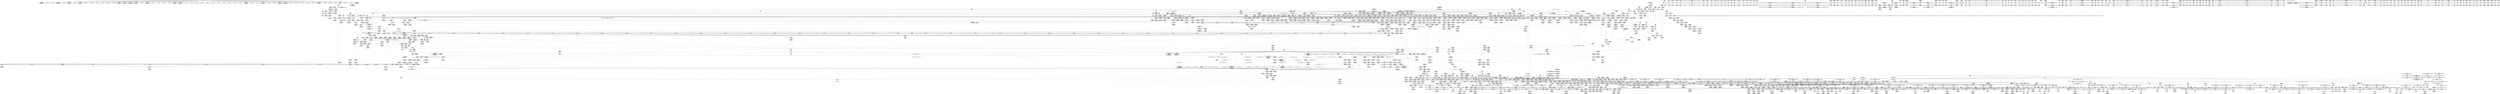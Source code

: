 digraph {
	CE0x3dbfc80 [shape=record,shape=Mrecord,label="{CE0x3dbfc80|tomoyo_inet_entry:tmp11|security/tomoyo/network.c,473|*SummSink*}"]
	CE0x48d4f30 [shape=record,shape=Mrecord,label="{CE0x48d4f30|i32_0|*Constant*}"]
	CE0x720adf0 [shape=record,shape=Mrecord,label="{CE0x720adf0|tomoyo_inet_entry:tmp24|security/tomoyo/network.c,484|*SummSink*}"]
	CE0x5799190 [shape=record,shape=Mrecord,label="{CE0x5799190|i64*_getelementptr_inbounds_(_12_x_i64_,_12_x_i64_*___llvm_gcov_ctr31133,_i64_0,_i64_6)|*Constant*}"]
	CE0x4c6e450 [shape=record,shape=Mrecord,label="{CE0x4c6e450|rcu_lock_acquire18:tmp7|*SummSink*}"]
	CE0x4984410 [shape=record,shape=Mrecord,label="{CE0x4984410|rcu_lock_release21:tmp2}"]
	CE0x3cc5640 [shape=record,shape=Mrecord,label="{CE0x3cc5640|__fswab16:entry}"]
	CE0x71747f0 [shape=record,shape=Mrecord,label="{CE0x71747f0|tomoyo_inet_entry:conv22|security/tomoyo/network.c,480}"]
	CE0x5707ea0 [shape=record,shape=Mrecord,label="{CE0x5707ea0|0:_i8*,_array:_GCRE_tomoyo_socket_keyword_external_constant_4_x_i8*_:_elem_0::|security/tomoyo/network.c,368}"]
	CE0x5b5deb0 [shape=record,shape=Mrecord,label="{CE0x5b5deb0|tomoyo_get_mode:retval.0|*SummSink*}"]
	CE0x57fa9b0 [shape=record,shape=Mrecord,label="{CE0x57fa9b0|tomoyo_check_inet_address:port|Function::tomoyo_check_inet_address&Arg::port::}"]
	CE0x5b09830 [shape=record,shape=Mrecord,label="{CE0x5b09830|i32_5|*Constant*|*SummSink*}"]
	CE0x3bc7e00 [shape=record,shape=Mrecord,label="{CE0x3bc7e00|tomoyo_init_request_info:mode|security/tomoyo/util.c,1010|*SummSink*}"]
	CE0x48d5400 [shape=record,shape=Mrecord,label="{CE0x48d5400|srcu_read_unlock20:dep_map|include/linux/srcu.h,236|*SummSource*}"]
	CE0x3c69430 [shape=record,shape=Mrecord,label="{CE0x3c69430|tomoyo_get_mode:tmp9|security/tomoyo/util.c,981|*SummSource*}"]
	CE0x494a510 [shape=record,shape=Mrecord,label="{CE0x494a510|tomoyo_audit_inet_log:param14|security/tomoyo/network.c,393|*SummSource*}"]
	CE0x3d27110 [shape=record,shape=Mrecord,label="{CE0x3d27110|tomoyo_print_ipv4:bb}"]
	CE0x3be78c0 [shape=record,shape=Mrecord,label="{CE0x3be78c0|tomoyo_get_mode:tmp6|security/tomoyo/util.c,978|*SummSink*}"]
	CE0x3cad150 [shape=record,shape=Mrecord,label="{CE0x3cad150|tomoyo_domain:tmp23|security/tomoyo/common.h,1205|*SummSource*}"]
	CE0x4996f30 [shape=record,shape=Mrecord,label="{CE0x4996f30|tomoyo_audit_net_log:r|Function::tomoyo_audit_net_log&Arg::r::}"]
	CE0x3c57120 [shape=record,shape=Mrecord,label="{CE0x3c57120|tomoyo_check_inet_address:sw.default|*SummSink*}"]
	CE0x5b00830 [shape=record,shape=Mrecord,label="{CE0x5b00830|tomoyo_get_mode:default_config|security/tomoyo/util.c,986|*SummSink*}"]
	CE0x5980a90 [shape=record,shape=Mrecord,label="{CE0x5980a90|tomoyo_check_inet_address:tmp40|security/tomoyo/network.c,532|*SummSink*}"]
	CE0x488c090 [shape=record,shape=Mrecord,label="{CE0x488c090|128:_i8*,_1208:_%struct.file*,_:_CMRE_20,21_}"]
	CE0x3b954a0 [shape=record,shape=Mrecord,label="{CE0x3b954a0|tomoyo_audit_inet_log:if.else}"]
	CE0x487e180 [shape=record,shape=Mrecord,label="{CE0x487e180|tomoyo_init_request_info:call4|security/tomoyo/util.c,1010|*SummSink*}"]
	CE0x5c871d0 [shape=record,shape=Mrecord,label="{CE0x5c871d0|tomoyo_inet_entry:do.body|*SummSink*}"]
	CE0x4a8ab00 [shape=record,shape=Mrecord,label="{CE0x4a8ab00|i32_0|*Constant*}"]
	CE0x3d59d40 [shape=record,shape=Mrecord,label="{CE0x3d59d40|tomoyo_audit_inet_log:tmp17|security/tomoyo/network.c,391}"]
	CE0x59198e0 [shape=record,shape=Mrecord,label="{CE0x59198e0|get_current:tmp|*SummSink*}"]
	CE0x71c5f40 [shape=record,shape=Mrecord,label="{CE0x71c5f40|__llvm_gcov_indirect_counter_increment10:predecessor|Function::__llvm_gcov_indirect_counter_increment10&Arg::predecessor::|*SummSink*}"]
	CE0x58689c0 [shape=record,shape=Mrecord,label="{CE0x58689c0|tomoyo_get_mode:tmp3|security/tomoyo/util.c,978|*SummSink*}"]
	CE0x4a73400 [shape=record,shape=Mrecord,label="{CE0x4a73400|40:_%struct.tomoyo_policy_namespace*,_48:_i8,_:_GCRE_tomoyo_kernel_domain_external_global_%struct.tomoyo_domain_info_48,49_|*MultipleSource*|security/tomoyo/util.c,1005|security/tomoyo/util.c,1007|Function::tomoyo_init_request_info&Arg::domain::}"]
	CE0x3ca58e0 [shape=record,shape=Mrecord,label="{CE0x3ca58e0|tomoyo_print_ipv4:tmp4|security/tomoyo/network.c,93|*SummSource*}"]
	CE0x3b181d0 [shape=record,shape=Mrecord,label="{CE0x3b181d0|i64*_getelementptr_inbounds_(_19_x_i64_,_19_x_i64_*___llvm_gcov_ctr4846,_i64_0,_i64_0)|*Constant*|*SummSink*}"]
	CE0x4983f60 [shape=record,shape=Mrecord,label="{CE0x4983f60|tomoyo_get_mode:tmp9|security/tomoyo/util.c,981}"]
	CE0x3e72e00 [shape=record,shape=Mrecord,label="{CE0x3e72e00|__fswab16:shr|include/uapi/linux/swab.h,53|*SummSink*}"]
	CE0x7135e20 [shape=record,shape=Mrecord,label="{CE0x7135e20|tomoyo_inet_entry:param17|security/tomoyo/network.c,479}"]
	CE0x733e290 [shape=record,shape=Mrecord,label="{CE0x733e290|GLOBAL:tomoyo_domain.__warned|Global_var:tomoyo_domain.__warned|*SummSource*}"]
	CE0x3cceb70 [shape=record,shape=Mrecord,label="{CE0x3cceb70|tomoyo_init_request_info:tmp10|security/tomoyo/util.c,1006|*SummSink*}"]
	CE0x3b833c0 [shape=record,shape=Mrecord,label="{CE0x3b833c0|tomoyo_print_ipv4:buffer|Function::tomoyo_print_ipv4&Arg::buffer::|*SummSource*}"]
	CE0x7223cf0 [shape=record,shape=Mrecord,label="{CE0x7223cf0|tomoyo_inet_entry:tmp27|security/tomoyo/network.c,485|*SummSource*}"]
	CE0x3e72890 [shape=record,shape=Mrecord,label="{CE0x3e72890|i32_65280|*Constant*|*SummSink*}"]
	CE0x70d1590 [shape=record,shape=Mrecord,label="{CE0x70d1590|i32_(%struct.tomoyo_request_info.524*,_i8*,_...)*_bitcast_(i32_(%struct.tomoyo_request_info*,_i8*,_...)*_tomoyo_supervisor_to_i32_(%struct.tomoyo_request_info.524*,_i8*,_...)*)|*Constant*|*SummSource*}"]
	CE0x3de2fc0 [shape=record,shape=Mrecord,label="{CE0x3de2fc0|__fswab16:conv1|include/uapi/linux/swab.h,53|*SummSource*}"]
	CE0x668af00 [shape=record,shape=Mrecord,label="{CE0x668af00|i64*_getelementptr_inbounds_(_12_x_i64_,_12_x_i64_*___llvm_gcov_ctr31133,_i64_0,_i64_0)|*Constant*}"]
	CE0x4aaace0 [shape=record,shape=Mrecord,label="{CE0x4aaace0|i64*_getelementptr_inbounds_(_2_x_i64_,_2_x_i64_*___llvm_gcov_ctr5130,_i64_0,_i64_0)|*Constant*|*SummSink*}"]
	CE0x5ac2380 [shape=record,shape=Mrecord,label="{CE0x5ac2380|tomoyo_get_mode:tmp18|security/tomoyo/util.c,985|*SummSource*}"]
	CE0x3d5a160 [shape=record,shape=Mrecord,label="{CE0x3d5a160|tomoyo_audit_inet_log:conv10|security/tomoyo/network.c,391}"]
	CE0x73a6930 [shape=record,shape=Mrecord,label="{CE0x73a6930|i64*_getelementptr_inbounds_(_6_x_i64_,_6_x_i64_*___llvm_gcov_ctr5427,_i64_0,_i64_3)|*Constant*|*SummSource*}"]
	CE0x5a51a40 [shape=record,shape=Mrecord,label="{CE0x5a51a40|tomoyo_inet_entry:call|security/tomoyo/network.c,468|*SummSink*}"]
	CE0x47d68a0 [shape=record,shape=Mrecord,label="{CE0x47d68a0|tomoyo_inet_entry:tmp5|security/tomoyo/network.c,471}"]
	CE0x3d76060 [shape=record,shape=Mrecord,label="{CE0x3d76060|tomoyo_init_request_info:domain.addr.0|*SummSource*}"]
	CE0x58d7e40 [shape=record,shape=Mrecord,label="{CE0x58d7e40|tomoyo_check_inet_address:tmp37|security/tomoyo/network.c,529}"]
	CE0x7149700 [shape=record,shape=Mrecord,label="{CE0x7149700|tomoyo_inet_entry:inet_network25|security/tomoyo/network.c,480}"]
	CE0x5716f50 [shape=record,shape=Mrecord,label="{CE0x5716f50|tomoyo_init_request_info:mode|security/tomoyo/util.c,1010}"]
	CE0x4b021e0 [shape=record,shape=Mrecord,label="{CE0x4b021e0|i64*_getelementptr_inbounds_(_4_x_i64_,_4_x_i64_*___llvm_gcov_ctr4137,_i64_0,_i64_2)|*Constant*|*SummSource*}"]
	CE0x3e2f030 [shape=record,shape=Mrecord,label="{CE0x3e2f030|i64**_getelementptr_inbounds_(_3_x_i64*_,_3_x_i64*_*___llvm_gcda_edge_table49,_i64_0,_i64_0)|*Constant*|*SummSink*}"]
	CE0x3bebaf0 [shape=record,shape=Mrecord,label="{CE0x3bebaf0|tomoyo_check_inet_address:tmp24|security/tomoyo/network.c,520}"]
	CE0x49fafd0 [shape=record,shape=Mrecord,label="{CE0x49fafd0|i64*_getelementptr_inbounds_(_2_x_i64_,_2_x_i64_*___llvm_gcov_ctr4632,_i64_0,_i64_0)|*Constant*|*SummSink*}"]
	CE0x59b01e0 [shape=record,shape=Mrecord,label="{CE0x59b01e0|tomoyo_audit_inet_log:is_ipv6|security/tomoyo/network.c,384}"]
	CE0x589ce60 [shape=record,shape=Mrecord,label="{CE0x589ce60|tomoyo_audit_inet_log:if.else|*SummSource*}"]
	CE0x717dfb0 [shape=record,shape=Mrecord,label="{CE0x717dfb0|tomoyo_inet_entry:tmp22|security/tomoyo/network.c,482|*SummSink*}"]
	CE0x5995910 [shape=record,shape=Mrecord,label="{CE0x5995910|_ret_i32_%retval.0,_!dbg_!38967|security/tomoyo/network.c,532|*SummSink*}"]
	CE0x569bbf0 [shape=record,shape=Mrecord,label="{CE0x569bbf0|tomoyo_init_request_info:tmp5|security/tomoyo/util.c,1004|*SummSink*}"]
	CE0x487ea20 [shape=record,shape=Mrecord,label="{CE0x487ea20|tomoyo_get_mode:ns|Function::tomoyo_get_mode&Arg::ns::}"]
	CE0x5c71e70 [shape=record,shape=Mrecord,label="{CE0x5c71e70|tomoyo_inet_entry:tmp1|*SummSink*}"]
	CE0x5c61280 [shape=record,shape=Mrecord,label="{CE0x5c61280|rcu_lock_release21:tmp7|*SummSource*}"]
	CE0x3e346e0 [shape=record,shape=Mrecord,label="{CE0x3e346e0|srcu_read_lock17:sp|Function::srcu_read_lock17&Arg::sp::}"]
	CE0x499ba00 [shape=record,shape=Mrecord,label="{CE0x499ba00|_call_void_mcount()_#3}"]
	CE0x5beab90 [shape=record,shape=Mrecord,label="{CE0x5beab90|24:_i32*,_32:_i16,_34:_i8,_35:_i8,_36:_i8,_72:_i8,_:_SCMRE_53,54_}"]
	CE0x72186b0 [shape=record,shape=Mrecord,label="{CE0x72186b0|tomoyo_check_inet_address:if.then}"]
	CE0x5b178c0 [shape=record,shape=Mrecord,label="{CE0x5b178c0|srcu_read_lock17:tmp2|*SummSource*}"]
	CE0x57f4020 [shape=record,shape=Mrecord,label="{CE0x57f4020|tomoyo_check_inet_address:call|security/tomoyo/network.c,528}"]
	CE0x72f3e70 [shape=record,shape=Mrecord,label="{CE0x72f3e70|tomoyo_check_inet_address:tmp7|security/tomoyo/network.c,510|*SummSink*}"]
	CE0x49616c0 [shape=record,shape=Mrecord,label="{CE0x49616c0|i64*_getelementptr_inbounds_(_2_x_i64_,_2_x_i64_*___llvm_gcov_ctr53148,_i64_0,_i64_1)|*Constant*}"]
	CE0x57175f0 [shape=record,shape=Mrecord,label="{CE0x57175f0|i32_10|*Constant*}"]
	CE0x484d800 [shape=record,shape=Mrecord,label="{CE0x484d800|i32_0|*Constant*|*SummSource*}"]
	CE0x578d1a0 [shape=record,shape=Mrecord,label="{CE0x578d1a0|tomoyo_get_mode:tmp5|security/tomoyo/util.c,978|*SummSink*}"]
	CE0x56772d0 [shape=record,shape=Mrecord,label="{CE0x56772d0|tomoyo_check_inet_address:tmp22|security/tomoyo/network.c,519}"]
	CE0x58499a0 [shape=record,shape=Mrecord,label="{CE0x58499a0|rcu_lock_acquire18:tmp2}"]
	CE0x579e1d0 [shape=record,shape=Mrecord,label="{CE0x579e1d0|_ret_%struct.task_struct*_%tmp4,_!dbg_!38905|./arch/x86/include/asm/current.h,14}"]
	CE0x7040940 [shape=record,shape=Mrecord,label="{CE0x7040940|rcu_lock_acquire18:indirectgoto}"]
	CE0x57d5500 [shape=record,shape=Mrecord,label="{CE0x57d5500|i64_14|*Constant*|*SummSource*}"]
	CE0x720a940 [shape=record,shape=Mrecord,label="{CE0x720a940|tomoyo_inet_entry:tmp23|security/tomoyo/network.c,484|*SummSource*}"]
	CE0x717c990 [shape=record,shape=Mrecord,label="{CE0x717c990|tomoyo_audit_net_log:tmp|*SummSink*}"]
	CE0x49f2870 [shape=record,shape=Mrecord,label="{CE0x49f2870|GLOBAL:tomoyo_proto_keyword|Global_var:tomoyo_proto_keyword|*SummSource*}"]
	CE0x719cd80 [shape=record,shape=Mrecord,label="{CE0x719cd80|tomoyo_audit_inet_log:entry|*SummSink*}"]
	CE0x49860f0 [shape=record,shape=Mrecord,label="{CE0x49860f0|tomoyo_audit_inet_log:call17|security/tomoyo/network.c,392}"]
	CE0x5c99310 [shape=record,shape=Mrecord,label="{CE0x5c99310|24:_i32*,_32:_i16,_34:_i8,_35:_i8,_36:_i8,_72:_i8,_:_SCMRE_31,32_}"]
	CE0x57a09b0 [shape=record,shape=Mrecord,label="{CE0x57a09b0|tomoyo_domain:tmp12|security/tomoyo/common.h,1205}"]
	CE0x72bd6f0 [shape=record,shape=Mrecord,label="{CE0x72bd6f0|i32_1|*Constant*}"]
	CE0x4a5f260 [shape=record,shape=Mrecord,label="{CE0x4a5f260|i64_3|*Constant*|*SummSink*}"]
	CE0x5a827b0 [shape=record,shape=Mrecord,label="{CE0x5a827b0|tomoyo_inet_entry:tmp7|security/tomoyo/network.c,473|*SummSource*}"]
	CE0x5718dd0 [shape=record,shape=Mrecord,label="{CE0x5718dd0|tomoyo_init_request_info:ns|security/tomoyo/util.c,1010|*SummSink*}"]
	CE0x5a93ef0 [shape=record,shape=Mrecord,label="{CE0x5a93ef0|tomoyo_read_unlock19:tmp3}"]
	CE0x4b01740 [shape=record,shape=Mrecord,label="{CE0x4b01740|get_current:bb|*SummSource*}"]
	CE0x5a758e0 [shape=record,shape=Mrecord,label="{CE0x5a758e0|i32_5|*Constant*|*SummSource*}"]
	CE0x7217f30 [shape=record,shape=Mrecord,label="{CE0x7217f30|tomoyo_check_inet_address:sw.bb4}"]
	CE0x56481a0 [shape=record,shape=Mrecord,label="{CE0x56481a0|tomoyo_inet_entry:operation|security/tomoyo/network.c,471}"]
	CE0x71a38f0 [shape=record,shape=Mrecord,label="{CE0x71a38f0|_ret_i32_%call17,_!dbg_!38941|security/tomoyo/network.c,394|*SummSink*}"]
	CE0x3d27540 [shape=record,shape=Mrecord,label="{CE0x3d27540|tomoyo_get_mode:call|security/tomoyo/util.c,980|*SummSource*}"]
	CE0x5758ab0 [shape=record,shape=Mrecord,label="{CE0x5758ab0|i64*_getelementptr_inbounds_(_4_x_i64_,_4_x_i64_*___llvm_gcov_ctr4731,_i64_0,_i64_1)|*Constant*|*SummSink*}"]
	CE0x3cbe990 [shape=record,shape=Mrecord,label="{CE0x3cbe990|tomoyo_print_ipv4:tmp1|*SummSink*}"]
	CE0x5849e50 [shape=record,shape=Mrecord,label="{CE0x5849e50|get_current:tmp3|*SummSource*}"]
	CE0x7113470 [shape=record,shape=Mrecord,label="{CE0x7113470|tomoyo_inet_entry:port|security/tomoyo/network.c,480|*SummSource*}"]
	CE0x494f5c0 [shape=record,shape=Mrecord,label="{CE0x494f5c0|tomoyo_domain:tmp21|security/tomoyo/common.h,1205|*SummSource*}"]
	CE0x499e0c0 [shape=record,shape=Mrecord,label="{CE0x499e0c0|tomoyo_check_inet_address:arraydecay|security/tomoyo/network.c,513}"]
	CE0x7037120 [shape=record,shape=Mrecord,label="{CE0x7037120|i64*_getelementptr_inbounds_(_2_x_i64_,_2_x_i64_*___llvm_gcov_ctr3939,_i64_0,_i64_0)|*Constant*|*SummSink*}"]
	CE0x3cd4f80 [shape=record,shape=Mrecord,label="{CE0x3cd4f80|tomoyo_audit_inet_log:tmp18|security/tomoyo/network.c,392}"]
	CE0x6fe8f00 [shape=record,shape=Mrecord,label="{CE0x6fe8f00|tomoyo_read_lock16:tmp|*SummSink*}"]
	CE0x3e939c0 [shape=record,shape=Mrecord,label="{CE0x3e939c0|tomoyo_check_inet_address:tmp28|security/tomoyo/network.c,525}"]
	CE0x59d8760 [shape=record,shape=Mrecord,label="{CE0x59d8760|tomoyo_inet_entry:bb|*SummSource*}"]
	CE0x5c723f0 [shape=record,shape=Mrecord,label="{CE0x5c723f0|tomoyo_inet_entry:do.cond}"]
	CE0x5bf4880 [shape=record,shape=Mrecord,label="{CE0x5bf4880|__fswab16:conv1|include/uapi/linux/swab.h,53}"]
	CE0x5a41460 [shape=record,shape=Mrecord,label="{CE0x5a41460|srcu_read_unlock20:bb|*SummSink*}"]
	CE0x57f37c0 [shape=record,shape=Mrecord,label="{CE0x57f37c0|tomoyo_check_inet_address:tmp34|security/tomoyo/network.c,528|*SummSink*}"]
	CE0x3cd4cc0 [shape=record,shape=Mrecord,label="{CE0x3cd4cc0|tomoyo_audit_inet_log:protocol|security/tomoyo/network.c,392|*SummSource*}"]
	CE0x7223f60 [shape=record,shape=Mrecord,label="{CE0x7223f60|tomoyo_inet_entry:tmp28|security/tomoyo/network.c,485}"]
	CE0x7105120 [shape=record,shape=Mrecord,label="{CE0x7105120|tomoyo_inet_entry:is_ipv614|security/tomoyo/network.c,478|*SummSink*}"]
	CE0x585a770 [shape=record,shape=Mrecord,label="{CE0x585a770|tomoyo_domain:if.end}"]
	CE0x3d55d60 [shape=record,shape=Mrecord,label="{CE0x3d55d60|tomoyo_audit_inet_log:add.ptr|security/tomoyo/network.c,390|*SummSink*}"]
	CE0x719fe60 [shape=record,shape=Mrecord,label="{CE0x719fe60|__llvm_gcov_indirect_counter_increment10:entry|*SummSource*}"]
	CE0x5c872c0 [shape=record,shape=Mrecord,label="{CE0x5c872c0|tomoyo_inet_entry:tmp}"]
	CE0x5b17620 [shape=record,shape=Mrecord,label="{CE0x5b17620|tomoyo_audit_inet_log:tmp10|security/tomoyo/network.c,385}"]
	CE0x5baac60 [shape=record,shape=Mrecord,label="{CE0x5baac60|srcu_read_unlock20:entry}"]
	CE0x4ad4160 [shape=record,shape=Mrecord,label="{CE0x4ad4160|i64*_getelementptr_inbounds_(_11_x_i64_,_11_x_i64_*___llvm_gcov_ctr54147,_i64_0,_i64_8)|*Constant*}"]
	"CONST[source:2(external),value:2(dynamic)][purpose:{subject}][SrcIdx:7]"
	CE0x3e4ec70 [shape=record,shape=Mrecord,label="{CE0x3e4ec70|tomoyo_init_request_info:bb|*SummSource*}"]
	CE0x59507b0 [shape=record,shape=Mrecord,label="{CE0x59507b0|tomoyo_get_mode:conv10|security/tomoyo/util.c,985|*SummSource*}"]
	CE0x70d0e60 [shape=record,shape=Mrecord,label="{CE0x70d0e60|tomoyo_audit_net_log:tmp5|security/tomoyo/network.c,368|*SummSource*}"]
	CE0x5705190 [shape=record,shape=Mrecord,label="{CE0x5705190|tomoyo_domain:security|security/tomoyo/common.h,1205|*SummSource*}"]
	CE0x49ab7d0 [shape=record,shape=Mrecord,label="{CE0x49ab7d0|__llvm_gcov_indirect_counter_increment10:counter|*SummSink*}"]
	CE0x4a0d090 [shape=record,shape=Mrecord,label="{CE0x4a0d090|__llvm_gcov_indirect_counter_increment10:tmp3}"]
	CE0x56c1f40 [shape=record,shape=Mrecord,label="{CE0x56c1f40|tomoyo_read_lock16:entry|*SummSink*}"]
	CE0x4a80ec0 [shape=record,shape=Mrecord,label="{CE0x4a80ec0|i32_3|*Constant*|*SummSink*}"]
	CE0x58cd590 [shape=record,shape=Mrecord,label="{CE0x58cd590|tomoyo_check_inet_address:conv17|security/tomoyo/network.c,528|*SummSource*}"]
	CE0x4c6dd50 [shape=record,shape=Mrecord,label="{CE0x4c6dd50|i64*_getelementptr_inbounds_(_4_x_i64_,_4_x_i64_*___llvm_gcov_ctr4137,_i64_0,_i64_3)|*Constant*|*SummSink*}"]
	CE0x594cd20 [shape=record,shape=Mrecord,label="{CE0x594cd20|rcu_lock_acquire18:__here|*SummSink*}"]
	CE0x47dc5d0 [shape=record,shape=Mrecord,label="{CE0x47dc5d0|tomoyo_inet_entry:idxprom1|security/tomoyo/network.c,471|*SummSink*}"]
	CE0x57a9af0 [shape=record,shape=Mrecord,label="{CE0x57a9af0|i64_1|*Constant*}"]
	CE0x4a2cf90 [shape=record,shape=Mrecord,label="{CE0x4a2cf90|tomoyo_domain:tmp16|security/tomoyo/common.h,1205|*SummSink*}"]
	CE0x4b901c0 [shape=record,shape=Mrecord,label="{CE0x4b901c0|srcu_read_lock17:bb|*SummSink*}"]
	CE0x5a0bff0 [shape=record,shape=Mrecord,label="{CE0x5a0bff0|tomoyo_get_mode:cmp11|security/tomoyo/util.c,985|*SummSink*}"]
	CE0x484f0c0 [shape=record,shape=Mrecord,label="{CE0x484f0c0|i64*_getelementptr_inbounds_(_5_x_i64_,_5_x_i64_*___llvm_gcov_ctr32134,_i64_0,_i64_3)|*Constant*|*SummSource*}"]
	CE0x5a3e2f0 [shape=record,shape=Mrecord,label="{CE0x5a3e2f0|128:_i8*,_1208:_%struct.file*,_:_CMRE_25,26_}"]
	CE0x730a740 [shape=record,shape=Mrecord,label="{CE0x730a740|tomoyo_check_inet_address:tmp13|security/tomoyo/network.c,514|*SummSource*}"]
	CE0x3cf61c0 [shape=record,shape=Mrecord,label="{CE0x3cf61c0|tomoyo_audit_inet_log:inet_network9|security/tomoyo/network.c,391|*SummSink*}"]
	CE0x3d5a010 [shape=record,shape=Mrecord,label="{CE0x3d5a010|tomoyo_audit_inet_log:tmp17|security/tomoyo/network.c,391|*SummSink*}"]
	CE0x56f3bf0 [shape=record,shape=Mrecord,label="{CE0x56f3bf0|_call_void___llvm_gcov_indirect_counter_increment10(i32*___llvm_gcov_global_state_pred50,_i64**_getelementptr_inbounds_(_3_x_i64*_,_3_x_i64*_*___llvm_gcda_edge_table49,_i64_0,_i64_0)),_!dbg_!38951|security/tomoyo/network.c,525|*SummSource*}"]
	CE0x4a15e50 [shape=record,shape=Mrecord,label="{CE0x4a15e50|GLOBAL:rcu_lock_acquire18|*Constant*|*SummSource*}"]
	CE0x7064950 [shape=record,shape=Mrecord,label="{CE0x7064950|srcu_read_lock17:dep_map|include/linux/srcu.h,222|*SummSink*}"]
	CE0x5ab16b0 [shape=record,shape=Mrecord,label="{CE0x5ab16b0|GLOBAL:tomoyo_domain|*Constant*}"]
	CE0x3b95050 [shape=record,shape=Mrecord,label="{CE0x3b95050|srcu_read_lock17:tmp1}"]
	CE0x5b7fe50 [shape=record,shape=Mrecord,label="{CE0x5b7fe50|tomoyo_audit_inet_log:tmp9|security/tomoyo/network.c,385}"]
	CE0x5718be0 [shape=record,shape=Mrecord,label="{CE0x5718be0|i32_3|*Constant*}"]
	CE0x5b3ef90 [shape=record,shape=Mrecord,label="{CE0x5b3ef90|tomoyo_get_mode:conv15|security/tomoyo/util.c,987|*SummSink*}"]
	CE0x57d3970 [shape=record,shape=Mrecord,label="{CE0x57d3970|0:_i8,_array:_GCRE_tomoyo_index2category_constant_39_x_i8_c_00_00_00_00_00_00_00_00_00_00_00_00_00_00_00_00_00_00_00_00_00_00_00_01_01_01_01_01_01_01_01_01_01_01_01_01_01_01_02_,_align_16:_elem_29::|security/tomoyo/util.c,983}"]
	CE0x71f27e0 [shape=record,shape=Mrecord,label="{CE0x71f27e0|rcu_lock_acquire18:tmp1|*SummSource*}"]
	CE0x3d7c140 [shape=record,shape=Mrecord,label="{CE0x3d7c140|i64*_getelementptr_inbounds_(_4_x_i64_,_4_x_i64_*___llvm_gcov_ctr4137,_i64_0,_i64_1)|*Constant*|*SummSink*}"]
	CE0x7141f20 [shape=record,shape=Mrecord,label="{CE0x7141f20|tomoyo_inet_entry:inet20|security/tomoyo/network.c,480}"]
	CE0x4b606d0 [shape=record,shape=Mrecord,label="{CE0x4b606d0|tomoyo_audit_inet_log:tmp7|security/tomoyo/network.c,384}"]
	CE0x49d3a50 [shape=record,shape=Mrecord,label="{CE0x49d3a50|tomoyo_get_mode:if.then2|*SummSource*}"]
	CE0x3d91ca0 [shape=record,shape=Mrecord,label="{CE0x3d91ca0|tomoyo_get_mode:idxprom|security/tomoyo/util.c,981|*SummSink*}"]
	CE0x70be8f0 [shape=record,shape=Mrecord,label="{CE0x70be8f0|tomoyo_inet_entry:operation7|security/tomoyo/network.c,477}"]
	CE0x5a83200 [shape=record,shape=Mrecord,label="{CE0x5a83200|24:_i32*,_32:_i16,_34:_i8,_35:_i8,_36:_i8,_72:_i8,_:_SCMRE_38,39_}"]
	CE0x578ceb0 [shape=record,shape=Mrecord,label="{CE0x578ceb0|i64_3|*Constant*}"]
	CE0x58d7c00 [shape=record,shape=Mrecord,label="{CE0x58d7c00|i64*_getelementptr_inbounds_(_19_x_i64_,_19_x_i64_*___llvm_gcov_ctr4846,_i64_0,_i64_16)|*Constant*|*SummSource*}"]
	CE0x3c0a2d0 [shape=record,shape=Mrecord,label="{CE0x3c0a2d0|128:_i8*,_1208:_%struct.file*,_:_CMRE_96,104_|*MultipleSource*|security/tomoyo/common.h,1205|security/tomoyo/common.h,1205}"]
	CE0x3cacfe0 [shape=record,shape=Mrecord,label="{CE0x3cacfe0|tomoyo_get_mode:tmp13|security/tomoyo/util.c,982|*SummSink*}"]
	CE0x484f4d0 [shape=record,shape=Mrecord,label="{CE0x484f4d0|tomoyo_inet_entry:protocol|security/tomoyo/network.c,471|*SummSink*}"]
	CE0x484d790 [shape=record,shape=Mrecord,label="{CE0x484d790|i32_0|*Constant*|*SummSink*}"]
	CE0x73022b0 [shape=record,shape=Mrecord,label="{CE0x73022b0|get_current:tmp2|*SummSink*}"]
	CE0x72bdf70 [shape=record,shape=Mrecord,label="{CE0x72bdf70|tomoyo_check_inet_address:return}"]
	CE0x5a043f0 [shape=record,shape=Mrecord,label="{CE0x5a043f0|tomoyo_audit_inet_log:address1|security/tomoyo/network.c,382|*SummSink*}"]
	CE0x3b78220 [shape=record,shape=Mrecord,label="{CE0x3b78220|128:_i8*,_1208:_%struct.file*,_:_CMRE_168,176_|*MultipleSource*|security/tomoyo/common.h,1205|security/tomoyo/common.h,1205}"]
	CE0x59cab80 [shape=record,shape=Mrecord,label="{CE0x59cab80|tomoyo_audit_inet_log:param|security/tomoyo/network.c,382|*SummSink*}"]
	CE0x5b023d0 [shape=record,shape=Mrecord,label="{CE0x5b023d0|tomoyo_init_request_info:tmp1|*SummSink*}"]
	CE0x5ac92f0 [shape=record,shape=Mrecord,label="{CE0x5ac92f0|tomoyo_get_mode:tmp23|security/tomoyo/util.c,986}"]
	CE0x3e25b50 [shape=record,shape=Mrecord,label="{CE0x3e25b50|tomoyo_inet_entry:tmp3|*LoadInst*|security/tomoyo/network.c,471}"]
	CE0x5841810 [shape=record,shape=Mrecord,label="{CE0x5841810|tomoyo_get_mode:tmp17|security/tomoyo/util.c,983|*SummSource*}"]
	CE0x3de31e0 [shape=record,shape=Mrecord,label="{CE0x3de31e0|tomoyo_check_inet_address:if.end9}"]
	CE0x3b787c0 [shape=record,shape=Mrecord,label="{CE0x3b787c0|tomoyo_domain:tmp22|security/tomoyo/common.h,1205|*SummSink*}"]
	CE0x3bf97d0 [shape=record,shape=Mrecord,label="{CE0x3bf97d0|tomoyo_init_request_info:bb|*SummSink*}"]
	CE0x5c14a70 [shape=record,shape=Mrecord,label="{CE0x5c14a70|i64_80|*Constant*|*SummSource*}"]
	CE0x3e4e340 [shape=record,shape=Mrecord,label="{CE0x3e4e340|_ret_i32_%call,_!dbg_!38907|include/linux/srcu.h,223}"]
	CE0x3b667a0 [shape=record,shape=Mrecord,label="{CE0x3b667a0|tomoyo_domain:do.end|*SummSink*}"]
	CE0x488ba50 [shape=record,shape=Mrecord,label="{CE0x488ba50|128:_i8*,_1208:_%struct.file*,_:_CMRE_5,6_}"]
	CE0x484cc90 [shape=record,shape=Mrecord,label="{CE0x484cc90|tomoyo_read_lock16:call|security/tomoyo/common.h,1097}"]
	CE0x3d27210 [shape=record,shape=Mrecord,label="{CE0x3d27210|tomoyo_print_ipv6:cond|security/tomoyo/network.c,111}"]
	CE0x70945a0 [shape=record,shape=Mrecord,label="{CE0x70945a0|tomoyo_inet_entry:inet|security/tomoyo/network.c,478|*SummSink*}"]
	CE0x56d33c0 [shape=record,shape=Mrecord,label="{CE0x56d33c0|i64*_getelementptr_inbounds_(_2_x_i64_,_2_x_i64_*___llvm_gcov_ctr4434,_i64_0,_i64_1)|*Constant*|*SummSource*}"]
	CE0x584a0a0 [shape=record,shape=Mrecord,label="{CE0x584a0a0|i64*_getelementptr_inbounds_(_4_x_i64_,_4_x_i64_*___llvm_gcov_ctr4137,_i64_0,_i64_0)|*Constant*}"]
	CE0x59695b0 [shape=record,shape=Mrecord,label="{CE0x59695b0|tomoyo_check_inet_address:tmp39|security/tomoyo/network.c,531}"]
	CE0x7223c80 [shape=record,shape=Mrecord,label="{CE0x7223c80|i64*_getelementptr_inbounds_(_11_x_i64_,_11_x_i64_*___llvm_gcov_ctr5229,_i64_0,_i64_9)|*Constant*|*SummSink*}"]
	CE0x4a1b8c0 [shape=record,shape=Mrecord,label="{CE0x4a1b8c0|GLOBAL:__llvm_gcov_ctr31133|Global_var:__llvm_gcov_ctr31133|*SummSource*}"]
	CE0x3cce120 [shape=record,shape=Mrecord,label="{CE0x3cce120|i64*_getelementptr_inbounds_(_5_x_i64_,_5_x_i64_*___llvm_gcov_ctr32134,_i64_0,_i64_4)|*Constant*|*SummSink*}"]
	CE0x7335500 [shape=record,shape=Mrecord,label="{CE0x7335500|rcu_lock_acquire18:tmp5|include/linux/rcupdate.h,418}"]
	CE0x5a40df0 [shape=record,shape=Mrecord,label="{CE0x5a40df0|i8*_getelementptr_inbounds_(_21_x_i8_,_21_x_i8_*_.str9,_i32_0,_i32_0)|*Constant*|*SummSource*}"]
	CE0x570aab0 [shape=record,shape=Mrecord,label="{CE0x570aab0|tomoyo_check_inet_address:sa_family|security/tomoyo/network.c,507}"]
	CE0x3d75500 [shape=record,shape=Mrecord,label="{CE0x3d75500|tomoyo_print_ipv6:min_ip|Function::tomoyo_print_ipv6&Arg::min_ip::|*SummSource*}"]
	CE0x3e72ee0 [shape=record,shape=Mrecord,label="{CE0x3e72ee0|__fswab16:or|include/uapi/linux/swab.h,53|*SummSource*}"]
	CE0x3bf8e60 [shape=record,shape=Mrecord,label="{CE0x3bf8e60|tomoyo_print_ipv4:tmp5|security/tomoyo/network.c,93|*SummSource*}"]
	CE0x4858eb0 [shape=record,shape=Mrecord,label="{CE0x4858eb0|i32_255|*Constant*|*SummSource*}"]
	CE0x59afe40 [shape=record,shape=Mrecord,label="{CE0x59afe40|tomoyo_audit_inet_log:param2|security/tomoyo/network.c,384|*SummSink*}"]
	CE0x3d75570 [shape=record,shape=Mrecord,label="{CE0x3d75570|tomoyo_print_ipv6:min_ip|Function::tomoyo_print_ipv6&Arg::min_ip::|*SummSink*}"]
	CE0x3bec380 [shape=record,shape=Mrecord,label="{CE0x3bec380|tomoyo_check_inet_address:address11|security/tomoyo/network.c,520|*SummSink*}"]
	CE0x4a5a710 [shape=record,shape=Mrecord,label="{CE0x4a5a710|i64*_null|*Constant*}"]
	CE0x72be810 [shape=record,shape=Mrecord,label="{CE0x72be810|tomoyo_check_inet_address:if.then8|*SummSource*}"]
	CE0x5ab92f0 [shape=record,shape=Mrecord,label="{CE0x5ab92f0|24:_i32*,_32:_i16,_34:_i8,_35:_i8,_36:_i8,_72:_i8,_:_SCMRE_34,35_}"]
	CE0x70beef0 [shape=record,shape=Mrecord,label="{CE0x70beef0|tomoyo_inet_entry:tmp17|*LoadInst*|security/tomoyo/network.c,477|*SummSource*}"]
	CE0x5b8fe60 [shape=record,shape=Mrecord,label="{CE0x5b8fe60|tomoyo_domain:tmp6|security/tomoyo/common.h,1205|*SummSink*}"]
	CE0x70d40c0 [shape=record,shape=Mrecord,label="{CE0x70d40c0|srcu_read_unlock20:idx|Function::srcu_read_unlock20&Arg::idx::|*SummSource*}"]
	CE0x7113400 [shape=record,shape=Mrecord,label="{CE0x7113400|tomoyo_inet_entry:port|security/tomoyo/network.c,480}"]
	CE0x47dbbb0 [shape=record,shape=Mrecord,label="{CE0x47dbbb0|tomoyo_inet_entry:tmp12|security/tomoyo/network.c,473|*SummSource*}"]
	CE0x717c7f0 [shape=record,shape=Mrecord,label="{CE0x717c7f0|_call_void_mcount()_#3|*SummSink*}"]
	CE0x5b3f430 [shape=record,shape=Mrecord,label="{CE0x5b3f430|tomoyo_get_mode:and|security/tomoyo/util.c,987|*SummSink*}"]
	CE0x4a807e0 [shape=record,shape=Mrecord,label="{CE0x4a807e0|tomoyo_inet_entry:tmp10|security/tomoyo/network.c,473}"]
	CE0x3bebb60 [shape=record,shape=Mrecord,label="{CE0x3bebb60|tomoyo_check_inet_address:tmp24|security/tomoyo/network.c,520|*SummSource*}"]
	CE0x4909a40 [shape=record,shape=Mrecord,label="{CE0x4909a40|i64*_getelementptr_inbounds_(_19_x_i64_,_19_x_i64_*___llvm_gcov_ctr4846,_i64_0,_i64_7)|*Constant*|*SummSink*}"]
	CE0x7147ab0 [shape=record,shape=Mrecord,label="{CE0x7147ab0|_ret_%struct.task_struct*_%tmp4,_!dbg_!38905|./arch/x86/include/asm/current.h,14|*SummSource*}"]
	CE0x3c45520 [shape=record,shape=Mrecord,label="{CE0x3c45520|_call_void_mcount()_#3|*SummSink*}"]
	CE0x3de27d0 [shape=record,shape=Mrecord,label="{CE0x3de27d0|tomoyo_read_lock16:entry}"]
	CE0x3e729a0 [shape=record,shape=Mrecord,label="{CE0x3e729a0|__fswab16:and2|include/uapi/linux/swab.h,53|*SummSink*}"]
	CE0x3cd53e0 [shape=record,shape=Mrecord,label="{CE0x3cd53e0|tomoyo_audit_inet_log:tmp18|security/tomoyo/network.c,392|*SummSink*}"]
	CE0x3e2f110 [shape=record,shape=Mrecord,label="{CE0x3e2f110|tomoyo_check_inet_address:tmp27|security/tomoyo/network.c,525|*SummSource*}"]
	CE0x7058af0 [shape=record,shape=Mrecord,label="{CE0x7058af0|GLOBAL:__srcu_read_lock|*Constant*}"]
	CE0x570b020 [shape=record,shape=Mrecord,label="{CE0x570b020|tomoyo_check_inet_address:in6_u|security/tomoyo/network.c,513}"]
	CE0x48c2d70 [shape=record,shape=Mrecord,label="{CE0x48c2d70|tomoyo_check_inet_address:is_ipv610|security/tomoyo/network.c,519}"]
	CE0x4928270 [shape=record,shape=Mrecord,label="{CE0x4928270|tomoyo_read_unlock19:bb|*SummSource*}"]
	CE0x71f69f0 [shape=record,shape=Mrecord,label="{CE0x71f69f0|i64*_getelementptr_inbounds_(_19_x_i64_,_19_x_i64_*___llvm_gcov_ctr4846,_i64_0,_i64_6)|*Constant*}"]
	CE0x718f2b0 [shape=record,shape=Mrecord,label="{CE0x718f2b0|tomoyo_inet_entry:tmp21|security/tomoyo/network.c,482|*SummSink*}"]
	CE0x48d55d0 [shape=record,shape=Mrecord,label="{CE0x48d55d0|srcu_read_unlock20:dep_map|include/linux/srcu.h,236|*SummSink*}"]
	CE0x4983ef0 [shape=record,shape=Mrecord,label="{CE0x4983ef0|tomoyo_get_mode:config|security/tomoyo/util.c,981|*SummSink*}"]
	CE0x5956f80 [shape=record,shape=Mrecord,label="{CE0x5956f80|tomoyo_check_inet_address:tmp40|security/tomoyo/network.c,532}"]
	CE0x59958a0 [shape=record,shape=Mrecord,label="{CE0x59958a0|_ret_i32_%retval.0,_!dbg_!38967|security/tomoyo/network.c,532|*SummSource*}"]
	CE0x4b75790 [shape=record,shape=Mrecord,label="{CE0x4b75790|24:_i32*,_32:_i16,_34:_i8,_35:_i8,_36:_i8,_72:_i8,_:_SCMRE_39,40_}"]
	CE0x585a1c0 [shape=record,shape=Mrecord,label="{CE0x585a1c0|tomoyo_get_mode:tmp2|security/tomoyo/util.c,978|*SummSource*}"]
	CE0x57fab80 [shape=record,shape=Mrecord,label="{CE0x57fab80|tomoyo_check_inet_address:port|Function::tomoyo_check_inet_address&Arg::port::|*SummSink*}"]
	CE0x49099d0 [shape=record,shape=Mrecord,label="{CE0x49099d0|i64*_getelementptr_inbounds_(_19_x_i64_,_19_x_i64_*___llvm_gcov_ctr4846,_i64_0,_i64_7)|*Constant*|*SummSource*}"]
	CE0x5a4ff50 [shape=record,shape=Mrecord,label="{CE0x5a4ff50|tomoyo_domain:tmp3|*SummSource*}"]
	CE0x717beb0 [shape=record,shape=Mrecord,label="{CE0x717beb0|i64*_getelementptr_inbounds_(_4_x_i64_,_4_x_i64_*___llvm_gcov_ctr4137,_i64_0,_i64_2)|*Constant*|*SummSink*}"]
	CE0x5a2c5e0 [shape=record,shape=Mrecord,label="{CE0x5a2c5e0|_ret_i32_%call,_!dbg_!38902|security/tomoyo/common.h,1097|*SummSink*}"]
	CE0x4c6dbe0 [shape=record,shape=Mrecord,label="{CE0x4c6dbe0|i64*_getelementptr_inbounds_(_4_x_i64_,_4_x_i64_*___llvm_gcov_ctr4137,_i64_0,_i64_3)|*Constant*|*SummSource*}"]
	CE0x59d86c0 [shape=record,shape=Mrecord,label="{CE0x59d86c0|tomoyo_inet_entry:bb}"]
	CE0x48e6260 [shape=record,shape=Mrecord,label="{CE0x48e6260|tomoyo_audit_net_log:protocol|Function::tomoyo_audit_net_log&Arg::protocol::|*SummSink*}"]
	CE0x5ac8ed0 [shape=record,shape=Mrecord,label="{CE0x5ac8ed0|tomoyo_get_mode:tmp22|security/tomoyo/util.c,986|*SummSource*}"]
	CE0x5b96540 [shape=record,shape=Mrecord,label="{CE0x5b96540|tomoyo_audit_inet_log:param2|security/tomoyo/network.c,384|*SummSource*}"]
	CE0x3ba40b0 [shape=record,shape=Mrecord,label="{CE0x3ba40b0|i32_1|*Constant*}"]
	CE0x5b00db0 [shape=record,shape=Mrecord,label="{CE0x5b00db0|tomoyo_get_mode:mode.1}"]
	CE0x7101f80 [shape=record,shape=Mrecord,label="{CE0x7101f80|tomoyo_inet_entry:frombool|security/tomoyo/network.c,478|*SummSource*}"]
	CE0x5798ef0 [shape=record,shape=Mrecord,label="{CE0x5798ef0|i64_0|*Constant*}"]
	CE0x3ce5320 [shape=record,shape=Mrecord,label="{CE0x3ce5320|tomoyo_get_mode:tmp8|security/tomoyo/util.c,979|*SummSource*}"]
	CE0x5ab8ce0 [shape=record,shape=Mrecord,label="{CE0x5ab8ce0|tomoyo_init_request_info:tmp6|security/tomoyo/util.c,1004}"]
	CE0x56475a0 [shape=record,shape=Mrecord,label="{CE0x56475a0|tomoyo_get_mode:tmp8|security/tomoyo/util.c,979|*SummSink*}"]
	CE0x3cfdd30 [shape=record,shape=Mrecord,label="{CE0x3cfdd30|tomoyo_audit_inet_log:tmp16|security/tomoyo/network.c,389|*SummSink*}"]
	CE0x70dfe40 [shape=record,shape=Mrecord,label="{CE0x70dfe40|tomoyo_inet_entry:param8|security/tomoyo/network.c,477}"]
	CE0x3b788c0 [shape=record,shape=Mrecord,label="{CE0x3b788c0|tomoyo_print_ipv6:tmp1|*SummSink*}"]
	CE0x5717790 [shape=record,shape=Mrecord,label="{CE0x5717790|tomoyo_init_request_info:type|security/tomoyo/util.c,1009}"]
	CE0x3be84b0 [shape=record,shape=Mrecord,label="{CE0x3be84b0|tomoyo_get_mode:tmp|*SummSink*}"]
	CE0x56f60e0 [shape=record,shape=Mrecord,label="{CE0x56f60e0|i32_0|*Constant*}"]
	CE0x3d920e0 [shape=record,shape=Mrecord,label="{CE0x3d920e0|tomoyo_print_ipv4:bb|*SummSource*}"]
	CE0x4b60630 [shape=record,shape=Mrecord,label="{CE0x4b60630|%struct.tomoyo_domain_info*_null|*Constant*|*SummSource*}"]
	CE0x57c04a0 [shape=record,shape=Mrecord,label="{CE0x57c04a0|GLOBAL:__srcu_read_unlock|*Constant*|*SummSink*}"]
	CE0x5b66500 [shape=record,shape=Mrecord,label="{CE0x5b66500|get_current:tmp4|./arch/x86/include/asm/current.h,14}"]
	CE0x3ccba30 [shape=record,shape=Mrecord,label="{CE0x3ccba30|i32_255|*Constant*}"]
	CE0x3c4a880 [shape=record,shape=Mrecord,label="{CE0x3c4a880|tomoyo_print_ipv4:max_ip|Function::tomoyo_print_ipv4&Arg::max_ip::|*SummSource*}"]
	CE0x5a04550 [shape=record,shape=Mrecord,label="{CE0x5a04550|tomoyo_audit_inet_log:tmp3|security/tomoyo/network.c,382}"]
	CE0x3ce7280 [shape=record,shape=Mrecord,label="{CE0x3ce7280|tomoyo_audit_net_log:protocol|Function::tomoyo_audit_net_log&Arg::protocol::|*SummSource*}"]
	CE0x57082c0 [shape=record,shape=Mrecord,label="{CE0x57082c0|0:_i8*,_array:_GCRE_tomoyo_socket_keyword_external_constant_4_x_i8*_:_elem_3::|security/tomoyo/network.c,368}"]
	CE0x735eee0 [shape=record,shape=Mrecord,label="{CE0x735eee0|tomoyo_audit_inet_log:if.end|*SummSource*}"]
	CE0x48057f0 [shape=record,shape=Mrecord,label="{CE0x48057f0|tomoyo_read_lock16:tmp3|*SummSink*}"]
	CE0x4b2cf30 [shape=record,shape=Mrecord,label="{CE0x4b2cf30|COLLAPSED:_GCMRE___llvm_gcov_ctr54147_internal_global_11_x_i64_zeroinitializer:_elem_0:default:}"]
	CE0x49fb200 [shape=record,shape=Mrecord,label="{CE0x49fb200|COLLAPSED:_GCMRE___llvm_gcov_ctr4632_internal_global_2_x_i64_zeroinitializer:_elem_0:default:}"]
	CE0x3e93b40 [shape=record,shape=Mrecord,label="{CE0x3e93b40|tomoyo_check_inet_address:tmp28|security/tomoyo/network.c,525|*SummSource*}"]
	CE0x3d55480 [shape=record,shape=Mrecord,label="{CE0x3d55480|tomoyo_audit_inet_log:arraydecay6|security/tomoyo/network.c,390|*SummSink*}"]
	CE0x5bb9910 [shape=record,shape=Mrecord,label="{CE0x5bb9910|tomoyo_print_ipv6:buffer_len|Function::tomoyo_print_ipv6&Arg::buffer_len::}"]
	CE0x5a3e7f0 [shape=record,shape=Mrecord,label="{CE0x5a3e7f0|128:_i8*,_1208:_%struct.file*,_:_CMRE_29,30_}"]
	CE0x5a2caf0 [shape=record,shape=Mrecord,label="{CE0x5a2caf0|COLLAPSED:_GCMRE___llvm_gcov_ctr32134_internal_global_5_x_i64_zeroinitializer:_elem_0:default:}"]
	CE0x4961430 [shape=record,shape=Mrecord,label="{CE0x4961430|get_current:tmp1|*SummSource*}"]
	CE0x3b1d2d0 [shape=record,shape=Mrecord,label="{CE0x3b1d2d0|_call_void_mcount()_#3}"]
	CE0x4951230 [shape=record,shape=Mrecord,label="{CE0x4951230|tomoyo_audit_inet_log:inet_network15|security/tomoyo/network.c,393|*SummSink*}"]
	CE0x73501b0 [shape=record,shape=Mrecord,label="{CE0x73501b0|GLOBAL:lock_release|*Constant*|*SummSink*}"]
	CE0x3ea9500 [shape=record,shape=Mrecord,label="{CE0x3ea9500|GLOBAL:lockdep_rcu_suspicious|*Constant*}"]
	CE0x57ec800 [shape=record,shape=Mrecord,label="{CE0x57ec800|tomoyo_check_inet_address:tmp33|security/tomoyo/network.c,527}"]
	CE0x71018b0 [shape=record,shape=Mrecord,label="{CE0x71018b0|i32_4|*Constant*}"]
	CE0x71241a0 [shape=record,shape=Mrecord,label="{CE0x71241a0|tomoyo_inet_entry:address16|security/tomoyo/network.c,479|*SummSink*}"]
	CE0x574f140 [shape=record,shape=Mrecord,label="{CE0x574f140|tomoyo_audit_inet_log:tmp4|security/tomoyo/network.c,384|*SummSource*}"]
	CE0x3b3bfc0 [shape=record,shape=Mrecord,label="{CE0x3b3bfc0|i64*_getelementptr_inbounds_(_6_x_i64_,_6_x_i64_*___llvm_gcov_ctr5427,_i64_0,_i64_4)|*Constant*|*SummSink*}"]
	CE0x3b5df50 [shape=record,shape=Mrecord,label="{CE0x3b5df50|tomoyo_read_unlock19:tmp}"]
	CE0x57bfcf0 [shape=record,shape=Mrecord,label="{CE0x57bfcf0|_ret_void,_!dbg_!38908|include/linux/rcupdate.h,424}"]
	CE0x48d2e90 [shape=record,shape=Mrecord,label="{CE0x48d2e90|128:_i8*,_1208:_%struct.file*,_:_CMRE_52,56_|*MultipleSource*|security/tomoyo/common.h,1205|security/tomoyo/common.h,1205}"]
	CE0x71240c0 [shape=record,shape=Mrecord,label="{CE0x71240c0|tomoyo_inet_entry:inet15|security/tomoyo/network.c,479|*SummSink*}"]
	CE0x4a16100 [shape=record,shape=Mrecord,label="{CE0x4a16100|srcu_read_lock17:call|include/linux/srcu.h,220|*SummSource*}"]
	CE0x3b82ae0 [shape=record,shape=Mrecord,label="{CE0x3b82ae0|_call_void_tomoyo_print_ipv4(i8*_%arraydecay4,_i32_128,_i32*_%tmp3,_i32*_%tmp3)_#9,_!dbg_!38920|security/tomoyo/network.c,388|*SummSink*}"]
	CE0x3ca5a40 [shape=record,shape=Mrecord,label="{CE0x3ca5a40|tomoyo_print_ipv4:tmp4|security/tomoyo/network.c,93|*SummSink*}"]
	CE0x57b03d0 [shape=record,shape=Mrecord,label="{CE0x57b03d0|0:_i8,_array:_GCRE_tomoyo_index2category_constant_39_x_i8_c_00_00_00_00_00_00_00_00_00_00_00_00_00_00_00_00_00_00_00_00_00_00_00_01_01_01_01_01_01_01_01_01_01_01_01_01_01_01_02_,_align_16:_elem_23::|security/tomoyo/util.c,983}"]
	CE0x4985f20 [shape=record,shape=Mrecord,label="{CE0x4985f20|tomoyo_audit_inet_log:arraydecay16|security/tomoyo/network.c,393|*SummSource*}"]
	CE0x5af16e0 [shape=record,shape=Mrecord,label="{CE0x5af16e0|tomoyo_audit_inet_log:bb}"]
	CE0x3ce7180 [shape=record,shape=Mrecord,label="{CE0x3ce7180|tomoyo_audit_net_log:family|Function::tomoyo_audit_net_log&Arg::family::|*SummSource*}"]
	CE0x5c60bd0 [shape=record,shape=Mrecord,label="{CE0x5c60bd0|i64*_getelementptr_inbounds_(_4_x_i64_,_4_x_i64_*___llvm_gcov_ctr4731,_i64_0,_i64_3)|*Constant*|*SummSink*}"]
	CE0x57394f0 [shape=record,shape=Mrecord,label="{CE0x57394f0|tomoyo_inet_entry:tmp30|security/tomoyo/network.c,486|*SummSink*}"]
	CE0x49fa910 [shape=record,shape=Mrecord,label="{CE0x49fa910|srcu_read_unlock20:bb}"]
	CE0x4c6e650 [shape=record,shape=Mrecord,label="{CE0x4c6e650|rcu_lock_acquire18:tmp|*SummSink*}"]
	CE0x569c2d0 [shape=record,shape=Mrecord,label="{CE0x569c2d0|tomoyo_check_inet_address:sin_addr|security/tomoyo/network.c,521|*SummSource*}"]
	CE0x5718910 [shape=record,shape=Mrecord,label="{CE0x5718910|tomoyo_init_request_info:type|security/tomoyo/util.c,1009|*SummSource*}"]
	CE0x5872e50 [shape=record,shape=Mrecord,label="{CE0x5872e50|_call_void_mcount()_#3|*SummSource*}"]
	CE0x722a8d0 [shape=record,shape=Mrecord,label="{CE0x722a8d0|tomoyo_inet_entry:tmp29|security/tomoyo/network.c,486}"]
	CE0x3e251d0 [shape=record,shape=Mrecord,label="{CE0x3e251d0|tomoyo_read_unlock19:tmp1|*SummSink*}"]
	CE0x71a36d0 [shape=record,shape=Mrecord,label="{CE0x71a36d0|tomoyo_audit_inet_log:r|Function::tomoyo_audit_inet_log&Arg::r::|*SummSink*}"]
	CE0x499c1d0 [shape=record,shape=Mrecord,label="{CE0x499c1d0|0:_i8,_array:_GCRE_tomoyo_index2category_constant_39_x_i8_c_00_00_00_00_00_00_00_00_00_00_00_00_00_00_00_00_00_00_00_00_00_00_00_01_01_01_01_01_01_01_01_01_01_01_01_01_01_01_02_,_align_16:_elem_5::|security/tomoyo/util.c,983}"]
	CE0x5928b90 [shape=record,shape=Mrecord,label="{CE0x5928b90|tomoyo_inet_entry:entry|*SummSink*}"]
	CE0x71132a0 [shape=record,shape=Mrecord,label="{CE0x71132a0|tomoyo_inet_entry:tmp20|security/tomoyo/network.c,480|*SummSource*}"]
	CE0x5739db0 [shape=record,shape=Mrecord,label="{CE0x5739db0|_call_void_tomoyo_read_unlock19(i32_%call)_#9,_!dbg_!38960|security/tomoyo/network.c,486|*SummSink*}"]
	CE0x71d2f60 [shape=record,shape=Mrecord,label="{CE0x71d2f60|tomoyo_audit_net_log:idxprom|security/tomoyo/network.c,367}"]
	CE0x7158a20 [shape=record,shape=Mrecord,label="{CE0x7158a20|srcu_read_unlock20:tmp|*SummSink*}"]
	CE0x3bebfa0 [shape=record,shape=Mrecord,label="{CE0x3bebfa0|tomoyo_check_inet_address:address11|security/tomoyo/network.c,520}"]
	CE0x3cfdfa0 [shape=record,shape=Mrecord,label="{CE0x3cfdfa0|tomoyo_audit_inet_log:arraydecay5|security/tomoyo/network.c,389}"]
	CE0x7390f50 [shape=record,shape=Mrecord,label="{CE0x7390f50|VOIDTB_TE_array:_GCR_.str6_private_unnamed_addr_constant_11_x_i8_c_%pI4%c%pI4_00_,_align_1:_elem_0:default:}"]
	CE0x7390940 [shape=record,shape=Mrecord,label="{CE0x7390940|tomoyo_print_ipv4:cond|security/tomoyo/network.c,93|*SummSource*}"]
	CE0x577b650 [shape=record,shape=Mrecord,label="{CE0x577b650|i32_9|*Constant*|*SummSource*}"]
	CE0x57c02d0 [shape=record,shape=Mrecord,label="{CE0x57c02d0|GLOBAL:__srcu_read_unlock|*Constant*|*SummSource*}"]
	CE0x3dbf970 [shape=record,shape=Mrecord,label="{CE0x3dbf970|tomoyo_check_inet_address:port3|security/tomoyo/network.c,514|*SummSink*}"]
	CE0x5a71cb0 [shape=record,shape=Mrecord,label="{CE0x5a71cb0|tomoyo_init_request_info:tmp1}"]
	CE0x578d6a0 [shape=record,shape=Mrecord,label="{CE0x578d6a0|tomoyo_domain:tmp14|security/tomoyo/common.h,1205|*SummSource*}"]
	CE0x4a0cb80 [shape=record,shape=Mrecord,label="{CE0x4a0cb80|tomoyo_check_inet_address:cmp|security/tomoyo/network.c,509|*SummSource*}"]
	CE0x3cee260 [shape=record,shape=Mrecord,label="{CE0x3cee260|GLOBAL:tomoyo_domain.__warned|Global_var:tomoyo_domain.__warned|*SummSink*}"]
	CE0x7112c80 [shape=record,shape=Mrecord,label="{CE0x7112c80|tomoyo_inet_entry:frombool|security/tomoyo/network.c,478}"]
	CE0x5bead30 [shape=record,shape=Mrecord,label="{CE0x5bead30|24:_i32*,_32:_i16,_34:_i8,_35:_i8,_36:_i8,_72:_i8,_:_SCMRE_54,55_}"]
	CE0x7058c80 [shape=record,shape=Mrecord,label="{CE0x7058c80|GLOBAL:__srcu_read_lock|*Constant*|*SummSink*}"]
	CE0x48441e0 [shape=record,shape=Mrecord,label="{CE0x48441e0|i32_2|*Constant*}"]
	CE0x56d2bd0 [shape=record,shape=Mrecord,label="{CE0x56d2bd0|tomoyo_print_ipv4:tmp2|*SummSink*}"]
	CE0x3d21f80 [shape=record,shape=Mrecord,label="{CE0x3d21f80|i32_45|*Constant*}"]
	CE0x47c5660 [shape=record,shape=Mrecord,label="{CE0x47c5660|i32_2|*Constant*}"]
	CE0x57cc420 [shape=record,shape=Mrecord,label="{CE0x57cc420|tomoyo_check_inet_address:tmp29|*LoadInst*|security/tomoyo/network.c,527|*SummSource*}"]
	CE0x3d22130 [shape=record,shape=Mrecord,label="{CE0x3d22130|tomoyo_print_ipv6:lnot|security/tomoyo/network.c,111|*SummSink*}"]
	CE0x3cc5320 [shape=record,shape=Mrecord,label="{CE0x3cc5320|GLOBAL:__fswab16|*Constant*|*SummSource*}"]
	CE0x3e34ca0 [shape=record,shape=Mrecord,label="{CE0x3e34ca0|tomoyo_inet_entry:tmp6|security/tomoyo/network.c,473}"]
	CE0x494fc90 [shape=record,shape=Mrecord,label="{CE0x494fc90|128:_i8*,_1208:_%struct.file*,_:_CMRE_0,1_}"]
	CE0x49499e0 [shape=record,shape=Mrecord,label="{CE0x49499e0|tomoyo_audit_net_log:operation|Function::tomoyo_audit_net_log&Arg::operation::|*SummSink*}"]
	CE0x487ddf0 [shape=record,shape=Mrecord,label="{CE0x487ddf0|tomoyo_init_request_info:call4|security/tomoyo/util.c,1010}"]
	CE0x3de3280 [shape=record,shape=Mrecord,label="{CE0x3de3280|tomoyo_check_inet_address:if.end9|*SummSource*}"]
	CE0x3e2efc0 [shape=record,shape=Mrecord,label="{CE0x3e2efc0|i64**_getelementptr_inbounds_(_3_x_i64*_,_3_x_i64*_*___llvm_gcda_edge_table49,_i64_0,_i64_0)|*Constant*|*SummSource*}"]
	CE0x4997300 [shape=record,shape=Mrecord,label="{CE0x4997300|i8*_getelementptr_inbounds_(_5_x_i8_,_5_x_i8_*_.str11,_i32_0,_i32_0)|*Constant*|*SummSource*}"]
	CE0x5ac9180 [shape=record,shape=Mrecord,label="{CE0x5ac9180|tomoyo_get_mode:tmp22|security/tomoyo/util.c,986|*SummSink*}"]
	CE0x7102200 [shape=record,shape=Mrecord,label="{CE0x7102200|tomoyo_inet_entry:is_ipv614|security/tomoyo/network.c,478|*SummSource*}"]
	CE0x4a5f010 [shape=record,shape=Mrecord,label="{CE0x4a5f010|i64_3|*Constant*|*SummSource*}"]
	CE0x5c98cf0 [shape=record,shape=Mrecord,label="{CE0x5c98cf0|_ret_%struct.tomoyo_domain_info*_%tmp23,_!dbg_!38929|security/tomoyo/common.h,1205|*SummSource*}"]
	CE0x5ad8bb0 [shape=record,shape=Mrecord,label="{CE0x5ad8bb0|rcu_lock_release21:entry|*SummSink*}"]
	CE0x5705a90 [shape=record,shape=Mrecord,label="{CE0x5705a90|tomoyo_domain:tmp21|security/tomoyo/common.h,1205|*SummSink*}"]
	CE0x484d340 [shape=record,shape=Mrecord,label="{CE0x484d340|tomoyo_inet_entry:tmp18|security/tomoyo/network.c,478|*SummSink*}"]
	CE0x3b5d4d0 [shape=record,shape=Mrecord,label="{CE0x3b5d4d0|tomoyo_audit_inet_log:arraydecay|security/tomoyo/network.c,385}"]
	CE0x59002a0 [shape=record,shape=Mrecord,label="{CE0x59002a0|tomoyo_check_inet_address:call21|security/tomoyo/network.c,529|*SummSink*}"]
	CE0x3b2fc00 [shape=record,shape=Mrecord,label="{CE0x3b2fc00|i64*_getelementptr_inbounds_(_4_x_i64_,_4_x_i64_*___llvm_gcov_ctr4731,_i64_0,_i64_0)|*Constant*|*SummSink*}"]
	CE0x71c5ce0 [shape=record,shape=Mrecord,label="{CE0x71c5ce0|tomoyo_check_inet_address:entry|*SummSink*}"]
	CE0x3d91ae0 [shape=record,shape=Mrecord,label="{CE0x3d91ae0|tomoyo_get_mode:idxprom|security/tomoyo/util.c,981|*SummSource*}"]
	CE0x589caf0 [shape=record,shape=Mrecord,label="{CE0x589caf0|srcu_read_lock17:tmp3}"]
	CE0x733ebc0 [shape=record,shape=Mrecord,label="{CE0x733ebc0|tomoyo_audit_inet_log:if.end|*SummSink*}"]
	CE0x4b43770 [shape=record,shape=Mrecord,label="{CE0x4b43770|VOIDTB_TE:_CE_6392,6400_|*MultipleSource*|security/tomoyo/util.c,1010|Function::tomoyo_get_mode&Arg::ns::}"]
	CE0x3c69680 [shape=record,shape=Mrecord,label="{CE0x3c69680|tomoyo_get_mode:tmp9|security/tomoyo/util.c,981|*SummSink*}"]
	CE0x5a74c40 [shape=record,shape=Mrecord,label="{CE0x5a74c40|i32_(%struct.tomoyo_request_info.524*,_%struct.tomoyo_domain_info*,_i8)*_bitcast_(i32_(%struct.tomoyo_request_info*,_%struct.tomoyo_domain_info*,_i8)*_tomoyo_init_request_info_to_i32_(%struct.tomoyo_request_info.524*,_%struct.tomoyo_domain_info*,_i8)*)|*Constant*}"]
	CE0x48a0820 [shape=record,shape=Mrecord,label="{CE0x48a0820|tomoyo_get_mode:if.then|*SummSource*}"]
	CE0x49617d0 [shape=record,shape=Mrecord,label="{CE0x49617d0|tomoyo_get_mode:bb}"]
	CE0x5a71c40 [shape=record,shape=Mrecord,label="{CE0x5a71c40|tomoyo_init_request_info:tmp|*SummSink*}"]
	CE0x58ac080 [shape=record,shape=Mrecord,label="{CE0x58ac080|__fswab16:tmp2}"]
	CE0x59fb340 [shape=record,shape=Mrecord,label="{CE0x59fb340|24:_i32*,_32:_i16,_34:_i8,_35:_i8,_36:_i8,_72:_i8,_:_SCMRE_51,52_}"]
	CE0x4c6dfe0 [shape=record,shape=Mrecord,label="{CE0x4c6dfe0|rcu_lock_acquire18:tmp6|*SummSink*}"]
	CE0x5868690 [shape=record,shape=Mrecord,label="{CE0x5868690|tomoyo_get_mode:tobool|security/tomoyo/util.c,978|*SummSink*}"]
	CE0x5bc9270 [shape=record,shape=Mrecord,label="{CE0x5bc9270|tomoyo_inet_entry:tmp13|security/tomoyo/network.c,473}"]
	CE0x57fab10 [shape=record,shape=Mrecord,label="{CE0x57fab10|tomoyo_check_inet_address:port|Function::tomoyo_check_inet_address&Arg::port::|*SummSource*}"]
	CE0x5a0bbf0 [shape=record,shape=Mrecord,label="{CE0x5a0bbf0|tomoyo_get_mode:add|security/tomoyo/util.c,984|*SummSink*}"]
	CE0x4a5ef50 [shape=record,shape=Mrecord,label="{CE0x4a5ef50|i64_3|*Constant*}"]
	CE0x3ce5220 [shape=record,shape=Mrecord,label="{CE0x3ce5220|tomoyo_get_mode:tmp8|security/tomoyo/util.c,979}"]
	CE0x71478e0 [shape=record,shape=Mrecord,label="{CE0x71478e0|get_current:entry|*SummSource*}"]
	CE0x72f3f50 [shape=record,shape=Mrecord,label="{CE0x72f3f50|tomoyo_check_inet_address:tmp8|security/tomoyo/network.c,510}"]
	CE0x565f8b0 [shape=record,shape=Mrecord,label="{CE0x565f8b0|i64*_getelementptr_inbounds_(_2_x_i64_,_2_x_i64_*___llvm_gcov_ctr4434,_i64_0,_i64_0)|*Constant*|*SummSource*}"]
	CE0x3d7c4c0 [shape=record,shape=Mrecord,label="{CE0x3d7c4c0|i8_1|*Constant*}"]
	CE0x493dc70 [shape=record,shape=Mrecord,label="{CE0x493dc70|i64_5|*Constant*|*SummSink*}"]
	CE0x3ba3810 [shape=record,shape=Mrecord,label="{CE0x3ba3810|rcu_lock_release21:__here|*SummSource*}"]
	CE0x4c02370 [shape=record,shape=Mrecord,label="{CE0x4c02370|i64*_getelementptr_inbounds_(_11_x_i64_,_11_x_i64_*___llvm_gcov_ctr5229,_i64_0,_i64_5)|*Constant*}"]
	CE0x5c3da80 [shape=record,shape=Mrecord,label="{CE0x5c3da80|i64*_getelementptr_inbounds_(_11_x_i64_,_11_x_i64_*___llvm_gcov_ctr5229,_i64_0,_i64_0)|*Constant*|*SummSink*}"]
	CE0x5717290 [shape=record,shape=Mrecord,label="{CE0x5717290|tomoyo_init_request_info:profile3|security/tomoyo/util.c,1008|*SummSink*}"]
	CE0x4a1b720 [shape=record,shape=Mrecord,label="{CE0x4a1b720|tomoyo_domain:tobool|security/tomoyo/common.h,1205}"]
	CE0x3cec8d0 [shape=record,shape=Mrecord,label="{CE0x3cec8d0|tomoyo_print_ipv6:tobool|security/tomoyo/network.c,111|*SummSource*}"]
	CE0x4b5ff40 [shape=record,shape=Mrecord,label="{CE0x4b5ff40|tomoyo_print_ipv4:tmp1}"]
	CE0x4834bd0 [shape=record,shape=Mrecord,label="{CE0x4834bd0|GLOBAL:__llvm_gcov_ctr5229|Global_var:__llvm_gcov_ctr5229|*SummSink*}"]
	CE0x49ac390 [shape=record,shape=Mrecord,label="{CE0x49ac390|tomoyo_check_inet_address:tmp18|security/tomoyo/network.c,517}"]
	CE0x585a3d0 [shape=record,shape=Mrecord,label="{CE0x585a3d0|tomoyo_print_ipv6:tmp3}"]
	CE0x70759c0 [shape=record,shape=Mrecord,label="{CE0x70759c0|rcu_lock_release21:tmp4|include/linux/rcupdate.h,423}"]
	CE0x5980d70 [shape=record,shape=Mrecord,label="{CE0x5980d70|tomoyo_check_inet_address:tmp41|security/tomoyo/network.c,532|*SummSource*}"]
	CE0x4917400 [shape=record,shape=Mrecord,label="{CE0x4917400|tomoyo_check_inet_address:tmp25|security/tomoyo/network.c,522}"]
	CE0x3cd1810 [shape=record,shape=Mrecord,label="{CE0x3cd1810|tomoyo_audit_inet_log:conv10|security/tomoyo/network.c,391|*SummSource*}"]
	CE0x5a571b0 [shape=record,shape=Mrecord,label="{CE0x5a571b0|tomoyo_check_inet_address:if.end20|*SummSink*}"]
	CE0x3d7bb20 [shape=record,shape=Mrecord,label="{CE0x3d7bb20|tomoyo_domain:tmp10|security/tomoyo/common.h,1205}"]
	CE0x3b2d5e0 [shape=record,shape=Mrecord,label="{CE0x3b2d5e0|0:_i8,_array:_GCRE_tomoyo_index2category_constant_39_x_i8_c_00_00_00_00_00_00_00_00_00_00_00_00_00_00_00_00_00_00_00_00_00_00_00_01_01_01_01_01_01_01_01_01_01_01_01_01_01_01_02_,_align_16:_elem_15::|security/tomoyo/util.c,983}"]
	CE0x3ba4820 [shape=record,shape=Mrecord,label="{CE0x3ba4820|rcu_lock_release21:indirectgoto|*SummSink*}"]
	CE0x705ad20 [shape=record,shape=Mrecord,label="{CE0x705ad20|i64*_getelementptr_inbounds_(_2_x_i64_,_2_x_i64_*___llvm_gcov_ctr4038,_i64_0,_i64_0)|*Constant*|*SummSource*}"]
	CE0x3d22560 [shape=record,shape=Mrecord,label="{CE0x3d22560|0:_i8,_array:_GCRE_tomoyo_index2category_constant_39_x_i8_c_00_00_00_00_00_00_00_00_00_00_00_00_00_00_00_00_00_00_00_00_00_00_00_01_01_01_01_01_01_01_01_01_01_01_01_01_01_01_02_,_align_16:_elem_8::|security/tomoyo/util.c,983}"]
	CE0x3b1d1e0 [shape=record,shape=Mrecord,label="{CE0x3b1d1e0|tomoyo_read_unlock19:tmp3|*SummSink*}"]
	CE0x57995c0 [shape=record,shape=Mrecord,label="{CE0x57995c0|tomoyo_domain:bb|*SummSource*}"]
	CE0x73951c0 [shape=record,shape=Mrecord,label="{CE0x73951c0|128:_i8*,_1208:_%struct.file*,_:_CMRE_144,152_|*MultipleSource*|security/tomoyo/common.h,1205|security/tomoyo/common.h,1205}"]
	CE0x47d6ad0 [shape=record,shape=Mrecord,label="{CE0x47d6ad0|i64*_getelementptr_inbounds_(_2_x_i64_,_2_x_i64_*___llvm_gcov_ctr3939,_i64_0,_i64_1)|*Constant*}"]
	CE0x3de2d90 [shape=record,shape=Mrecord,label="{CE0x3de2d90|__fswab16:shl|include/uapi/linux/swab.h,53|*SummSource*}"]
	CE0x71e1ed0 [shape=record,shape=Mrecord,label="{CE0x71e1ed0|tomoyo_check_inet_address:inet|security/tomoyo/network.c,505}"]
	CE0x4c6df70 [shape=record,shape=Mrecord,label="{CE0x4c6df70|rcu_lock_acquire18:tmp6|*SummSource*}"]
	CE0x3c9d650 [shape=record,shape=Mrecord,label="{CE0x3c9d650|tomoyo_audit_net_log:tmp1|*SummSink*}"]
	CE0x5719290 [shape=record,shape=Mrecord,label="{CE0x5719290|tomoyo_init_request_info:tmp12|security/tomoyo/util.c,1010}"]
	CE0x71cb630 [shape=record,shape=Mrecord,label="{CE0x71cb630|tomoyo_check_inet_address:addr|Function::tomoyo_check_inet_address&Arg::addr::}"]
	CE0x5798b30 [shape=record,shape=Mrecord,label="{CE0x5798b30|i64*_getelementptr_inbounds_(_2_x_i64_,_2_x_i64_*___llvm_gcov_ctr2154,_i64_0,_i64_0)|*Constant*|*SummSink*}"]
	CE0x57a03a0 [shape=record,shape=Mrecord,label="{CE0x57a03a0|tomoyo_get_mode:tmp12|security/tomoyo/util.c,982|*SummSource*}"]
	CE0x7218180 [shape=record,shape=Mrecord,label="{CE0x7218180|0:_i8,_1:_i8,_8:_i16,_16:_i32*,_24:_i8,_:_CMR_1,2_|*MultipleSource*|Function::tomoyo_check_inet_address&Arg::address::|security/tomoyo/network.c,505}"]
	CE0x4859870 [shape=record,shape=Mrecord,label="{CE0x4859870|tomoyo_check_inet_address:tmp12|security/tomoyo/network.c,512}"]
	CE0x7224710 [shape=record,shape=Mrecord,label="{CE0x7224710|tomoyo_inet_entry:error.0|*SummSink*}"]
	CE0x3e72b40 [shape=record,shape=Mrecord,label="{CE0x3e72b40|__fswab16:and2|include/uapi/linux/swab.h,53|*SummSource*}"]
	CE0x71d3350 [shape=record,shape=Mrecord,label="{CE0x71d3350|get_current:tmp3}"]
	CE0x58224e0 [shape=record,shape=Mrecord,label="{CE0x58224e0|tomoyo_get_mode:idxprom6|security/tomoyo/util.c,983}"]
	CE0x3cec2f0 [shape=record,shape=Mrecord,label="{CE0x3cec2f0|0:_i8,_array:_GCRE_tomoyo_index2category_constant_39_x_i8_c_00_00_00_00_00_00_00_00_00_00_00_00_00_00_00_00_00_00_00_00_00_00_00_01_01_01_01_01_01_01_01_01_01_01_01_01_01_01_02_,_align_16:_elem_18::|security/tomoyo/util.c,983}"]
	CE0x717dce0 [shape=record,shape=Mrecord,label="{CE0x717dce0|i64*_getelementptr_inbounds_(_11_x_i64_,_11_x_i64_*___llvm_gcov_ctr5229,_i64_0,_i64_6)|*Constant*|*SummSource*}"]
	CE0x717c750 [shape=record,shape=Mrecord,label="{CE0x717c750|_call_void_mcount()_#3|*SummSource*}"]
	CE0x708b080 [shape=record,shape=Mrecord,label="{CE0x708b080|24:_i32*,_32:_i16,_34:_i8,_35:_i8,_36:_i8,_72:_i8,_:_SCMRE_75,76_|*MultipleSource*|security/tomoyo/network.c, 469|security/tomoyo/network.c,469|Function::tomoyo_init_request_info&Arg::r::|security/tomoyo/network.c,475}"]
	CE0x3b70620 [shape=record,shape=Mrecord,label="{CE0x3b70620|tomoyo_audit_net_log:idxprom1|security/tomoyo/network.c,368|*SummSource*}"]
	CE0x59faf30 [shape=record,shape=Mrecord,label="{CE0x59faf30|i64*_getelementptr_inbounds_(_2_x_i64_,_2_x_i64_*___llvm_gcov_ctr4533,_i64_0,_i64_1)|*Constant*}"]
	CE0x4994c40 [shape=record,shape=Mrecord,label="{CE0x4994c40|tomoyo_print_ipv4:tmp}"]
	CE0x4a5f9c0 [shape=record,shape=Mrecord,label="{CE0x4a5f9c0|tomoyo_check_inet_address:tmp26|security/tomoyo/network.c,522|*SummSource*}"]
	CE0x5bc42a0 [shape=record,shape=Mrecord,label="{CE0x5bc42a0|i64_9|*Constant*|*SummSource*}"]
	CE0x735e770 [shape=record,shape=Mrecord,label="{CE0x735e770|tomoyo_audit_inet_log:tmp9|security/tomoyo/network.c,385|*SummSink*}"]
	CE0x4a5a230 [shape=record,shape=Mrecord,label="{CE0x4a5a230|tomoyo_check_inet_address:conv13|security/tomoyo/network.c,527|*SummSource*}"]
	CE0x5a500e0 [shape=record,shape=Mrecord,label="{CE0x5a500e0|24:_i32*,_32:_i16,_34:_i8,_35:_i8,_36:_i8,_72:_i8,_:_SCMRE_48,49_}"]
	CE0x3be7b60 [shape=record,shape=Mrecord,label="{CE0x3be7b60|tomoyo_get_mode:tmp7|security/tomoyo/util.c,979}"]
	CE0x56cba90 [shape=record,shape=Mrecord,label="{CE0x56cba90|_ret_void}"]
	CE0x4917470 [shape=record,shape=Mrecord,label="{CE0x4917470|tomoyo_check_inet_address:tmp25|security/tomoyo/network.c,522|*SummSource*}"]
	CE0x4a4f3b0 [shape=record,shape=Mrecord,label="{CE0x4a4f3b0|_call_void_mcount()_#3}"]
	CE0x5717910 [shape=record,shape=Mrecord,label="{CE0x5717910|tomoyo_init_request_info:conv|security/tomoyo/util.c,1010}"]
	CE0x70ce360 [shape=record,shape=Mrecord,label="{CE0x70ce360|128:_i8*,_1208:_%struct.file*,_:_CMRE_34,35_}"]
	CE0x3a5da80 [shape=record,shape=Mrecord,label="{CE0x3a5da80|tomoyo_inet_entry:cmp|security/tomoyo/network.c,474|*SummSink*}"]
	CE0x58ac010 [shape=record,shape=Mrecord,label="{CE0x58ac010|i64*_getelementptr_inbounds_(_2_x_i64_,_2_x_i64_*___llvm_gcov_ctr5130,_i64_0,_i64_1)|*Constant*}"]
	CE0x589c4f0 [shape=record,shape=Mrecord,label="{CE0x589c4f0|tomoyo_init_request_info:mode5|security/tomoyo/util.c,1011|*SummSink*}"]
	CE0x569b930 [shape=record,shape=Mrecord,label="{CE0x569b930|tomoyo_init_request_info:tmp5|security/tomoyo/util.c,1004}"]
	CE0x4996c90 [shape=record,shape=Mrecord,label="{CE0x4996c90|tomoyo_audit_net_log:entry|*SummSink*}"]
	CE0x484cd30 [shape=record,shape=Mrecord,label="{CE0x484cd30|tomoyo_read_lock16:call|security/tomoyo/common.h,1097|*SummSource*}"]
	CE0x578d2b0 [shape=record,shape=Mrecord,label="{CE0x578d2b0|tomoyo_get_mode:tmp6|security/tomoyo/util.c,978}"]
	CE0x720a870 [shape=record,shape=Mrecord,label="{CE0x720a870|tomoyo_inet_entry:tmp23|security/tomoyo/network.c,484}"]
	CE0x3d59be0 [shape=record,shape=Mrecord,label="{CE0x3d59be0|tomoyo_audit_inet_log:port|security/tomoyo/network.c,391|*SummSink*}"]
	CE0x3cecce0 [shape=record,shape=Mrecord,label="{CE0x3cecce0|tomoyo_get_mode:return|*SummSource*}"]
	CE0x5b02700 [shape=record,shape=Mrecord,label="{CE0x5b02700|_call_void_mcount()_#3}"]
	CE0x488bf50 [shape=record,shape=Mrecord,label="{CE0x488bf50|128:_i8*,_1208:_%struct.file*,_:_CMRE_16,20_|*MultipleSource*|security/tomoyo/common.h,1205|security/tomoyo/common.h,1205}"]
	CE0x47c4e40 [shape=record,shape=Mrecord,label="{CE0x47c4e40|_ret_i32_%conv6,_!dbg_!38926|security/tomoyo/util.c,1011}"]
	CE0x5b3ec70 [shape=record,shape=Mrecord,label="{CE0x5b3ec70|i32_3|*Constant*}"]
	CE0x71a0330 [shape=record,shape=Mrecord,label="{CE0x71a0330|tomoyo_check_inet_address:entry|*SummSource*}"]
	CE0x497d270 [shape=record,shape=Mrecord,label="{CE0x497d270|i64*_getelementptr_inbounds_(_19_x_i64_,_19_x_i64_*___llvm_gcov_ctr4846,_i64_0,_i64_10)|*Constant*}"]
	CE0x58ffda0 [shape=record,shape=Mrecord,label="{CE0x58ffda0|tomoyo_check_inet_address:tmp37|security/tomoyo/network.c,529|*SummSink*}"]
	CE0x5a715f0 [shape=record,shape=Mrecord,label="{CE0x5a715f0|tomoyo_read_unlock19:tmp2}"]
	CE0x5b02840 [shape=record,shape=Mrecord,label="{CE0x5b02840|i32_1|*Constant*}"]
	CE0x3c56b20 [shape=record,shape=Mrecord,label="{CE0x3c56b20|GLOBAL:tomoyo_domain|*Constant*|*SummSink*}"]
	CE0x7152690 [shape=record,shape=Mrecord,label="{CE0x7152690|GLOBAL:tomoyo_proto_keyword|Global_var:tomoyo_proto_keyword|*SummSink*}"]
	CE0x719c790 [shape=record,shape=Mrecord,label="{CE0x719c790|tomoyo_inet_entry:call27|security/tomoyo/network.c,483|*SummSource*}"]
	CE0x3cfe120 [shape=record,shape=Mrecord,label="{CE0x3cfe120|tomoyo_audit_inet_log:arraydecay5|security/tomoyo/network.c,389|*SummSink*}"]
	CE0x59d4860 [shape=record,shape=Mrecord,label="{CE0x59d4860|GLOBAL:__llvm_gcov_ctr32134|Global_var:__llvm_gcov_ctr32134|*SummSource*}"]
	CE0x4b2d100 [shape=record,shape=Mrecord,label="{CE0x4b2d100|i64*_getelementptr_inbounds_(_11_x_i64_,_11_x_i64_*___llvm_gcov_ctr54147,_i64_0,_i64_0)|*Constant*|*SummSink*}"]
	CE0x5956bf0 [shape=record,shape=Mrecord,label="{CE0x5956bf0|tomoyo_check_inet_address:retval.0}"]
	CE0x574f040 [shape=record,shape=Mrecord,label="{CE0x574f040|tomoyo_audit_inet_log:tmp4|security/tomoyo/network.c,384}"]
	CE0x3b17eb0 [shape=record,shape=Mrecord,label="{CE0x3b17eb0|i32_(%struct.tomoyo_request_info.524*,_%struct.tomoyo_domain_info*,_i8)*_bitcast_(i32_(%struct.tomoyo_request_info*,_%struct.tomoyo_domain_info*,_i8)*_tomoyo_init_request_info_to_i32_(%struct.tomoyo_request_info.524*,_%struct.tomoyo_domain_info*,_i8)*)|*Constant*|*SummSink*}"]
	CE0x485c9c0 [shape=record,shape=Mrecord,label="{CE0x485c9c0|tomoyo_init_request_info:domain1|security/tomoyo/util.c,1006|*SummSink*}"]
	CE0x493e250 [shape=record,shape=Mrecord,label="{CE0x493e250|__llvm_gcov_indirect_counter_increment10:tmp1|*SummSink*}"]
	CE0x5798a20 [shape=record,shape=Mrecord,label="{CE0x5798a20|i64*_getelementptr_inbounds_(_2_x_i64_,_2_x_i64_*___llvm_gcov_ctr2154,_i64_0,_i64_0)|*Constant*|*SummSource*}"]
	CE0x5859e40 [shape=record,shape=Mrecord,label="{CE0x5859e40|tomoyo_domain:tmp6|security/tomoyo/common.h,1205}"]
	CE0x499d980 [shape=record,shape=Mrecord,label="{CE0x499d980|_call_void_mcount()_#3}"]
	CE0x705b120 [shape=record,shape=Mrecord,label="{CE0x705b120|tomoyo_audit_inet_log:tmp8|security/tomoyo/network.c,384|*SummSource*}"]
	CE0x7067df0 [shape=record,shape=Mrecord,label="{CE0x7067df0|24:_i32*,_32:_i16,_34:_i8,_35:_i8,_36:_i8,_72:_i8,_:_SCMRE_61,62_}"]
	CE0x48d2ad0 [shape=record,shape=Mrecord,label="{CE0x48d2ad0|128:_i8*,_1208:_%struct.file*,_:_CMRE_49,50_}"]
	CE0x5b3f110 [shape=record,shape=Mrecord,label="{CE0x5b3f110|tomoyo_get_mode:and|security/tomoyo/util.c,987}"]
	CE0x48a00c0 [shape=record,shape=Mrecord,label="{CE0x48a00c0|tomoyo_get_mode:config|security/tomoyo/util.c,981}"]
	CE0x5b09cb0 [shape=record,shape=Mrecord,label="{CE0x5b09cb0|tomoyo_inet_entry:param_type|security/tomoyo/network.c,475|*SummSource*}"]
	CE0x3cd3390 [shape=record,shape=Mrecord,label="{CE0x3cd3390|tomoyo_get_mode:tmp1|*SummSink*}"]
	CE0x5a2d0d0 [shape=record,shape=Mrecord,label="{CE0x5a2d0d0|24:_i32*,_32:_i16,_34:_i8,_35:_i8,_36:_i8,_72:_i8,_:_SCMRE_29,30_}"]
	CE0x4a266b0 [shape=record,shape=Mrecord,label="{CE0x4a266b0|tomoyo_check_inet_address:tmp23|security/tomoyo/network.c,521|*SummSource*}"]
	CE0x7152950 [shape=record,shape=Mrecord,label="{CE0x7152950|tomoyo_audit_net_log:arrayidx|security/tomoyo/network.c,367|*SummSource*}"]
	CE0x72c4ac0 [shape=record,shape=Mrecord,label="{CE0x72c4ac0|tomoyo_check_inet_address:inet|security/tomoyo/network.c,505|*SummSource*}"]
	CE0x3e94110 [shape=record,shape=Mrecord,label="{CE0x3e94110|__fswab16:tmp}"]
	CE0x3d27bd0 [shape=record,shape=Mrecord,label="{CE0x3d27bd0|tomoyo_print_ipv6:call1|security/tomoyo/network.c,110|*SummSink*}"]
	CE0x4819ee0 [shape=record,shape=Mrecord,label="{CE0x4819ee0|tomoyo_inet_entry:idxprom|security/tomoyo/network.c,471|*SummSource*}"]
	CE0x4b8f8d0 [shape=record,shape=Mrecord,label="{CE0x4b8f8d0|_ret_void,_!dbg_!38907|include/linux/srcu.h,238|*SummSource*}"]
	CE0x4b01d00 [shape=record,shape=Mrecord,label="{CE0x4b01d00|_call_void_mcount()_#3|*SummSink*}"]
	CE0x71a0100 [shape=record,shape=Mrecord,label="{CE0x71a0100|_call_void___llvm_gcov_indirect_counter_increment10(i32*___llvm_gcov_global_state_pred50,_i64**_getelementptr_inbounds_(_3_x_i64*_,_3_x_i64*_*___llvm_gcda_edge_table49,_i64_0,_i64_1)),_!dbg_!38911|security/tomoyo/network.c,509|*SummSink*}"]
	CE0x7219020 [shape=record,shape=Mrecord,label="{CE0x7219020|tomoyo_inet_entry:tmp25|security/tomoyo/network.c,484|*SummSink*}"]
	CE0x4a8a3b0 [shape=record,shape=Mrecord,label="{CE0x4a8a3b0|tomoyo_print_ipv6:tmp|*SummSink*}"]
	CE0x5b09a90 [shape=record,shape=Mrecord,label="{CE0x5b09a90|tomoyo_inet_entry:param_type|security/tomoyo/network.c,475}"]
	CE0x49516e0 [shape=record,shape=Mrecord,label="{CE0x49516e0|tomoyo_audit_inet_log:operation|security/tomoyo/network.c,393|*SummSink*}"]
	CE0x5a82b00 [shape=record,shape=Mrecord,label="{CE0x5a82b00|GLOBAL:tomoyo_print_ipv6|*Constant*}"]
	CE0x487b0f0 [shape=record,shape=Mrecord,label="{CE0x487b0f0|_ret_i32_%retval.0,_!dbg_!38935|security/tomoyo/util.c,988|*SummSource*}"]
	CE0x47d6d50 [shape=record,shape=Mrecord,label="{CE0x47d6d50|i64*_getelementptr_inbounds_(_2_x_i64_,_2_x_i64_*___llvm_gcov_ctr3939,_i64_0,_i64_1)|*Constant*|*SummSource*}"]
	CE0x48d7a90 [shape=record,shape=Mrecord,label="{CE0x48d7a90|tomoyo_audit_inet_log:tmp2|security/tomoyo/network.c,380}"]
	CE0x3c9d980 [shape=record,shape=Mrecord,label="{CE0x3c9d980|tomoyo_domain:land.lhs.true|*SummSink*}"]
	CE0x58a7b10 [shape=record,shape=Mrecord,label="{CE0x58a7b10|__llvm_gcov_indirect_counter_increment10:bb|*SummSource*}"]
	CE0x3d7bc20 [shape=record,shape=Mrecord,label="{CE0x3d7bc20|tomoyo_domain:tmp9|security/tomoyo/common.h,1205|*SummSource*}"]
	CE0x3cdea00 [shape=record,shape=Mrecord,label="{CE0x3cdea00|tomoyo_audit_inet_log:call|security/tomoyo/network.c,389|*SummSource*}"]
	CE0x5a43500 [shape=record,shape=Mrecord,label="{CE0x5a43500|__fswab16:tmp2|*SummSink*}"]
	CE0x3e34990 [shape=record,shape=Mrecord,label="{CE0x3e34990|i64_2|*Constant*|*SummSink*}"]
	CE0x7124400 [shape=record,shape=Mrecord,label="{CE0x7124400|tomoyo_inet_entry:tmp19|security/tomoyo/network.c,479}"]
	CE0x5a03e80 [shape=record,shape=Mrecord,label="{CE0x5a03e80|tomoyo_init_request_info:tmp3|security/tomoyo/util.c,1004|*SummSource*}"]
	CE0x3ba3fa0 [shape=record,shape=Mrecord,label="{CE0x3ba3fa0|_call_void_lock_release(%struct.lockdep_map*_%map,_i32_1,_i64_ptrtoint_(i8*_blockaddress(_rcu_lock_release21,_%__here)_to_i64))_#9,_!dbg_!38907|include/linux/rcupdate.h,423|*SummSink*}"]
	CE0x5ac93f0 [shape=record,shape=Mrecord,label="{CE0x5ac93f0|tomoyo_get_mode:tmp23|security/tomoyo/util.c,986|*SummSource*}"]
	CE0x487e300 [shape=record,shape=Mrecord,label="{CE0x487e300|GLOBAL:tomoyo_get_mode|*Constant*}"]
	CE0x3cc5100 [shape=record,shape=Mrecord,label="{CE0x3cc5100|GLOBAL:__fswab16|*Constant*}"]
	CE0x4996d80 [shape=record,shape=Mrecord,label="{CE0x4996d80|i8*_getelementptr_inbounds_(_5_x_i8_,_5_x_i8_*_.str11,_i32_0,_i32_0)|*Constant*}"]
	CE0x594bdd0 [shape=record,shape=Mrecord,label="{CE0x594bdd0|rcu_lock_release21:indirectgoto}"]
	CE0x4a1b9d0 [shape=record,shape=Mrecord,label="{CE0x4a1b9d0|GLOBAL:__llvm_gcov_ctr31133|Global_var:__llvm_gcov_ctr31133|*SummSink*}"]
	CE0x49062e0 [shape=record,shape=Mrecord,label="{CE0x49062e0|tomoyo_audit_net_log:tmp2|*SummSink*}"]
	CE0x5ab6d00 [shape=record,shape=Mrecord,label="{CE0x5ab6d00|tomoyo_domain:tmp19|security/tomoyo/common.h,1205|*SummSource*}"]
	CE0x7075950 [shape=record,shape=Mrecord,label="{CE0x7075950|rcu_lock_release21:tmp4|include/linux/rcupdate.h,423|*SummSource*}"]
	CE0x3ccea20 [shape=record,shape=Mrecord,label="{CE0x3ccea20|tomoyo_init_request_info:tmp10|security/tomoyo/util.c,1006|*SummSource*}"]
	CE0x588e090 [shape=record,shape=Mrecord,label="{CE0x588e090|tomoyo_domain:tmp15|security/tomoyo/common.h,1205|*SummSource*}"]
	CE0x3b78d20 [shape=record,shape=Mrecord,label="{CE0x3b78d20|COLLAPSED:_GCMRE___llvm_gcov_ctr31133_internal_global_12_x_i64_zeroinitializer:_elem_0:default:}"]
	CE0x4916c60 [shape=record,shape=Mrecord,label="{CE0x4916c60|i32_-1|*Constant*|*SummSource*}"]
	CE0x5873150 [shape=record,shape=Mrecord,label="{CE0x5873150|tomoyo_domain:tmp|*SummSink*}"]
	CE0x71238a0 [shape=record,shape=Mrecord,label="{CE0x71238a0|tomoyo_inet_entry:port|security/tomoyo/network.c,480|*SummSink*}"]
	CE0x721c6a0 [shape=record,shape=Mrecord,label="{CE0x721c6a0|tomoyo_check_inet_address:tmp4|security/tomoyo/network.c,509|*SummSink*}"]
	CE0x3de2e00 [shape=record,shape=Mrecord,label="{CE0x3de2e00|__fswab16:shl|include/uapi/linux/swab.h,53|*SummSink*}"]
	CE0x4aff900 [shape=record,shape=Mrecord,label="{CE0x4aff900|tomoyo_inet_entry:tmp3|*LoadInst*|security/tomoyo/network.c,471|*SummSink*}"]
	CE0x48e5b00 [shape=record,shape=Mrecord,label="{CE0x48e5b00|VOIDTB_TE_array:_GCR_.str10_private_unnamed_addr_constant_4_x_i8_c_%u_00_,_align_1:_elem_0:default:}"]
	CE0x7147250 [shape=record,shape=Mrecord,label="{CE0x7147250|GLOBAL:get_current|*Constant*}"]
	CE0x5c3d9c0 [shape=record,shape=Mrecord,label="{CE0x5c3d9c0|i64*_getelementptr_inbounds_(_11_x_i64_,_11_x_i64_*___llvm_gcov_ctr5229,_i64_0,_i64_0)|*Constant*|*SummSource*}"]
	CE0x58226f0 [shape=record,shape=Mrecord,label="{CE0x58226f0|tomoyo_get_mode:idxprom6|security/tomoyo/util.c,983|*SummSink*}"]
	CE0x3b17770 [shape=record,shape=Mrecord,label="{CE0x3b17770|__fswab16:conv3|include/uapi/linux/swab.h,53|*SummSink*}"]
	CE0x7369790 [shape=record,shape=Mrecord,label="{CE0x7369790|tomoyo_inet_entry:do.body|*SummSource*}"]
	CE0x70e0320 [shape=record,shape=Mrecord,label="{CE0x70e0320|tomoyo_inet_entry:inet_network9|security/tomoyo/network.c,477|*SummSource*}"]
	CE0x57d5490 [shape=record,shape=Mrecord,label="{CE0x57d5490|i64_14|*Constant*}"]
	CE0x3c62cb0 [shape=record,shape=Mrecord,label="{CE0x3c62cb0|i64*_getelementptr_inbounds_(_6_x_i64_,_6_x_i64_*___llvm_gcov_ctr5427,_i64_0,_i64_5)|*Constant*|*SummSource*}"]
	CE0x3a5d790 [shape=record,shape=Mrecord,label="{CE0x3a5d790|tomoyo_domain:if.then|*SummSink*}"]
	CE0x57d5390 [shape=record,shape=Mrecord,label="{CE0x57d5390|tomoyo_check_inet_address:tmp31|security/tomoyo/network.c,527}"]
	CE0x4a80d00 [shape=record,shape=Mrecord,label="{CE0x4a80d00|i32_3|*Constant*|*SummSource*}"]
	CE0x73aa4d0 [shape=record,shape=Mrecord,label="{CE0x73aa4d0|tomoyo_check_inet_address:sw.epilog}"]
	CE0x4a40500 [shape=record,shape=Mrecord,label="{CE0x4a40500|tomoyo_check_inet_address:tmp5|security/tomoyo/network.c,509|*SummSink*}"]
	CE0x5b07590 [shape=record,shape=Mrecord,label="{CE0x5b07590|tomoyo_get_mode:tmp26|security/tomoyo/util.c,987}"]
	CE0x73907f0 [shape=record,shape=Mrecord,label="{CE0x73907f0|tomoyo_print_ipv4:cond|security/tomoyo/network.c,93}"]
	CE0x5bc4720 [shape=record,shape=Mrecord,label="{CE0x5bc4720|__llvm_gcov_indirect_counter_increment10:tmp}"]
	CE0x3e27fe0 [shape=record,shape=Mrecord,label="{CE0x3e27fe0|srcu_read_lock17:entry}"]
	CE0x3bc7d30 [shape=record,shape=Mrecord,label="{CE0x3bc7d30|tomoyo_init_request_info:mode|security/tomoyo/util.c,1010|*SummSource*}"]
	CE0x4805350 [shape=record,shape=Mrecord,label="{CE0x4805350|tomoyo_inet_entry:arrayidx|security/tomoyo/network.c,471|*SummSink*}"]
	CE0x5a74f50 [shape=record,shape=Mrecord,label="{CE0x5a74f50|tomoyo_inet_entry:tmp7|security/tomoyo/network.c,473}"]
	CE0x5c74370 [shape=record,shape=Mrecord,label="{CE0x5c74370|GLOBAL:__llvm_gcov_ctr32134|Global_var:__llvm_gcov_ctr32134|*SummSink*}"]
	CE0x3e72ca0 [shape=record,shape=Mrecord,label="{CE0x3e72ca0|__fswab16:shr|include/uapi/linux/swab.h,53|*SummSource*}"]
	"CONST[source:0(mediator),value:2(dynamic)][purpose:{object}][SnkIdx:2]"
	CE0x70e7440 [shape=record,shape=Mrecord,label="{CE0x70e7440|tomoyo_check_inet_address:if.end20|*SummSource*}"]
	CE0x4a409e0 [shape=record,shape=Mrecord,label="{CE0x4a409e0|__fswab16:bb|*SummSink*}"]
	CE0x3b3be30 [shape=record,shape=Mrecord,label="{CE0x3b3be30|i64*_getelementptr_inbounds_(_6_x_i64_,_6_x_i64_*___llvm_gcov_ctr5427,_i64_0,_i64_4)|*Constant*|*SummSource*}"]
	CE0x5a40b90 [shape=record,shape=Mrecord,label="{CE0x5a40b90|i32_(%struct.tomoyo_request_info.524*,_i8*,_...)*_bitcast_(i32_(%struct.tomoyo_request_info*,_i8*,_...)*_tomoyo_supervisor_to_i32_(%struct.tomoyo_request_info.524*,_i8*,_...)*)|*Constant*|*SummSink*}"]
	CE0x57d36c0 [shape=record,shape=Mrecord,label="{CE0x57d36c0|0:_i8,_array:_GCRE_tomoyo_index2category_constant_39_x_i8_c_00_00_00_00_00_00_00_00_00_00_00_00_00_00_00_00_00_00_00_00_00_00_00_01_01_01_01_01_01_01_01_01_01_01_01_01_01_01_02_,_align_16:_elem_28::|security/tomoyo/util.c,983}"]
	CE0x48d25d0 [shape=record,shape=Mrecord,label="{CE0x48d25d0|128:_i8*,_1208:_%struct.file*,_:_CMRE_45,46_}"]
	CE0x3cd5220 [shape=record,shape=Mrecord,label="{CE0x3cd5220|tomoyo_audit_inet_log:tmp18|security/tomoyo/network.c,392|*SummSource*}"]
	CE0x5a0b750 [shape=record,shape=Mrecord,label="{CE0x5a0b750|tomoyo_get_mode:conv5|security/tomoyo/util.c,983|*SummSource*}"]
	CE0x3ccb130 [shape=record,shape=Mrecord,label="{CE0x3ccb130|tomoyo_get_mode:tmp10|security/tomoyo/util.c,982}"]
	CE0x3d81210 [shape=record,shape=Mrecord,label="{CE0x3d81210|i64*_getelementptr_inbounds_(_2_x_i64_,_2_x_i64_*___llvm_gcov_ctr4632,_i64_0,_i64_0)|*Constant*|*SummSource*}"]
	CE0x3c629c0 [shape=record,shape=Mrecord,label="{CE0x3c629c0|_ret_void,_!dbg_!38911|security/tomoyo/network.c,94|*SummSource*}"]
	CE0x3e286b0 [shape=record,shape=Mrecord,label="{CE0x3e286b0|srcu_read_lock17:entry|*SummSink*}"]
	CE0x57faff0 [shape=record,shape=Mrecord,label="{CE0x57faff0|__fswab16:val|Function::__fswab16&Arg::val::|*SummSink*}"]
	CE0x576c180 [shape=record,shape=Mrecord,label="{CE0x576c180|GLOBAL:tomoyo_read_unlock19|*Constant*|*SummSink*}"]
	CE0x717c280 [shape=record,shape=Mrecord,label="{CE0x717c280|srcu_read_unlock20:tmp3}"]
	CE0x5c14770 [shape=record,shape=Mrecord,label="{CE0x5c14770|i32_8|*Constant*}"]
	CE0x5bc93d0 [shape=record,shape=Mrecord,label="{CE0x5bc93d0|tomoyo_inet_entry:tmp13|security/tomoyo/network.c,473|*SummSource*}"]
	CE0x494f4b0 [shape=record,shape=Mrecord,label="{CE0x494f4b0|tomoyo_domain:tmp21|security/tomoyo/common.h,1205}"]
	CE0x576cb80 [shape=record,shape=Mrecord,label="{CE0x576cb80|_ret_void,_!dbg_!38904|security/tomoyo/common.h,1110|*SummSource*}"]
	CE0x70d3f90 [shape=record,shape=Mrecord,label="{CE0x70d3f90|srcu_read_unlock20:idx|Function::srcu_read_unlock20&Arg::idx::}"]
	CE0x4909c90 [shape=record,shape=Mrecord,label="{CE0x4909c90|tomoyo_check_inet_address:tmp10|security/tomoyo/network.c,511|*SummSource*}"]
	CE0x70bd3b0 [shape=record,shape=Mrecord,label="{CE0x70bd3b0|tomoyo_inet_entry:is_ipv6|security/tomoyo/network.c,478|*SummSink*}"]
	CE0x3b3b730 [shape=record,shape=Mrecord,label="{CE0x3b3b730|tomoyo_get_mode:cmp|security/tomoyo/util.c,982}"]
	CE0x5ac2680 [shape=record,shape=Mrecord,label="{CE0x5ac2680|tomoyo_get_mode:tmp19|security/tomoyo/util.c,985|*SummSource*}"]
	CE0x717dbe0 [shape=record,shape=Mrecord,label="{CE0x717dbe0|tomoyo_inet_entry:port26|security/tomoyo/network.c,480}"]
	CE0x5c87480 [shape=record,shape=Mrecord,label="{CE0x5c87480|i64*_getelementptr_inbounds_(_11_x_i64_,_11_x_i64_*___llvm_gcov_ctr5229,_i64_0,_i64_0)|*Constant*}"]
	CE0x3b1da70 [shape=record,shape=Mrecord,label="{CE0x3b1da70|tomoyo_check_inet_address:tmp|*SummSink*}"]
	CE0x484f760 [shape=record,shape=Mrecord,label="{CE0x484f760|tomoyo_inet_entry:tmp4|*LoadInst*|security/tomoyo/network.c,471|*SummSource*}"]
	CE0x3c45760 [shape=record,shape=Mrecord,label="{CE0x3c45760|_call_void_lockdep_rcu_suspicious(i8*_getelementptr_inbounds_(_25_x_i8_,_25_x_i8_*_.str12,_i32_0,_i32_0),_i32_1205,_i8*_getelementptr_inbounds_(_45_x_i8_,_45_x_i8_*_.str13,_i32_0,_i32_0))_#9,_!dbg_!38917|security/tomoyo/common.h,1205|*SummSource*}"]
	CE0x5a75200 [shape=record,shape=Mrecord,label="{CE0x5a75200|tomoyo_init_request_info:tobool|security/tomoyo/util.c,1004|*SummSource*}"]
	CE0x57ed0b0 [shape=record,shape=Mrecord,label="{CE0x57ed0b0|tomoyo_check_inet_address:tmp34|security/tomoyo/network.c,528|*SummSource*}"]
	CE0x47dc670 [shape=record,shape=Mrecord,label="{CE0x47dc670|GLOBAL:__llvm_gcov_global_state_pred50|Global_var:__llvm_gcov_global_state_pred50|*SummSource*}"]
	CE0x5b09940 [shape=record,shape=Mrecord,label="{CE0x5b09940|24:_i32*,_32:_i16,_34:_i8,_35:_i8,_36:_i8,_72:_i8,_:_SCMRE_0,8_|*MultipleSource*|security/tomoyo/network.c, 469|security/tomoyo/network.c,469|Function::tomoyo_init_request_info&Arg::r::|security/tomoyo/network.c,475}"]
	CE0x5739f00 [shape=record,shape=Mrecord,label="{CE0x5739f00|GLOBAL:tomoyo_read_unlock19|*Constant*}"]
	CE0x3b3c3d0 [shape=record,shape=Mrecord,label="{CE0x3b3c3d0|tomoyo_audit_inet_log:tmp|*SummSink*}"]
	CE0x4a73b70 [shape=record,shape=Mrecord,label="{CE0x4a73b70|i32_8|*Constant*}"]
	CE0x5b85540 [shape=record,shape=Mrecord,label="{CE0x5b85540|tomoyo_print_ipv6:tmp2|*SummSink*}"]
	CE0x5a43710 [shape=record,shape=Mrecord,label="{CE0x5a43710|__llvm_gcov_indirect_counter_increment10:bb4}"]
	CE0x499d7d0 [shape=record,shape=Mrecord,label="{CE0x499d7d0|tomoyo_check_inet_address:sa_family|security/tomoyo/network.c,507|*SummSink*}"]
	CE0x3b70860 [shape=record,shape=Mrecord,label="{CE0x3b70860|GLOBAL:tomoyo_socket_keyword|Global_var:tomoyo_socket_keyword}"]
	CE0x71d2e70 [shape=record,shape=Mrecord,label="{CE0x71d2e70|_call_void_mcount()_#3|*SummSink*}"]
	CE0x487dfc0 [shape=record,shape=Mrecord,label="{CE0x487dfc0|tomoyo_init_request_info:call4|security/tomoyo/util.c,1010|*SummSource*}"]
	CE0x3bbfeb0 [shape=record,shape=Mrecord,label="{CE0x3bbfeb0|tomoyo_check_inet_address:if.then16}"]
	CE0x7311b50 [shape=record,shape=Mrecord,label="{CE0x7311b50|tomoyo_audit_inet_log:tmp5|security/tomoyo/network.c,384|*SummSource*}"]
	CE0x3ea9640 [shape=record,shape=Mrecord,label="{CE0x3ea9640|GLOBAL:lockdep_rcu_suspicious|*Constant*|*SummSource*}"]
	CE0x73b7320 [shape=record,shape=Mrecord,label="{CE0x73b7320|__llvm_gcov_indirect_counter_increment10:entry|*SummSink*}"]
	CE0x5bf4740 [shape=record,shape=Mrecord,label="{CE0x5bf4740|__fswab16:shl|include/uapi/linux/swab.h,53}"]
	CE0x7105020 [shape=record,shape=Mrecord,label="{CE0x7105020|tomoyo_inet_entry:is_ipv614|security/tomoyo/network.c,478}"]
	CE0x3d57df0 [shape=record,shape=Mrecord,label="{CE0x3d57df0|tomoyo_audit_inet_log:param8|security/tomoyo/network.c,391|*SummSource*}"]
	CE0x3c62b20 [shape=record,shape=Mrecord,label="{CE0x3c62b20|_ret_void,_!dbg_!38911|security/tomoyo/network.c,94|*SummSink*}"]
	CE0x59fae80 [shape=record,shape=Mrecord,label="{CE0x59fae80|tomoyo_inet_entry:tobool|security/tomoyo/network.c,473}"]
	CE0x3cad230 [shape=record,shape=Mrecord,label="{CE0x3cad230|tomoyo_get_mode:if.then13}"]
	CE0x5647a20 [shape=record,shape=Mrecord,label="{CE0x5647a20|i32_45|*Constant*|*SummSink*}"]
	CE0x709bdf0 [shape=record,shape=Mrecord,label="{CE0x709bdf0|tomoyo_audit_net_log:tmp4|security/tomoyo/network.c,367}"]
	CE0x48e5da0 [shape=record,shape=Mrecord,label="{CE0x48e5da0|tomoyo_audit_inet_log:param12|security/tomoyo/network.c,392|*SummSource*}"]
	CE0x3e28440 [shape=record,shape=Mrecord,label="{CE0x3e28440|tomoyo_inet_entry:tmp5|security/tomoyo/network.c,471|*SummSink*}"]
	CE0x5969200 [shape=record,shape=Mrecord,label="{CE0x5969200|i64*_getelementptr_inbounds_(_19_x_i64_,_19_x_i64_*___llvm_gcov_ctr4846,_i64_0,_i64_17)|*Constant*}"]
	CE0x49840d0 [shape=record,shape=Mrecord,label="{CE0x49840d0|i32_6|*Constant*}"]
	CE0x485ce40 [shape=record,shape=Mrecord,label="{CE0x485ce40|tomoyo_init_request_info:profile2|security/tomoyo/util.c,1007}"]
	CE0x4a2cc90 [shape=record,shape=Mrecord,label="{CE0x4a2cc90|tomoyo_domain:tmp16|security/tomoyo/common.h,1205}"]
	CE0x669dd60 [shape=record,shape=Mrecord,label="{CE0x669dd60|rcu_lock_release21:tmp5|include/linux/rcupdate.h,423|*SummSink*}"]
	CE0x7174ee0 [shape=record,shape=Mrecord,label="{CE0x7174ee0|tomoyo_inet_entry:param24|security/tomoyo/network.c,480}"]
	CE0x4b9f100 [shape=record,shape=Mrecord,label="{CE0x4b9f100|i64*_getelementptr_inbounds_(_2_x_i64_,_2_x_i64_*___llvm_gcov_ctr2154,_i64_0,_i64_0)|*Constant*}"]
	CE0x487ae60 [shape=record,shape=Mrecord,label="{CE0x487ae60|tomoyo_get_mode:index|Function::tomoyo_get_mode&Arg::index::|*SummSink*}"]
	CE0x4a262b0 [shape=record,shape=Mrecord,label="{CE0x4a262b0|i8_0|*Constant*|*SummSource*}"]
	CE0x5baa4c0 [shape=record,shape=Mrecord,label="{CE0x5baa4c0|tomoyo_domain:tmp8|security/tomoyo/common.h,1205|*SummSource*}"]
	CE0x3e28720 [shape=record,shape=Mrecord,label="{CE0x3e28720|GLOBAL:tomoyo_ss|Global_var:tomoyo_ss}"]
	CE0x7350470 [shape=record,shape=Mrecord,label="{CE0x7350470|i64_ptrtoint_(i8*_blockaddress(_rcu_lock_release21,_%__here)_to_i64)|*Constant*|*SummSource*}"]
	CE0x47dc470 [shape=record,shape=Mrecord,label="{CE0x47dc470|tomoyo_inet_entry:idxprom1|security/tomoyo/network.c,471|*SummSource*}"]
	CE0x4949f30 [shape=record,shape=Mrecord,label="{CE0x4949f30|tomoyo_audit_net_log:address|Function::tomoyo_audit_net_log&Arg::address::|*SummSource*}"]
	CE0x7398300 [shape=record,shape=Mrecord,label="{CE0x7398300|i64_1|*Constant*}"]
	CE0x4c34510 [shape=record,shape=Mrecord,label="{CE0x4c34510|tomoyo_get_mode:tmp15|security/tomoyo/util.c,983}"]
	CE0x57a0700 [shape=record,shape=Mrecord,label="{CE0x57a0700|tomoyo_domain:tmp11|security/tomoyo/common.h,1205|*SummSource*}"]
	CE0x574fd10 [shape=record,shape=Mrecord,label="{CE0x574fd10|tomoyo_audit_inet_log:if.then|*SummSink*}"]
	CE0x579e270 [shape=record,shape=Mrecord,label="{CE0x579e270|_ret_%struct.task_struct*_%tmp4,_!dbg_!38905|./arch/x86/include/asm/current.h,14|*SummSink*}"]
	CE0x3e34820 [shape=record,shape=Mrecord,label="{CE0x3e34820|srcu_read_lock17:sp|Function::srcu_read_lock17&Arg::sp::|*SummSource*}"]
	CE0x5739c30 [shape=record,shape=Mrecord,label="{CE0x5739c30|_call_void_tomoyo_read_unlock19(i32_%call)_#9,_!dbg_!38960|security/tomoyo/network.c,486|*SummSource*}"]
	CE0x3b47bf0 [shape=record,shape=Mrecord,label="{CE0x3b47bf0|_call_void_tomoyo_print_ipv4(i8*_%arraydecay4,_i32_128,_i32*_%tmp3,_i32*_%tmp3)_#9,_!dbg_!38920|security/tomoyo/network.c,388}"]
	CE0x4834b60 [shape=record,shape=Mrecord,label="{CE0x4834b60|GLOBAL:__llvm_gcov_ctr5229|Global_var:__llvm_gcov_ctr5229|*SummSource*}"]
	CE0x70bc9c0 [shape=record,shape=Mrecord,label="{CE0x70bc9c0|tomoyo_inet_entry:param|security/tomoyo/network.c,476|*SummSource*}"]
	CE0x48d2850 [shape=record,shape=Mrecord,label="{CE0x48d2850|128:_i8*,_1208:_%struct.file*,_:_CMRE_47,48_}"]
	CE0x564bd30 [shape=record,shape=Mrecord,label="{CE0x564bd30|tomoyo_check_inet_address:if.end20}"]
	CE0x49ac070 [shape=record,shape=Mrecord,label="{CE0x49ac070|tomoyo_check_inet_address:tmp17|security/tomoyo/network.c,517|*SummSource*}"]
	CE0x3cbed70 [shape=record,shape=Mrecord,label="{CE0x3cbed70|0:_i8,_array:_GCRE_tomoyo_index2category_constant_39_x_i8_c_00_00_00_00_00_00_00_00_00_00_00_00_00_00_00_00_00_00_00_00_00_00_00_01_01_01_01_01_01_01_01_01_01_01_01_01_01_01_02_,_align_16:_elem_1::|security/tomoyo/util.c,983}"]
	CE0x5708490 [shape=record,shape=Mrecord,label="{CE0x5708490|tomoyo_audit_net_log:tmp5|security/tomoyo/network.c,368}"]
	CE0x481aab0 [shape=record,shape=Mrecord,label="{CE0x481aab0|GLOBAL:__llvm_gcov_global_state_pred50|Global_var:__llvm_gcov_global_state_pred50|*SummSink*}"]
	CE0x4b8f860 [shape=record,shape=Mrecord,label="{CE0x4b8f860|_ret_void,_!dbg_!38907|include/linux/srcu.h,238}"]
	CE0x57aa360 [shape=record,shape=Mrecord,label="{CE0x57aa360|0:_i8,_array:_GCRE_tomoyo_index2category_constant_39_x_i8_c_00_00_00_00_00_00_00_00_00_00_00_00_00_00_00_00_00_00_00_00_00_00_00_01_01_01_01_01_01_01_01_01_01_01_01_01_01_01_02_,_align_16:_elem_7::|security/tomoyo/util.c,983}"]
	CE0x3e2f300 [shape=record,shape=Mrecord,label="{CE0x3e2f300|i64*_getelementptr_inbounds_(_19_x_i64_,_19_x_i64_*___llvm_gcov_ctr4846,_i64_0,_i64_12)|*Constant*|*SummSource*}"]
	CE0x71f22d0 [shape=record,shape=Mrecord,label="{CE0x71f22d0|rcu_lock_release21:tmp1|*SummSource*}"]
	CE0x719c9f0 [shape=record,shape=Mrecord,label="{CE0x719c9f0|GLOBAL:tomoyo_audit_inet_log|*Constant*|*SummSource*}"]
	CE0x57fa910 [shape=record,shape=Mrecord,label="{CE0x57fa910|__fswab16:entry|*SummSink*}"]
	CE0x3cd1920 [shape=record,shape=Mrecord,label="{CE0x3cd1920|tomoyo_audit_inet_log:conv10|security/tomoyo/network.c,391|*SummSink*}"]
	CE0x70ce720 [shape=record,shape=Mrecord,label="{CE0x70ce720|128:_i8*,_1208:_%struct.file*,_:_CMRE_37,38_}"]
	CE0x56866c0 [shape=record,shape=Mrecord,label="{CE0x56866c0|i64*_getelementptr_inbounds_(_2_x_i64_,_2_x_i64_*___llvm_gcov_ctr4632,_i64_0,_i64_1)|*Constant*|*SummSource*}"]
	CE0x3d92300 [shape=record,shape=Mrecord,label="{CE0x3d92300|GLOBAL:tomoyo_index2category|Global_var:tomoyo_index2category|*SummSink*}"]
	CE0x5b108d0 [shape=record,shape=Mrecord,label="{CE0x5b108d0|24:_i32*,_32:_i16,_34:_i8,_35:_i8,_36:_i8,_72:_i8,_:_SCMRE_58,59_}"]
	CE0x3d276a0 [shape=record,shape=Mrecord,label="{CE0x3d276a0|tomoyo_get_mode:call|security/tomoyo/util.c,980|*SummSink*}"]
	CE0x3ceec50 [shape=record,shape=Mrecord,label="{CE0x3ceec50|tomoyo_domain:tmp10|security/tomoyo/common.h,1205|*SummSink*}"]
	CE0x70648e0 [shape=record,shape=Mrecord,label="{CE0x70648e0|_call_void_rcu_lock_acquire18(%struct.lockdep_map*_%dep_map)_#9,_!dbg_!38906|include/linux/srcu.h,222}"]
	CE0x487e5c0 [shape=record,shape=Mrecord,label="{CE0x487e5c0|tomoyo_get_mode:entry}"]
	CE0x48d2d50 [shape=record,shape=Mrecord,label="{CE0x48d2d50|128:_i8*,_1208:_%struct.file*,_:_CMRE_51,52_}"]
	CE0x5b02a80 [shape=record,shape=Mrecord,label="{CE0x5b02a80|tomoyo_inet_entry:r|security/tomoyo/network.c, 469}"]
	CE0x5950a00 [shape=record,shape=Mrecord,label="{CE0x5950a00|tomoyo_get_mode:conv5|security/tomoyo/util.c,983|*SummSink*}"]
	CE0x3cf5820 [shape=record,shape=Mrecord,label="{CE0x3cf5820|tomoyo_audit_inet_log:param8|security/tomoyo/network.c,391|*SummSink*}"]
	CE0x59fb4e0 [shape=record,shape=Mrecord,label="{CE0x59fb4e0|24:_i32*,_32:_i16,_34:_i8,_35:_i8,_36:_i8,_72:_i8,_:_SCMRE_46,47_}"]
	CE0x7350320 [shape=record,shape=Mrecord,label="{CE0x7350320|i64_ptrtoint_(i8*_blockaddress(_rcu_lock_release21,_%__here)_to_i64)|*Constant*}"]
	CE0x3dbff40 [shape=record,shape=Mrecord,label="{CE0x3dbff40|tomoyo_check_inet_address:sw.default|*SummSource*}"]
	CE0x3d55c30 [shape=record,shape=Mrecord,label="{CE0x3d55c30|tomoyo_audit_inet_log:add.ptr|security/tomoyo/network.c,390|*SummSource*}"]
	CE0x70136e0 [shape=record,shape=Mrecord,label="{CE0x70136e0|tomoyo_audit_inet_log:tmp13|security/tomoyo/network.c,388}"]
	CE0x7218560 [shape=record,shape=Mrecord,label="{CE0x7218560|__llvm_gcov_indirect_counter_increment10:counters|Function::__llvm_gcov_indirect_counter_increment10&Arg::counters::|*SummSource*}"]
	CE0x3c69900 [shape=record,shape=Mrecord,label="{CE0x3c69900|tomoyo_print_ipv6:call|security/tomoyo/network.c,111}"]
	CE0x574fa60 [shape=record,shape=Mrecord,label="{CE0x574fa60|COLLAPSED:_GCMRE___llvm_gcov_ctr4038_internal_global_2_x_i64_zeroinitializer:_elem_0:default:}"]
	CE0x59cacf0 [shape=record,shape=Mrecord,label="{CE0x59cacf0|24:_i32*,_32:_i16,_34:_i8,_35:_i8,_36:_i8,_72:_i8,_:_SCMRE_24,25_}"]
	CE0x3dbf2a0 [shape=record,shape=Mrecord,label="{CE0x3dbf2a0|tomoyo_check_inet_address:tmp14|security/tomoyo/network.c,514|*SummSource*}"]
	CE0x57538e0 [shape=record,shape=Mrecord,label="{CE0x57538e0|__llvm_gcov_indirect_counter_increment10:tmp6|*SummSink*}"]
	CE0x59b0440 [shape=record,shape=Mrecord,label="{CE0x59b0440|tomoyo_inet_entry:arrayidx2|security/tomoyo/network.c,471|*SummSource*}"]
	CE0x58d7ce0 [shape=record,shape=Mrecord,label="{CE0x58d7ce0|tomoyo_check_inet_address:tmp36|security/tomoyo/network.c,529|*SummSink*}"]
	CE0x58416c0 [shape=record,shape=Mrecord,label="{CE0x58416c0|tomoyo_get_mode:arrayidx8|security/tomoyo/util.c,983|*SummSink*}"]
	CE0x4b8ffc0 [shape=record,shape=Mrecord,label="{CE0x4b8ffc0|srcu_read_lock17:bb}"]
	CE0x57ea7d0 [shape=record,shape=Mrecord,label="{CE0x57ea7d0|0:_i8,_array:_GCRE_tomoyo_index2category_constant_39_x_i8_c_00_00_00_00_00_00_00_00_00_00_00_00_00_00_00_00_00_00_00_00_00_00_00_01_01_01_01_01_01_01_01_01_01_01_01_01_01_01_02_,_align_16:_elem_36::|security/tomoyo/util.c,983}"]
	CE0x5bc9850 [shape=record,shape=Mrecord,label="{CE0x5bc9850|tomoyo_inet_entry:do.end}"]
	CE0x7335c00 [shape=record,shape=Mrecord,label="{CE0x7335c00|rcu_lock_acquire18:tmp5|include/linux/rcupdate.h,418|*SummSink*}"]
	CE0x5a414d0 [shape=record,shape=Mrecord,label="{CE0x5a414d0|srcu_read_unlock20:bb|*SummSource*}"]
	CE0x7112e80 [shape=record,shape=Mrecord,label="{CE0x7112e80|tomoyo_inet_entry:tmp20|security/tomoyo/network.c,480|*SummSink*}"]
	CE0x3d22810 [shape=record,shape=Mrecord,label="{CE0x3d22810|0:_i8,_array:_GCRE_tomoyo_index2category_constant_39_x_i8_c_00_00_00_00_00_00_00_00_00_00_00_00_00_00_00_00_00_00_00_00_00_00_00_01_01_01_01_01_01_01_01_01_01_01_01_01_01_01_02_,_align_16:_elem_9::|security/tomoyo/util.c,983}"]
	CE0x4878bd0 [shape=record,shape=Mrecord,label="{CE0x4878bd0|tomoyo_check_inet_address:tmp11|security/tomoyo/network.c,513}"]
	CE0x489fc40 [shape=record,shape=Mrecord,label="{CE0x489fc40|i64*_getelementptr_inbounds_(_2_x_i64_,_2_x_i64_*___llvm_gcov_ctr2253,_i64_0,_i64_0)|*Constant*}"]
	CE0x5a3def0 [shape=record,shape=Mrecord,label="{CE0x5a3def0|128:_i8*,_1208:_%struct.file*,_:_CMRE_22,23_}"]
	CE0x569ef10 [shape=record,shape=Mrecord,label="{CE0x569ef10|tomoyo_check_inet_address:tmp3|security/tomoyo/network.c,509}"]
	CE0x3e72e70 [shape=record,shape=Mrecord,label="{CE0x3e72e70|__fswab16:or|include/uapi/linux/swab.h,53}"]
	CE0x48d7910 [shape=record,shape=Mrecord,label="{CE0x48d7910|_call_void_mcount()_#3|*SummSource*}"]
	CE0x5b854d0 [shape=record,shape=Mrecord,label="{CE0x5b854d0|tomoyo_print_ipv6:tmp2|*SummSource*}"]
	CE0x5a04800 [shape=record,shape=Mrecord,label="{CE0x5a04800|tomoyo_inet_entry:bb|*SummSink*}"]
	CE0x5c71b30 [shape=record,shape=Mrecord,label="{CE0x5c71b30|tomoyo_inet_entry:tmp1}"]
	CE0x7094610 [shape=record,shape=Mrecord,label="{CE0x7094610|tomoyo_inet_entry:is_ipv6|security/tomoyo/network.c,478}"]
	CE0x57ec930 [shape=record,shape=Mrecord,label="{CE0x57ec930|tomoyo_check_inet_address:tmp33|security/tomoyo/network.c,527|*SummSource*}"]
	CE0x5879820 [shape=record,shape=Mrecord,label="{CE0x5879820|tomoyo_get_mode:tmp5|security/tomoyo/util.c,978}"]
	CE0x4b8fb70 [shape=record,shape=Mrecord,label="{CE0x4b8fb70|_call_void_mcount()_#3}"]
	CE0x5a43870 [shape=record,shape=Mrecord,label="{CE0x5a43870|__llvm_gcov_indirect_counter_increment10:bb4|*SummSource*}"]
	CE0x70dfb50 [shape=record,shape=Mrecord,label="{CE0x70dfb50|tomoyo_inet_entry:tmp17|*LoadInst*|security/tomoyo/network.c,477|*SummSink*}"]
	CE0x574fc70 [shape=record,shape=Mrecord,label="{CE0x574fc70|tomoyo_audit_inet_log:if.then|*SummSource*}"]
	CE0x7213f60 [shape=record,shape=Mrecord,label="{CE0x7213f60|i64_7|*Constant*|*SummSource*}"]
	CE0x73a6230 [shape=record,shape=Mrecord,label="{CE0x73a6230|GLOBAL:rcu_lock_acquire18|*Constant*|*SummSink*}"]
	CE0x3d55b30 [shape=record,shape=Mrecord,label="{CE0x3d55b30|tomoyo_audit_inet_log:add.ptr|security/tomoyo/network.c,390}"]
	CE0x5ab1870 [shape=record,shape=Mrecord,label="{CE0x5ab1870|tomoyo_inet_entry:r|security/tomoyo/network.c, 469|*SummSource*}"]
	CE0x3b94930 [shape=record,shape=Mrecord,label="{CE0x3b94930|tomoyo_get_mode:tmp11|security/tomoyo/util.c,982|*SummSource*}"]
	CE0x4b8fa30 [shape=record,shape=Mrecord,label="{CE0x4b8fa30|_ret_void,_!dbg_!38907|include/linux/srcu.h,238|*SummSink*}"]
	CE0x58ac4f0 [shape=record,shape=Mrecord,label="{CE0x58ac4f0|tomoyo_init_request_info:tmp13|*LoadInst*|security/tomoyo/util.c,1011}"]
	CE0x488be10 [shape=record,shape=Mrecord,label="{CE0x488be10|128:_i8*,_1208:_%struct.file*,_:_CMRE_8,16_|*MultipleSource*|security/tomoyo/common.h,1205|security/tomoyo/common.h,1205}"]
	CE0x4b2d170 [shape=record,shape=Mrecord,label="{CE0x4b2d170|tomoyo_domain:tmp|*SummSource*}"]
	CE0x48d5a60 [shape=record,shape=Mrecord,label="{CE0x48d5a60|_call_void_rcu_lock_release21(%struct.lockdep_map*_%dep_map)_#9,_!dbg_!38905|include/linux/srcu.h,236|*SummSink*}"]
	CE0x3de2600 [shape=record,shape=Mrecord,label="{CE0x3de2600|GLOBAL:tomoyo_read_lock16|*Constant*|*SummSource*}"]
	CE0x669da40 [shape=record,shape=Mrecord,label="{CE0x669da40|_call_void_lock_release(%struct.lockdep_map*_%map,_i32_1,_i64_ptrtoint_(i8*_blockaddress(_rcu_lock_release21,_%__here)_to_i64))_#9,_!dbg_!38907|include/linux/rcupdate.h,423}"]
	CE0x5c74430 [shape=record,shape=Mrecord,label="{CE0x5c74430|i64_0|*Constant*}"]
	CE0x57d5570 [shape=record,shape=Mrecord,label="{CE0x57d5570|i64_14|*Constant*|*SummSink*}"]
	CE0x717c480 [shape=record,shape=Mrecord,label="{CE0x717c480|srcu_read_unlock20:tmp3|*SummSink*}"]
	CE0x3cfe010 [shape=record,shape=Mrecord,label="{CE0x3cfe010|tomoyo_audit_inet_log:arraydecay5|security/tomoyo/network.c,389|*SummSource*}"]
	CE0x72c4b30 [shape=record,shape=Mrecord,label="{CE0x72c4b30|tomoyo_check_inet_address:inet|security/tomoyo/network.c,505|*SummSink*}"]
	CE0x56d2b60 [shape=record,shape=Mrecord,label="{CE0x56d2b60|tomoyo_print_ipv4:tmp2|*SummSource*}"]
	CE0x57f38a0 [shape=record,shape=Mrecord,label="{CE0x57f38a0|tomoyo_check_inet_address:tmp35|security/tomoyo/network.c,528}"]
	CE0x4805a70 [shape=record,shape=Mrecord,label="{CE0x4805a70|GLOBAL:__llvm_gcov_global_state_pred50|Global_var:__llvm_gcov_global_state_pred50}"]
	CE0x7068610 [shape=record,shape=Mrecord,label="{CE0x7068610|24:_i32*,_32:_i16,_34:_i8,_35:_i8,_36:_i8,_72:_i8,_:_SCMRE_73,74_|*MultipleSource*|security/tomoyo/network.c, 469|security/tomoyo/network.c,469|Function::tomoyo_init_request_info&Arg::r::|security/tomoyo/network.c,475}"]
	CE0x705b380 [shape=record,shape=Mrecord,label="{CE0x705b380|i64*_getelementptr_inbounds_(_6_x_i64_,_6_x_i64_*___llvm_gcov_ctr5427,_i64_0,_i64_3)|*Constant*}"]
	CE0x49a4a20 [shape=record,shape=Mrecord,label="{CE0x49a4a20|_call_void_mcount()_#3|*SummSource*}"]
	CE0x484f2d0 [shape=record,shape=Mrecord,label="{CE0x484f2d0|i64*_getelementptr_inbounds_(_5_x_i64_,_5_x_i64_*___llvm_gcov_ctr32134,_i64_0,_i64_3)|*Constant*|*SummSink*}"]
	CE0x3b66020 [shape=record,shape=Mrecord,label="{CE0x3b66020|_call_void_rcu_lock_acquire18(%struct.lockdep_map*_%dep_map)_#9,_!dbg_!38906|include/linux/srcu.h,222|*SummSource*}"]
	CE0x59c8be0 [shape=record,shape=Mrecord,label="{CE0x59c8be0|tomoyo_inet_entry:param_type|security/tomoyo/network.c,475|*SummSink*}"]
	CE0x5a56cb0 [shape=record,shape=Mrecord,label="{CE0x5a56cb0|i64**_getelementptr_inbounds_(_3_x_i64*_,_3_x_i64*_*___llvm_gcda_edge_table49,_i64_0,_i64_2)|*Constant*|*SummSource*}"]
	CE0x5647c40 [shape=record,shape=Mrecord,label="{CE0x5647c40|tomoyo_domain:do.body|*SummSource*}"]
	CE0x5b7f730 [shape=record,shape=Mrecord,label="{CE0x5b7f730|__fswab16:tmp}"]
	CE0x5b07180 [shape=record,shape=Mrecord,label="{CE0x5b07180|tomoyo_get_mode:tmp25|security/tomoyo/util.c,987|*SummSource*}"]
	CE0x3b1d940 [shape=record,shape=Mrecord,label="{CE0x3b1d940|GLOBAL:tomoyo_inet2mac|Global_var:tomoyo_inet2mac|*SummSink*}"]
	CE0x57ead30 [shape=record,shape=Mrecord,label="{CE0x57ead30|0:_i8,_array:_GCRE_tomoyo_index2category_constant_39_x_i8_c_00_00_00_00_00_00_00_00_00_00_00_00_00_00_00_00_00_00_00_00_00_00_00_01_01_01_01_01_01_01_01_01_01_01_01_01_01_01_02_,_align_16:_elem_38::|security/tomoyo/util.c,983}"]
	"CONST[source:0(mediator),value:2(dynamic)][purpose:{object}][SnkIdx:1]"
	CE0x5c86e30 [shape=record,shape=Mrecord,label="{CE0x5c86e30|tomoyo_read_unlock19:tmp|*SummSource*}"]
	CE0x73123a0 [shape=record,shape=Mrecord,label="{CE0x73123a0|tomoyo_audit_inet_log:if.end}"]
	CE0x71748c0 [shape=record,shape=Mrecord,label="{CE0x71748c0|tomoyo_inet_entry:conv22|security/tomoyo/network.c,480|*SummSink*}"]
	CE0x4aff210 [shape=record,shape=Mrecord,label="{CE0x4aff210|tomoyo_check_inet_address:tmp6|security/tomoyo/network.c,509|*SummSink*}"]
	CE0x5b10590 [shape=record,shape=Mrecord,label="{CE0x5b10590|24:_i32*,_32:_i16,_34:_i8,_35:_i8,_36:_i8,_72:_i8,_:_SCMRE_56,57_}"]
	CE0x57539f0 [shape=record,shape=Mrecord,label="{CE0x57539f0|__llvm_gcov_indirect_counter_increment10:tmp6|*SummSource*}"]
	CE0x49a4af0 [shape=record,shape=Mrecord,label="{CE0x49a4af0|_call_void_mcount()_#3|*SummSink*}"]
	CE0x7094980 [shape=record,shape=Mrecord,label="{CE0x7094980|tomoyo_inet_entry:inet_network|security/tomoyo/network.c,476}"]
	CE0x3b18160 [shape=record,shape=Mrecord,label="{CE0x3b18160|tomoyo_check_inet_address:tmp|*SummSource*}"]
	CE0x5691b10 [shape=record,shape=Mrecord,label="{CE0x5691b10|tomoyo_check_inet_address:tmp2|*LoadInst*|security/tomoyo/network.c,507}"]
	CE0x5b96e10 [shape=record,shape=Mrecord,label="{CE0x5b96e10|tomoyo_audit_inet_log:tmp10|security/tomoyo/network.c,385|*SummSink*}"]
	CE0x5c98a10 [shape=record,shape=Mrecord,label="{CE0x5c98a10|tomoyo_init_request_info:r|Function::tomoyo_init_request_info&Arg::r::}"]
	CE0x569f540 [shape=record,shape=Mrecord,label="{CE0x569f540|0:_i8,_array:_GCR_tomoyo_inet2mac_internal_constant_6_x_4_x_i8_4_x_i8_zeroinitializer,_4_x_i8_c_17_18_19_00_,_4_x_i8_c_1A_00_00_1B_,_4_x_i8_c_1C_00_00_1D_,_4_x_i8_zeroinitializer,_4_x_i8_zeroinitializer_,_align_16:_elem_2::|security/tomoyo/network.c,471}"]
	CE0x576cb10 [shape=record,shape=Mrecord,label="{CE0x576cb10|_ret_void,_!dbg_!38904|security/tomoyo/common.h,1110}"]
	CE0x3e2f8c0 [shape=record,shape=Mrecord,label="{CE0x3e2f8c0|__llvm_gcov_indirect_counter_increment10:tmp3|*SummSink*}"]
	CE0x5ab1520 [shape=record,shape=Mrecord,label="{CE0x5ab1520|tomoyo_init_request_info:call|security/tomoyo/util.c,1005|*SummSink*}"]
	CE0x72267b0 [shape=record,shape=Mrecord,label="{CE0x72267b0|i64_9|*Constant*|*SummSink*}"]
	CE0x588da50 [shape=record,shape=Mrecord,label="{CE0x588da50|tomoyo_print_ipv4:cmp|security/tomoyo/network.c,93|*SummSource*}"]
	CE0x495a8e0 [shape=record,shape=Mrecord,label="{CE0x495a8e0|GLOBAL:tomoyo_profile|*Constant*|*SummSink*}"]
	CE0x3c09990 [shape=record,shape=Mrecord,label="{CE0x3c09990|128:_i8*,_1208:_%struct.file*,_:_CMRE_56,64_|*MultipleSource*|security/tomoyo/common.h,1205|security/tomoyo/common.h,1205}"]
	CE0x5b3f180 [shape=record,shape=Mrecord,label="{CE0x5b3f180|tomoyo_get_mode:and|security/tomoyo/util.c,987|*SummSource*}"]
	CE0x72e65f0 [shape=record,shape=Mrecord,label="{CE0x72e65f0|i64**_getelementptr_inbounds_(_3_x_i64*_,_3_x_i64*_*___llvm_gcda_edge_table49,_i64_0,_i64_1)|*Constant*}"]
	CE0x58cd680 [shape=record,shape=Mrecord,label="{CE0x58cd680|tomoyo_check_inet_address:conv17|security/tomoyo/network.c,528|*SummSink*}"]
	CE0x497c910 [shape=record,shape=Mrecord,label="{CE0x497c910|__llvm_gcov_indirect_counter_increment10:tmp2}"]
	CE0x3d27c40 [shape=record,shape=Mrecord,label="{CE0x3d27c40|VOIDTB_TE_array:_GCR_.str5_private_unnamed_addr_constant_13_x_i8_c_%pI6c%c%pI6c_00_,_align_1:_elem_0:default:}"]
	CE0x3b662f0 [shape=record,shape=Mrecord,label="{CE0x3b662f0|_ret_void,_!dbg_!38908|include/linux/rcupdate.h,419|*SummSource*}"]
	CE0x71360f0 [shape=record,shape=Mrecord,label="{CE0x71360f0|tomoyo_inet_entry:inet_network18|security/tomoyo/network.c,479|*SummSource*}"]
	CE0x71242b0 [shape=record,shape=Mrecord,label="{CE0x71242b0|tomoyo_inet_entry:inet_network18|security/tomoyo/network.c,479}"]
	CE0x71f2b60 [shape=record,shape=Mrecord,label="{CE0x71f2b60|COLLAPSED:_GCMRE___llvm_gcov_ctr4434_internal_global_2_x_i64_zeroinitializer:_elem_0:default:}"]
	CE0x4b9ee50 [shape=record,shape=Mrecord,label="{CE0x4b9ee50|tomoyo_print_ipv6:bb|*SummSource*}"]
	CE0x4b01df0 [shape=record,shape=Mrecord,label="{CE0x4b01df0|rcu_lock_release21:bb}"]
	CE0x3d7bfb0 [shape=record,shape=Mrecord,label="{CE0x3d7bfb0|i64*_getelementptr_inbounds_(_4_x_i64_,_4_x_i64_*___llvm_gcov_ctr4137,_i64_0,_i64_1)|*Constant*|*SummSource*}"]
	CE0x7123ce0 [shape=record,shape=Mrecord,label="{CE0x7123ce0|tomoyo_inet_entry:inet15|security/tomoyo/network.c,479|*SummSource*}"]
	CE0x70bcea0 [shape=record,shape=Mrecord,label="{CE0x70bcea0|tomoyo_inet_entry:tmp16|*LoadInst*|security/tomoyo/network.c,476}"]
	CE0x71f1f80 [shape=record,shape=Mrecord,label="{CE0x71f1f80|rcu_lock_acquire18:tmp4|include/linux/rcupdate.h,418}"]
	CE0x56c20b0 [shape=record,shape=Mrecord,label="{CE0x56c20b0|_ret_i32_%call,_!dbg_!38902|security/tomoyo/common.h,1097}"]
	CE0x5928a20 [shape=record,shape=Mrecord,label="{CE0x5928a20|tomoyo_inet_entry:entry}"]
	CE0x47c56d0 [shape=record,shape=Mrecord,label="{CE0x47c56d0|i32_2|*Constant*|*SummSource*}"]
	CE0x71058a0 [shape=record,shape=Mrecord,label="{CE0x71058a0|tomoyo_inet_entry:param12|security/tomoyo/network.c,478|*SummSource*}"]
	CE0x5799060 [shape=record,shape=Mrecord,label="{CE0x5799060|tomoyo_domain:tmp4|security/tomoyo/common.h,1205|*SummSink*}"]
	CE0x7394c20 [shape=record,shape=Mrecord,label="{CE0x7394c20|128:_i8*,_1208:_%struct.file*,_:_CMRE_120,128_|*MultipleSource*|security/tomoyo/common.h,1205|security/tomoyo/common.h,1205}"]
	CE0x5a43ac0 [shape=record,shape=Mrecord,label="{CE0x5a43ac0|i32_255|*Constant*}"]
	CE0x5aa5a80 [shape=record,shape=Mrecord,label="{CE0x5aa5a80|tomoyo_inet_entry:call|security/tomoyo/network.c,468}"]
	CE0x3d75ba0 [shape=record,shape=Mrecord,label="{CE0x3d75ba0|tomoyo_init_request_info:domain.addr.0}"]
	CE0x485c7c0 [shape=record,shape=Mrecord,label="{CE0x485c7c0|i32_4|*Constant*}"]
	CE0x5b00b10 [shape=record,shape=Mrecord,label="{CE0x5b00b10|tomoyo_get_mode:tmp24|security/tomoyo/util.c,986|*SummSource*}"]
	CE0x72d95c0 [shape=record,shape=Mrecord,label="{CE0x72d95c0|tomoyo_check_inet_address:if.then|*SummSink*}"]
	CE0x3d55780 [shape=record,shape=Mrecord,label="{CE0x3d55780|tomoyo_audit_inet_log:idx.ext|security/tomoyo/network.c,390|*SummSource*}"]
	CE0x3cce960 [shape=record,shape=Mrecord,label="{CE0x3cce960|tomoyo_init_request_info:tmp10|security/tomoyo/util.c,1006}"]
	CE0x3c44df0 [shape=record,shape=Mrecord,label="{CE0x3c44df0|tomoyo_domain:tmp1|*SummSource*}"]
	CE0x71e1df0 [shape=record,shape=Mrecord,label="{CE0x71e1df0|tomoyo_check_inet_address:address|Function::tomoyo_check_inet_address&Arg::address::|*SummSink*}"]
	CE0x5a75460 [shape=record,shape=Mrecord,label="{CE0x5a75460|tomoyo_inet_entry:tmp15|security/tomoyo/network.c,475|*SummSource*}"]
	CE0x569f0b0 [shape=record,shape=Mrecord,label="{CE0x569f0b0|tomoyo_check_inet_address:tmp3|security/tomoyo/network.c,509|*SummSink*}"]
	CE0x3c4a560 [shape=record,shape=Mrecord,label="{CE0x3c4a560|tomoyo_print_ipv4:min_ip|Function::tomoyo_print_ipv4&Arg::min_ip::|*SummSource*}"]
	CE0x71d3280 [shape=record,shape=Mrecord,label="{CE0x71d3280|get_current:tmp2|*SummSource*}"]
	CE0x58a7c40 [shape=record,shape=Mrecord,label="{CE0x58a7c40|tomoyo_check_inet_address:return|*SummSource*}"]
	CE0x47c5360 [shape=record,shape=Mrecord,label="{CE0x47c5360|_call_void_mcount()_#3|*SummSource*}"]
	CE0x59bf070 [shape=record,shape=Mrecord,label="{CE0x59bf070|%struct.lockdep_map*_null|*Constant*|*SummSource*}"]
	CE0x3ea8ac0 [shape=record,shape=Mrecord,label="{CE0x3ea8ac0|tomoyo_get_mode:conv|security/tomoyo/util.c,982|*SummSource*}"]
	CE0x4996b20 [shape=record,shape=Mrecord,label="{CE0x4996b20|tomoyo_audit_net_log:entry}"]
	CE0x5ac23f0 [shape=record,shape=Mrecord,label="{CE0x5ac23f0|tomoyo_get_mode:tmp18|security/tomoyo/util.c,985|*SummSink*}"]
	CE0x5919950 [shape=record,shape=Mrecord,label="{CE0x5919950|i64_1|*Constant*}"]
	CE0x4a5f800 [shape=record,shape=Mrecord,label="{CE0x4a5f800|tomoyo_check_inet_address:sin_port|security/tomoyo/network.c,522|*SummSink*}"]
	CE0x3ce7b30 [shape=record,shape=Mrecord,label="{CE0x3ce7b30|tomoyo_audit_inet_log:inet_network13|security/tomoyo/network.c,392}"]
	CE0x3cc5b60 [shape=record,shape=Mrecord,label="{CE0x3cc5b60|tomoyo_check_inet_address:if.then8|*SummSink*}"]
	CE0x59ca740 [shape=record,shape=Mrecord,label="{CE0x59ca740|tomoyo_inet_entry:tmp4|*LoadInst*|security/tomoyo/network.c,471|*SummSink*}"]
	CE0x56f5530 [shape=record,shape=Mrecord,label="{CE0x56f5530|tomoyo_domain:tmp17|security/tomoyo/common.h,1205|*SummSink*}"]
	CE0x3ba3d20 [shape=record,shape=Mrecord,label="{CE0x3ba3d20|get_current:tmp}"]
	CE0x71f1ff0 [shape=record,shape=Mrecord,label="{CE0x71f1ff0|rcu_lock_acquire18:tmp4|include/linux/rcupdate.h,418|*SummSink*}"]
	CE0x3ceeda0 [shape=record,shape=Mrecord,label="{CE0x3ceeda0|tomoyo_domain:tmp11|security/tomoyo/common.h,1205}"]
	CE0x708b890 [shape=record,shape=Mrecord,label="{CE0x708b890|i8_5|*Constant*}"]
	CE0x72d9ac0 [shape=record,shape=Mrecord,label="{CE0x72d9ac0|tomoyo_check_inet_address:addr_len|Function::tomoyo_check_inet_address&Arg::addr_len::|*SummSource*}"]
	CE0x487a820 [shape=record,shape=Mrecord,label="{CE0x487a820|tomoyo_get_mode:index|Function::tomoyo_get_mode&Arg::index::}"]
	CE0x578d4c0 [shape=record,shape=Mrecord,label="{CE0x578d4c0|i64*_getelementptr_inbounds_(_11_x_i64_,_11_x_i64_*___llvm_gcov_ctr54147,_i64_0,_i64_6)|*Constant*|*SummSink*}"]
	CE0x589cc90 [shape=record,shape=Mrecord,label="{CE0x589cc90|srcu_read_lock17:tmp3|*SummSink*}"]
	CE0x5baa270 [shape=record,shape=Mrecord,label="{CE0x5baa270|0:_i8,_:_GCMR_tomoyo_domain.__warned_internal_global_i8_0,_section_.data.unlikely_,_align_1:_elem_0:default:}"]
	CE0x3d75c80 [shape=record,shape=Mrecord,label="{CE0x3d75c80|i64*_getelementptr_inbounds_(_5_x_i64_,_5_x_i64_*___llvm_gcov_ctr32134,_i64_0,_i64_4)|*Constant*}"]
	CE0x5859eb0 [shape=record,shape=Mrecord,label="{CE0x5859eb0|0:_i8,_:_GCRE_tomoyo_policy_loaded_global_i8_0,_align_1:_elem_0:default:}"]
	CE0x493dba0 [shape=record,shape=Mrecord,label="{CE0x493dba0|i64_5|*Constant*|*SummSource*}"]
	CE0x4aab140 [shape=record,shape=Mrecord,label="{CE0x4aab140|i64*_getelementptr_inbounds_(_19_x_i64_,_19_x_i64_*___llvm_gcov_ctr4846,_i64_0,_i64_11)|*Constant*}"]
	CE0x71ce290 [shape=record,shape=Mrecord,label="{CE0x71ce290|0:_i8,_1:_i8,_8:_i16,_16:_i32*,_24:_i8,_:_CMR_16,24_|*MultipleSource*|Function::tomoyo_check_inet_address&Arg::address::|security/tomoyo/network.c,505}"]
	CE0x72c4f20 [shape=record,shape=Mrecord,label="{CE0x72c4f20|0:_i8,_1:_i8,_8:_i16,_16:_i32*,_24:_i8,_:_CMR_24,25_|*MultipleSource*|Function::tomoyo_check_inet_address&Arg::address::|security/tomoyo/network.c,505}"]
	CE0x576c1f0 [shape=record,shape=Mrecord,label="{CE0x576c1f0|tomoyo_read_unlock19:entry|*SummSource*}"]
	CE0x4b2d250 [shape=record,shape=Mrecord,label="{CE0x4b2d250|i64_1|*Constant*}"]
	CE0x3a5da10 [shape=record,shape=Mrecord,label="{CE0x3a5da10|i64*_getelementptr_inbounds_(_11_x_i64_,_11_x_i64_*___llvm_gcov_ctr54147,_i64_0,_i64_0)|*Constant*}"]
	CE0x70e1b30 [shape=record,shape=Mrecord,label="{CE0x70e1b30|tomoyo_inet_entry:tobool11|security/tomoyo/network.c,478}"]
	CE0x4b4c2a0 [shape=record,shape=Mrecord,label="{CE0x4b4c2a0|tomoyo_check_inet_address:port12|security/tomoyo/network.c,522|*SummSource*}"]
	CE0x7036d60 [shape=record,shape=Mrecord,label="{CE0x7036d60|%struct.tomoyo_domain_info*_null|*Constant*|*SummSink*}"]
	CE0x3de29c0 [shape=record,shape=Mrecord,label="{CE0x3de29c0|i32_8|*Constant*}"]
	CE0x5919520 [shape=record,shape=Mrecord,label="{CE0x5919520|i64*_getelementptr_inbounds_(_4_x_i64_,_4_x_i64_*___llvm_gcov_ctr4731,_i64_0,_i64_2)|*Constant*|*SummSource*}"]
	CE0x3b5d540 [shape=record,shape=Mrecord,label="{CE0x3b5d540|tomoyo_audit_inet_log:arraydecay|security/tomoyo/network.c,385|*SummSource*}"]
	CE0x4b44070 [shape=record,shape=Mrecord,label="{CE0x4b44070|tomoyo_get_mode:arrayidx4|security/tomoyo/util.c,983|*SummSink*}"]
	CE0x495a780 [shape=record,shape=Mrecord,label="{CE0x495a780|GLOBAL:tomoyo_profile|*Constant*|*SummSource*}"]
	CE0x4a25d40 [shape=record,shape=Mrecord,label="{CE0x4a25d40|__llvm_gcov_indirect_counter_increment10:tmp5|*SummSource*}"]
	CE0x7142010 [shape=record,shape=Mrecord,label="{CE0x7142010|tomoyo_inet_entry:inet20|security/tomoyo/network.c,480|*SummSource*}"]
	CE0x578ce40 [shape=record,shape=Mrecord,label="{CE0x578ce40|i64_2|*Constant*}"]
	CE0x59bf560 [shape=record,shape=Mrecord,label="{CE0x59bf560|_call_void___srcu_read_unlock(%struct.srcu_struct*_%sp,_i32_%idx)_#9,_!dbg_!38906|include/linux/srcu.h,237|*SummSink*}"]
	CE0x720ac70 [shape=record,shape=Mrecord,label="{CE0x720ac70|tomoyo_inet_entry:tmp24|security/tomoyo/network.c,484}"]
	CE0x71751b0 [shape=record,shape=Mrecord,label="{CE0x71751b0|tomoyo_inet_entry:param24|security/tomoyo/network.c,480|*SummSink*}"]
	CE0x5ac2dc0 [shape=record,shape=Mrecord,label="{CE0x5ac2dc0|tomoyo_get_mode:tmp21|security/tomoyo/util.c,985}"]
	CE0x3e4e720 [shape=record,shape=Mrecord,label="{CE0x3e4e720|tomoyo_inet_entry:arrayidx|security/tomoyo/network.c,471}"]
	CE0x5a83060 [shape=record,shape=Mrecord,label="{CE0x5a83060|24:_i32*,_32:_i16,_34:_i8,_35:_i8,_36:_i8,_72:_i8,_:_SCMRE_37,38_}"]
	CE0x5bf4550 [shape=record,shape=Mrecord,label="{CE0x5bf4550|__fswab16:and|include/uapi/linux/swab.h,53}"]
	CE0x484ce10 [shape=record,shape=Mrecord,label="{CE0x484ce10|tomoyo_read_lock16:call|security/tomoyo/common.h,1097|*SummSink*}"]
	CE0x3b5db40 [shape=record,shape=Mrecord,label="{CE0x3b5db40|tomoyo_init_request_info:call|security/tomoyo/util.c,1005}"]
	CE0x5b090f0 [shape=record,shape=Mrecord,label="{CE0x5b090f0|tomoyo_inet_entry:call3|security/tomoyo/network.c,473|*SummSource*}"]
	CE0x5717980 [shape=record,shape=Mrecord,label="{CE0x5717980|tomoyo_init_request_info:conv|security/tomoyo/util.c,1010|*SummSource*}"]
	CE0x5b90190 [shape=record,shape=Mrecord,label="{CE0x5b90190|tomoyo_domain:tmp7|security/tomoyo/common.h,1205|*SummSink*}"]
	CE0x720b1b0 [shape=record,shape=Mrecord,label="{CE0x720b1b0|tomoyo_inet_entry:tmp25|security/tomoyo/network.c,484|*SummSource*}"]
	CE0x3c570b0 [shape=record,shape=Mrecord,label="{CE0x3c570b0|__fswab16:tmp|*SummSink*}"]
	CE0x73953a0 [shape=record,shape=Mrecord,label="{CE0x73953a0|128:_i8*,_1208:_%struct.file*,_:_CMRE_152,160_|*MultipleSource*|security/tomoyo/common.h,1205|security/tomoyo/common.h,1205}"]
	CE0x48c2de0 [shape=record,shape=Mrecord,label="{CE0x48c2de0|tomoyo_check_inet_address:is_ipv610|security/tomoyo/network.c,519|*SummSource*}"]
	CE0x5799450 [shape=record,shape=Mrecord,label="{CE0x5799450|i64*_getelementptr_inbounds_(_12_x_i64_,_12_x_i64_*___llvm_gcov_ctr31133,_i64_0,_i64_6)|*Constant*|*SummSource*}"]
	CE0x7195720 [shape=record,shape=Mrecord,label="{CE0x7195720|_call_void_bitcast_(void_(%struct.tomoyo_request_info*,_i1_(%struct.tomoyo_request_info*,_%struct.tomoyo_acl_info*)*)*_tomoyo_check_acl_to_void_(%struct.tomoyo_request_info.524*,_i1_(%struct.tomoyo_request_info.524*,_%struct.tomoyo_acl_info*)*)*)(%struct.tomoyo_request_info.524*_%r,_i1_(%struct.tomoyo_request_info.524*,_%struct.tomoyo_acl_info*)*_tomoyo_check_inet_acl)_#9,_!dbg_!38953|security/tomoyo/network.c,482|*SummSource*}"]
	CE0x705aae0 [shape=record,shape=Mrecord,label="{CE0x705aae0|i64*_getelementptr_inbounds_(_2_x_i64_,_2_x_i64_*___llvm_gcov_ctr4038,_i64_0,_i64_0)|*Constant*}"]
	CE0x4a5ab70 [shape=record,shape=Mrecord,label="{CE0x4a5ab70|tomoyo_check_inet_address:sw.bb}"]
	CE0x56920f0 [shape=record,shape=Mrecord,label="{CE0x56920f0|i8_1|*Constant*}"]
	CE0x5ac9110 [shape=record,shape=Mrecord,label="{CE0x5ac9110|i64*_getelementptr_inbounds_(_12_x_i64_,_12_x_i64_*___llvm_gcov_ctr31133,_i64_0,_i64_9)|*Constant*|*SummSink*}"]
	CE0x7226b20 [shape=record,shape=Mrecord,label="{CE0x7226b20|i64_8|*Constant*|*SummSink*}"]
	CE0x70373c0 [shape=record,shape=Mrecord,label="{CE0x70373c0|tomoyo_read_lock16:tmp|*SummSource*}"]
	CE0x5a0baa0 [shape=record,shape=Mrecord,label="{CE0x5a0baa0|i32_39|*Constant*|*SummSink*}"]
	CE0x56d2af0 [shape=record,shape=Mrecord,label="{CE0x56d2af0|tomoyo_print_ipv4:tmp2}"]
	CE0x70ce860 [shape=record,shape=Mrecord,label="{CE0x70ce860|128:_i8*,_1208:_%struct.file*,_:_CMRE_38,39_}"]
	CE0x57fb4e0 [shape=record,shape=Mrecord,label="{CE0x57fb4e0|tomoyo_check_inet_address:conv18|security/tomoyo/network.c,528}"]
	CE0x48a05a0 [shape=record,shape=Mrecord,label="{CE0x48a05a0|rcu_lock_acquire18:tmp3}"]
	CE0x5b102b0 [shape=record,shape=Mrecord,label="{CE0x5b102b0|__fswab16:or|include/uapi/linux/swab.h,53}"]
	CE0x7174b90 [shape=record,shape=Mrecord,label="{CE0x7174b90|tomoyo_inet_entry:conv23|security/tomoyo/network.c,480}"]
	CE0x3d21d40 [shape=record,shape=Mrecord,label="{CE0x3d21d40|i64*_getelementptr_inbounds_(_12_x_i64_,_12_x_i64_*___llvm_gcov_ctr31133,_i64_0,_i64_3)|*Constant*|*SummSink*}"]
	CE0x57a0500 [shape=record,shape=Mrecord,label="{CE0x57a0500|tomoyo_get_mode:tmp12|security/tomoyo/util.c,982|*SummSink*}"]
	CE0x5b85b30 [shape=record,shape=Mrecord,label="{CE0x5b85b30|i8*_getelementptr_inbounds_(_25_x_i8_,_25_x_i8_*_.str12,_i32_0,_i32_0)|*Constant*|*SummSource*}"]
	CE0x5b02f90 [shape=record,shape=Mrecord,label="{CE0x5b02f90|tomoyo_inet_entry:if.end|*SummSource*}"]
	CE0x5b967b0 [shape=record,shape=Mrecord,label="{CE0x5b967b0|_call_void_srcu_read_unlock20(%struct.srcu_struct*_tomoyo_ss,_i32_%idx)_#9,_!dbg_!38903|security/tomoyo/common.h,1109|*SummSource*}"]
	CE0x5aa6190 [shape=record,shape=Mrecord,label="{CE0x5aa6190|tomoyo_inet_entry:tmp15|security/tomoyo/network.c,475}"]
	CE0x58a7290 [shape=record,shape=Mrecord,label="{CE0x58a7290|i64_16|*Constant*}"]
	CE0x5ab8970 [shape=record,shape=Mrecord,label="{CE0x5ab8970|tomoyo_inet_entry:tmp9|security/tomoyo/network.c,473|*SummSink*}"]
	CE0x4878a70 [shape=record,shape=Mrecord,label="{CE0x4878a70|i32_3|*Constant*}"]
	CE0x72f3800 [shape=record,shape=Mrecord,label="{CE0x72f3800|0:_i8,_1:_i8,_8:_i16,_16:_i32*,_24:_i8,_:_CMR_0,1_|*MultipleSource*|Function::tomoyo_check_inet_address&Arg::address::|security/tomoyo/network.c,505}"]
	CE0x57eafe0 [shape=record,shape=Mrecord,label="{CE0x57eafe0|tomoyo_get_mode:tmp16|security/tomoyo/util.c,983}"]
	CE0x4a0ce50 [shape=record,shape=Mrecord,label="{CE0x4a0ce50|i64_5|*Constant*}"]
	CE0x58229a0 [shape=record,shape=Mrecord,label="{CE0x58229a0|tomoyo_get_mode:config7|security/tomoyo/util.c,983|*SummSink*}"]
	CE0x58cdb60 [shape=record,shape=Mrecord,label="{CE0x58cdb60|tomoyo_check_inet_address:conv18|security/tomoyo/network.c,528|*SummSink*}"]
	CE0x71c6190 [shape=record,shape=Mrecord,label="{CE0x71c6190|0:_i8,_1:_i8,_8:_i16,_16:_i32*,_24:_i8,_:_CMR_32,40_|*MultipleSource*|Function::tomoyo_check_inet_address&Arg::address::|security/tomoyo/network.c,505}"]
	CE0x47d6830 [shape=record,shape=Mrecord,label="{CE0x47d6830|0:_i8,_array:_GCR_tomoyo_inet2mac_internal_constant_6_x_4_x_i8_4_x_i8_zeroinitializer,_4_x_i8_c_17_18_19_00_,_4_x_i8_c_1A_00_00_1B_,_4_x_i8_c_1C_00_00_1D_,_4_x_i8_zeroinitializer,_4_x_i8_zeroinitializer_,_align_16:_elem_3::|security/tomoyo/network.c,471}"]
	CE0x719cc30 [shape=record,shape=Mrecord,label="{CE0x719cc30|tomoyo_audit_inet_log:entry|*SummSource*}"]
	CE0x3b2ee70 [shape=record,shape=Mrecord,label="{CE0x3b2ee70|GLOBAL:current_task|Global_var:current_task|*SummSink*}"]
	CE0x494fb30 [shape=record,shape=Mrecord,label="{CE0x494fb30|tomoyo_domain:security|security/tomoyo/common.h,1205|*SummSink*}"]
	CE0x5c150a0 [shape=record,shape=Mrecord,label="{CE0x5c150a0|i32_255|*Constant*}"]
	CE0x7094500 [shape=record,shape=Mrecord,label="{CE0x7094500|tomoyo_inet_entry:protocol5|security/tomoyo/network.c,476|*SummSource*}"]
	CE0x5c87a90 [shape=record,shape=Mrecord,label="{CE0x5c87a90|tomoyo_inet_entry:do.cond|*SummSink*}"]
	CE0x4aff370 [shape=record,shape=Mrecord,label="{CE0x4aff370|tomoyo_check_inet_address:tmp7|security/tomoyo/network.c,510}"]
	CE0x70bee80 [shape=record,shape=Mrecord,label="{CE0x70bee80|tomoyo_inet_entry:tmp17|*LoadInst*|security/tomoyo/network.c,477}"]
	CE0x59c8eb0 [shape=record,shape=Mrecord,label="{CE0x59c8eb0|24:_i32*,_32:_i16,_34:_i8,_35:_i8,_36:_i8,_72:_i8,_:_SCMRE_8,16_|*MultipleSource*|security/tomoyo/network.c, 469|security/tomoyo/network.c,469|Function::tomoyo_init_request_info&Arg::r::|security/tomoyo/network.c,475}"]
	CE0x5a51c50 [shape=record,shape=Mrecord,label="{CE0x5a51c50|tomoyo_audit_inet_log:tmp11|security/tomoyo/network.c,385|*SummSink*}"]
	CE0x3b3bbd0 [shape=record,shape=Mrecord,label="{CE0x3b3bbd0|_ret_void,_!dbg_!38912|security/tomoyo/network.c,112}"]
	CE0x3c09cb0 [shape=record,shape=Mrecord,label="{CE0x3c09cb0|128:_i8*,_1208:_%struct.file*,_:_CMRE_72,80_|*MultipleSource*|security/tomoyo/common.h,1205|security/tomoyo/common.h,1205}"]
	CE0x5a2cb60 [shape=record,shape=Mrecord,label="{CE0x5a2cb60|tomoyo_init_request_info:tmp|*SummSource*}"]
	CE0x5bf4ac0 [shape=record,shape=Mrecord,label="{CE0x5bf4ac0|24:_i32*,_32:_i16,_34:_i8,_35:_i8,_36:_i8,_72:_i8,_:_SCMRE_43,44_}"]
	CE0x5ab71d0 [shape=record,shape=Mrecord,label="{CE0x5ab71d0|tomoyo_domain:tmp20|security/tomoyo/common.h,1205|*SummSource*}"]
	CE0x58cdcc0 [shape=record,shape=Mrecord,label="{CE0x58cdcc0|tomoyo_check_inet_address:port19|security/tomoyo/network.c,528}"]
	CE0x72c4c90 [shape=record,shape=Mrecord,label="{CE0x72c4c90|tomoyo_check_inet_address:conv|security/tomoyo/network.c,507|*SummSink*}"]
	CE0x70682d0 [shape=record,shape=Mrecord,label="{CE0x70682d0|24:_i32*,_32:_i16,_34:_i8,_35:_i8,_36:_i8,_72:_i8,_:_SCMRE_64,72_|*MultipleSource*|security/tomoyo/network.c, 469|security/tomoyo/network.c,469|Function::tomoyo_init_request_info&Arg::r::|security/tomoyo/network.c,475}"]
	CE0x3cacbf0 [shape=record,shape=Mrecord,label="{CE0x3cacbf0|tomoyo_print_ipv6:conv|security/tomoyo/network.c,110}"]
	CE0x73aaa40 [shape=record,shape=Mrecord,label="{CE0x73aaa40|GLOBAL:__llvm_gcov_indirect_counter_increment10|*Constant*|*SummSource*}"]
	CE0x5b072f0 [shape=record,shape=Mrecord,label="{CE0x5b072f0|i64*_getelementptr_inbounds_(_12_x_i64_,_12_x_i64_*___llvm_gcov_ctr31133,_i64_0,_i64_10)|*Constant*|*SummSource*}"]
	CE0x4985e20 [shape=record,shape=Mrecord,label="{CE0x4985e20|tomoyo_audit_inet_log:arraydecay16|security/tomoyo/network.c,393}"]
	CE0x3b3bcd0 [shape=record,shape=Mrecord,label="{CE0x3b3bcd0|_ret_void,_!dbg_!38912|security/tomoyo/network.c,112|*SummSink*}"]
	CE0x668afa0 [shape=record,shape=Mrecord,label="{CE0x668afa0|tomoyo_domain:tmp17|security/tomoyo/common.h,1205}"]
	CE0x5bb8f00 [shape=record,shape=Mrecord,label="{CE0x5bb8f00|_call_void_tomoyo_print_ipv6(i8*_%arraydecay,_i32_128,_%struct.in6_addr*_%tmp11,_%struct.in6_addr*_%tmp12)_#9,_!dbg_!38918|security/tomoyo/network.c,385|*SummSink*}"]
	CE0x57393a0 [shape=record,shape=Mrecord,label="{CE0x57393a0|tomoyo_inet_entry:tmp30|security/tomoyo/network.c,486|*SummSource*}"]
	CE0x494f9b0 [shape=record,shape=Mrecord,label="{CE0x494f9b0|i32_22|*Constant*|*SummSink*}"]
	CE0x71f2770 [shape=record,shape=Mrecord,label="{CE0x71f2770|rcu_lock_acquire18:tmp1}"]
	CE0x487e940 [shape=record,shape=Mrecord,label="{CE0x487e940|tomoyo_get_mode:entry|*SummSource*}"]
	CE0x4805410 [shape=record,shape=Mrecord,label="{CE0x4805410|0:_i8,_array:_GCR_tomoyo_inet2mac_internal_constant_6_x_4_x_i8_4_x_i8_zeroinitializer,_4_x_i8_c_17_18_19_00_,_4_x_i8_c_1A_00_00_1B_,_4_x_i8_c_1C_00_00_1D_,_4_x_i8_zeroinitializer,_4_x_i8_zeroinitializer_,_align_16:_elem_0::|security/tomoyo/network.c,471}"]
	CE0x70942c0 [shape=record,shape=Mrecord,label="{CE0x70942c0|tomoyo_inet_entry:is_ipv6|security/tomoyo/network.c,478|*SummSource*}"]
	CE0x3c9d570 [shape=record,shape=Mrecord,label="{CE0x3c9d570|tomoyo_audit_net_log:tmp1}"]
	CE0x5ad8ce0 [shape=record,shape=Mrecord,label="{CE0x5ad8ce0|_call_void___srcu_read_unlock(%struct.srcu_struct*_%sp,_i32_%idx)_#9,_!dbg_!38906|include/linux/srcu.h,237}"]
	CE0x58688b0 [shape=record,shape=Mrecord,label="{CE0x58688b0|tomoyo_get_mode:tmp3|security/tomoyo/util.c,978|*SummSource*}"]
	CE0x70d0fe0 [shape=record,shape=Mrecord,label="{CE0x70d0fe0|tomoyo_audit_net_log:tmp5|security/tomoyo/network.c,368|*SummSink*}"]
	CE0x3cd3a30 [shape=record,shape=Mrecord,label="{CE0x3cd3a30|tomoyo_print_ipv6:tmp5|security/tomoyo/network.c,111|*SummSource*}"]
	CE0x4a5a8f0 [shape=record,shape=Mrecord,label="{CE0x4a5a8f0|__llvm_gcov_indirect_counter_increment10:counter}"]
	CE0x4927fb0 [shape=record,shape=Mrecord,label="{CE0x4927fb0|tomoyo_audit_inet_log:tmp20|security/tomoyo/network.c,394|*SummSink*}"]
	CE0x5822130 [shape=record,shape=Mrecord,label="{CE0x5822130|tomoyo_get_mode:add|security/tomoyo/util.c,984}"]
	CE0x5a0bdf0 [shape=record,shape=Mrecord,label="{CE0x5a0bdf0|tomoyo_get_mode:cmp11|security/tomoyo/util.c,985}"]
	CE0x3ceca20 [shape=record,shape=Mrecord,label="{CE0x3ceca20|tomoyo_print_ipv6:tobool|security/tomoyo/network.c,111}"]
	CE0x7135e90 [shape=record,shape=Mrecord,label="{CE0x7135e90|tomoyo_inet_entry:param17|security/tomoyo/network.c,479|*SummSource*}"]
	CE0x5a2cd00 [shape=record,shape=Mrecord,label="{CE0x5a2cd00|24:_i32*,_32:_i16,_34:_i8,_35:_i8,_36:_i8,_72:_i8,_:_SCMRE_26,27_}"]
	CE0x5af04c0 [shape=record,shape=Mrecord,label="{CE0x5af04c0|tomoyo_get_mode:default_config|security/tomoyo/util.c,986}"]
	CE0x56f3db0 [shape=record,shape=Mrecord,label="{CE0x56f3db0|_call_void___llvm_gcov_indirect_counter_increment10(i32*___llvm_gcov_global_state_pred50,_i64**_getelementptr_inbounds_(_3_x_i64*_,_3_x_i64*_*___llvm_gcda_edge_table49,_i64_0,_i64_0)),_!dbg_!38951|security/tomoyo/network.c,525|*SummSink*}"]
	CE0x481a200 [shape=record,shape=Mrecord,label="{CE0x481a200|tomoyo_inet_entry:protocol|security/tomoyo/network.c,471|*SummSource*}"]
	CE0x57b0930 [shape=record,shape=Mrecord,label="{CE0x57b0930|0:_i8,_array:_GCRE_tomoyo_index2category_constant_39_x_i8_c_00_00_00_00_00_00_00_00_00_00_00_00_00_00_00_00_00_00_00_00_00_00_00_01_01_01_01_01_01_01_01_01_01_01_01_01_01_01_02_,_align_16:_elem_25::|security/tomoyo/util.c,983}"]
	CE0x57f3750 [shape=record,shape=Mrecord,label="{CE0x57f3750|i64*_getelementptr_inbounds_(_19_x_i64_,_19_x_i64_*___llvm_gcov_ctr4846,_i64_0,_i64_15)|*Constant*|*SummSink*}"]
	CE0x56cbb00 [shape=record,shape=Mrecord,label="{CE0x56cbb00|_ret_void|*SummSource*}"]
	CE0x4c6dce0 [shape=record,shape=Mrecord,label="{CE0x4c6dce0|rcu_lock_acquire18:tmp6}"]
	CE0x3b952d0 [shape=record,shape=Mrecord,label="{CE0x3b952d0|i64*_getelementptr_inbounds_(_2_x_i64_,_2_x_i64_*___llvm_gcov_ctr4038,_i64_0,_i64_1)|*Constant*}"]
	CE0x3b830b0 [shape=record,shape=Mrecord,label="{CE0x3b830b0|tomoyo_print_ipv4:buffer_len|Function::tomoyo_print_ipv4&Arg::buffer_len::}"]
	CE0x4a5a330 [shape=record,shape=Mrecord,label="{CE0x4a5a330|tomoyo_check_inet_address:conv13|security/tomoyo/network.c,527|*SummSink*}"]
	CE0x49513d0 [shape=record,shape=Mrecord,label="{CE0x49513d0|tomoyo_audit_inet_log:operation|security/tomoyo/network.c,393}"]
	CE0x5b00fe0 [shape=record,shape=Mrecord,label="{CE0x5b00fe0|tomoyo_get_mode:mode.1|*SummSource*}"]
	CE0x4b2cb10 [shape=record,shape=Mrecord,label="{CE0x4b2cb10|tomoyo_print_ipv6:tmp|*SummSource*}"]
	CE0x7101730 [shape=record,shape=Mrecord,label="{CE0x7101730|tomoyo_inet_entry:inet_network13|security/tomoyo/network.c,478|*SummSource*}"]
	CE0x5799530 [shape=record,shape=Mrecord,label="{CE0x5799530|tomoyo_get_mode:tmp14|security/tomoyo/util.c,983|*SummSink*}"]
	CE0x59fa210 [shape=record,shape=Mrecord,label="{CE0x59fa210|tomoyo_check_inet_address:if.end|*SummSink*}"]
	CE0x57ecc50 [shape=record,shape=Mrecord,label="{CE0x57ecc50|tomoyo_check_inet_address:tmp34|security/tomoyo/network.c,528}"]
	CE0x488bcd0 [shape=record,shape=Mrecord,label="{CE0x488bcd0|128:_i8*,_1208:_%struct.file*,_:_CMRE_7,8_}"]
	CE0x49d3940 [shape=record,shape=Mrecord,label="{CE0x49d3940|tomoyo_get_mode:if.then2}"]
	CE0x5929180 [shape=record,shape=Mrecord,label="{CE0x5929180|_ret_i32_%error.0,_!dbg_!38961|security/tomoyo/network.c,488|*SummSource*}"]
	CE0x59b0510 [shape=record,shape=Mrecord,label="{CE0x59b0510|tomoyo_inet_entry:conv|security/tomoyo/network.c,473}"]
	CE0x3e27e30 [shape=record,shape=Mrecord,label="{CE0x3e27e30|GLOBAL:srcu_read_lock17|*Constant*|*SummSource*}"]
	CE0x5648460 [shape=record,shape=Mrecord,label="{CE0x5648460|tomoyo_audit_inet_log:tmp3|security/tomoyo/network.c,382|*SummSink*}"]
	CE0x48a0730 [shape=record,shape=Mrecord,label="{CE0x48a0730|rcu_lock_acquire18:tmp3|*SummSource*}"]
	CE0x589c860 [shape=record,shape=Mrecord,label="{CE0x589c860|tomoyo_audit_inet_log:inet_network|security/tomoyo/network.c,382|*SummSource*}"]
	CE0x70cec20 [shape=record,shape=Mrecord,label="{CE0x70cec20|128:_i8*,_1208:_%struct.file*,_:_CMRE_41,42_}"]
	CE0x3ba4200 [shape=record,shape=Mrecord,label="{CE0x3ba4200|GLOBAL:lock_release|*Constant*}"]
	CE0x569ee30 [shape=record,shape=Mrecord,label="{CE0x569ee30|i64_4|*Constant*|*SummSink*}"]
	CE0x7226910 [shape=record,shape=Mrecord,label="{CE0x7226910|tomoyo_check_inet_address:tmp16|security/tomoyo/network.c,517}"]
	CE0x5bf4350 [shape=record,shape=Mrecord,label="{CE0x5bf4350|tomoyo_init_request_info:index|Function::tomoyo_init_request_info&Arg::index::|*SummSink*}"]
	CE0x5baabf0 [shape=record,shape=Mrecord,label="{CE0x5baabf0|srcu_read_unlock20:entry|*SummSink*}"]
	CE0x484d590 [shape=record,shape=Mrecord,label="{CE0x484d590|tomoyo_inet_entry:tmp18|security/tomoyo/network.c,478}"]
	CE0x3c9d5e0 [shape=record,shape=Mrecord,label="{CE0x3c9d5e0|tomoyo_audit_net_log:tmp1|*SummSource*}"]
	CE0x7068470 [shape=record,shape=Mrecord,label="{CE0x7068470|24:_i32*,_32:_i16,_34:_i8,_35:_i8,_36:_i8,_72:_i8,_:_SCMRE_72,73_|*MultipleSource*|security/tomoyo/network.c, 469|security/tomoyo/network.c,469|Function::tomoyo_init_request_info&Arg::r::|security/tomoyo/network.c,475}"]
	CE0x4a5f950 [shape=record,shape=Mrecord,label="{CE0x4a5f950|tomoyo_check_inet_address:tmp26|security/tomoyo/network.c,522}"]
	CE0x3c9cf80 [shape=record,shape=Mrecord,label="{CE0x3c9cf80|tomoyo_print_ipv4:tmp3|*SummSink*}"]
	CE0x5af1d70 [shape=record,shape=Mrecord,label="{CE0x5af1d70|_call_void_mcount()_#3}"]
	CE0x3b5dd90 [shape=record,shape=Mrecord,label="{CE0x3b5dd90|i64*_getelementptr_inbounds_(_2_x_i64_,_2_x_i64_*___llvm_gcov_ctr4533,_i64_0,_i64_0)|*Constant*|*SummSink*}"]
	CE0x5a93cc0 [shape=record,shape=Mrecord,label="{CE0x5a93cc0|tomoyo_inet_entry:tmp9|security/tomoyo/network.c,473|*SummSource*}"]
	CE0x3b1d7f0 [shape=record,shape=Mrecord,label="{CE0x3b1d7f0|GLOBAL:tomoyo_inet2mac|Global_var:tomoyo_inet2mac|*SummSource*}"]
	CE0x4ad3930 [shape=record,shape=Mrecord,label="{CE0x4ad3930|GLOBAL:__llvm_gcov_ctr54147|Global_var:__llvm_gcov_ctr54147}"]
	CE0x47dc1b0 [shape=record,shape=Mrecord,label="{CE0x47dc1b0|tomoyo_read_lock16:tmp2}"]
	CE0x5c99170 [shape=record,shape=Mrecord,label="{CE0x5c99170|24:_i32*,_32:_i16,_34:_i8,_35:_i8,_36:_i8,_72:_i8,_:_SCMRE_30,31_}"]
	CE0x7335ea0 [shape=record,shape=Mrecord,label="{CE0x7335ea0|_call_void_lock_acquire(%struct.lockdep_map*_%map,_i32_0,_i32_0,_i32_2,_i32_0,_%struct.lockdep_map*_null,_i64_ptrtoint_(i8*_blockaddress(_rcu_lock_acquire18,_%__here)_to_i64))_#9,_!dbg_!38907|include/linux/rcupdate.h,418|*SummSink*}"]
	CE0x4b602e0 [shape=record,shape=Mrecord,label="{CE0x4b602e0|tomoyo_init_request_info:r|Function::tomoyo_init_request_info&Arg::r::|*SummSource*}"]
	CE0x7345950 [shape=record,shape=Mrecord,label="{CE0x7345950|__llvm_gcov_indirect_counter_increment10:exit}"]
	CE0x3d21b00 [shape=record,shape=Mrecord,label="{CE0x3d21b00|tomoyo_get_mode:tmp7|security/tomoyo/util.c,979|*SummSource*}"]
	CE0x7123a80 [shape=record,shape=Mrecord,label="{CE0x7123a80|tomoyo_inet_entry:address16|security/tomoyo/network.c,479}"]
	CE0x3cbe700 [shape=record,shape=Mrecord,label="{CE0x3cbe700|tomoyo_get_mode:arrayidx|security/tomoyo/util.c,981|*SummSource*}"]
	CE0x3ca56e0 [shape=record,shape=Mrecord,label="{CE0x3ca56e0|tomoyo_print_ipv4:conv|security/tomoyo/network.c,92|*SummSink*}"]
	CE0x3be82c0 [shape=record,shape=Mrecord,label="{CE0x3be82c0|tomoyo_get_mode:tmp|*SummSource*}"]
	CE0x49848f0 [shape=record,shape=Mrecord,label="{CE0x49848f0|0:_i8,_array:_GCRE_tomoyo_index2category_constant_39_x_i8_c_00_00_00_00_00_00_00_00_00_00_00_00_00_00_00_00_00_00_00_00_00_00_00_01_01_01_01_01_01_01_01_01_01_01_01_01_01_01_02_,_align_16:_elem_10::|security/tomoyo/util.c,983}"]
	CE0x4b010f0 [shape=record,shape=Mrecord,label="{CE0x4b010f0|i8*_undef|*Constant*}"]
	CE0x3c4a2d0 [shape=record,shape=Mrecord,label="{CE0x3c4a2d0|i64*_getelementptr_inbounds_(_6_x_i64_,_6_x_i64_*___llvm_gcov_ctr5427,_i64_0,_i64_5)|*Constant*}"]
	CE0x3cd1c80 [shape=record,shape=Mrecord,label="{CE0x3cd1c80|tomoyo_audit_inet_log:call11|security/tomoyo/network.c,390|*SummSource*}"]
	CE0x59bed70 [shape=record,shape=Mrecord,label="{CE0x59bed70|i64*_getelementptr_inbounds_(_4_x_i64_,_4_x_i64_*___llvm_gcov_ctr4137,_i64_0,_i64_3)|*Constant*}"]
	CE0x7058de0 [shape=record,shape=Mrecord,label="{CE0x7058de0|GLOBAL:__srcu_read_lock|*Constant*|*SummSource*}"]
	CE0x7105560 [shape=record,shape=Mrecord,label="{CE0x7105560|tomoyo_inet_entry:param12|security/tomoyo/network.c,478}"]
	CE0x3bc9e60 [shape=record,shape=Mrecord,label="{CE0x3bc9e60|tomoyo_check_inet_address:bb|*SummSink*}"]
	CE0x733e3a0 [shape=record,shape=Mrecord,label="{CE0x733e3a0|tomoyo_audit_inet_log:tobool|security/tomoyo/network.c,384|*SummSink*}"]
	CE0x3cbee50 [shape=record,shape=Mrecord,label="{CE0x3cbee50|tomoyo_get_mode:conv5|security/tomoyo/util.c,983}"]
	CE0x5a43490 [shape=record,shape=Mrecord,label="{CE0x5a43490|__fswab16:tmp2|*SummSource*}"]
	CE0x4c6d6a0 [shape=record,shape=Mrecord,label="{CE0x4c6d6a0|i64_ptrtoint_(i8*_blockaddress(_rcu_lock_acquire18,_%__here)_to_i64)|*Constant*|*SummSink*}"]
	CE0x3e259d0 [shape=record,shape=Mrecord,label="{CE0x3e259d0|tomoyo_inet_entry:operation|security/tomoyo/network.c,471|*SummSource*}"]
	CE0x7195880 [shape=record,shape=Mrecord,label="{CE0x7195880|tomoyo_inet_entry:call27|security/tomoyo/network.c,483|*SummSink*}"]
	CE0x4878360 [shape=record,shape=Mrecord,label="{CE0x4878360|i32_10|*Constant*|*SummSink*}"]
	CE0x7112b20 [shape=record,shape=Mrecord,label="{CE0x7112b20|i32_4|*Constant*|*SummSink*}"]
	CE0x71490d0 [shape=record,shape=Mrecord,label="{CE0x71490d0|tomoyo_inet_entry:call21|security/tomoyo/network.c,480|*SummSource*}"]
	CE0x49d2da0 [shape=record,shape=Mrecord,label="{CE0x49d2da0|tomoyo_audit_net_log:idxprom|security/tomoyo/network.c,367|*SummSource*}"]
	CE0x5928b20 [shape=record,shape=Mrecord,label="{CE0x5928b20|tomoyo_inet_entry:entry|*SummSource*}"]
	CE0x71a3570 [shape=record,shape=Mrecord,label="{CE0x71a3570|tomoyo_audit_inet_log:r|Function::tomoyo_audit_inet_log&Arg::r::}"]
	CE0x59e67c0 [shape=record,shape=Mrecord,label="{CE0x59e67c0|COLLAPSED:_GCMRE___llvm_gcov_ctr4731_internal_global_4_x_i64_zeroinitializer:_elem_0:default:}"]
	CE0x5b3ee40 [shape=record,shape=Mrecord,label="{CE0x5b3ee40|tomoyo_get_mode:conv15|security/tomoyo/util.c,987|*SummSource*}"]
	CE0x70ce5e0 [shape=record,shape=Mrecord,label="{CE0x70ce5e0|128:_i8*,_1208:_%struct.file*,_:_CMRE_36,37_}"]
	CE0x4949fa0 [shape=record,shape=Mrecord,label="{CE0x4949fa0|tomoyo_audit_net_log:address|Function::tomoyo_audit_net_log&Arg::address::|*SummSink*}"]
	CE0x493de10 [shape=record,shape=Mrecord,label="{CE0x493de10|i64_4|*Constant*}"]
	CE0x5ac2310 [shape=record,shape=Mrecord,label="{CE0x5ac2310|tomoyo_get_mode:tmp19|security/tomoyo/util.c,985}"]
	CE0x58d7840 [shape=record,shape=Mrecord,label="{CE0x58d7840|i64*_getelementptr_inbounds_(_19_x_i64_,_19_x_i64_*___llvm_gcov_ctr4846,_i64_0,_i64_16)|*Constant*}"]
	CE0x57f34e0 [shape=record,shape=Mrecord,label="{CE0x57f34e0|i64*_getelementptr_inbounds_(_19_x_i64_,_19_x_i64_*___llvm_gcov_ctr4846,_i64_0,_i64_15)|*Constant*}"]
	CE0x3e289b0 [shape=record,shape=Mrecord,label="{CE0x3e289b0|tomoyo_check_inet_address:tmp}"]
	CE0x72c83f0 [shape=record,shape=Mrecord,label="{CE0x72c83f0|_ret_void,_!dbg_!38904|security/tomoyo/common.h,1110|*SummSink*}"]
	CE0x4a0cf00 [shape=record,shape=Mrecord,label="{CE0x4a0cf00|i64_1|*Constant*}"]
	CE0x3c9d840 [shape=record,shape=Mrecord,label="{CE0x3c9d840|i64*_getelementptr_inbounds_(_2_x_i64_,_2_x_i64_*___llvm_gcov_ctr4434,_i64_0,_i64_1)|*Constant*}"]
	CE0x4a8aa20 [shape=record,shape=Mrecord,label="{CE0x4a8aa20|tomoyo_domain:call|security/tomoyo/common.h,1205|*SummSink*}"]
	CE0x494a5d0 [shape=record,shape=Mrecord,label="{CE0x494a5d0|tomoyo_audit_inet_log:param14|security/tomoyo/network.c,393|*SummSink*}"]
	CE0x3c63000 [shape=record,shape=Mrecord,label="{CE0x3c63000|tomoyo_audit_inet_log:tmp15|security/tomoyo/network.c,389}"]
	CE0x73480e0 [shape=record,shape=Mrecord,label="{CE0x73480e0|tomoyo_audit_net_log:bb}"]
	CE0x48592d0 [shape=record,shape=Mrecord,label="{CE0x48592d0|__fswab16:and|include/uapi/linux/swab.h,53|*SummSource*}"]
	CE0x588df40 [shape=record,shape=Mrecord,label="{CE0x588df40|i1_true|*Constant*|*SummSink*}"]
	CE0x7226d90 [shape=record,shape=Mrecord,label="{CE0x7226d90|tomoyo_check_inet_address:tmp15|security/tomoyo/network.c,517|*SummSink*}"]
	CE0x563fd90 [shape=record,shape=Mrecord,label="{CE0x563fd90|0:_i8,_array:_GCRE_tomoyo_index2category_constant_39_x_i8_c_00_00_00_00_00_00_00_00_00_00_00_00_00_00_00_00_00_00_00_00_00_00_00_01_01_01_01_01_01_01_01_01_01_01_01_01_01_01_02_,_align_16:_elem_13::|security/tomoyo/util.c,983}"]
	CE0x4858d10 [shape=record,shape=Mrecord,label="{CE0x4858d10|__fswab16:conv|include/uapi/linux/swab.h,53|*SummSource*}"]
	CE0x73a6330 [shape=record,shape=Mrecord,label="{CE0x73a6330|rcu_lock_acquire18:entry|*SummSource*}"]
	CE0x71c5d90 [shape=record,shape=Mrecord,label="{CE0x71c5d90|tomoyo_check_inet_address:sw.epilog|*SummSink*}"]
	CE0x5aa5740 [shape=record,shape=Mrecord,label="{CE0x5aa5740|_call_void_mcount()_#3|*SummSink*}"]
	CE0x57054c0 [shape=record,shape=Mrecord,label="{CE0x57054c0|128:_i8*,_1208:_%struct.file*,_:_CMRE_1,2_}"]
	CE0x5c745d0 [shape=record,shape=Mrecord,label="{CE0x5c745d0|tomoyo_init_request_info:tmp4|security/tomoyo/util.c,1004}"]
	CE0x7040a10 [shape=record,shape=Mrecord,label="{CE0x7040a10|rcu_lock_acquire18:indirectgoto|*SummSource*}"]
	CE0x72d9630 [shape=record,shape=Mrecord,label="{CE0x72d9630|tomoyo_check_inet_address:skip}"]
	CE0x3cacc60 [shape=record,shape=Mrecord,label="{CE0x3cacc60|tomoyo_print_ipv6:conv|security/tomoyo/network.c,110|*SummSource*}"]
	CE0x3c09ad0 [shape=record,shape=Mrecord,label="{CE0x3c09ad0|128:_i8*,_1208:_%struct.file*,_:_CMRE_64,72_|*MultipleSource*|security/tomoyo/common.h,1205|security/tomoyo/common.h,1205}"]
	CE0x3cd3bb0 [shape=record,shape=Mrecord,label="{CE0x3cd3bb0|tomoyo_get_mode:if.end14|*SummSource*}"]
	CE0x3c0a0f0 [shape=record,shape=Mrecord,label="{CE0x3c0a0f0|128:_i8*,_1208:_%struct.file*,_:_CMRE_88,89_|*MultipleSource*|security/tomoyo/common.h,1205|security/tomoyo/common.h,1205}"]
	CE0x3bf9840 [shape=record,shape=Mrecord,label="{CE0x3bf9840|tomoyo_init_request_info:if.end}"]
	CE0x571e600 [shape=record,shape=Mrecord,label="{CE0x571e600|tomoyo_check_inet_address:address2|security/tomoyo/network.c,512|*SummSource*}"]
	CE0x569f910 [shape=record,shape=Mrecord,label="{CE0x569f910|i64*_getelementptr_inbounds_(_19_x_i64_,_19_x_i64_*___llvm_gcov_ctr4846,_i64_0,_i64_7)|*Constant*}"]
	CE0x3d57ae0 [shape=record,shape=Mrecord,label="{CE0x3d57ae0|tomoyo_audit_inet_log:sub|security/tomoyo/network.c,390|*SummSource*}"]
	CE0x4ad4440 [shape=record,shape=Mrecord,label="{CE0x4ad4440|tomoyo_domain:tmp15|security/tomoyo/common.h,1205|*SummSink*}"]
	CE0x494a260 [shape=record,shape=Mrecord,label="{CE0x494a260|tomoyo_audit_net_log:family|Function::tomoyo_audit_net_log&Arg::family::}"]
	CE0x3b473f0 [shape=record,shape=Mrecord,label="{CE0x3b473f0|tomoyo_audit_inet_log:arraydecay4|security/tomoyo/network.c,388|*SummSource*}"]
	CE0x5753310 [shape=record,shape=Mrecord,label="{CE0x5753310|_call_void___llvm_gcov_indirect_counter_increment10(i32*___llvm_gcov_global_state_pred50,_i64**_getelementptr_inbounds_(_3_x_i64*_,_3_x_i64*_*___llvm_gcda_edge_table49,_i64_0,_i64_2)),_!dbg_!38933|security/tomoyo/network.c,517|*SummSink*}"]
	CE0x5648130 [shape=record,shape=Mrecord,label="{CE0x5648130|i32_0|*Constant*}"]
	CE0x59caf40 [shape=record,shape=Mrecord,label="{CE0x59caf40|24:_i32*,_32:_i16,_34:_i8,_35:_i8,_36:_i8,_72:_i8,_:_SCMRE_25,26_}"]
	CE0x72bec70 [shape=record,shape=Mrecord,label="{CE0x72bec70|0:_i8,_1:_i8,_8:_i16,_16:_i32*,_24:_i8,_:_CMR_40,44_|*MultipleSource*|Function::tomoyo_check_inet_address&Arg::address::|security/tomoyo/network.c,505}"]
	CE0x5a93b20 [shape=record,shape=Mrecord,label="{CE0x5a93b20|tomoyo_inet_entry:tmp9|security/tomoyo/network.c,473}"]
	CE0x589c3a0 [shape=record,shape=Mrecord,label="{CE0x589c3a0|tomoyo_init_request_info:mode5|security/tomoyo/util.c,1011|*SummSource*}"]
	CE0x48c3160 [shape=record,shape=Mrecord,label="{CE0x48c3160|i8_0|*Constant*}"]
	CE0x668ad70 [shape=record,shape=Mrecord,label="{CE0x668ad70|tomoyo_get_mode:tmp}"]
	CE0x3a54120 [shape=record,shape=Mrecord,label="{CE0x3a54120|GLOBAL:__llvm_gcov_indirect_counter_increment10|*Constant*}"]
	CE0x3de2c60 [shape=record,shape=Mrecord,label="{CE0x3de2c60|__fswab16:conv1|include/uapi/linux/swab.h,53}"]
	CE0x72f4050 [shape=record,shape=Mrecord,label="{CE0x72f4050|tomoyo_check_inet_address:tmp8|security/tomoyo/network.c,510|*SummSource*}"]
	CE0x3c6a010 [shape=record,shape=Mrecord,label="{CE0x3c6a010|tomoyo_domain:if.end|*SummSink*}"]
	CE0x7064830 [shape=record,shape=Mrecord,label="{CE0x7064830|srcu_read_lock17:dep_map|include/linux/srcu.h,222}"]
	CE0x3b66100 [shape=record,shape=Mrecord,label="{CE0x3b66100|rcu_lock_acquire18:entry}"]
	CE0x5ab2130 [shape=record,shape=Mrecord,label="{CE0x5ab2130|tomoyo_inet_entry:if.end}"]
	CE0x7226a10 [shape=record,shape=Mrecord,label="{CE0x7226a10|i64_8|*Constant*}"]
	CE0x7335490 [shape=record,shape=Mrecord,label="{CE0x7335490|_call_void_lock_acquire(%struct.lockdep_map*_%map,_i32_0,_i32_0,_i32_2,_i32_0,_%struct.lockdep_map*_null,_i64_ptrtoint_(i8*_blockaddress(_rcu_lock_acquire18,_%__here)_to_i64))_#9,_!dbg_!38907|include/linux/rcupdate.h,418}"]
	CE0x484f950 [shape=record,shape=Mrecord,label="{CE0x484f950|_call_void_mcount()_#3|*SummSink*}"]
	CE0x71cb980 [shape=record,shape=Mrecord,label="{CE0x71cb980|__llvm_gcov_indirect_counter_increment10:predecessor|Function::__llvm_gcov_indirect_counter_increment10&Arg::predecessor::|*SummSource*}"]
	CE0x4b01ee0 [shape=record,shape=Mrecord,label="{CE0x4b01ee0|rcu_lock_release21:bb|*SummSource*}"]
	CE0x5a75190 [shape=record,shape=Mrecord,label="{CE0x5a75190|i64_80|*Constant*|*SummSink*}"]
	CE0x7013900 [shape=record,shape=Mrecord,label="{CE0x7013900|tomoyo_audit_inet_log:tmp13|security/tomoyo/network.c,388|*SummSource*}"]
	CE0x58a71b0 [shape=record,shape=Mrecord,label="{CE0x58a71b0|tomoyo_check_inet_address:conv5|security/tomoyo/network.c,517|*SummSink*}"]
	CE0x5705640 [shape=record,shape=Mrecord,label="{CE0x5705640|tomoyo_domain:tmp23|security/tomoyo/common.h,1205}"]
	CE0x71a3ab0 [shape=record,shape=Mrecord,label="{CE0x71a3ab0|tomoyo_inet_entry:cmp28|security/tomoyo/network.c,484|*SummSource*}"]
	CE0x3e25c50 [shape=record,shape=Mrecord,label="{CE0x3e25c50|tomoyo_inet_entry:operation|security/tomoyo/network.c,471|*SummSink*}"]
	CE0x5a2cfc0 [shape=record,shape=Mrecord,label="{CE0x5a2cfc0|24:_i32*,_32:_i16,_34:_i8,_35:_i8,_36:_i8,_72:_i8,_:_SCMRE_28,29_}"]
	CE0x3ba3d90 [shape=record,shape=Mrecord,label="{CE0x3ba3d90|COLLAPSED:_GCMRE___llvm_gcov_ctr53148_internal_global_2_x_i64_zeroinitializer:_elem_0:default:}"]
	CE0x3bec1f0 [shape=record,shape=Mrecord,label="{CE0x3bec1f0|tomoyo_check_inet_address:address11|security/tomoyo/network.c,520|*SummSource*}"]
	CE0x4b60a50 [shape=record,shape=Mrecord,label="{CE0x4b60a50|tomoyo_audit_inet_log:tmp7|security/tomoyo/network.c,384|*SummSink*}"]
	CE0x3b82ec0 [shape=record,shape=Mrecord,label="{CE0x3b82ec0|tomoyo_print_ipv4:entry|*SummSource*}"]
	CE0x499c240 [shape=record,shape=Mrecord,label="{CE0x499c240|0:_i8,_array:_GCRE_tomoyo_index2category_constant_39_x_i8_c_00_00_00_00_00_00_00_00_00_00_00_00_00_00_00_00_00_00_00_00_00_00_00_01_01_01_01_01_01_01_01_01_01_01_01_01_01_01_02_,_align_16:_elem_20::|security/tomoyo/util.c,983}"]
	CE0x488bb90 [shape=record,shape=Mrecord,label="{CE0x488bb90|128:_i8*,_1208:_%struct.file*,_:_CMRE_6,7_}"]
	CE0x57534a0 [shape=record,shape=Mrecord,label="{CE0x57534a0|tomoyo_check_inet_address:conv5|security/tomoyo/network.c,517|*SummSource*}"]
	CE0x55e7d10 [shape=record,shape=Mrecord,label="{CE0x55e7d10|tomoyo_check_inet_address:tmp18|security/tomoyo/network.c,517|*SummSink*}"]
	CE0x494f130 [shape=record,shape=Mrecord,label="{CE0x494f130|tomoyo_domain:cred|security/tomoyo/common.h,1205|*SummSink*}"]
	CE0x3b2ed70 [shape=record,shape=Mrecord,label="{CE0x3b2ed70|GLOBAL:current_task|Global_var:current_task|*SummSource*}"]
	CE0x7199550 [shape=record,shape=Mrecord,label="{CE0x7199550|tomoyo_check_inet_address:if.then|*SummSource*}"]
	CE0x56cba20 [shape=record,shape=Mrecord,label="{CE0x56cba20|__llvm_gcov_indirect_counter_increment10:counters|Function::__llvm_gcov_indirect_counter_increment10&Arg::counters::|*SummSink*}"]
	CE0x5bc44f0 [shape=record,shape=Mrecord,label="{CE0x5bc44f0|__llvm_gcov_indirect_counter_increment10:tmp|*SummSink*}"]
	CE0x4c026f0 [shape=record,shape=Mrecord,label="{CE0x4c026f0|i64*_getelementptr_inbounds_(_11_x_i64_,_11_x_i64_*___llvm_gcov_ctr5229,_i64_0,_i64_5)|*Constant*|*SummSink*}"]
	CE0x5b5e300 [shape=record,shape=Mrecord,label="{CE0x5b5e300|tomoyo_get_mode:tmp27|security/tomoyo/util.c,988|*SummSource*}"]
	CE0x4a0d720 [shape=record,shape=Mrecord,label="{CE0x4a0d720|tomoyo_check_inet_address:tmp10|security/tomoyo/network.c,511|*SummSink*}"]
	CE0x3a5d6f0 [shape=record,shape=Mrecord,label="{CE0x3a5d6f0|tomoyo_domain:if.then|*SummSource*}"]
	CE0x5b03030 [shape=record,shape=Mrecord,label="{CE0x5b03030|tomoyo_inet_entry:if.end|*SummSink*}"]
	CE0x56482a0 [shape=record,shape=Mrecord,label="{CE0x56482a0|tomoyo_audit_inet_log:tmp3|security/tomoyo/network.c,382|*SummSource*}"]
	CE0x5af20a0 [shape=record,shape=Mrecord,label="{CE0x5af20a0|srcu_read_lock17:call|include/linux/srcu.h,220}"]
	CE0x3c4a5d0 [shape=record,shape=Mrecord,label="{CE0x3c4a5d0|tomoyo_print_ipv4:min_ip|Function::tomoyo_print_ipv4&Arg::min_ip::|*SummSink*}"]
	CE0x499d6d0 [shape=record,shape=Mrecord,label="{CE0x499d6d0|tomoyo_check_inet_address:sa_family|security/tomoyo/network.c,507|*SummSource*}"]
	CE0x48d7980 [shape=record,shape=Mrecord,label="{CE0x48d7980|_call_void_mcount()_#3|*SummSink*}"]
	CE0x4a263e0 [shape=record,shape=Mrecord,label="{CE0x4a263e0|i8_0|*Constant*|*SummSink*}"]
	CE0x48d5900 [shape=record,shape=Mrecord,label="{CE0x48d5900|_call_void_rcu_lock_release21(%struct.lockdep_map*_%dep_map)_#9,_!dbg_!38905|include/linux/srcu.h,236|*SummSource*}"]
	CE0x48eab80 [shape=record,shape=Mrecord,label="{CE0x48eab80|_call_void___llvm_gcov_indirect_counter_increment10(i32*___llvm_gcov_global_state_pred50,_i64**_getelementptr_inbounds_(_3_x_i64*_,_3_x_i64*_*___llvm_gcda_edge_table49,_i64_0,_i64_1)),_!dbg_!38911|security/tomoyo/network.c,509}"]
	CE0x4949b80 [shape=record,shape=Mrecord,label="{CE0x4949b80|tomoyo_audit_net_log:address|Function::tomoyo_audit_net_log&Arg::address::}"]
	CE0x70bcfe0 [shape=record,shape=Mrecord,label="{CE0x70bcfe0|tomoyo_inet_entry:inet_network|security/tomoyo/network.c,476|*SummSource*}"]
	CE0x3c56c70 [shape=record,shape=Mrecord,label="{CE0x3c56c70|tomoyo_domain:entry}"]
	CE0x73911e0 [shape=record,shape=Mrecord,label="{CE0x73911e0|tomoyo_audit_net_log:bb|*SummSink*}"]
	CE0x5a94170 [shape=record,shape=Mrecord,label="{CE0x5a94170|tomoyo_inet_entry:land.lhs.true}"]
	CE0x56f5aa0 [shape=record,shape=Mrecord,label="{CE0x56f5aa0|tomoyo_domain:tmp19|security/tomoyo/common.h,1205}"]
	CE0x7094740 [shape=record,shape=Mrecord,label="{CE0x7094740|tomoyo_inet_entry:protocol5|security/tomoyo/network.c,476|*SummSink*}"]
	CE0x5a50240 [shape=record,shape=Mrecord,label="{CE0x5a50240|24:_i32*,_32:_i16,_34:_i8,_35:_i8,_36:_i8,_72:_i8,_:_SCMRE_49,50_}"]
	CE0x3cdedb0 [shape=record,shape=Mrecord,label="{CE0x3cdedb0|tomoyo_audit_inet_log:conv|security/tomoyo/network.c,389}"]
	CE0x6fe1e70 [shape=record,shape=Mrecord,label="{CE0x6fe1e70|tomoyo_audit_net_log:operation|Function::tomoyo_audit_net_log&Arg::operation::}"]
	CE0x3cee5b0 [shape=record,shape=Mrecord,label="{CE0x3cee5b0|tomoyo_get_mode:tmp14|security/tomoyo/util.c,983}"]
	CE0x57994c0 [shape=record,shape=Mrecord,label="{CE0x57994c0|i64*_getelementptr_inbounds_(_12_x_i64_,_12_x_i64_*___llvm_gcov_ctr31133,_i64_0,_i64_6)|*Constant*|*SummSink*}"]
	CE0x5b905b0 [shape=record,shape=Mrecord,label="{CE0x5b905b0|i64*_getelementptr_inbounds_(_6_x_i64_,_6_x_i64_*___llvm_gcov_ctr5427,_i64_0,_i64_0)|*Constant*|*SummSink*}"]
	CE0x5822470 [shape=record,shape=Mrecord,label="{CE0x5822470|tomoyo_get_mode:tmp17|security/tomoyo/util.c,983}"]
	CE0x57c5fa0 [shape=record,shape=Mrecord,label="{CE0x57c5fa0|tomoyo_check_inet_address:if.then16|*SummSink*}"]
	CE0x59bf6e0 [shape=record,shape=Mrecord,label="{CE0x59bf6e0|GLOBAL:__srcu_read_unlock|*Constant*}"]
	CE0x493e140 [shape=record,shape=Mrecord,label="{CE0x493e140|__llvm_gcov_indirect_counter_increment10:tmp1|*SummSource*}"]
	CE0x7213e80 [shape=record,shape=Mrecord,label="{CE0x7213e80|tomoyo_inet_entry:cmp28|security/tomoyo/network.c,484|*SummSink*}"]
	CE0x72e9350 [shape=record,shape=Mrecord,label="{CE0x72e9350|tomoyo_print_ipv6:buffer|Function::tomoyo_print_ipv6&Arg::buffer::|*SummSink*}"]
	CE0x5995c30 [shape=record,shape=Mrecord,label="{CE0x5995c30|__llvm_gcov_indirect_counter_increment10:bb}"]
	CE0x70d3570 [shape=record,shape=Mrecord,label="{CE0x70d3570|srcu_read_unlock20:sp|Function::srcu_read_unlock20&Arg::sp::}"]
	CE0x3c69ad0 [shape=record,shape=Mrecord,label="{CE0x3c69ad0|tomoyo_print_ipv6:call|security/tomoyo/network.c,111|*SummSource*}"]
	CE0x56f5700 [shape=record,shape=Mrecord,label="{CE0x56f5700|tomoyo_domain:tmp18|security/tomoyo/common.h,1205|*SummSink*}"]
	CE0x5879950 [shape=record,shape=Mrecord,label="{CE0x5879950|_call_void_mcount()_#3}"]
	CE0x4af7b70 [shape=record,shape=Mrecord,label="{CE0x4af7b70|rcu_lock_release21:bb|*SummSink*}"]
	CE0x5b76910 [shape=record,shape=Mrecord,label="{CE0x5b76910|rcu_lock_acquire18:map|Function::rcu_lock_acquire18&Arg::map::}"]
	CE0x5849a80 [shape=record,shape=Mrecord,label="{CE0x5849a80|rcu_lock_acquire18:tmp2|*SummSink*}"]
	CE0x3b47d50 [shape=record,shape=Mrecord,label="{CE0x3b47d50|GLOBAL:tomoyo_print_ipv4|*Constant*|*SummSink*}"]
	CE0x5b173b0 [shape=record,shape=Mrecord,label="{CE0x5b173b0|tomoyo_audit_inet_log:address1|security/tomoyo/network.c,382}"]
	CE0x3cee3b0 [shape=record,shape=Mrecord,label="{CE0x3cee3b0|tomoyo_domain:tmp8|security/tomoyo/common.h,1205}"]
	CE0x497caa0 [shape=record,shape=Mrecord,label="{CE0x497caa0|__llvm_gcov_indirect_counter_increment10:tmp2|*SummSource*}"]
	CE0x3cec5a0 [shape=record,shape=Mrecord,label="{CE0x3cec5a0|0:_i8,_array:_GCRE_tomoyo_index2category_constant_39_x_i8_c_00_00_00_00_00_00_00_00_00_00_00_00_00_00_00_00_00_00_00_00_00_00_00_01_01_01_01_01_01_01_01_01_01_01_01_01_01_01_02_,_align_16:_elem_19::|security/tomoyo/util.c,983}"]
	CE0x56924b0 [shape=record,shape=Mrecord,label="{CE0x56924b0|i8_1|*Constant*|*SummSource*}"]
	CE0x5879c20 [shape=record,shape=Mrecord,label="{CE0x5879c20|_call_void_mcount()_#3|*SummSink*}"]
	CE0x719ce40 [shape=record,shape=Mrecord,label="{CE0x719ce40|_ret_i32_%call17,_!dbg_!38941|security/tomoyo/network.c,394}"]
	CE0x587a080 [shape=record,shape=Mrecord,label="{CE0x587a080|i1_true|*Constant*}"]
	CE0x7094a50 [shape=record,shape=Mrecord,label="{CE0x7094a50|tomoyo_inet_entry:param|security/tomoyo/network.c,476}"]
	CE0x568fc10 [shape=record,shape=Mrecord,label="{CE0x568fc10|i64*_getelementptr_inbounds_(_19_x_i64_,_19_x_i64_*___llvm_gcov_ctr4846,_i64_0,_i64_10)|*Constant*|*SummSink*}"]
	CE0x6696070 [shape=record,shape=Mrecord,label="{CE0x6696070|i32_1205|*Constant*|*SummSink*}"]
	CE0x5718d10 [shape=record,shape=Mrecord,label="{CE0x5718d10|tomoyo_init_request_info:ns|security/tomoyo/util.c,1010}"]
	CE0x3e34d10 [shape=record,shape=Mrecord,label="{CE0x3e34d10|tomoyo_inet_entry:tmp6|security/tomoyo/network.c,473|*SummSource*}"]
	CE0x3b834b0 [shape=record,shape=Mrecord,label="{CE0x3b834b0|tomoyo_print_ipv4:buffer|Function::tomoyo_print_ipv4&Arg::buffer::|*SummSink*}"]
	CE0x4906200 [shape=record,shape=Mrecord,label="{CE0x4906200|tomoyo_audit_net_log:tmp2}"]
	CE0x3cacd70 [shape=record,shape=Mrecord,label="{CE0x3cacd70|tomoyo_get_mode:tmp13|security/tomoyo/util.c,982}"]
	CE0x7390e00 [shape=record,shape=Mrecord,label="{CE0x7390e00|tomoyo_print_ipv4:call|security/tomoyo/network.c,92|*SummSink*}"]
	CE0x47c55a0 [shape=record,shape=Mrecord,label="{CE0x47c55a0|tomoyo_init_request_info:tmp2|security/tomoyo/util.c,1003}"]
	CE0x7058580 [shape=record,shape=Mrecord,label="{CE0x7058580|tomoyo_audit_inet_log:tmp1|*SummSink*}"]
	CE0x5a03d30 [shape=record,shape=Mrecord,label="{CE0x5a03d30|tomoyo_init_request_info:tmp3|security/tomoyo/util.c,1004}"]
	CE0x56d3590 [shape=record,shape=Mrecord,label="{CE0x56d3590|i64*_getelementptr_inbounds_(_2_x_i64_,_2_x_i64_*___llvm_gcov_ctr4434,_i64_0,_i64_1)|*Constant*|*SummSink*}"]
	CE0x5b5e810 [shape=record,shape=Mrecord,label="{CE0x5b5e810|tomoyo_get_mode:tmp28|security/tomoyo/util.c,988|*SummSource*}"]
	CE0x488c450 [shape=record,shape=Mrecord,label="{CE0x488c450|128:_i8*,_1208:_%struct.file*,_:_CMRE_21,22_}"]
	CE0x578d5a0 [shape=record,shape=Mrecord,label="{CE0x578d5a0|tomoyo_domain:tmp14|security/tomoyo/common.h,1205}"]
	CE0x570b1c0 [shape=record,shape=Mrecord,label="{CE0x570b1c0|tomoyo_check_inet_address:in6_u|security/tomoyo/network.c,513|*SummSink*}"]
	CE0x3cd5840 [shape=record,shape=Mrecord,label="{CE0x3cd5840|tomoyo_audit_inet_log:port|security/tomoyo/network.c,391|*SummSource*}"]
	CE0x3d7bc90 [shape=record,shape=Mrecord,label="{CE0x3d7bc90|tomoyo_domain:tmp9|security/tomoyo/common.h,1205|*SummSink*}"]
	CE0x485c400 [shape=record,shape=Mrecord,label="{CE0x485c400|i32_2|*Constant*}"]
	CE0x3b1cdd0 [shape=record,shape=Mrecord,label="{CE0x3b1cdd0|tomoyo_inet_entry:cmp|security/tomoyo/network.c,474}"]
	CE0x72246a0 [shape=record,shape=Mrecord,label="{CE0x72246a0|tomoyo_inet_entry:error.0|*SummSource*}"]
	CE0x5a40f80 [shape=record,shape=Mrecord,label="{CE0x5a40f80|i8*_getelementptr_inbounds_(_21_x_i8_,_21_x_i8_*_.str9,_i32_0,_i32_0)|*Constant*|*SummSink*}"]
	CE0x71a0280 [shape=record,shape=Mrecord,label="{CE0x71a0280|i64_1|*Constant*|*SummSource*}"]
	CE0x48783d0 [shape=record,shape=Mrecord,label="{CE0x48783d0|tomoyo_check_inet_address:conv|security/tomoyo/network.c,507}"]
	CE0x5753b20 [shape=record,shape=Mrecord,label="{CE0x5753b20|tomoyo_check_inet_address:sw.bb|*SummSink*}"]
	CE0x49d36e0 [shape=record,shape=Mrecord,label="{CE0x49d36e0|i64*_getelementptr_inbounds_(_2_x_i64_,_2_x_i64_*___llvm_gcov_ctr2253,_i64_0,_i64_0)|*Constant*|*SummSource*}"]
	CE0x71477e0 [shape=record,shape=Mrecord,label="{CE0x71477e0|get_current:entry}"]
	CE0x49863e0 [shape=record,shape=Mrecord,label="{CE0x49863e0|tomoyo_audit_inet_log:call17|security/tomoyo/network.c,392|*SummSource*}"]
	CE0x4af7c30 [shape=record,shape=Mrecord,label="{CE0x4af7c30|i64*_getelementptr_inbounds_(_4_x_i64_,_4_x_i64_*___llvm_gcov_ctr4731,_i64_0,_i64_0)|*Constant*}"]
	CE0x5ab2090 [shape=record,shape=Mrecord,label="{CE0x5ab2090|tomoyo_inet_entry:land.lhs.true|*SummSink*}"]
	CE0x4927eb0 [shape=record,shape=Mrecord,label="{CE0x4927eb0|tomoyo_audit_inet_log:tmp20|security/tomoyo/network.c,394|*SummSource*}"]
	CE0x59195b0 [shape=record,shape=Mrecord,label="{CE0x59195b0|%struct.task_struct*_(%struct.task_struct**)*_asm_movq_%gs:$_1:P_,$0_,_r,im,_dirflag_,_fpsr_,_flags_|*SummSink*}"]
	CE0x72e9590 [shape=record,shape=Mrecord,label="{CE0x72e9590|i32_128|*Constant*|*SummSource*}"]
	CE0x569f650 [shape=record,shape=Mrecord,label="{CE0x569f650|tomoyo_check_inet_address:tmp9|security/tomoyo/network.c,511}"]
	CE0x58a7b80 [shape=record,shape=Mrecord,label="{CE0x58a7b80|__llvm_gcov_indirect_counter_increment10:bb|*SummSink*}"]
	CE0x4a1bb20 [shape=record,shape=Mrecord,label="{CE0x4a1bb20|tomoyo_get_mode:tmp4|security/tomoyo/util.c,978}"]
	CE0x70bc860 [shape=record,shape=Mrecord,label="{CE0x70bc860|tomoyo_inet_entry:param|security/tomoyo/network.c,476|*SummSink*}"]
	CE0x735e980 [shape=record,shape=Mrecord,label="{CE0x735e980|tomoyo_audit_inet_log:tobool|security/tomoyo/network.c,384|*SummSource*}"]
	CE0x72f3e00 [shape=record,shape=Mrecord,label="{CE0x72f3e00|i64*_getelementptr_inbounds_(_19_x_i64_,_19_x_i64_*___llvm_gcov_ctr4846,_i64_0,_i64_6)|*Constant*|*SummSink*}"]
	CE0x3d921f0 [shape=record,shape=Mrecord,label="{CE0x3d921f0|tomoyo_print_ipv4:bb|*SummSink*}"]
	CE0x70649c0 [shape=record,shape=Mrecord,label="{CE0x70649c0|srcu_read_lock17:dep_map|include/linux/srcu.h,222|*SummSource*}"]
	CE0x57e61b0 [shape=record,shape=Mrecord,label="{CE0x57e61b0|tomoyo_check_inet_address:tmp31|security/tomoyo/network.c,527|*SummSink*}"]
	CE0x57d3c20 [shape=record,shape=Mrecord,label="{CE0x57d3c20|0:_i8,_array:_GCRE_tomoyo_index2category_constant_39_x_i8_c_00_00_00_00_00_00_00_00_00_00_00_00_00_00_00_00_00_00_00_00_00_00_00_01_01_01_01_01_01_01_01_01_01_01_01_01_01_01_02_,_align_16:_elem_30::|security/tomoyo/util.c,983}"]
	CE0x5a720a0 [shape=record,shape=Mrecord,label="{CE0x5a720a0|tomoyo_inet_entry:do.end|*SummSink*}"]
	CE0x5863100 [shape=record,shape=Mrecord,label="{CE0x5863100|tomoyo_check_inet_address:conv17|security/tomoyo/network.c,528}"]
	CE0x59c8790 [shape=record,shape=Mrecord,label="{CE0x59c8790|tomoyo_init_request_info:if.end|*SummSource*}"]
	CE0x3d57310 [shape=record,shape=Mrecord,label="{CE0x3d57310|tomoyo_audit_inet_log:conv7|security/tomoyo/network.c,390|*SummSink*}"]
	CE0x58221a0 [shape=record,shape=Mrecord,label="{CE0x58221a0|tomoyo_get_mode:add|security/tomoyo/util.c,984|*SummSource*}"]
	CE0x58225a0 [shape=record,shape=Mrecord,label="{CE0x58225a0|tomoyo_get_mode:idxprom6|security/tomoyo/util.c,983|*SummSource*}"]
	CE0x7037790 [shape=record,shape=Mrecord,label="{CE0x7037790|i64_0|*Constant*|*SummSink*}"]
	CE0x70d3810 [shape=record,shape=Mrecord,label="{CE0x70d3810|srcu_read_unlock20:sp|Function::srcu_read_unlock20&Arg::sp::|*SummSink*}"]
	CE0x4aa8b30 [shape=record,shape=Mrecord,label="{CE0x4aa8b30|tomoyo_check_inet_address:entry}"]
	CE0x499d8b0 [shape=record,shape=Mrecord,label="{CE0x499d8b0|__fswab16:tmp3|*SummSink*}"]
	CE0x5ad86a0 [shape=record,shape=Mrecord,label="{CE0x5ad86a0|GLOBAL:rcu_lock_release21|*Constant*}"]
	CE0x5ac2c70 [shape=record,shape=Mrecord,label="{CE0x5ac2c70|tomoyo_get_mode:tmp20|security/tomoyo/util.c,985|*SummSink*}"]
	CE0x705a810 [shape=record,shape=Mrecord,label="{CE0x705a810|GLOBAL:__llvm_gcov_ctr5427|Global_var:__llvm_gcov_ctr5427|*SummSource*}"]
	CE0x71f6910 [shape=record,shape=Mrecord,label="{CE0x71f6910|GLOBAL:__llvm_gcov_ctr4846|Global_var:__llvm_gcov_ctr4846|*SummSource*}"]
	CE0x72c86e0 [shape=record,shape=Mrecord,label="{CE0x72c86e0|tomoyo_inet_entry:tmp31|security/tomoyo/network.c,488|*SummSource*}"]
	CE0x717de30 [shape=record,shape=Mrecord,label="{CE0x717de30|tomoyo_inet_entry:tmp22|security/tomoyo/network.c,482|*SummSource*}"]
	CE0x59813b0 [shape=record,shape=Mrecord,label="{CE0x59813b0|tomoyo_check_inet_address:tmp41|security/tomoyo/network.c,532|*SummSink*}"]
	CE0x72c8b10 [shape=record,shape=Mrecord,label="{CE0x72c8b10|tomoyo_read_lock16:bb|*SummSink*}"]
	CE0x5c5c9b0 [shape=record,shape=Mrecord,label="{CE0x5c5c9b0|tomoyo_check_inet_address:tmp35|security/tomoyo/network.c,528|*SummSource*}"]
	CE0x499b840 [shape=record,shape=Mrecord,label="{CE0x499b840|VOIDTB_TE:_CE_6368,6376_|*MultipleSource*|security/tomoyo/util.c,1010|Function::tomoyo_get_mode&Arg::ns::}"]
	CE0x71f2bd0 [shape=record,shape=Mrecord,label="{CE0x71f2bd0|tomoyo_audit_net_log:tmp|*SummSource*}"]
	CE0x4aaaee0 [shape=record,shape=Mrecord,label="{CE0x4aaaee0|tomoyo_check_inet_address:tmp21|security/tomoyo/network.c,519}"]
	CE0x5a82d00 [shape=record,shape=Mrecord,label="{CE0x5a82d00|GLOBAL:tomoyo_print_ipv6|*Constant*|*SummSink*}"]
	CE0x4c092c0 [shape=record,shape=Mrecord,label="{CE0x4c092c0|_ret_void,_!dbg_!38912|security/tomoyo/network.c,112|*SummSource*}"]
	CE0x57f36e0 [shape=record,shape=Mrecord,label="{CE0x57f36e0|i64*_getelementptr_inbounds_(_19_x_i64_,_19_x_i64_*___llvm_gcov_ctr4846,_i64_0,_i64_15)|*Constant*|*SummSource*}"]
	CE0x5919040 [shape=record,shape=Mrecord,label="{CE0x5919040|rcu_lock_acquire18:indirectgoto|*SummSink*}"]
	CE0x5bf4c60 [shape=record,shape=Mrecord,label="{CE0x5bf4c60|24:_i32*,_32:_i16,_34:_i8,_35:_i8,_36:_i8,_72:_i8,_:_SCMRE_44,45_}"]
	CE0x4b01410 [shape=record,shape=Mrecord,label="{CE0x4b01410|i64*_getelementptr_inbounds_(_2_x_i64_,_2_x_i64_*___llvm_gcov_ctr53148,_i64_0,_i64_0)|*Constant*}"]
	CE0x3d21ff0 [shape=record,shape=Mrecord,label="{CE0x3d21ff0|tomoyo_print_ipv6:lnot|security/tomoyo/network.c,111}"]
	CE0x7390c10 [shape=record,shape=Mrecord,label="{CE0x7390c10|tomoyo_print_ipv4:cond|security/tomoyo/network.c,93|*SummSink*}"]
	CE0x57d4d00 [shape=record,shape=Mrecord,label="{CE0x57d4d00|tomoyo_check_inet_address:cmp14|security/tomoyo/network.c,527|*SummSink*}"]
	CE0x7302240 [shape=record,shape=Mrecord,label="{CE0x7302240|get_current:tmp2}"]
	CE0x722abe0 [shape=record,shape=Mrecord,label="{CE0x722abe0|tomoyo_inet_entry:tmp29|security/tomoyo/network.c,486|*SummSink*}"]
	CE0x3ccb2b0 [shape=record,shape=Mrecord,label="{CE0x3ccb2b0|tomoyo_get_mode:tmp10|security/tomoyo/util.c,982|*SummSink*}"]
	CE0x3cd1a70 [shape=record,shape=Mrecord,label="{CE0x3cd1a70|tomoyo_audit_inet_log:call11|security/tomoyo/network.c,390}"]
	CE0x3bbf540 [shape=record,shape=Mrecord,label="{CE0x3bbf540|tomoyo_check_inet_address:cmp|security/tomoyo/network.c,509}"]
	CE0x7311dc0 [shape=record,shape=Mrecord,label="{CE0x7311dc0|GLOBAL:__llvm_gcov_ctr5427|Global_var:__llvm_gcov_ctr5427}"]
	CE0x3ea8cf0 [shape=record,shape=Mrecord,label="{CE0x3ea8cf0|tomoyo_get_mode:conv|security/tomoyo/util.c,982|*SummSink*}"]
	CE0x4a5f160 [shape=record,shape=Mrecord,label="{CE0x4a5f160|tomoyo_inet_entry:tmp10|security/tomoyo/network.c,473|*SummSink*}"]
	CE0x59b00e0 [shape=record,shape=Mrecord,label="{CE0x59b00e0|tomoyo_audit_inet_log:inet_network3|security/tomoyo/network.c,384|*SummSink*}"]
	CE0x73a63f0 [shape=record,shape=Mrecord,label="{CE0x73a63f0|rcu_lock_acquire18:entry|*SummSink*}"]
	CE0x4a2ce10 [shape=record,shape=Mrecord,label="{CE0x4a2ce10|tomoyo_domain:tmp16|security/tomoyo/common.h,1205|*SummSource*}"]
	CE0x5690310 [shape=record,shape=Mrecord,label="{CE0x5690310|tomoyo_check_inet_address:tmp20|security/tomoyo/network.c,518|*SummSink*}"]
	CE0x5b09200 [shape=record,shape=Mrecord,label="{CE0x5b09200|tomoyo_inet_entry:call3|security/tomoyo/network.c,473|*SummSink*}"]
	CE0x705a920 [shape=record,shape=Mrecord,label="{CE0x705a920|GLOBAL:__llvm_gcov_ctr5427|Global_var:__llvm_gcov_ctr5427|*SummSink*}"]
	CE0x594c680 [shape=record,shape=Mrecord,label="{CE0x594c680|rcu_lock_acquire18:tmp}"]
	CE0x72191c0 [shape=record,shape=Mrecord,label="{CE0x72191c0|tomoyo_inet_entry:tmp26|security/tomoyo/network.c,484}"]
	CE0x4a410f0 [shape=record,shape=Mrecord,label="{CE0x4a410f0|tomoyo_check_inet_address:tmp4|security/tomoyo/network.c,509|*SummSource*}"]
	CE0x7135b40 [shape=record,shape=Mrecord,label="{CE0x7135b40|tomoyo_inet_entry:tmp19|security/tomoyo/network.c,479|*SummSource*}"]
	CE0x47c5460 [shape=record,shape=Mrecord,label="{CE0x47c5460|_call_void_mcount()_#3|*SummSink*}"]
	CE0x59bf200 [shape=record,shape=Mrecord,label="{CE0x59bf200|%struct.lockdep_map*_null|*Constant*|*SummSink*}"]
	CE0x5c74080 [shape=record,shape=Mrecord,label="{CE0x5c74080|tomoyo_init_request_info:entry|*SummSink*}"]
	CE0x484ee00 [shape=record,shape=Mrecord,label="{CE0x484ee00|i64*_getelementptr_inbounds_(_2_x_i64_,_2_x_i64_*___llvm_gcov_ctr4038,_i64_0,_i64_1)|*Constant*|*SummSource*}"]
	CE0x5ad8b00 [shape=record,shape=Mrecord,label="{CE0x5ad8b00|rcu_lock_release21:entry|*SummSource*}"]
	CE0x3d27a00 [shape=record,shape=Mrecord,label="{CE0x3d27a00|tomoyo_print_ipv6:call1|security/tomoyo/network.c,110}"]
	CE0x5a2ceb0 [shape=record,shape=Mrecord,label="{CE0x5a2ceb0|24:_i32*,_32:_i16,_34:_i8,_35:_i8,_36:_i8,_72:_i8,_:_SCMRE_27,28_}"]
	CE0x70e1d70 [shape=record,shape=Mrecord,label="{CE0x70e1d70|tomoyo_inet_entry:inet|security/tomoyo/network.c,478|*SummSource*}"]
	CE0x3e25160 [shape=record,shape=Mrecord,label="{CE0x3e25160|tomoyo_read_unlock19:tmp1|*SummSource*}"]
	CE0x3d75ea0 [shape=record,shape=Mrecord,label="{CE0x3d75ea0|i64*_getelementptr_inbounds_(_5_x_i64_,_5_x_i64_*___llvm_gcov_ctr32134,_i64_0,_i64_4)|*Constant*|*SummSource*}"]
	CE0x7013f30 [shape=record,shape=Mrecord,label="{CE0x7013f30|tomoyo_audit_inet_log:tmp14|security/tomoyo/network.c,388|*SummSource*}"]
	CE0x5a0c470 [shape=record,shape=Mrecord,label="{CE0x5a0c470|i64_7|*Constant*}"]
	CE0x7135c90 [shape=record,shape=Mrecord,label="{CE0x7135c90|tomoyo_inet_entry:tmp19|security/tomoyo/network.c,479|*SummSink*}"]
	CE0x5a40ca0 [shape=record,shape=Mrecord,label="{CE0x5a40ca0|i8*_getelementptr_inbounds_(_21_x_i8_,_21_x_i8_*_.str9,_i32_0,_i32_0)|*Constant*}"]
	CE0x3b5dbb0 [shape=record,shape=Mrecord,label="{CE0x3b5dbb0|i64*_getelementptr_inbounds_(_2_x_i64_,_2_x_i64_*___llvm_gcov_ctr4533,_i64_0,_i64_0)|*Constant*}"]
	CE0x72e9600 [shape=record,shape=Mrecord,label="{CE0x72e9600|i32_128|*Constant*|*SummSink*}"]
	CE0x58acaf0 [shape=record,shape=Mrecord,label="{CE0x58acaf0|__fswab16:tmp3}"]
	CE0x5950710 [shape=record,shape=Mrecord,label="{CE0x5950710|tomoyo_get_mode:conv10|security/tomoyo/util.c,985}"]
	CE0x488b910 [shape=record,shape=Mrecord,label="{CE0x488b910|128:_i8*,_1208:_%struct.file*,_:_CMRE_4,5_}"]
	CE0x5aa6090 [shape=record,shape=Mrecord,label="{CE0x5aa6090|i32_5|*Constant*}"]
	CE0x494f090 [shape=record,shape=Mrecord,label="{CE0x494f090|tomoyo_domain:cred|security/tomoyo/common.h,1205|*SummSource*}"]
	CE0x5705120 [shape=record,shape=Mrecord,label="{CE0x5705120|tomoyo_domain:security|security/tomoyo/common.h,1205}"]
	CE0x718eb00 [shape=record,shape=Mrecord,label="{CE0x718eb00|tomoyo_inet_entry:port26|security/tomoyo/network.c,480|*SummSink*}"]
	CE0x7164200 [shape=record,shape=Mrecord,label="{CE0x7164200|tomoyo_check_inet_address:skip|*SummSink*}"]
	CE0x3b2dfc0 [shape=record,shape=Mrecord,label="{CE0x3b2dfc0|i32_1205|*Constant*|*SummSource*}"]
	CE0x3b47110 [shape=record,shape=Mrecord,label="{CE0x3b47110|tomoyo_audit_inet_log:tmp14|security/tomoyo/network.c,388|*SummSink*}"]
	CE0x3b17650 [shape=record,shape=Mrecord,label="{CE0x3b17650|__fswab16:conv3|include/uapi/linux/swab.h,53|*SummSource*}"]
	CE0x3ceeb40 [shape=record,shape=Mrecord,label="{CE0x3ceeb40|tomoyo_domain:tmp10|security/tomoyo/common.h,1205|*SummSource*}"]
	CE0x71479c0 [shape=record,shape=Mrecord,label="{CE0x71479c0|get_current:entry|*SummSink*}"]
	CE0x5b10730 [shape=record,shape=Mrecord,label="{CE0x5b10730|24:_i32*,_32:_i16,_34:_i8,_35:_i8,_36:_i8,_72:_i8,_:_SCMRE_57,58_}"]
	CE0x3b47500 [shape=record,shape=Mrecord,label="{CE0x3b47500|tomoyo_audit_inet_log:arraydecay4|security/tomoyo/network.c,388|*SummSink*}"]
	CE0x5bf4140 [shape=record,shape=Mrecord,label="{CE0x5bf4140|tomoyo_init_request_info:index|Function::tomoyo_init_request_info&Arg::index::}"]
	CE0x5748a00 [shape=record,shape=Mrecord,label="{CE0x5748a00|GLOBAL:tomoyo_read_unlock19|*Constant*|*SummSource*}"]
	CE0x4b90320 [shape=record,shape=Mrecord,label="{CE0x4b90320|tomoyo_audit_inet_log:bb|*SummSource*}"]
	CE0x493e0d0 [shape=record,shape=Mrecord,label="{CE0x493e0d0|__llvm_gcov_indirect_counter_increment10:tmp1}"]
	CE0x5748890 [shape=record,shape=Mrecord,label="{CE0x5748890|tomoyo_init_request_info:tmp8|security/tomoyo/util.c,1005|*SummSource*}"]
	CE0x72e9190 [shape=record,shape=Mrecord,label="{CE0x72e9190|tomoyo_print_ipv6:buffer|Function::tomoyo_print_ipv6&Arg::buffer::}"]
	CE0x70bd260 [shape=record,shape=Mrecord,label="{CE0x70bd260|tomoyo_inet_entry:protocol6|security/tomoyo/network.c,476}"]
	CE0x494f710 [shape=record,shape=Mrecord,label="{CE0x494f710|i32_22|*Constant*}"]
	CE0x5956e20 [shape=record,shape=Mrecord,label="{CE0x5956e20|tomoyo_check_inet_address:retval.0|*SummSink*}"]
	CE0x5c3d810 [shape=record,shape=Mrecord,label="{CE0x5c3d810|tomoyo_init_request_info:tmp2|security/tomoyo/util.c,1003|*SummSink*}"]
	CE0x589c7f0 [shape=record,shape=Mrecord,label="{CE0x589c7f0|tomoyo_audit_inet_log:inet_network|security/tomoyo/network.c,382}"]
	CE0x70e05f0 [shape=record,shape=Mrecord,label="{CE0x70e05f0|tomoyo_inet_entry:operation10|security/tomoyo/network.c,477|*SummSource*}"]
	CE0x5919ad0 [shape=record,shape=Mrecord,label="{CE0x5919ad0|i64*_getelementptr_inbounds_(_4_x_i64_,_4_x_i64_*___llvm_gcov_ctr4137,_i64_0,_i64_0)|*Constant*|*SummSink*}"]
	CE0x4a1b1b0 [shape=record,shape=Mrecord,label="{CE0x4a1b1b0|tomoyo_domain:do.end|*SummSource*}"]
	CE0x4a2c470 [shape=record,shape=Mrecord,label="{CE0x4a2c470|i64_5|*Constant*}"]
	CE0x5c61ae0 [shape=record,shape=Mrecord,label="{CE0x5c61ae0|rcu_lock_release21:tmp|*SummSink*}"]
	CE0x5841940 [shape=record,shape=Mrecord,label="{CE0x5841940|tomoyo_get_mode:tmp17|security/tomoyo/util.c,983|*SummSink*}"]
	CE0x5928db0 [shape=record,shape=Mrecord,label="{CE0x5928db0|tomoyo_inet_entry:address|Function::tomoyo_inet_entry&Arg::address::}"]
	CE0x66971f0 [shape=record,shape=Mrecord,label="{CE0x66971f0|tomoyo_inet_entry:tmp14|security/tomoyo/network.c,475}"]
	CE0x7369340 [shape=record,shape=Mrecord,label="{CE0x7369340|i8*_getelementptr_inbounds_(_45_x_i8_,_45_x_i8_*_.str13,_i32_0,_i32_0)|*Constant*|*SummSink*}"]
	CE0x3b17fc0 [shape=record,shape=Mrecord,label="{CE0x3b17fc0|tomoyo_init_request_info:entry}"]
	CE0x719c370 [shape=record,shape=Mrecord,label="{CE0x719c370|tomoyo_inet_entry:call27|security/tomoyo/network.c,483}"]
	CE0x70bd110 [shape=record,shape=Mrecord,label="{CE0x70bd110|i32_2|*Constant*}"]
	CE0x5ab1b20 [shape=record,shape=Mrecord,label="{CE0x5ab1b20|tomoyo_inet_entry:r|security/tomoyo/network.c, 469|*SummSink*}"]
	CE0x3d75830 [shape=record,shape=Mrecord,label="{CE0x3d75830|tomoyo_print_ipv6:max_ip|Function::tomoyo_print_ipv6&Arg::max_ip::}"]
	CE0x4834670 [shape=record,shape=Mrecord,label="{CE0x4834670|_call_void_mcount()_#3|*SummSource*}"]
	CE0x4c6e6c0 [shape=record,shape=Mrecord,label="{CE0x4c6e6c0|i64_1|*Constant*}"]
	CE0x3de2bf0 [shape=record,shape=Mrecord,label="{CE0x3de2bf0|i32_8|*Constant*|*SummSink*}"]
	CE0x3bc8100 [shape=record,shape=Mrecord,label="{CE0x3bc8100|tomoyo_init_request_info:conv|security/tomoyo/util.c,1010|*SummSink*}"]
	CE0x5980a20 [shape=record,shape=Mrecord,label="{CE0x5980a20|i64*_getelementptr_inbounds_(_19_x_i64_,_19_x_i64_*___llvm_gcov_ctr4846,_i64_0,_i64_18)|*Constant*|*SummSink*}"]
	CE0x59ca520 [shape=record,shape=Mrecord,label="{CE0x59ca520|tomoyo_inet_entry:protocol|security/tomoyo/network.c,471}"]
	CE0x5859dd0 [shape=record,shape=Mrecord,label="{CE0x5859dd0|tomoyo_domain:tmp5|security/tomoyo/common.h,1205|*SummSink*}"]
	CE0x57d5230 [shape=record,shape=Mrecord,label="{CE0x57d5230|i64_13|*Constant*|*SummSink*}"]
	CE0x4aab530 [shape=record,shape=Mrecord,label="{CE0x4aab530|i64*_getelementptr_inbounds_(_19_x_i64_,_19_x_i64_*___llvm_gcov_ctr4846,_i64_0,_i64_11)|*Constant*|*SummSource*}"]
	CE0x5ab6f00 [shape=record,shape=Mrecord,label="{CE0x5ab6f00|i64*_getelementptr_inbounds_(_11_x_i64_,_11_x_i64_*___llvm_gcov_ctr54147,_i64_0,_i64_10)|*Constant*|*SummSource*}"]
	CE0x71a3880 [shape=record,shape=Mrecord,label="{CE0x71a3880|_ret_i32_%call17,_!dbg_!38941|security/tomoyo/network.c,394|*SummSource*}"]
	CE0x3cd3860 [shape=record,shape=Mrecord,label="{CE0x3cd3860|tomoyo_print_ipv6:tmp5|security/tomoyo/network.c,111}"]
	CE0x3e34ba0 [shape=record,shape=Mrecord,label="{CE0x3e34ba0|GLOBAL:__llvm_gcov_ctr5229|Global_var:__llvm_gcov_ctr5229}"]
	CE0x5708160 [shape=record,shape=Mrecord,label="{CE0x5708160|0:_i8*,_array:_GCRE_tomoyo_socket_keyword_external_constant_4_x_i8*_:_elem_2::|security/tomoyo/network.c,368}"]
	CE0x4ad43d0 [shape=record,shape=Mrecord,label="{CE0x4ad43d0|i64*_getelementptr_inbounds_(_11_x_i64_,_11_x_i64_*___llvm_gcov_ctr54147,_i64_0,_i64_8)|*Constant*|*SummSink*}"]
	CE0x3b94a90 [shape=record,shape=Mrecord,label="{CE0x3b94a90|tomoyo_get_mode:tmp11|security/tomoyo/util.c,982|*SummSink*}"]
	CE0x5ab9150 [shape=record,shape=Mrecord,label="{CE0x5ab9150|24:_i32*,_32:_i16,_34:_i8,_35:_i8,_36:_i8,_72:_i8,_:_SCMRE_33,34_}"]
	CE0x59b0770 [shape=record,shape=Mrecord,label="{CE0x59b0770|tomoyo_audit_inet_log:tmp6|security/tomoyo/network.c,384|*SummSource*}"]
	CE0x59fb0c0 [shape=record,shape=Mrecord,label="{CE0x59fb0c0|i64*_getelementptr_inbounds_(_2_x_i64_,_2_x_i64_*___llvm_gcov_ctr4533,_i64_0,_i64_1)|*Constant*|*SummSource*}"]
	CE0x49953a0 [shape=record,shape=Mrecord,label="{CE0x49953a0|srcu_read_unlock20:tmp|*SummSource*}"]
	CE0x71749d0 [shape=record,shape=Mrecord,label="{CE0x71749d0|tomoyo_inet_entry:conv22|security/tomoyo/network.c,480|*SummSource*}"]
	CE0x3b2dbb0 [shape=record,shape=Mrecord,label="{CE0x3b2dbb0|GLOBAL:lockdep_rcu_suspicious|*Constant*|*SummSink*}"]
	CE0x58ac560 [shape=record,shape=Mrecord,label="{CE0x58ac560|tomoyo_init_request_info:tmp13|*LoadInst*|security/tomoyo/util.c,1011|*SummSource*}"]
	CE0x58ac870 [shape=record,shape=Mrecord,label="{CE0x58ac870|tomoyo_init_request_info:conv6|security/tomoyo/util.c,1011}"]
	CE0x57a0860 [shape=record,shape=Mrecord,label="{CE0x57a0860|tomoyo_domain:tmp11|security/tomoyo/common.h,1205|*SummSink*}"]
	CE0x7013970 [shape=record,shape=Mrecord,label="{CE0x7013970|tomoyo_audit_inet_log:tmp13|security/tomoyo/network.c,388|*SummSink*}"]
	CE0x4a5fb80 [shape=record,shape=Mrecord,label="{CE0x4a5fb80|tomoyo_check_inet_address:tmp26|security/tomoyo/network.c,522|*SummSink*}"]
	CE0x5718fc0 [shape=record,shape=Mrecord,label="{CE0x5718fc0|tomoyo_init_request_info:ns|security/tomoyo/util.c,1010|*SummSource*}"]
	CE0x73aa9d0 [shape=record,shape=Mrecord,label="{CE0x73aa9d0|__llvm_gcov_indirect_counter_increment10:counters|Function::__llvm_gcov_indirect_counter_increment10&Arg::counters::}"]
	CE0x577b740 [shape=record,shape=Mrecord,label="{CE0x577b740|i32_9|*Constant*|*SummSink*}"]
	CE0x49d2e40 [shape=record,shape=Mrecord,label="{CE0x49d2e40|tomoyo_audit_net_log:idxprom|security/tomoyo/network.c,367|*SummSink*}"]
	CE0x669dc10 [shape=record,shape=Mrecord,label="{CE0x669dc10|rcu_lock_release21:tmp5|include/linux/rcupdate.h,423|*SummSource*}"]
	CE0x4b8fd50 [shape=record,shape=Mrecord,label="{CE0x4b8fd50|tomoyo_audit_inet_log:buf|security/tomoyo/network.c, 380|*SummSink*}"]
	CE0x56f5450 [shape=record,shape=Mrecord,label="{CE0x56f5450|i64*_getelementptr_inbounds_(_11_x_i64_,_11_x_i64_*___llvm_gcov_ctr54147,_i64_0,_i64_9)|*Constant*|*SummSource*}"]
	CE0x4b603d0 [shape=record,shape=Mrecord,label="{CE0x4b603d0|tomoyo_init_request_info:r|Function::tomoyo_init_request_info&Arg::r::|*SummSink*}"]
	CE0x71647e0 [shape=record,shape=Mrecord,label="{CE0x71647e0|tomoyo_check_inet_address:if.then8}"]
	CE0x70d3710 [shape=record,shape=Mrecord,label="{CE0x70d3710|srcu_read_unlock20:sp|Function::srcu_read_unlock20&Arg::sp::|*SummSource*}"]
	CE0x5b09470 [shape=record,shape=Mrecord,label="{CE0x5b09470|i64_2|*Constant*}"]
	CE0x5a2eb10 [shape=record,shape=Mrecord,label="{CE0x5a2eb10|tomoyo_init_request_info:tobool|security/tomoyo/util.c,1004|*SummSink*}"]
	CE0x5c870b0 [shape=record,shape=Mrecord,label="{CE0x5c870b0|tomoyo_read_unlock19:tmp|*SummSink*}"]
	CE0x57cc010 [shape=record,shape=Mrecord,label="{CE0x57cc010|tomoyo_check_inet_address:protocol|security/tomoyo/network.c,527}"]
	CE0x57e6310 [shape=record,shape=Mrecord,label="{CE0x57e6310|tomoyo_check_inet_address:tmp32|security/tomoyo/network.c,527}"]
	CE0x3c4a4f0 [shape=record,shape=Mrecord,label="{CE0x3c4a4f0|tomoyo_print_ipv4:min_ip|Function::tomoyo_print_ipv4&Arg::min_ip::}"]
	CE0x733e020 [shape=record,shape=Mrecord,label="{CE0x733e020|GLOBAL:tomoyo_domain.__warned|Global_var:tomoyo_domain.__warned}"]
	"CONST[source:0(mediator),value:2(dynamic)][purpose:{operation}][SrcIdx:5]"
	CE0x49f2a40 [shape=record,shape=Mrecord,label="{CE0x49f2a40|tomoyo_get_mode:idxprom3|security/tomoyo/util.c,983}"]
	CE0x5868bf0 [shape=record,shape=Mrecord,label="{CE0x5868bf0|i64*_getelementptr_inbounds_(_11_x_i64_,_11_x_i64_*___llvm_gcov_ctr54147,_i64_0,_i64_6)|*Constant*}"]
	CE0x3d21db0 [shape=record,shape=Mrecord,label="{CE0x3d21db0|tomoyo_get_mode:tmp7|security/tomoyo/util.c,979|*SummSink*}"]
	CE0x57bff20 [shape=record,shape=Mrecord,label="{CE0x57bff20|_ret_void,_!dbg_!38908|include/linux/rcupdate.h,424|*SummSink*}"]
	CE0x71959d0 [shape=record,shape=Mrecord,label="{CE0x71959d0|GLOBAL:tomoyo_audit_inet_log|*Constant*}"]
	CE0x5ad8880 [shape=record,shape=Mrecord,label="{CE0x5ad8880|GLOBAL:rcu_lock_release21|*Constant*|*SummSource*}"]
	CE0x3b47380 [shape=record,shape=Mrecord,label="{CE0x3b47380|tomoyo_audit_inet_log:arraydecay4|security/tomoyo/network.c,388}"]
	CE0x57bfd60 [shape=record,shape=Mrecord,label="{CE0x57bfd60|_ret_void,_!dbg_!38908|include/linux/rcupdate.h,424|*SummSource*}"]
	CE0x719f840 [shape=record,shape=Mrecord,label="{CE0x719f840|tomoyo_check_inet_address:skip|*SummSource*}"]
	CE0x576c6c0 [shape=record,shape=Mrecord,label="{CE0x576c6c0|tomoyo_read_unlock19:idx|Function::tomoyo_read_unlock19&Arg::idx::}"]
	CE0x4951840 [shape=record,shape=Mrecord,label="{CE0x4951840|tomoyo_audit_inet_log:tmp19|security/tomoyo/network.c,393}"]
	CE0x71f6400 [shape=record,shape=Mrecord,label="{CE0x71f6400|i64_1|*Constant*}"]
	CE0x71c56e0 [shape=record,shape=Mrecord,label="{CE0x71c56e0|tomoyo_check_inet_address:sin6_addr|security/tomoyo/network.c,513|*SummSink*}"]
	CE0x5686850 [shape=record,shape=Mrecord,label="{CE0x5686850|i64*_getelementptr_inbounds_(_2_x_i64_,_2_x_i64_*___llvm_gcov_ctr4632,_i64_0,_i64_1)|*Constant*|*SummSink*}"]
	CE0x5859c70 [shape=record,shape=Mrecord,label="{CE0x5859c70|tomoyo_domain:tmp5|security/tomoyo/common.h,1205|*SummSource*}"]
	CE0x3b2f400 [shape=record,shape=Mrecord,label="{CE0x3b2f400|i64*_getelementptr_inbounds_(_4_x_i64_,_4_x_i64_*___llvm_gcov_ctr4731,_i64_0,_i64_2)|*Constant*|*SummSink*}"]
	CE0x71ce300 [shape=record,shape=Mrecord,label="{CE0x71ce300|0:_i8,_1:_i8,_8:_i16,_16:_i32*,_24:_i8,_:_CMR_8,10_|*MultipleSource*|Function::tomoyo_check_inet_address&Arg::address::|security/tomoyo/network.c,505}"]
	CE0x71ce620 [shape=record,shape=Mrecord,label="{CE0x71ce620|tomoyo_check_inet_address:sw.bb4|*SummSource*}"]
	CE0x7226bc0 [shape=record,shape=Mrecord,label="{CE0x7226bc0|tomoyo_check_inet_address:tmp15|security/tomoyo/network.c,517}"]
	CE0x5b8ff20 [shape=record,shape=Mrecord,label="{CE0x5b8ff20|tomoyo_domain:tmp7|security/tomoyo/common.h,1205}"]
	CE0x485c630 [shape=record,shape=Mrecord,label="{CE0x485c630|tomoyo_init_request_info:domain1|security/tomoyo/util.c,1006}"]
	CE0x594c6f0 [shape=record,shape=Mrecord,label="{CE0x594c6f0|COLLAPSED:_GCMRE___llvm_gcov_ctr4137_internal_global_4_x_i64_zeroinitializer:_elem_0:default:}"]
	CE0x5a3e1b0 [shape=record,shape=Mrecord,label="{CE0x5a3e1b0|128:_i8*,_1208:_%struct.file*,_:_CMRE_24,25_}"]
	CE0x4878c40 [shape=record,shape=Mrecord,label="{CE0x4878c40|tomoyo_check_inet_address:tmp11|security/tomoyo/network.c,513|*SummSource*}"]
	CE0x5a3e570 [shape=record,shape=Mrecord,label="{CE0x5a3e570|128:_i8*,_1208:_%struct.file*,_:_CMRE_27,28_}"]
	CE0x71f65d0 [shape=record,shape=Mrecord,label="{CE0x71f65d0|i64**_getelementptr_inbounds_(_3_x_i64*_,_3_x_i64*_*___llvm_gcda_edge_table49,_i64_0,_i64_1)|*Constant*|*SummSource*}"]
	CE0x5752f00 [shape=record,shape=Mrecord,label="{CE0x5752f00|_call_void___llvm_gcov_indirect_counter_increment10(i32*___llvm_gcov_global_state_pred50,_i64**_getelementptr_inbounds_(_3_x_i64*_,_3_x_i64*_*___llvm_gcda_edge_table49,_i64_0,_i64_2)),_!dbg_!38933|security/tomoyo/network.c,517}"]
	CE0x4c6e250 [shape=record,shape=Mrecord,label="{CE0x4c6e250|rcu_lock_acquire18:tmp7}"]
	CE0x7147630 [shape=record,shape=Mrecord,label="{CE0x7147630|GLOBAL:get_current|*Constant*|*SummSink*}"]
	CE0x56f54c0 [shape=record,shape=Mrecord,label="{CE0x56f54c0|i64*_getelementptr_inbounds_(_11_x_i64_,_11_x_i64_*___llvm_gcov_ctr54147,_i64_0,_i64_9)|*Constant*|*SummSink*}"]
	CE0x3cfdba0 [shape=record,shape=Mrecord,label="{CE0x3cfdba0|tomoyo_audit_inet_log:tmp16|security/tomoyo/network.c,389|*SummSource*}"]
	CE0x56cbb70 [shape=record,shape=Mrecord,label="{CE0x56cbb70|_ret_void|*SummSink*}"]
	CE0x499dd70 [shape=record,shape=Mrecord,label="{CE0x499dd70|tomoyo_check_inet_address:u6_addr8|security/tomoyo/network.c,513}"]
	CE0x7398870 [shape=record,shape=Mrecord,label="{CE0x7398870|i32_128|*Constant*}"]
	CE0x5705790 [shape=record,shape=Mrecord,label="{CE0x5705790|128:_i8*,_1208:_%struct.file*,_:_CMRE_3,4_}"]
	CE0x56479b0 [shape=record,shape=Mrecord,label="{CE0x56479b0|i32_45|*Constant*|*SummSource*}"]
	CE0x70e04a0 [shape=record,shape=Mrecord,label="{CE0x70e04a0|tomoyo_inet_entry:operation10|security/tomoyo/network.c,477}"]
	CE0x58796d0 [shape=record,shape=Mrecord,label="{CE0x58796d0|tomoyo_get_mode:tmp4|security/tomoyo/util.c,978|*SummSink*}"]
	CE0x3b66090 [shape=record,shape=Mrecord,label="{CE0x3b66090|_call_void_rcu_lock_acquire18(%struct.lockdep_map*_%dep_map)_#9,_!dbg_!38906|include/linux/srcu.h,222|*SummSink*}"]
	CE0x57cc550 [shape=record,shape=Mrecord,label="{CE0x57cc550|tomoyo_check_inet_address:tmp29|*LoadInst*|security/tomoyo/network.c,527|*SummSink*}"]
	CE0x3bbf460 [shape=record,shape=Mrecord,label="{CE0x3bbf460|i32_24|*Constant*|*SummSource*}"]
	CE0x577ac90 [shape=record,shape=Mrecord,label="{CE0x577ac90|i32_9|*Constant*}"]
	CE0x570b320 [shape=record,shape=Mrecord,label="{CE0x570b320|tomoyo_check_inet_address:u6_addr8|security/tomoyo/network.c,513|*SummSource*}"]
	CE0x4aa8190 [shape=record,shape=Mrecord,label="{CE0x4aa8190|tomoyo_check_inet_address:sin6_port|security/tomoyo/network.c,514|*SummSource*}"]
	CE0x4b01280 [shape=record,shape=Mrecord,label="{CE0x4b01280|i8*_undef|*Constant*|*SummSource*}"]
	CE0x71416f0 [shape=record,shape=Mrecord,label="{CE0x71416f0|tomoyo_inet_entry:address19|security/tomoyo/network.c,479|*SummSource*}"]
	CE0x5bc3e30 [shape=record,shape=Mrecord,label="{CE0x5bc3e30|tomoyo_check_inet_address:cmp6|security/tomoyo/network.c,517|*SummSink*}"]
	CE0x730a6d0 [shape=record,shape=Mrecord,label="{CE0x730a6d0|tomoyo_check_inet_address:tmp13|security/tomoyo/network.c,514}"]
	CE0x72e8a50 [shape=record,shape=Mrecord,label="{CE0x72e8a50|tomoyo_audit_inet_log:is_ipv6|security/tomoyo/network.c,384|*SummSource*}"]
	CE0x589c2e0 [shape=record,shape=Mrecord,label="{CE0x589c2e0|tomoyo_init_request_info:mode5|security/tomoyo/util.c,1011}"]
	"CONST[source:1(input),value:2(dynamic)][purpose:{operation}][SrcIdx:6]"
	CE0x3d92460 [shape=record,shape=Mrecord,label="{CE0x3d92460|0:_i8,_array:_GCRE_tomoyo_index2category_constant_39_x_i8_c_00_00_00_00_00_00_00_00_00_00_00_00_00_00_00_00_00_00_00_00_00_00_00_01_01_01_01_01_01_01_01_01_01_01_01_01_01_01_02_,_align_16:_elem_0::|security/tomoyo/util.c,983}"]
	CE0x3c45480 [shape=record,shape=Mrecord,label="{CE0x3c45480|_call_void_mcount()_#3|*SummSource*}"]
	CE0x56f5610 [shape=record,shape=Mrecord,label="{CE0x56f5610|tomoyo_domain:tmp18|security/tomoyo/common.h,1205|*SummSource*}"]
	CE0x4a2c7d0 [shape=record,shape=Mrecord,label="{CE0x4a2c7d0|tomoyo_domain:tmp9|security/tomoyo/common.h,1205}"]
	CE0x3cd3580 [shape=record,shape=Mrecord,label="{CE0x3cd3580|_call_void_mcount()_#3}"]
	CE0x5a826b0 [shape=record,shape=Mrecord,label="{CE0x5a826b0|tomoyo_inet_entry:tmp7|security/tomoyo/network.c,473|*SummSink*}"]
	CE0x7350da0 [shape=record,shape=Mrecord,label="{CE0x7350da0|i64*_getelementptr_inbounds_(_2_x_i64_,_2_x_i64_*___llvm_gcov_ctr53148,_i64_0,_i64_1)|*Constant*|*SummSource*}"]
	"CONST[source:0(mediator),value:2(dynamic)][purpose:{subject}][SnkIdx:0]"
	CE0x57b0680 [shape=record,shape=Mrecord,label="{CE0x57b0680|0:_i8,_array:_GCRE_tomoyo_index2category_constant_39_x_i8_c_00_00_00_00_00_00_00_00_00_00_00_00_00_00_00_00_00_00_00_00_00_00_00_01_01_01_01_01_01_01_01_01_01_01_01_01_01_01_02_,_align_16:_elem_24::|security/tomoyo/util.c,983}"]
	CE0x5c87570 [shape=record,shape=Mrecord,label="{CE0x5c87570|COLLAPSED:_GCMRE___llvm_gcov_ctr5229_internal_global_11_x_i64_zeroinitializer:_elem_0:default:}"]
	CE0x4b43e50 [shape=record,shape=Mrecord,label="{CE0x4b43e50|tomoyo_get_mode:arrayidx4|security/tomoyo/util.c,983|*SummSource*}"]
	CE0x71059f0 [shape=record,shape=Mrecord,label="{CE0x71059f0|tomoyo_inet_entry:param12|security/tomoyo/network.c,478|*SummSink*}"]
	"CONST[source:1(input),value:2(dynamic)][purpose:{object}][SrcIdx:1]"
	CE0x3c69e80 [shape=record,shape=Mrecord,label="{CE0x3c69e80|tomoyo_get_mode:if.end|*SummSource*}"]
	CE0x4805750 [shape=record,shape=Mrecord,label="{CE0x4805750|tomoyo_read_lock16:tmp3|*SummSource*}"]
	CE0x57b0120 [shape=record,shape=Mrecord,label="{CE0x57b0120|0:_i8,_array:_GCRE_tomoyo_index2category_constant_39_x_i8_c_00_00_00_00_00_00_00_00_00_00_00_00_00_00_00_00_00_00_00_00_00_00_00_01_01_01_01_01_01_01_01_01_01_01_01_01_01_01_02_,_align_16:_elem_22::|security/tomoyo/util.c,983}"]
	CE0x70bcf10 [shape=record,shape=Mrecord,label="{CE0x70bcf10|tomoyo_inet_entry:tmp16|*LoadInst*|security/tomoyo/network.c,476|*SummSource*}"]
	CE0x4b8fc60 [shape=record,shape=Mrecord,label="{CE0x4b8fc60|tomoyo_audit_inet_log:buf|security/tomoyo/network.c, 380}"]
	CE0x3d272f0 [shape=record,shape=Mrecord,label="{CE0x3d272f0|tomoyo_print_ipv6:cond|security/tomoyo/network.c,111|*SummSource*}"]
	CE0x3ce7ba0 [shape=record,shape=Mrecord,label="{CE0x3ce7ba0|tomoyo_audit_inet_log:inet_network13|security/tomoyo/network.c,392|*SummSource*}"]
	CE0x58cde40 [shape=record,shape=Mrecord,label="{CE0x58cde40|tomoyo_check_inet_address:port19|security/tomoyo/network.c,528|*SummSource*}"]
	CE0x487adf0 [shape=record,shape=Mrecord,label="{CE0x487adf0|tomoyo_get_mode:index|Function::tomoyo_get_mode&Arg::index::|*SummSource*}"]
	CE0x49096f0 [shape=record,shape=Mrecord,label="{CE0x49096f0|__llvm_gcov_indirect_counter_increment10:exit|*SummSink*}"]
	CE0x4ad4040 [shape=record,shape=Mrecord,label="{CE0x4ad4040|tomoyo_domain:tmp15|security/tomoyo/common.h,1205}"]
	CE0x5c61150 [shape=record,shape=Mrecord,label="{CE0x5c61150|rcu_lock_release21:tmp7}"]
	CE0x48d2350 [shape=record,shape=Mrecord,label="{CE0x48d2350|128:_i8*,_1208:_%struct.file*,_:_CMRE_43,44_}"]
	CE0x5a503e0 [shape=record,shape=Mrecord,label="{CE0x5a503e0|24:_i32*,_32:_i16,_34:_i8,_35:_i8,_36:_i8,_72:_i8,_:_SCMRE_50,51_}"]
	CE0x5a3e930 [shape=record,shape=Mrecord,label="{CE0x5a3e930|128:_i8*,_1208:_%struct.file*,_:_CMRE_30,31_}"]
	CE0x5b7f600 [shape=record,shape=Mrecord,label="{CE0x5b7f600|i64*_getelementptr_inbounds_(_2_x_i64_,_2_x_i64_*___llvm_gcov_ctr5130,_i64_0,_i64_0)|*Constant*}"]
	CE0x5aa5f90 [shape=record,shape=Mrecord,label="{CE0x5aa5f90|tomoyo_inet_entry:tmp14|security/tomoyo/network.c,475|*SummSink*}"]
	CE0x7124130 [shape=record,shape=Mrecord,label="{CE0x7124130|tomoyo_inet_entry:address16|security/tomoyo/network.c,479|*SummSource*}"]
	CE0x3c63220 [shape=record,shape=Mrecord,label="{CE0x3c63220|tomoyo_audit_inet_log:tmp15|security/tomoyo/network.c,389|*SummSource*}"]
	CE0x499b6b0 [shape=record,shape=Mrecord,label="{CE0x499b6b0|VOIDTB_TE:_CE_2272,6368_|*MultipleSource*|security/tomoyo/util.c,1010|Function::tomoyo_get_mode&Arg::ns::}"]
	CE0x5a93950 [shape=record,shape=Mrecord,label="{CE0x5a93950|tomoyo_inet_entry:tmp8|security/tomoyo/network.c,473}"]
	CE0x47c50a0 [shape=record,shape=Mrecord,label="{CE0x47c50a0|_ret_i32_%conv6,_!dbg_!38926|security/tomoyo/util.c,1011|*SummSource*}"]
	CE0x72bd840 [shape=record,shape=Mrecord,label="{CE0x72bd840|i32_1|*Constant*|*SummSource*}"]
	CE0x485c950 [shape=record,shape=Mrecord,label="{CE0x485c950|tomoyo_init_request_info:domain1|security/tomoyo/util.c,1006|*SummSource*}"]
	CE0x3b70ec0 [shape=record,shape=Mrecord,label="{CE0x3b70ec0|tomoyo_audit_net_log:arrayidx2|security/tomoyo/network.c,368}"]
	CE0x3cdec50 [shape=record,shape=Mrecord,label="{CE0x3cdec50|tomoyo_audit_inet_log:call|security/tomoyo/network.c,389|*SummSink*}"]
	CE0x70beac0 [shape=record,shape=Mrecord,label="{CE0x70beac0|tomoyo_inet_entry:operation7|security/tomoyo/network.c,477|*SummSink*}"]
	CE0x3ce5c70 [shape=record,shape=Mrecord,label="{CE0x3ce5c70|i1_true|*Constant*}"]
	CE0x48d2220 [shape=record,shape=Mrecord,label="{CE0x48d2220|128:_i8*,_1208:_%struct.file*,_:_CMRE_42,43_}"]
	CE0x576c7e0 [shape=record,shape=Mrecord,label="{CE0x576c7e0|tomoyo_read_unlock19:idx|Function::tomoyo_read_unlock19&Arg::idx::|*SummSource*}"]
	CE0x59b08c0 [shape=record,shape=Mrecord,label="{CE0x59b08c0|tomoyo_audit_inet_log:tmp6|security/tomoyo/network.c,384|*SummSink*}"]
	CE0x59aff40 [shape=record,shape=Mrecord,label="{CE0x59aff40|tomoyo_audit_inet_log:inet_network3|security/tomoyo/network.c,384}"]
	CE0x717e1a0 [shape=record,shape=Mrecord,label="{CE0x717e1a0|_call_void_bitcast_(void_(%struct.tomoyo_request_info*,_i1_(%struct.tomoyo_request_info*,_%struct.tomoyo_acl_info*)*)*_tomoyo_check_acl_to_void_(%struct.tomoyo_request_info.524*,_i1_(%struct.tomoyo_request_info.524*,_%struct.tomoyo_acl_info*)*)*)(%struct.tomoyo_request_info.524*_%r,_i1_(%struct.tomoyo_request_info.524*,_%struct.tomoyo_acl_info*)*_tomoyo_check_inet_acl)_#9,_!dbg_!38953|security/tomoyo/network.c,482}"]
	CE0x7037350 [shape=record,shape=Mrecord,label="{CE0x7037350|COLLAPSED:_GCMRE___llvm_gcov_ctr3939_internal_global_2_x_i64_zeroinitializer:_elem_0:default:}"]
	CE0x71528e0 [shape=record,shape=Mrecord,label="{CE0x71528e0|tomoyo_audit_net_log:arrayidx|security/tomoyo/network.c,367}"]
	CE0x3dbfed0 [shape=record,shape=Mrecord,label="{CE0x3dbfed0|tomoyo_check_inet_address:sw.default}"]
	CE0x494a110 [shape=record,shape=Mrecord,label="{CE0x494a110|_ret_i32_%call,_!dbg_!38910|security/tomoyo/network.c,366}"]
	CE0x57bfb10 [shape=record,shape=Mrecord,label="{CE0x57bfb10|rcu_lock_release21:map|Function::rcu_lock_release21&Arg::map::|*SummSink*}"]
	CE0x484ecb0 [shape=record,shape=Mrecord,label="{CE0x484ecb0|srcu_read_lock17:tmp1|*SummSink*}"]
	CE0x4960fb0 [shape=record,shape=Mrecord,label="{CE0x4960fb0|VOIDTB_TE:_CE_2096,2272_|*MultipleSource*|security/tomoyo/util.c,1010|Function::tomoyo_get_mode&Arg::ns::}"]
	CE0x4aab5a0 [shape=record,shape=Mrecord,label="{CE0x4aab5a0|i64*_getelementptr_inbounds_(_19_x_i64_,_19_x_i64_*___llvm_gcov_ctr4846,_i64_0,_i64_11)|*Constant*|*SummSink*}"]
	CE0x7397e10 [shape=record,shape=Mrecord,label="{CE0x7397e10|tomoyo_audit_inet_log:tmp1}"]
	CE0x3d75490 [shape=record,shape=Mrecord,label="{CE0x3d75490|tomoyo_print_ipv6:min_ip|Function::tomoyo_print_ipv6&Arg::min_ip::}"]
	CE0x56cbbe0 [shape=record,shape=Mrecord,label="{CE0x56cbbe0|tomoyo_check_inet_address:addr_len|Function::tomoyo_check_inet_address&Arg::addr_len::}"]
	CE0x3b83320 [shape=record,shape=Mrecord,label="{CE0x3b83320|tomoyo_print_ipv4:buffer|Function::tomoyo_print_ipv4&Arg::buffer::}"]
	CE0x3dbf440 [shape=record,shape=Mrecord,label="{CE0x3dbf440|tomoyo_check_inet_address:tmp14|security/tomoyo/network.c,514|*SummSink*}"]
	CE0x5758810 [shape=record,shape=Mrecord,label="{CE0x5758810|rcu_lock_release21:tmp1|*SummSink*}"]
	CE0x59693e0 [shape=record,shape=Mrecord,label="{CE0x59693e0|i64*_getelementptr_inbounds_(_19_x_i64_,_19_x_i64_*___llvm_gcov_ctr4846,_i64_0,_i64_17)|*Constant*|*SummSink*}"]
	CE0x58c0100 [shape=record,shape=Mrecord,label="{CE0x58c0100|tomoyo_audit_inet_log:tmp12|security/tomoyo/network.c,386|*SummSink*}"]
	CE0x3dbf720 [shape=record,shape=Mrecord,label="{CE0x3dbf720|tomoyo_check_inet_address:port3|security/tomoyo/network.c,514|*SummSource*}"]
	CE0x4984140 [shape=record,shape=Mrecord,label="{CE0x4984140|i32_6|*Constant*|*SummSource*}"]
	CE0x4905a20 [shape=record,shape=Mrecord,label="{CE0x4905a20|tomoyo_get_mode:tobool|security/tomoyo/util.c,978}"]
	CE0x4996c20 [shape=record,shape=Mrecord,label="{CE0x4996c20|tomoyo_audit_net_log:entry|*SummSource*}"]
	CE0x5ab8ac0 [shape=record,shape=Mrecord,label="{CE0x5ab8ac0|tomoyo_inet_entry:call3|security/tomoyo/network.c,473}"]
	CE0x5bc4790 [shape=record,shape=Mrecord,label="{CE0x5bc4790|__llvm_gcov_indirect_counter_increment10:tmp|*SummSource*}"]
	CE0x48c0980 [shape=record,shape=Mrecord,label="{CE0x48c0980|tomoyo_init_request_info:profile2|security/tomoyo/util.c,1007|*SummSink*}"]
	CE0x4b4b850 [shape=record,shape=Mrecord,label="{CE0x4b4b850|__fswab16:tmp1|*SummSource*}"]
	CE0x57cbd00 [shape=record,shape=Mrecord,label="{CE0x57cbd00|tomoyo_check_inet_address:tmp28|security/tomoyo/network.c,525|*SummSink*}"]
	CE0x5996370 [shape=record,shape=Mrecord,label="{CE0x5996370|_ret_i32_%retval.0,_!dbg_!38967|security/tomoyo/network.c,532}"]
	CE0x4ad3a40 [shape=record,shape=Mrecord,label="{CE0x4ad3a40|GLOBAL:__llvm_gcov_ctr54147|Global_var:__llvm_gcov_ctr54147|*SummSource*}"]
	CE0x3bf9620 [shape=record,shape=Mrecord,label="{CE0x3bf9620|tomoyo_audit_inet_log:address1|security/tomoyo/network.c,382|*SummSource*}"]
	CE0x499df30 [shape=record,shape=Mrecord,label="{CE0x499df30|tomoyo_check_inet_address:u6_addr8|security/tomoyo/network.c,513|*SummSink*}"]
	CE0x735ea80 [shape=record,shape=Mrecord,label="{CE0x735ea80|GLOBAL:tomoyo_policy_loaded|Global_var:tomoyo_policy_loaded|*SummSource*}"]
	CE0x5841a50 [shape=record,shape=Mrecord,label="{CE0x5841a50|tomoyo_get_mode:mode.0}"]
	CE0x5647b30 [shape=record,shape=Mrecord,label="{CE0x5647b30|tomoyo_print_ipv6:cond|security/tomoyo/network.c,111|*SummSink*}"]
	CE0x4b2d040 [shape=record,shape=Mrecord,label="{CE0x4b2d040|i64*_getelementptr_inbounds_(_11_x_i64_,_11_x_i64_*___llvm_gcov_ctr54147,_i64_0,_i64_0)|*Constant*|*SummSource*}"]
	CE0x70e7330 [shape=record,shape=Mrecord,label="{CE0x70e7330|i64*_getelementptr_inbounds_(_2_x_i64_,_2_x_i64_*___llvm_gcov_ctr5130,_i64_0,_i64_1)|*Constant*|*SummSink*}"]
	CE0x48058e0 [shape=record,shape=Mrecord,label="{CE0x48058e0|_call_void_mcount()_#3}"]
	CE0x5b85250 [shape=record,shape=Mrecord,label="{CE0x5b85250|VOIDTB_TE:_CE_2048,2096_|*MultipleSource*|security/tomoyo/util.c,1010|Function::tomoyo_get_mode&Arg::ns::}"]
	CE0x7135fa0 [shape=record,shape=Mrecord,label="{CE0x7135fa0|tomoyo_inet_entry:param17|security/tomoyo/network.c,479|*SummSink*}"]
	CE0x5849ef0 [shape=record,shape=Mrecord,label="{CE0x5849ef0|get_current:tmp3|*SummSink*}"]
	CE0x668b150 [shape=record,shape=Mrecord,label="{CE0x668b150|tomoyo_domain:tmp17|security/tomoyo/common.h,1205|*SummSource*}"]
	CE0x3b2dd80 [shape=record,shape=Mrecord,label="{CE0x3b2dd80|i32_1205|*Constant*}"]
	CE0x5ab6fe0 [shape=record,shape=Mrecord,label="{CE0x5ab6fe0|tomoyo_domain:tmp19|security/tomoyo/common.h,1205|*SummSink*}"]
	CE0x7193640 [shape=record,shape=Mrecord,label="{CE0x7193640|tomoyo_audit_net_log:tmp4|security/tomoyo/network.c,367|*SummSink*}"]
	CE0x5b660a0 [shape=record,shape=Mrecord,label="{CE0x5b660a0|rcu_lock_acquire18:bb|*SummSink*}"]
	CE0x718e9a0 [shape=record,shape=Mrecord,label="{CE0x718e9a0|tomoyo_inet_entry:port26|security/tomoyo/network.c,480|*SummSource*}"]
	CE0x70dfcf0 [shape=record,shape=Mrecord,label="{CE0x70dfcf0|tomoyo_inet_entry:inet_network9|security/tomoyo/network.c,477}"]
	CE0x5bb9410 [shape=record,shape=Mrecord,label="{CE0x5bb9410|srcu_read_unlock20:entry|*SummSource*}"]
	CE0x730ad30 [shape=record,shape=Mrecord,label="{CE0x730ad30|tomoyo_check_inet_address:sw.epilog|*SummSource*}"]
	CE0x3c4aa10 [shape=record,shape=Mrecord,label="{CE0x3c4aa10|tomoyo_print_ipv4:max_ip|Function::tomoyo_print_ipv4&Arg::max_ip::|*SummSink*}"]
	CE0x5873970 [shape=record,shape=Mrecord,label="{CE0x5873970|tomoyo_domain:if.end|*SummSource*}"]
	CE0x3e2f850 [shape=record,shape=Mrecord,label="{CE0x3e2f850|i64*_null|*Constant*|*SummSink*}"]
	CE0x3ccb1a0 [shape=record,shape=Mrecord,label="{CE0x3ccb1a0|tomoyo_get_mode:tmp10|security/tomoyo/util.c,982|*SummSource*}"]
	CE0x3d7be50 [shape=record,shape=Mrecord,label="{CE0x3d7be50|rcu_lock_acquire18:tmp1|*SummSink*}"]
	CE0x3ea8f50 [shape=record,shape=Mrecord,label="{CE0x3ea8f50|tomoyo_print_ipv4:conv|security/tomoyo/network.c,92}"]
	CE0x3d925b0 [shape=record,shape=Mrecord,label="{CE0x3d925b0|tomoyo_get_mode:arrayidx4|security/tomoyo/util.c,983}"]
	CE0x487e840 [shape=record,shape=Mrecord,label="{CE0x487e840|GLOBAL:tomoyo_get_mode|*Constant*|*SummSink*}"]
	CE0x578d450 [shape=record,shape=Mrecord,label="{CE0x578d450|i64*_getelementptr_inbounds_(_11_x_i64_,_11_x_i64_*___llvm_gcov_ctr54147,_i64_0,_i64_6)|*Constant*|*SummSource*}"]
	CE0x487e6f0 [shape=record,shape=Mrecord,label="{CE0x487e6f0|GLOBAL:tomoyo_get_mode|*Constant*|*SummSource*}"]
	CE0x7067c90 [shape=record,shape=Mrecord,label="{CE0x7067c90|24:_i32*,_32:_i16,_34:_i8,_35:_i8,_36:_i8,_72:_i8,_:_SCMRE_60,61_}"]
	CE0x5b76b00 [shape=record,shape=Mrecord,label="{CE0x5b76b00|rcu_lock_acquire18:map|Function::rcu_lock_acquire18&Arg::map::|*SummSink*}"]
	CE0x3e937d0 [shape=record,shape=Mrecord,label="{CE0x3e937d0|tomoyo_check_inet_address:tmp27|security/tomoyo/network.c,525|*SummSink*}"]
	CE0x5c994b0 [shape=record,shape=Mrecord,label="{CE0x5c994b0|24:_i32*,_32:_i16,_34:_i8,_35:_i8,_36:_i8,_72:_i8,_:_SCMRE_32,33_}"]
	CE0x5a042d0 [shape=record,shape=Mrecord,label="{CE0x5a042d0|i64_2|*Constant*|*SummSource*}"]
	CE0x49f2ed0 [shape=record,shape=Mrecord,label="{CE0x49f2ed0|GLOBAL:tomoyo_index2category|Global_var:tomoyo_index2category|*SummSource*}"]
	CE0x49177d0 [shape=record,shape=Mrecord,label="{CE0x49177d0|tomoyo_check_inet_address:sin_port|security/tomoyo/network.c,522}"]
	CE0x5868d40 [shape=record,shape=Mrecord,label="{CE0x5868d40|tomoyo_domain:tmp13|security/tomoyo/common.h,1205|*SummSource*}"]
	CE0x3dbfb70 [shape=record,shape=Mrecord,label="{CE0x3dbfb70|tomoyo_inet_entry:tmp11|security/tomoyo/network.c,473|*SummSource*}"]
	CE0x73b73e0 [shape=record,shape=Mrecord,label="{CE0x73b73e0|__llvm_gcov_indirect_counter_increment10:predecessor|Function::__llvm_gcov_indirect_counter_increment10&Arg::predecessor::}"]
	CE0x70d1410 [shape=record,shape=Mrecord,label="{CE0x70d1410|tomoyo_audit_net_log:call|security/tomoyo/network.c,366}"]
	CE0x71d2a60 [shape=record,shape=Mrecord,label="{CE0x71d2a60|srcu_read_unlock20:tmp1}"]
	CE0x569bb30 [shape=record,shape=Mrecord,label="{CE0x569bb30|tomoyo_init_request_info:tmp5|security/tomoyo/util.c,1004|*SummSource*}"]
	CE0x4844070 [shape=record,shape=Mrecord,label="{CE0x4844070|GLOBAL:lock_acquire|*Constant*|*SummSink*}"]
	CE0x3c63290 [shape=record,shape=Mrecord,label="{CE0x3c63290|tomoyo_audit_inet_log:tmp15|security/tomoyo/network.c,389|*SummSink*}"]
	CE0x5647d10 [shape=record,shape=Mrecord,label="{CE0x5647d10|tomoyo_domain:if.then}"]
	CE0x4a808f0 [shape=record,shape=Mrecord,label="{CE0x4a808f0|tomoyo_inet_entry:tmp10|security/tomoyo/network.c,473|*SummSource*}"]
	CE0x3d559d0 [shape=record,shape=Mrecord,label="{CE0x3d559d0|tomoyo_audit_inet_log:idx.ext|security/tomoyo/network.c,390|*SummSink*}"]
	CE0x487ac50 [shape=record,shape=Mrecord,label="{CE0x487ac50|tomoyo_get_mode:profile|Function::tomoyo_get_mode&Arg::profile::|*SummSink*}"]
	CE0x57487d0 [shape=record,shape=Mrecord,label="{CE0x57487d0|tomoyo_init_request_info:tmp8|security/tomoyo/util.c,1005}"]
	CE0x705aa70 [shape=record,shape=Mrecord,label="{CE0x705aa70|tomoyo_audit_inet_log:tmp6|security/tomoyo/network.c,384}"]
	CE0x568fe60 [shape=record,shape=Mrecord,label="{CE0x568fe60|tomoyo_check_inet_address:tmp20|security/tomoyo/network.c,518|*SummSource*}"]
	CE0x66a03e0 [shape=record,shape=Mrecord,label="{CE0x66a03e0|tomoyo_check_inet_address:protocol|security/tomoyo/network.c,527|*SummSource*}"]
	CE0x59c8a50 [shape=record,shape=Mrecord,label="{CE0x59c8a50|tomoyo_init_request_info:if.then|*SummSource*}"]
	CE0x3e27dc0 [shape=record,shape=Mrecord,label="{CE0x3e27dc0|GLOBAL:srcu_read_lock17|*Constant*|*SummSink*}"]
	CE0x4997370 [shape=record,shape=Mrecord,label="{CE0x4997370|i8*_getelementptr_inbounds_(_5_x_i8_,_5_x_i8_*_.str11,_i32_0,_i32_0)|*Constant*|*SummSink*}"]
	CE0x5a51960 [shape=record,shape=Mrecord,label="{CE0x5a51960|tomoyo_inet_entry:call|security/tomoyo/network.c,468|*SummSource*}"]
	CE0x5aa5f20 [shape=record,shape=Mrecord,label="{CE0x5aa5f20|tomoyo_inet_entry:tmp14|security/tomoyo/network.c,475|*SummSource*}"]
	CE0x5719300 [shape=record,shape=Mrecord,label="{CE0x5719300|tomoyo_init_request_info:tmp12|security/tomoyo/util.c,1010|*SummSource*}"]
	CE0x3b5dc20 [shape=record,shape=Mrecord,label="{CE0x3b5dc20|i64*_getelementptr_inbounds_(_2_x_i64_,_2_x_i64_*___llvm_gcov_ctr4533,_i64_0,_i64_0)|*Constant*|*SummSource*}"]
	CE0x4928130 [shape=record,shape=Mrecord,label="{CE0x4928130|tomoyo_read_unlock19:bb}"]
	CE0x3b1d4b0 [shape=record,shape=Mrecord,label="{CE0x3b1d4b0|_call_void_mcount()_#3|*SummSource*}"]
	CE0x57e4910 [shape=record,shape=Mrecord,label="{CE0x57e4910|0:_i8,_array:_GCRE_tomoyo_index2category_constant_39_x_i8_c_00_00_00_00_00_00_00_00_00_00_00_00_00_00_00_00_00_00_00_00_00_00_00_01_01_01_01_01_01_01_01_01_01_01_01_01_01_01_02_,_align_16:_elem_35::|security/tomoyo/util.c,983}"]
	CE0x48d5560 [shape=record,shape=Mrecord,label="{CE0x48d5560|_call_void_rcu_lock_release21(%struct.lockdep_map*_%dep_map)_#9,_!dbg_!38905|include/linux/srcu.h,236}"]
	CE0x57ec6a0 [shape=record,shape=Mrecord,label="{CE0x57ec6a0|tomoyo_check_inet_address:tmp32|security/tomoyo/network.c,527|*SummSink*}"]
	CE0x4905d90 [shape=record,shape=Mrecord,label="{CE0x4905d90|tomoyo_domain:tobool1|security/tomoyo/common.h,1205}"]
	CE0x4a5f6a0 [shape=record,shape=Mrecord,label="{CE0x4a5f6a0|tomoyo_check_inet_address:sin_port|security/tomoyo/network.c,522|*SummSource*}"]
	CE0x4804e40 [shape=record,shape=Mrecord,label="{CE0x4804e40|tomoyo_read_lock16:tmp2|*SummSource*}"]
	CE0x5879b80 [shape=record,shape=Mrecord,label="{CE0x5879b80|_call_void_mcount()_#3|*SummSource*}"]
	CE0x493e580 [shape=record,shape=Mrecord,label="{CE0x493e580|tomoyo_check_inet_address:is_ipv6|security/tomoyo/network.c,511}"]
	CE0x5bc4600 [shape=record,shape=Mrecord,label="{CE0x5bc4600|0:_i64*,_array:_GCR___llvm_gcda_edge_table49_internal_unnamed_addr_constant_3_x_i64*_i64*_getelementptr_inbounds_(_19_x_i64_,_19_x_i64_*___llvm_gcov_ctr4846,_i64_0,_i64_1),_i64*_getelementptr_inbounds_(_19_x_i64_,_19_x_i64_*___llvm_gcov_ctr4846,_i64_0,_i64_2),_i64*_getelementptr_inbounds_(_19_x_i64_,_19_x_i64_*___llvm_gcov_ctr4846,_i64_0,_i64_3)_:_elem_0::}"]
	CE0x589c970 [shape=record,shape=Mrecord,label="{CE0x589c970|tomoyo_audit_inet_log:inet_network|security/tomoyo/network.c,382|*SummSink*}"]
	CE0x7391330 [shape=record,shape=Mrecord,label="{CE0x7391330|i64*_getelementptr_inbounds_(_2_x_i64_,_2_x_i64_*___llvm_gcov_ctr4434,_i64_0,_i64_0)|*Constant*}"]
	CE0x56918d0 [shape=record,shape=Mrecord,label="{CE0x56918d0|tomoyo_check_inet_address:tmp6|security/tomoyo/network.c,509}"]
	CE0x5bf4960 [shape=record,shape=Mrecord,label="{CE0x5bf4960|24:_i32*,_32:_i16,_34:_i8,_35:_i8,_36:_i8,_72:_i8,_:_SCMRE_42,43_}"]
	CE0x7345810 [shape=record,shape=Mrecord,label="{CE0x7345810|i32_-1|*Constant*}"]
	CE0x58684c0 [shape=record,shape=Mrecord,label="{CE0x58684c0|tomoyo_domain:tobool1|security/tomoyo/common.h,1205|*SummSource*}"]
	CE0x5a75050 [shape=record,shape=Mrecord,label="{CE0x5a75050|%struct.tomoyo_domain_info*_null|*Constant*}"]
	CE0x487a9c0 [shape=record,shape=Mrecord,label="{CE0x487a9c0|tomoyo_get_mode:profile|Function::tomoyo_get_mode&Arg::profile::}"]
	CE0x47dc6e0 [shape=record,shape=Mrecord,label="{CE0x47dc6e0|tomoyo_check_inet_address:tmp1|*SummSink*}"]
	CE0x71c5850 [shape=record,shape=Mrecord,label="{CE0x71c5850|tomoyo_check_inet_address:sin6_addr|security/tomoyo/network.c,513}"]
	CE0x57fb3d0 [shape=record,shape=Mrecord,label="{CE0x57fb3d0|_ret_i16_%conv3,_!dbg_!38911|include/uapi/linux/swab.h,53|*SummSink*}"]
	CE0x4b434e0 [shape=record,shape=Mrecord,label="{CE0x4b434e0|VOIDTB_TE:_CE_6376,6384_|*MultipleSource*|security/tomoyo/util.c,1010|Function::tomoyo_get_mode&Arg::ns::}"]
	CE0x3d75a90 [shape=record,shape=Mrecord,label="{CE0x3d75a90|tomoyo_print_ipv6:max_ip|Function::tomoyo_print_ipv6&Arg::max_ip::|*SummSink*}"]
	CE0x7226cc0 [shape=record,shape=Mrecord,label="{CE0x7226cc0|tomoyo_check_inet_address:tmp15|security/tomoyo/network.c,517|*SummSource*}"]
	CE0x5b85be0 [shape=record,shape=Mrecord,label="{CE0x5b85be0|i8*_getelementptr_inbounds_(_25_x_i8_,_25_x_i8_*_.str12,_i32_0,_i32_0)|*Constant*|*SummSink*}"]
	CE0x59c8690 [shape=record,shape=Mrecord,label="{CE0x59c8690|tomoyo_inet_entry:arrayidx2|security/tomoyo/network.c,471|*SummSink*}"]
	CE0x7159310 [shape=record,shape=Mrecord,label="{CE0x7159310|i64*_getelementptr_inbounds_(_2_x_i64_,_2_x_i64_*___llvm_gcov_ctr53148,_i64_0,_i64_1)|*Constant*|*SummSink*}"]
	CE0x58227a0 [shape=record,shape=Mrecord,label="{CE0x58227a0|tomoyo_get_mode:config7|security/tomoyo/util.c,983}"]
	CE0x3ccbe00 [shape=record,shape=Mrecord,label="{CE0x3ccbe00|tomoyo_domain:land.lhs.true|*SummSource*}"]
	CE0x70ce9a0 [shape=record,shape=Mrecord,label="{CE0x70ce9a0|128:_i8*,_1208:_%struct.file*,_:_CMRE_39,40_}"]
	CE0x56778b0 [shape=record,shape=Mrecord,label="{CE0x56778b0|tomoyo_check_inet_address:tmp22|security/tomoyo/network.c,519|*SummSink*}"]
	CE0x59fb250 [shape=record,shape=Mrecord,label="{CE0x59fb250|i64*_getelementptr_inbounds_(_2_x_i64_,_2_x_i64_*___llvm_gcov_ctr4533,_i64_0,_i64_1)|*Constant*|*SummSink*}"]
	CE0x49f2ba0 [shape=record,shape=Mrecord,label="{CE0x49f2ba0|tomoyo_get_mode:idxprom3|security/tomoyo/util.c,983|*SummSource*}"]
	CE0x5b07b50 [shape=record,shape=Mrecord,label="{CE0x5b07b50|tomoyo_get_mode:tmp26|security/tomoyo/util.c,987|*SummSink*}"]
	CE0x57d56e0 [shape=record,shape=Mrecord,label="{CE0x57d56e0|tomoyo_check_inet_address:tmp30|security/tomoyo/network.c,527|*SummSource*}"]
	CE0x3cd3180 [shape=record,shape=Mrecord,label="{CE0x3cd3180|tomoyo_print_ipv6:tmp4|security/tomoyo/network.c,111}"]
	CE0x4b75930 [shape=record,shape=Mrecord,label="{CE0x4b75930|24:_i32*,_32:_i16,_34:_i8,_35:_i8,_36:_i8,_72:_i8,_:_SCMRE_40,41_}"]
	CE0x59bf330 [shape=record,shape=Mrecord,label="{CE0x59bf330|i64_ptrtoint_(i8*_blockaddress(_rcu_lock_acquire18,_%__here)_to_i64)|*Constant*}"]
	CE0x4a0cbf0 [shape=record,shape=Mrecord,label="{CE0x4a0cbf0|tomoyo_check_inet_address:cmp|security/tomoyo/network.c,509|*SummSink*}"]
	CE0x484efa0 [shape=record,shape=Mrecord,label="{CE0x484efa0|i64*_getelementptr_inbounds_(_2_x_i64_,_2_x_i64_*___llvm_gcov_ctr4038,_i64_0,_i64_1)|*Constant*|*SummSink*}"]
	CE0x579e700 [shape=record,shape=Mrecord,label="{CE0x579e700|i32_78|*Constant*|*SummSink*}"]
	CE0x5b17bb0 [shape=record,shape=Mrecord,label="{CE0x5b17bb0|tomoyo_init_request_info:conv6|security/tomoyo/util.c,1011|*SummSource*}"]
	CE0x72c8550 [shape=record,shape=Mrecord,label="{CE0x72c8550|tomoyo_inet_entry:tmp31|security/tomoyo/network.c,488}"]
	CE0x5b85460 [shape=record,shape=Mrecord,label="{CE0x5b85460|tomoyo_print_ipv6:tmp2}"]
	CE0x5ab6b60 [shape=record,shape=Mrecord,label="{CE0x5ab6b60|i64*_getelementptr_inbounds_(_11_x_i64_,_11_x_i64_*___llvm_gcov_ctr54147,_i64_0,_i64_10)|*Constant*}"]
	CE0x72e9260 [shape=record,shape=Mrecord,label="{CE0x72e9260|tomoyo_print_ipv6:buffer|Function::tomoyo_print_ipv6&Arg::buffer::|*SummSource*}"]
	CE0x487af90 [shape=record,shape=Mrecord,label="{CE0x487af90|_ret_i32_%retval.0,_!dbg_!38935|security/tomoyo/util.c,988}"]
	CE0x705b230 [shape=record,shape=Mrecord,label="{CE0x705b230|tomoyo_audit_inet_log:tmp8|security/tomoyo/network.c,384|*SummSink*}"]
	CE0x5a755b0 [shape=record,shape=Mrecord,label="{CE0x5a755b0|tomoyo_inet_entry:tmp15|security/tomoyo/network.c,475|*SummSink*}"]
	CE0x3e348e0 [shape=record,shape=Mrecord,label="{CE0x3e348e0|srcu_read_lock17:sp|Function::srcu_read_lock17&Arg::sp::|*SummSink*}"]
	CE0x3b1ce70 [shape=record,shape=Mrecord,label="{CE0x3b1ce70|tomoyo_inet_entry:cmp|security/tomoyo/network.c,474|*SummSource*}"]
	CE0x3cd3c80 [shape=record,shape=Mrecord,label="{CE0x3cd3c80|tomoyo_get_mode:if.end14|*SummSink*}"]
	CE0x5b96cc0 [shape=record,shape=Mrecord,label="{CE0x5b96cc0|tomoyo_audit_inet_log:tmp10|security/tomoyo/network.c,385|*SummSource*}"]
	CE0x717e2a0 [shape=record,shape=Mrecord,label="{CE0x717e2a0|tomoyo_inet_entry:tmp22|security/tomoyo/network.c,482}"]
	CE0x5b3ece0 [shape=record,shape=Mrecord,label="{CE0x5b3ece0|tomoyo_get_mode:conv15|security/tomoyo/util.c,987}"]
	CE0x484f8e0 [shape=record,shape=Mrecord,label="{CE0x484f8e0|_call_void_mcount()_#3}"]
	CE0x7224220 [shape=record,shape=Mrecord,label="{CE0x7224220|tomoyo_inet_entry:tmp28|security/tomoyo/network.c,485|*SummSource*}"]
	CE0x4905b30 [shape=record,shape=Mrecord,label="{CE0x4905b30|tomoyo_get_mode:tobool|security/tomoyo/util.c,978|*SummSource*}"]
	CE0x48596e0 [shape=record,shape=Mrecord,label="{CE0x48596e0|tomoyo_check_inet_address:arraydecay|security/tomoyo/network.c,513|*SummSink*}"]
	CE0x499b910 [shape=record,shape=Mrecord,label="{CE0x499b910|tomoyo_audit_net_log:tmp3|*SummSource*}"]
	CE0x5929350 [shape=record,shape=Mrecord,label="{CE0x5929350|tomoyo_check_inet_address:tmp38|security/tomoyo/network.c,531|*SummSource*}"]
	CE0x3d59f00 [shape=record,shape=Mrecord,label="{CE0x3d59f00|tomoyo_audit_inet_log:tmp17|security/tomoyo/network.c,391|*SummSource*}"]
	CE0x73985c0 [shape=record,shape=Mrecord,label="{CE0x73985c0|GLOBAL:tomoyo_print_ipv6|*Constant*|*SummSource*}"]
	CE0x57f4090 [shape=record,shape=Mrecord,label="{CE0x57f4090|tomoyo_check_inet_address:call|security/tomoyo/network.c,528|*SummSource*}"]
	CE0x5a3ea70 [shape=record,shape=Mrecord,label="{CE0x5a3ea70|128:_i8*,_1208:_%struct.file*,_:_CMRE_31,32_}"]
	CE0x4994cb0 [shape=record,shape=Mrecord,label="{CE0x4994cb0|COLLAPSED:_GCMRE___llvm_gcov_ctr2253_internal_global_2_x_i64_zeroinitializer:_elem_0:default:}"]
	CE0x7223e60 [shape=record,shape=Mrecord,label="{CE0x7223e60|tomoyo_inet_entry:error.0}"]
	CE0x4b90150 [shape=record,shape=Mrecord,label="{CE0x4b90150|srcu_read_lock17:bb|*SummSource*}"]
	CE0x5c61320 [shape=record,shape=Mrecord,label="{CE0x5c61320|rcu_lock_release21:tmp7|*SummSink*}"]
	CE0x5c15030 [shape=record,shape=Mrecord,label="{CE0x5c15030|__fswab16:conv|include/uapi/linux/swab.h,53}"]
	CE0x3cc54e0 [shape=record,shape=Mrecord,label="{CE0x3cc54e0|GLOBAL:__fswab16|*Constant*|*SummSink*}"]
	CE0x3b70b30 [shape=record,shape=Mrecord,label="{CE0x3b70b30|GLOBAL:tomoyo_socket_keyword|Global_var:tomoyo_socket_keyword|*SummSource*}"]
	CE0x722ab00 [shape=record,shape=Mrecord,label="{CE0x722ab00|i64*_getelementptr_inbounds_(_11_x_i64_,_11_x_i64_*___llvm_gcov_ctr5229,_i64_0,_i64_10)|*Constant*|*SummSink*}"]
	CE0x5c60df0 [shape=record,shape=Mrecord,label="{CE0x5c60df0|rcu_lock_release21:tmp6|*SummSource*}"]
	CE0x7394a00 [shape=record,shape=Mrecord,label="{CE0x7394a00|128:_i8*,_1208:_%struct.file*,_:_CMRE_112,120_|*MultipleSource*|security/tomoyo/common.h,1205|security/tomoyo/common.h,1205}"]
	CE0x7224370 [shape=record,shape=Mrecord,label="{CE0x7224370|tomoyo_inet_entry:tmp28|security/tomoyo/network.c,485|*SummSink*}"]
	CE0x5717300 [shape=record,shape=Mrecord,label="{CE0x5717300|tomoyo_init_request_info:profile3|security/tomoyo/util.c,1008|*SummSource*}"]
	CE0x3cde6e0 [shape=record,shape=Mrecord,label="{CE0x3cde6e0|tomoyo_audit_inet_log:call|security/tomoyo/network.c,389}"]
	CE0x70e7030 [shape=record,shape=Mrecord,label="{CE0x70e7030|i64*_getelementptr_inbounds_(_2_x_i64_,_2_x_i64_*___llvm_gcov_ctr5130,_i64_0,_i64_1)|*Constant*}"]
	CE0x7398800 [shape=record,shape=Mrecord,label="{CE0x7398800|tomoyo_print_ipv6:entry|*SummSink*}"]
	CE0x57aa0b0 [shape=record,shape=Mrecord,label="{CE0x57aa0b0|0:_i8,_array:_GCRE_tomoyo_index2category_constant_39_x_i8_c_00_00_00_00_00_00_00_00_00_00_00_00_00_00_00_00_00_00_00_00_00_00_00_01_01_01_01_01_01_01_01_01_01_01_01_01_01_01_02_,_align_16:_elem_6::|security/tomoyo/util.c,983}"]
	CE0x5b02360 [shape=record,shape=Mrecord,label="{CE0x5b02360|tomoyo_init_request_info:tmp1|*SummSource*}"]
	CE0x7141de0 [shape=record,shape=Mrecord,label="{CE0x7141de0|GLOBAL:__fswab16|*Constant*}"]
	CE0x4909b90 [shape=record,shape=Mrecord,label="{CE0x4909b90|tomoyo_check_inet_address:tmp10|security/tomoyo/network.c,511}"]
	CE0x47dbf10 [shape=record,shape=Mrecord,label="{CE0x47dbf10|i64*_getelementptr_inbounds_(_2_x_i64_,_2_x_i64_*___llvm_gcov_ctr3939,_i64_0,_i64_1)|*Constant*|*SummSink*}"]
	CE0x579ff60 [shape=record,shape=Mrecord,label="{CE0x579ff60|i64*_getelementptr_inbounds_(_11_x_i64_,_11_x_i64_*___llvm_gcov_ctr54147,_i64_0,_i64_1)|*Constant*}"]
	CE0x4af7ca0 [shape=record,shape=Mrecord,label="{CE0x4af7ca0|i64*_getelementptr_inbounds_(_4_x_i64_,_4_x_i64_*___llvm_gcov_ctr4731,_i64_0,_i64_0)|*Constant*|*SummSource*}"]
	CE0x7336ed0 [shape=record,shape=Mrecord,label="{CE0x7336ed0|tomoyo_inet_entry:do.end|*SummSource*}"]
	CE0x5b7fec0 [shape=record,shape=Mrecord,label="{CE0x5b7fec0|tomoyo_audit_inet_log:tmp9|security/tomoyo/network.c,385|*SummSource*}"]
	CE0x576c420 [shape=record,shape=Mrecord,label="{CE0x576c420|tomoyo_read_unlock19:entry|*SummSink*}"]
	CE0x48d7d00 [shape=record,shape=Mrecord,label="{CE0x48d7d00|tomoyo_init_request_info:tmp7|security/tomoyo/util.c,1005}"]
	CE0x49a4d80 [shape=record,shape=Mrecord,label="{CE0x49a4d80|tomoyo_audit_inet_log:tmp20|security/tomoyo/network.c,394}"]
	CE0x5a750f0 [shape=record,shape=Mrecord,label="{CE0x5a750f0|tomoyo_init_request_info:tobool|security/tomoyo/util.c,1004}"]
	CE0x3e94180 [shape=record,shape=Mrecord,label="{CE0x3e94180|COLLAPSED:_GCMRE___llvm_gcov_ctr5130_internal_global_2_x_i64_zeroinitializer:_elem_0:default:}"]
	CE0x5753150 [shape=record,shape=Mrecord,label="{CE0x5753150|_call_void___llvm_gcov_indirect_counter_increment10(i32*___llvm_gcov_global_state_pred50,_i64**_getelementptr_inbounds_(_3_x_i64*_,_3_x_i64*_*___llvm_gcda_edge_table49,_i64_0,_i64_2)),_!dbg_!38933|security/tomoyo/network.c,517|*SummSource*}"]
	CE0x3c69ca0 [shape=record,shape=Mrecord,label="{CE0x3c69ca0|tomoyo_get_mode:if.end14}"]
	CE0x5bc4230 [shape=record,shape=Mrecord,label="{CE0x5bc4230|i64_9|*Constant*}"]
	CE0x3b2d890 [shape=record,shape=Mrecord,label="{CE0x3b2d890|0:_i8,_array:_GCRE_tomoyo_index2category_constant_39_x_i8_c_00_00_00_00_00_00_00_00_00_00_00_00_00_00_00_00_00_00_00_00_00_00_00_01_01_01_01_01_01_01_01_01_01_01_01_01_01_01_02_,_align_16:_elem_16::|security/tomoyo/util.c,983}"]
	CE0x7213ef0 [shape=record,shape=Mrecord,label="{CE0x7213ef0|i64_7|*Constant*}"]
	CE0x4a1b270 [shape=record,shape=Mrecord,label="{CE0x4a1b270|tomoyo_domain:bb}"]
	CE0x3e2f9d0 [shape=record,shape=Mrecord,label="{CE0x3e2f9d0|tomoyo_check_inet_address:sw.bb|*SummSource*}"]
	CE0x5b773f0 [shape=record,shape=Mrecord,label="{CE0x5b773f0|i32_9|*Constant*}"]
	CE0x7219860 [shape=record,shape=Mrecord,label="{CE0x7219860|i64*_getelementptr_inbounds_(_11_x_i64_,_11_x_i64_*___llvm_gcov_ctr5229,_i64_0,_i64_9)|*Constant*}"]
	CE0x4b9efb0 [shape=record,shape=Mrecord,label="{CE0x4b9efb0|tomoyo_print_ipv6:bb|*SummSink*}"]
	CE0x3e280a0 [shape=record,shape=Mrecord,label="{CE0x3e280a0|srcu_read_lock17:entry|*SummSource*}"]
	CE0x3cce3e0 [shape=record,shape=Mrecord,label="{CE0x3cce3e0|tomoyo_init_request_info:tmp9|security/tomoyo/util.c,1006|*SummSink*}"]
	CE0x58ac720 [shape=record,shape=Mrecord,label="{CE0x58ac720|tomoyo_init_request_info:tmp13|*LoadInst*|security/tomoyo/util.c,1011|*SummSink*}"]
	CE0x72c8a00 [shape=record,shape=Mrecord,label="{CE0x72c8a00|tomoyo_read_lock16:bb|*SummSource*}"]
	CE0x7058ef0 [shape=record,shape=Mrecord,label="{CE0x7058ef0|0:_i32,_8:_%struct.srcu_struct_array*,_16:_i32,_20:_i32,_24:_i32,_32:_i8*,_40:_%struct.lock_class_key*,_48:_2_x_%struct.lock_class*_,_64:_i8*,_72:_i32,_80:_i64,_88:_i8,_96:_%struct.callback_head*,_104:_%struct.callback_head**,_112:_%struct.callback_head*,_120:_%struct.callback_head**,_128:_%struct.callback_head*,_136:_%struct.callback_head**,_144:_%struct.callback_head*,_152:_%struct.callback_head**,_160:_i64,_168:_%struct.list_head*,_176:_%struct.list_head*,_184:_void_(%struct.work_struct*)*,_192:_%struct.lock_class_key*,_200:_2_x_%struct.lock_class*_,_216:_i8*,_224:_i32,_232:_i64,_240:_%struct.list_head*,_248:_%struct.list_head*,_256:_i64,_264:_%struct.tvec_base*,_272:_void_(i64)*,_280:_i64,_288:_i32,_292:_i32,_296:_i8*,_304:_16_x_i8_,_320:_%struct.lock_class_key*,_328:_2_x_%struct.lock_class*_,_344:_i8*,_352:_i32,_360:_i64,_368:_%struct.workqueue_struct*,_376:_i32,_384:_%struct.lock_class_key*,_392:_2_x_%struct.lock_class*_,_408:_i8*,_416:_i32,_424:_i64,_:_GCE_tomoyo_ss_global_%struct.srcu_struct_i32_-300,_%struct.srcu_struct_array*_tomoyo_ss_srcu_array,_%struct.spinlock_%union.anon.14_%struct.raw_spinlock_%struct.arch_spinlock_zeroinitializer,_i32_-559067475,_i32_-1,_i8*_inttoptr_(i64_-1_to_i8*),_%struct.lockdep_map_%struct.lock_class_key*_null,_2_x_%struct.lock_class*_zeroinitializer,_i8*_getelementptr_inbounds_(_21_x_i8_,_21_x_i8_*_.str171,_i32_0,_i32_0),_i32_0,_i64_0_,_i8_0,_%struct.rcu_batch_%struct.callback_head*_null,_%struct.callback_head**_bitcast_(i8*_getelementptr_(i8,_i8*_bitcast_(%struct.srcu_struct*_tomoyo_ss_to_i8*),_i64_96)_to_%struct.callback_head**)_,_%struct.rcu_batch_%struct.callback_head*_null,_%struct.callback_head**_bitcast_(i8*_getelementptr_(i8,_i8*_bitcast_(%struct.srcu_struct*_tomoyo_ss_to_i8*),_i64_112)_to_%struct.callback_head**)_,_%struct.rcu_batch_%struct.callback_head*_null,_%struct.callback_head**_bitcast_(i8*_getelementptr_(i8,_i8*_bitcast_(%struct.srcu_struct*_tomoyo_ss_to_i8*),_i64_128)_to_%struct.callback_head**)_,_%struct.rcu_batch_%struct.callback_head*_null,_%struct.callback_head**_bitcast_(i8*_getelementptr_(i8,_i8*_bitcast_(%struct.srcu_struct*_tomoyo_ss_to_i8*),_i64_144)_to_%struct.callback_head**)_,_%struct.delayed_work_%struct.work_struct_%struct.atomic64_t_i64_137438953424_,_%struct.list_head_%struct.list_head*_bitcast_(i8*_getelementptr_(i8,_i8*_bitcast_(%struct.srcu_struct*_tomoyo_ss_to_i8*),_i64_168)_to_%struct.list_head*),_%struct.list_head*_bitcast_(i8*_getelementptr_(i8,_i8*_bitcast_(%struct.srcu_struct*_tomoyo_ss_to_i8*),_i64_168)_to_%struct.list_head*)_,_void_(%struct.work_struct*)*_process_srcu,_%struct.lockdep_map_%struct.lock_class_key*_bitcast_(i8*_getelementptr_(i8,_i8*_bitcast_(%struct.srcu_struct*_tomoyo_ss_to_i8*),_i64_160)_to_%struct.lock_class_key*),_2_x_%struct.lock_class*_zeroinitializer,_i8*_getelementptr_inbounds_(_22_x_i8_,_22_x_i8_*_.str1172,_i32_0,_i32_0),_i32_0,_i64_0_,_%struct.timer_list_%struct.list_head_%struct.list_head*_null,_%struct.list_head*_inttoptr_(i64_1953723489_to_%struct.list_head*)_,_i64_0,_%struct.tvec_base*_bitcast_(i8*_getelementptr_(i8,_i8*_bitcast_(%struct.tvec_base*_boot_tvec_bases_to_i8*),_i64_2)_to_%struct.tvec_base*),_void_(i64)*_delayed_work_timer_fn,_i64_ptrtoint_(i8*_getelementptr_(i8,_i8*_bitcast_(%struct.srcu_struct*_tomoyo_ss_to_i8*),_i64_160)_to_i64),_i32_-1,_i32_0,_i8*_null,_16_x_i8_zeroinitializer,_%struct.lockdep_map_%struct.lock_class_key*_bitcast_(_29_x_i8_*_.str2173_to_%struct.lock_class_key*),_2_x_%struct.lock_class*_zeroinitializer,_i8*_getelementptr_inbounds_(_29_x_i8_,_29_x_i8_*_.str2173,_i32_0,_i32_0),_i32_0,_i64_0_,_%struct.workqueue_struct*_null,_i32_0_,_%struct.lockdep_map_%struct.lock_class_key*_null,_2_x_%struct.lock_class*_zeroinitializer,_i8*_getelementptr_inbounds_(_10_x_i8_,_10_x_i8_*_.str3174,_i32_0,_i32_0),_i32_0,_i64_0_,_align_8:_elem_0:default:}"]
	CE0x5b07690 [shape=record,shape=Mrecord,label="{CE0x5b07690|tomoyo_get_mode:tmp26|security/tomoyo/util.c,987|*SummSource*}"]
	CE0x70378f0 [shape=record,shape=Mrecord,label="{CE0x70378f0|GLOBAL:__llvm_gcov_ctr4846|Global_var:__llvm_gcov_ctr4846}"]
	CE0x71f6b50 [shape=record,shape=Mrecord,label="{CE0x71f6b50|tomoyo_check_inet_address:tmp7|security/tomoyo/network.c,510|*SummSource*}"]
	CE0x57e3e50 [shape=record,shape=Mrecord,label="{CE0x57e3e50|0:_i8,_array:_GCRE_tomoyo_index2category_constant_39_x_i8_c_00_00_00_00_00_00_00_00_00_00_00_00_00_00_00_00_00_00_00_00_00_00_00_01_01_01_01_01_01_01_01_01_01_01_01_01_01_01_02_,_align_16:_elem_31::|security/tomoyo/util.c,983}"]
	CE0x3d21f10 [shape=record,shape=Mrecord,label="{CE0x3d21f10|tomoyo_print_ipv6:tobool|security/tomoyo/network.c,111|*SummSink*}"]
	CE0x497d3d0 [shape=record,shape=Mrecord,label="{CE0x497d3d0|tomoyo_check_inet_address:tmp19|security/tomoyo/network.c,518|*SummSource*}"]
	CE0x5a3e430 [shape=record,shape=Mrecord,label="{CE0x5a3e430|128:_i8*,_1208:_%struct.file*,_:_CMRE_26,27_}"]
	CE0x719fdf0 [shape=record,shape=Mrecord,label="{CE0x719fdf0|__llvm_gcov_indirect_counter_increment10:entry}"]
	CE0x4858db0 [shape=record,shape=Mrecord,label="{CE0x4858db0|__fswab16:conv|include/uapi/linux/swab.h,53|*SummSink*}"]
	CE0x578cc30 [shape=record,shape=Mrecord,label="{CE0x578cc30|tomoyo_domain:tobool|security/tomoyo/common.h,1205|*SummSource*}"]
	CE0x487aad0 [shape=record,shape=Mrecord,label="{CE0x487aad0|tomoyo_get_mode:profile|Function::tomoyo_get_mode&Arg::profile::|*SummSource*}"]
	CE0x7152a80 [shape=record,shape=Mrecord,label="{CE0x7152a80|tomoyo_audit_net_log:arrayidx|security/tomoyo/network.c,367|*SummSink*}"]
	CE0x5ab19a0 [shape=record,shape=Mrecord,label="{CE0x5ab19a0|_call_void_mcount()_#3|*SummSource*}"]
	CE0x47d6310 [shape=record,shape=Mrecord,label="{CE0x47d6310|tomoyo_read_lock16:tmp1|*SummSource*}"]
	CE0x4878080 [shape=record,shape=Mrecord,label="{CE0x4878080|tomoyo_check_inet_address:tmp5|security/tomoyo/network.c,509|*SummSource*}"]
	CE0x3d57a40 [shape=record,shape=Mrecord,label="{CE0x3d57a40|tomoyo_audit_inet_log:sub|security/tomoyo/network.c,390}"]
	CE0x5b90350 [shape=record,shape=Mrecord,label="{CE0x5b90350|tomoyo_audit_inet_log:tmp|*SummSource*}"]
	CE0x3cad410 [shape=record,shape=Mrecord,label="{CE0x3cad410|tomoyo_get_mode:if.then13|*SummSink*}"]
	CE0x57992e0 [shape=record,shape=Mrecord,label="{CE0x57992e0|tomoyo_get_mode:tmp14|security/tomoyo/util.c,983|*SummSource*}"]
	CE0x499da20 [shape=record,shape=Mrecord,label="{CE0x499da20|_call_void_mcount()_#3|*SummSource*}"]
	CE0x5ac8860 [shape=record,shape=Mrecord,label="{CE0x5ac8860|tomoyo_get_mode:tmp21|security/tomoyo/util.c,985|*SummSink*}"]
	CE0x7394e00 [shape=record,shape=Mrecord,label="{CE0x7394e00|128:_i8*,_1208:_%struct.file*,_:_CMRE_128,136_|*MultipleSource*|security/tomoyo/common.h,1205|security/tomoyo/common.h,1205}"]
	CE0x495a9d0 [shape=record,shape=Mrecord,label="{CE0x495a9d0|i64*_getelementptr_inbounds_(_2_x_i64_,_2_x_i64_*___llvm_gcov_ctr2253,_i64_0,_i64_1)|*Constant*|*SummSource*}"]
	CE0x3ba3710 [shape=record,shape=Mrecord,label="{CE0x3ba3710|rcu_lock_release21:__here}"]
	CE0x7068940 [shape=record,shape=Mrecord,label="{CE0x7068940|24:_i32*,_32:_i16,_34:_i8,_35:_i8,_36:_i8,_72:_i8,_:_SCMRE_74,75_|*MultipleSource*|security/tomoyo/network.c, 469|security/tomoyo/network.c,469|Function::tomoyo_init_request_info&Arg::r::|security/tomoyo/network.c,475}"]
	CE0x5980870 [shape=record,shape=Mrecord,label="{CE0x5980870|tomoyo_check_inet_address:tmp40|security/tomoyo/network.c,532|*SummSource*}"]
	CE0x5a0be60 [shape=record,shape=Mrecord,label="{CE0x5a0be60|tomoyo_get_mode:cmp11|security/tomoyo/util.c,985|*SummSource*}"]
	CE0x571e560 [shape=record,shape=Mrecord,label="{CE0x571e560|tomoyo_check_inet_address:address2|security/tomoyo/network.c,512}"]
	CE0x3bf8bf0 [shape=record,shape=Mrecord,label="{CE0x3bf8bf0|tomoyo_print_ipv4:tmp5|security/tomoyo/network.c,93}"]
	CE0x485c470 [shape=record,shape=Mrecord,label="{CE0x485c470|i32_0|*Constant*}"]
	CE0x3b5d6b0 [shape=record,shape=Mrecord,label="{CE0x3b5d6b0|tomoyo_audit_inet_log:arraydecay|security/tomoyo/network.c,385|*SummSink*}"]
	CE0x481a040 [shape=record,shape=Mrecord,label="{CE0x481a040|tomoyo_inet_entry:idxprom|security/tomoyo/network.c,471|*SummSink*}"]
	CE0x72bd3d0 [shape=record,shape=Mrecord,label="{CE0x72bd3d0|tomoyo_check_inet_address:tmp12|security/tomoyo/network.c,512|*SummSource*}"]
	CE0x59807b0 [shape=record,shape=Mrecord,label="{CE0x59807b0|i64*_getelementptr_inbounds_(_19_x_i64_,_19_x_i64_*___llvm_gcov_ctr4846,_i64_0,_i64_18)|*Constant*}"]
	CE0x58a7300 [shape=record,shape=Mrecord,label="{CE0x58a7300|i64_16|*Constant*|*SummSource*}"]
	CE0x3de2d20 [shape=record,shape=Mrecord,label="{CE0x3de2d20|__fswab16:shl|include/uapi/linux/swab.h,53}"]
	CE0x3c9d070 [shape=record,shape=Mrecord,label="{CE0x3c9d070|_call_void_mcount()_#3}"]
	CE0x4859010 [shape=record,shape=Mrecord,label="{CE0x4859010|i32_255|*Constant*|*SummSink*}"]
	CE0x3cd37a0 [shape=record,shape=Mrecord,label="{CE0x3cd37a0|tomoyo_print_ipv6:tmp4|security/tomoyo/network.c,111|*SummSink*}"]
	CE0x3b82a00 [shape=record,shape=Mrecord,label="{CE0x3b82a00|_call_void_tomoyo_print_ipv4(i8*_%arraydecay4,_i32_128,_i32*_%tmp3,_i32*_%tmp3)_#9,_!dbg_!38920|security/tomoyo/network.c,388|*SummSource*}"]
	CE0x58cd8e0 [shape=record,shape=Mrecord,label="{CE0x58cd8e0|tomoyo_check_inet_address:conv18|security/tomoyo/network.c,528|*SummSource*}"]
	CE0x5705530 [shape=record,shape=Mrecord,label="{CE0x5705530|128:_i8*,_1208:_%struct.file*,_:_CMRE_2,3_}"]
	CE0x5ab1d20 [shape=record,shape=Mrecord,label="{CE0x5ab1d20|COLLAPSED:_SGCMRE_.str22_private_unnamed_addr_constant_2_x_i8_c_00_,_align_1_+_6_EC:_elem_0::|security/tomoyo/network.c,385}"]
	CE0x5a0c140 [shape=record,shape=Mrecord,label="{CE0x5a0c140|i64_8|*Constant*}"]
	CE0x7347e80 [shape=record,shape=Mrecord,label="{CE0x7347e80|tomoyo_print_ipv4:cmp|security/tomoyo/network.c,93|*SummSink*}"]
	CE0x733e4f0 [shape=record,shape=Mrecord,label="{CE0x733e4f0|tomoyo_audit_inet_log:tmp5|security/tomoyo/network.c,384}"]
	CE0x4843dc0 [shape=record,shape=Mrecord,label="{CE0x4843dc0|GLOBAL:lock_acquire|*Constant*|*SummSource*}"]
	CE0x4aff7f0 [shape=record,shape=Mrecord,label="{CE0x4aff7f0|tomoyo_inet_entry:tmp3|*LoadInst*|security/tomoyo/network.c,471|*SummSource*}"]
	CE0x3ccb400 [shape=record,shape=Mrecord,label="{CE0x3ccb400|tomoyo_get_mode:tmp11|security/tomoyo/util.c,982}"]
	CE0x4843a40 [shape=record,shape=Mrecord,label="{CE0x4843a40|rcu_lock_release21:tmp3}"]
	CE0x49957b0 [shape=record,shape=Mrecord,label="{CE0x49957b0|tomoyo_get_mode:bb|*SummSource*}"]
	CE0x5af17b0 [shape=record,shape=Mrecord,label="{CE0x5af17b0|i64*_getelementptr_inbounds_(_6_x_i64_,_6_x_i64_*___llvm_gcov_ctr5427,_i64_0,_i64_0)|*Constant*}"]
	CE0x57e4100 [shape=record,shape=Mrecord,label="{CE0x57e4100|0:_i8,_array:_GCRE_tomoyo_index2category_constant_39_x_i8_c_00_00_00_00_00_00_00_00_00_00_00_00_00_00_00_00_00_00_00_00_00_00_00_01_01_01_01_01_01_01_01_01_01_01_01_01_01_01_02_,_align_16:_elem_32::|security/tomoyo/util.c,983}"]
	CE0x3cce300 [shape=record,shape=Mrecord,label="{CE0x3cce300|tomoyo_init_request_info:tmp9|security/tomoyo/util.c,1006}"]
	CE0x585a5d0 [shape=record,shape=Mrecord,label="{CE0x585a5d0|tomoyo_print_ipv6:tmp3|*SummSink*}"]
	CE0x4b60b50 [shape=record,shape=Mrecord,label="{CE0x4b60b50|tomoyo_inet_entry:do.body}"]
	CE0x5b76a10 [shape=record,shape=Mrecord,label="{CE0x5b76a10|rcu_lock_acquire18:map|Function::rcu_lock_acquire18&Arg::map::|*SummSource*}"]
	CE0x716ed90 [shape=record,shape=Mrecord,label="{CE0x716ed90|i32_10|*Constant*}"]
	CE0x5798da0 [shape=record,shape=Mrecord,label="{CE0x5798da0|tomoyo_domain:tmp4|security/tomoyo/common.h,1205}"]
	CE0x59291f0 [shape=record,shape=Mrecord,label="{CE0x59291f0|_ret_i32_%error.0,_!dbg_!38961|security/tomoyo/network.c,488|*SummSink*}"]
	CE0x7335e30 [shape=record,shape=Mrecord,label="{CE0x7335e30|_call_void_lock_acquire(%struct.lockdep_map*_%map,_i32_0,_i32_0,_i32_2,_i32_0,_%struct.lockdep_map*_null,_i64_ptrtoint_(i8*_blockaddress(_rcu_lock_acquire18,_%__here)_to_i64))_#9,_!dbg_!38907|include/linux/rcupdate.h,418|*SummSource*}"]
	CE0x3cdf2e0 [shape=record,shape=Mrecord,label="{CE0x3cdf2e0|tomoyo_audit_inet_log:arraydecay6|security/tomoyo/network.c,390}"]
	CE0x7142260 [shape=record,shape=Mrecord,label="{CE0x7142260|tomoyo_inet_entry:call21|security/tomoyo/network.c,480}"]
	CE0x71017a0 [shape=record,shape=Mrecord,label="{CE0x71017a0|tomoyo_inet_entry:inet_network13|security/tomoyo/network.c,478|*SummSink*}"]
	CE0x3b66280 [shape=record,shape=Mrecord,label="{CE0x3b66280|_ret_void,_!dbg_!38908|include/linux/rcupdate.h,419}"]
	CE0x5b01380 [shape=record,shape=Mrecord,label="{CE0x5b01380|i64*_getelementptr_inbounds_(_12_x_i64_,_12_x_i64_*___llvm_gcov_ctr31133,_i64_0,_i64_10)|*Constant*}"]
	CE0x59e6750 [shape=record,shape=Mrecord,label="{CE0x59e6750|rcu_lock_release21:tmp}"]
	CE0x585a6d0 [shape=record,shape=Mrecord,label="{CE0x585a6d0|tomoyo_domain:bb|*SummSink*}"]
	CE0x7158a90 [shape=record,shape=Mrecord,label="{CE0x7158a90|i64_1|*Constant*}"]
	CE0x70e17e0 [shape=record,shape=Mrecord,label="{CE0x70e17e0|tomoyo_inet_entry:operation10|security/tomoyo/network.c,477|*SummSink*}"]
	CE0x5b011b0 [shape=record,shape=Mrecord,label="{CE0x5b011b0|tomoyo_get_mode:tmp25|security/tomoyo/util.c,987}"]
	CE0x4a25fb0 [shape=record,shape=Mrecord,label="{CE0x4a25fb0|__fswab16:bb}"]
	CE0x5a2ca80 [shape=record,shape=Mrecord,label="{CE0x5a2ca80|tomoyo_init_request_info:tmp}"]
	CE0x4aaa9b0 [shape=record,shape=Mrecord,label="{CE0x4aaa9b0|i64*_getelementptr_inbounds_(_2_x_i64_,_2_x_i64_*___llvm_gcov_ctr5130,_i64_0,_i64_0)|*Constant*|*SummSource*}"]
	CE0x3e72a80 [shape=record,shape=Mrecord,label="{CE0x3e72a80|__fswab16:shr|include/uapi/linux/swab.h,53}"]
	CE0x47d6230 [shape=record,shape=Mrecord,label="{CE0x47d6230|i64_1|*Constant*}"]
	CE0x5c87120 [shape=record,shape=Mrecord,label="{CE0x5c87120|tomoyo_read_unlock19:tmp1}"]
	CE0x7036ff0 [shape=record,shape=Mrecord,label="{CE0x7036ff0|tomoyo_init_request_info:domain|Function::tomoyo_init_request_info&Arg::domain::}"]
	CE0x5868530 [shape=record,shape=Mrecord,label="{CE0x5868530|tomoyo_domain:tobool1|security/tomoyo/common.h,1205|*SummSink*}"]
	CE0x7152c30 [shape=record,shape=Mrecord,label="{CE0x7152c30|0:_i8*,_array:_GCRE_tomoyo_proto_keyword_constant_6_x_i8*_i8*_getelementptr_inbounds_(_2_x_i8_,_2_x_i8_*_.str22,_i32_0,_i32_0),_i8*_getelementptr_inbounds_(_7_x_i8_,_7_x_i8_*_.str123,_i32_0,_i32_0),_i8*_getelementptr_inbounds_(_6_x_i8_,_6_x_i8_*_.str224,_i32_0,_i32_0),_i8*_getelementptr_inbounds_(_4_x_i8_,_4_x_i8_*_.str325,_i32_0,_i32_0),_i8*_getelementptr_inbounds_(_2_x_i8_,_2_x_i8_*_.str22,_i32_0,_i32_0),_i8*_getelementptr_inbounds_(_10_x_i8_,_10_x_i8_*_.str426,_i32_0,_i32_0)_,_align_16:_elem_0::|security/tomoyo/network.c,367}"]
	CE0x4859580 [shape=record,shape=Mrecord,label="{CE0x4859580|tomoyo_check_inet_address:arraydecay|security/tomoyo/network.c,513|*SummSource*}"]
	CE0x5c149b0 [shape=record,shape=Mrecord,label="{CE0x5c149b0|i64_80|*Constant*}"]
	CE0x3ca5b10 [shape=record,shape=Mrecord,label="{CE0x3ca5b10|tomoyo_get_mode:if.end9|*SummSource*}"]
	"CONST[source:1(input),value:2(dynamic)][purpose:{object}][SrcIdx:4]"
	CE0x70e71f0 [shape=record,shape=Mrecord,label="{CE0x70e71f0|i64*_getelementptr_inbounds_(_2_x_i64_,_2_x_i64_*___llvm_gcov_ctr5130,_i64_0,_i64_1)|*Constant*|*SummSource*}"]
	CE0x5b00c60 [shape=record,shape=Mrecord,label="{CE0x5b00c60|tomoyo_get_mode:tmp24|security/tomoyo/util.c,986|*SummSink*}"]
	CE0x3b82ce0 [shape=record,shape=Mrecord,label="{CE0x3b82ce0|tomoyo_print_ipv4:entry|*SummSink*}"]
	CE0x718ed60 [shape=record,shape=Mrecord,label="{CE0x718ed60|i64*_getelementptr_inbounds_(_11_x_i64_,_11_x_i64_*___llvm_gcov_ctr5229,_i64_0,_i64_6)|*Constant*}"]
	CE0x668b0e0 [shape=record,shape=Mrecord,label="{CE0x668b0e0|i64*_getelementptr_inbounds_(_11_x_i64_,_11_x_i64_*___llvm_gcov_ctr54147,_i64_0,_i64_9)|*Constant*}"]
	CE0x4a8acc0 [shape=record,shape=Mrecord,label="{CE0x4a8acc0|GLOBAL:tomoyo_policy_loaded|Global_var:tomoyo_policy_loaded}"]
	CE0x3ca5870 [shape=record,shape=Mrecord,label="{CE0x3ca5870|tomoyo_print_ipv4:tmp4|security/tomoyo/network.c,93}"]
	CE0x585a530 [shape=record,shape=Mrecord,label="{CE0x585a530|tomoyo_print_ipv6:tmp3|*SummSource*}"]
	CE0x3d57740 [shape=record,shape=Mrecord,label="{CE0x3d57740|i64_128|*Constant*|*SummSink*}"]
	CE0x49ac230 [shape=record,shape=Mrecord,label="{CE0x49ac230|tomoyo_check_inet_address:tmp17|security/tomoyo/network.c,517|*SummSink*}"]
	CE0x3c62f40 [shape=record,shape=Mrecord,label="{CE0x3c62f40|i64*_getelementptr_inbounds_(_6_x_i64_,_6_x_i64_*___llvm_gcov_ctr5427,_i64_0,_i64_5)|*Constant*|*SummSink*}"]
	CE0x7013e20 [shape=record,shape=Mrecord,label="{CE0x7013e20|tomoyo_audit_inet_log:tmp14|security/tomoyo/network.c,388}"]
	CE0x7369280 [shape=record,shape=Mrecord,label="{CE0x7369280|i8*_getelementptr_inbounds_(_45_x_i8_,_45_x_i8_*_.str13,_i32_0,_i32_0)|*Constant*|*SummSource*}"]
	CE0x719cb70 [shape=record,shape=Mrecord,label="{CE0x719cb70|tomoyo_audit_inet_log:entry}"]
	CE0x5c14c90 [shape=record,shape=Mrecord,label="{CE0x5c14c90|tomoyo_init_request_info:domain|Function::tomoyo_init_request_info&Arg::domain::|*SummSink*}"]
	CE0x57e5ff0 [shape=record,shape=Mrecord,label="{CE0x57e5ff0|tomoyo_check_inet_address:tmp31|security/tomoyo/network.c,527|*SummSource*}"]
	CE0x7394fe0 [shape=record,shape=Mrecord,label="{CE0x7394fe0|128:_i8*,_1208:_%struct.file*,_:_CMRE_136,144_|*MultipleSource*|security/tomoyo/common.h,1205|security/tomoyo/common.h,1205}"]
	CE0x58a7400 [shape=record,shape=Mrecord,label="{CE0x58a7400|i64_16|*Constant*|*SummSink*}"]
	CE0x49abeb0 [shape=record,shape=Mrecord,label="{CE0x49abeb0|tomoyo_check_inet_address:tmp17|security/tomoyo/network.c,517}"]
	CE0x3de2a30 [shape=record,shape=Mrecord,label="{CE0x3de2a30|i32_8|*Constant*|*SummSource*}"]
	CE0x4aab610 [shape=record,shape=Mrecord,label="{CE0x4aab610|tomoyo_check_inet_address:tmp21|security/tomoyo/network.c,519|*SummSink*}"]
	CE0x3dbf310 [shape=record,shape=Mrecord,label="{CE0x3dbf310|tomoyo_check_inet_address:tmp14|security/tomoyo/network.c,514}"]
	CE0x72d9210 [shape=record,shape=Mrecord,label="{CE0x72d9210|tomoyo_check_inet_address:tmp1|*SummSource*}"]
	CE0x709c270 [shape=record,shape=Mrecord,label="{CE0x709c270|tomoyo_audit_net_log:tmp4|security/tomoyo/network.c,367|*SummSource*}"]
	CE0x5821f40 [shape=record,shape=Mrecord,label="{CE0x5821f40|tomoyo_get_mode:tmp16|security/tomoyo/util.c,983|*SummSink*}"]
	CE0x4affdc0 [shape=record,shape=Mrecord,label="{CE0x4affdc0|tomoyo_check_inet_address:tmp8|security/tomoyo/network.c,510|*SummSink*}"]
	CE0x5717860 [shape=record,shape=Mrecord,label="{CE0x5717860|tomoyo_init_request_info:type|security/tomoyo/util.c,1009|*SummSink*}"]
	CE0x3d21cd0 [shape=record,shape=Mrecord,label="{CE0x3d21cd0|i64*_getelementptr_inbounds_(_12_x_i64_,_12_x_i64_*___llvm_gcov_ctr31133,_i64_0,_i64_3)|*Constant*|*SummSource*}"]
	CE0x3cd4e20 [shape=record,shape=Mrecord,label="{CE0x3cd4e20|tomoyo_audit_inet_log:protocol|security/tomoyo/network.c,392|*SummSink*}"]
	CE0x59facc0 [shape=record,shape=Mrecord,label="{CE0x59facc0|i64_2|*Constant*}"]
	CE0x57f3d50 [shape=record,shape=Mrecord,label="{CE0x57f3d50|tomoyo_check_inet_address:tmp35|security/tomoyo/network.c,528|*SummSink*}"]
	CE0x5686b00 [shape=record,shape=Mrecord,label="{CE0x5686b00|srcu_read_unlock20:tmp2|*SummSource*}"]
	CE0x4ad4360 [shape=record,shape=Mrecord,label="{CE0x4ad4360|i64*_getelementptr_inbounds_(_11_x_i64_,_11_x_i64_*___llvm_gcov_ctr54147,_i64_0,_i64_8)|*Constant*|*SummSource*}"]
	CE0x58c02e0 [shape=record,shape=Mrecord,label="{CE0x58c02e0|_call_void_tomoyo_print_ipv6(i8*_%arraydecay,_i32_128,_%struct.in6_addr*_%tmp11,_%struct.in6_addr*_%tmp12)_#9,_!dbg_!38918|security/tomoyo/network.c,385|*SummSource*}"]
	CE0x3de2670 [shape=record,shape=Mrecord,label="{CE0x3de2670|GLOBAL:tomoyo_read_lock16|*Constant*|*SummSink*}"]
	CE0x5b09350 [shape=record,shape=Mrecord,label="{CE0x5b09350|i32_(%struct.tomoyo_request_info.524*,_%struct.tomoyo_domain_info*,_i8)*_bitcast_(i32_(%struct.tomoyo_request_info*,_%struct.tomoyo_domain_info*,_i8)*_tomoyo_init_request_info_to_i32_(%struct.tomoyo_request_info.524*,_%struct.tomoyo_domain_info*,_i8)*)|*Constant*|*SummSource*}"]
	CE0x3cecde0 [shape=record,shape=Mrecord,label="{CE0x3cecde0|tomoyo_get_mode:return|*SummSink*}"]
	CE0x5b5e710 [shape=record,shape=Mrecord,label="{CE0x5b5e710|tomoyo_get_mode:tmp28|security/tomoyo/util.c,988}"]
	CE0x48d2490 [shape=record,shape=Mrecord,label="{CE0x48d2490|128:_i8*,_1208:_%struct.file*,_:_CMRE_44,45_}"]
	CE0x57e5cb0 [shape=record,shape=Mrecord,label="{CE0x57e5cb0|tomoyo_check_inet_address:tmp30|security/tomoyo/network.c,527|*SummSink*}"]
	CE0x5956920 [shape=record,shape=Mrecord,label="{CE0x5956920|tomoyo_check_inet_address:tmp39|security/tomoyo/network.c,531|*SummSink*}"]
	CE0x494f8f0 [shape=record,shape=Mrecord,label="{CE0x494f8f0|i32_22|*Constant*|*SummSource*}"]
	CE0x3bbf350 [shape=record,shape=Mrecord,label="{CE0x3bbf350|i32_24|*Constant*}"]
	CE0x3c45200 [shape=record,shape=Mrecord,label="{CE0x3c45200|rcu_lock_acquire18:tmp3|*SummSink*}"]
	CE0x5c3d740 [shape=record,shape=Mrecord,label="{CE0x5c3d740|tomoyo_init_request_info:tmp2|security/tomoyo/util.c,1003|*SummSource*}"]
	CE0x499bbe0 [shape=record,shape=Mrecord,label="{CE0x499bbe0|_call_void_mcount()_#3|*SummSource*}"]
	CE0x578d370 [shape=record,shape=Mrecord,label="{CE0x578d370|tomoyo_get_mode:tmp6|security/tomoyo/util.c,978|*SummSource*}"]
	CE0x3d274d0 [shape=record,shape=Mrecord,label="{CE0x3d274d0|tomoyo_get_mode:call|security/tomoyo/util.c,980}"]
	CE0x5a04020 [shape=record,shape=Mrecord,label="{CE0x5a04020|tomoyo_inet_entry:tobool|security/tomoyo/network.c,473|*SummSource*}"]
	CE0x576c8d0 [shape=record,shape=Mrecord,label="{CE0x576c8d0|tomoyo_read_unlock19:idx|Function::tomoyo_read_unlock19&Arg::idx::|*SummSink*}"]
	CE0x7102070 [shape=record,shape=Mrecord,label="{CE0x7102070|tomoyo_inet_entry:frombool|security/tomoyo/network.c,478|*SummSink*}"]
	CE0x5a716d0 [shape=record,shape=Mrecord,label="{CE0x5a716d0|tomoyo_read_unlock19:tmp2|*SummSink*}"]
	CE0x5af0450 [shape=record,shape=Mrecord,label="{CE0x5af0450|i32_5|*Constant*}"]
	CE0x5b90030 [shape=record,shape=Mrecord,label="{CE0x5b90030|tomoyo_domain:tmp7|security/tomoyo/common.h,1205|*SummSource*}"]
	CE0x3b78e30 [shape=record,shape=Mrecord,label="{CE0x3b78e30|i64*_getelementptr_inbounds_(_12_x_i64_,_12_x_i64_*___llvm_gcov_ctr31133,_i64_0,_i64_0)|*Constant*|*SummSource*}"]
	CE0x5a56c40 [shape=record,shape=Mrecord,label="{CE0x5a56c40|i64**_getelementptr_inbounds_(_3_x_i64*_,_3_x_i64*_*___llvm_gcda_edge_table49,_i64_0,_i64_2)|*Constant*}"]
	CE0x5798ff0 [shape=record,shape=Mrecord,label="{CE0x5798ff0|tomoyo_domain:tmp4|security/tomoyo/common.h,1205|*SummSource*}"]
	CE0x70e0100 [shape=record,shape=Mrecord,label="{CE0x70e0100|tomoyo_inet_entry:param8|security/tomoyo/network.c,477|*SummSink*}"]
	CE0x4b4b7e0 [shape=record,shape=Mrecord,label="{CE0x4b4b7e0|__fswab16:tmp1}"]
	CE0x4a4fc30 [shape=record,shape=Mrecord,label="{CE0x4a4fc30|tomoyo_domain:tmp13|security/tomoyo/common.h,1205}"]
	CE0x5980bf0 [shape=record,shape=Mrecord,label="{CE0x5980bf0|tomoyo_check_inet_address:tmp41|security/tomoyo/network.c,532}"]
	CE0x49097d0 [shape=record,shape=Mrecord,label="{CE0x49097d0|__llvm_gcov_indirect_counter_increment10:pred|*SummSource*}"]
	CE0x718d460 [shape=record,shape=Mrecord,label="{CE0x718d460|tomoyo_audit_net_log:idxprom1|security/tomoyo/network.c,368}"]
	CE0x57a9b60 [shape=record,shape=Mrecord,label="{CE0x57a9b60|rcu_lock_release21:tmp1}"]
	CE0x7335ab0 [shape=record,shape=Mrecord,label="{CE0x7335ab0|rcu_lock_acquire18:tmp5|include/linux/rcupdate.h,418|*SummSource*}"]
	CE0x57d4e60 [shape=record,shape=Mrecord,label="{CE0x57d4e60|i64_13|*Constant*}"]
	CE0x722a830 [shape=record,shape=Mrecord,label="{CE0x722a830|i64*_getelementptr_inbounds_(_11_x_i64_,_11_x_i64_*___llvm_gcov_ctr5229,_i64_0,_i64_10)|*Constant*}"]
	CE0x3e73250 [shape=record,shape=Mrecord,label="{CE0x3e73250|i64*_getelementptr_inbounds_(_19_x_i64_,_19_x_i64_*___llvm_gcov_ctr4846,_i64_0,_i64_0)|*Constant*|*SummSource*}"]
	CE0x3cf6090 [shape=record,shape=Mrecord,label="{CE0x3cf6090|tomoyo_audit_inet_log:inet_network9|security/tomoyo/network.c,391|*SummSource*}"]
	CE0x495b0e0 [shape=record,shape=Mrecord,label="{CE0x495b0e0|tomoyo_get_mode:tmp15|security/tomoyo/util.c,983|*SummSink*}"]
	CE0x3d75390 [shape=record,shape=Mrecord,label="{CE0x3d75390|i64*_getelementptr_inbounds_(_6_x_i64_,_6_x_i64_*___llvm_gcov_ctr5427,_i64_0,_i64_4)|*Constant*}"]
	CE0x3e345f0 [shape=record,shape=Mrecord,label="{CE0x3e345f0|GLOBAL:tomoyo_ss|Global_var:tomoyo_ss|*SummSink*}"]
	CE0x720af40 [shape=record,shape=Mrecord,label="{CE0x720af40|tomoyo_inet_entry:tmp25|security/tomoyo/network.c,484}"]
	CE0x3b71120 [shape=record,shape=Mrecord,label="{CE0x3b71120|tomoyo_audit_net_log:arrayidx2|security/tomoyo/network.c,368|*SummSink*}"]
	"CONST[source:0(mediator),value:0(static)][purpose:{operation}][SnkIdx:4]"
	CE0x5928f40 [shape=record,shape=Mrecord,label="{CE0x5928f40|tomoyo_inet_entry:address|Function::tomoyo_inet_entry&Arg::address::|*SummSink*}"]
	CE0x57cc3b0 [shape=record,shape=Mrecord,label="{CE0x57cc3b0|tomoyo_check_inet_address:tmp29|*LoadInst*|security/tomoyo/network.c,527}"]
	CE0x4805590 [shape=record,shape=Mrecord,label="{CE0x4805590|0:_i8,_array:_GCR_tomoyo_inet2mac_internal_constant_6_x_4_x_i8_4_x_i8_zeroinitializer,_4_x_i8_c_17_18_19_00_,_4_x_i8_c_1A_00_00_1B_,_4_x_i8_c_1C_00_00_1D_,_4_x_i8_zeroinitializer,_4_x_i8_zeroinitializer_,_align_16:_elem_1::|security/tomoyo/network.c,471}"]
	CE0x5b5e530 [shape=record,shape=Mrecord,label="{CE0x5b5e530|i64*_getelementptr_inbounds_(_12_x_i64_,_12_x_i64_*___llvm_gcov_ctr31133,_i64_0,_i64_11)|*Constant*|*SummSink*}"]
	CE0x59d45a0 [shape=record,shape=Mrecord,label="{CE0x59d45a0|tomoyo_init_request_info:tmp3|security/tomoyo/util.c,1004|*SummSink*}"]
	CE0x4951090 [shape=record,shape=Mrecord,label="{CE0x4951090|tomoyo_audit_inet_log:inet_network15|security/tomoyo/network.c,393}"]
	CE0x5ab7050 [shape=record,shape=Mrecord,label="{CE0x5ab7050|tomoyo_domain:tmp20|security/tomoyo/common.h,1205}"]
	CE0x7067f90 [shape=record,shape=Mrecord,label="{CE0x7067f90|24:_i32*,_32:_i16,_34:_i8,_35:_i8,_36:_i8,_72:_i8,_:_SCMRE_62,63_}"]
	CE0x4985a70 [shape=record,shape=Mrecord,label="{CE0x4985a70|tomoyo_audit_inet_log:tmp19|security/tomoyo/network.c,393|*SummSource*}"]
	CE0x4a8a420 [shape=record,shape=Mrecord,label="{CE0x4a8a420|i64_1|*Constant*}"]
	CE0x588d840 [shape=record,shape=Mrecord,label="{CE0x588d840|tomoyo_domain:tmp6|security/tomoyo/common.h,1205|*SummSource*}"]
	CE0x7136450 [shape=record,shape=Mrecord,label="{CE0x7136450|tomoyo_inet_entry:inet_network18|security/tomoyo/network.c,479|*SummSink*}"]
	CE0x7213aa0 [shape=record,shape=Mrecord,label="{CE0x7213aa0|i64_8|*Constant*}"]
	CE0x48d2710 [shape=record,shape=Mrecord,label="{CE0x48d2710|128:_i8*,_1208:_%struct.file*,_:_CMRE_46,47_}"]
	CE0x48c3000 [shape=record,shape=Mrecord,label="{CE0x48c3000|tomoyo_check_inet_address:is_ipv610|security/tomoyo/network.c,519|*SummSink*}"]
	CE0x73910d0 [shape=record,shape=Mrecord,label="{CE0x73910d0|tomoyo_audit_net_log:bb|*SummSource*}"]
	CE0x3e78620 [shape=record,shape=Mrecord,label="{CE0x3e78620|tomoyo_check_inet_address:conv|security/tomoyo/network.c,507|*SummSource*}"]
	CE0x47d6c50 [shape=record,shape=Mrecord,label="{CE0x47d6c50|tomoyo_read_lock16:tmp1|*SummSink*}"]
	CE0x5b10a70 [shape=record,shape=Mrecord,label="{CE0x5b10a70|24:_i32*,_32:_i16,_34:_i8,_35:_i8,_36:_i8,_72:_i8,_:_SCMRE_59,60_}"]
	CE0x3e2f0a0 [shape=record,shape=Mrecord,label="{CE0x3e2f0a0|i64*_getelementptr_inbounds_(_19_x_i64_,_19_x_i64_*___llvm_gcov_ctr4846,_i64_0,_i64_12)|*Constant*}"]
	CE0x5969450 [shape=record,shape=Mrecord,label="{CE0x5969450|tomoyo_check_inet_address:tmp38|security/tomoyo/network.c,531|*SummSink*}"]
	CE0x7214180 [shape=record,shape=Mrecord,label="{CE0x7214180|i64_7|*Constant*|*SummSink*}"]
	CE0x48d7de0 [shape=record,shape=Mrecord,label="{CE0x48d7de0|tomoyo_init_request_info:tmp7|security/tomoyo/util.c,1005|*SummSink*}"]
	CE0x5bf4810 [shape=record,shape=Mrecord,label="{CE0x5bf4810|i32_65280|*Constant*}"]
	CE0x59000e0 [shape=record,shape=Mrecord,label="{CE0x59000e0|tomoyo_check_inet_address:call21|security/tomoyo/network.c,529|*SummSource*}"]
	CE0x569fa70 [shape=record,shape=Mrecord,label="{CE0x569fa70|tomoyo_check_inet_address:tmp9|security/tomoyo/network.c,511|*SummSource*}"]
	CE0x5b10240 [shape=record,shape=Mrecord,label="{CE0x5b10240|__fswab16:conv3|include/uapi/linux/swab.h,53}"]
	CE0x4aa82f0 [shape=record,shape=Mrecord,label="{CE0x4aa82f0|tomoyo_check_inet_address:sin6_port|security/tomoyo/network.c,514|*SummSink*}"]
	CE0x57a01f0 [shape=record,shape=Mrecord,label="{CE0x57a01f0|tomoyo_get_mode:tmp12|security/tomoyo/util.c,982}"]
	CE0x49f2cf0 [shape=record,shape=Mrecord,label="{CE0x49f2cf0|tomoyo_get_mode:idxprom3|security/tomoyo/util.c,983|*SummSink*}"]
	CE0x7169820 [shape=record,shape=Mrecord,label="{CE0x7169820|tomoyo_check_inet_address:bb}"]
	CE0x71495b0 [shape=record,shape=Mrecord,label="{CE0x71495b0|_ret_i16_%conv3,_!dbg_!38911|include/uapi/linux/swab.h,53}"]
	CE0x5ad8f60 [shape=record,shape=Mrecord,label="{CE0x5ad8f60|rcu_lock_release21:map|Function::rcu_lock_release21&Arg::map::|*SummSource*}"]
	CE0x5ac90a0 [shape=record,shape=Mrecord,label="{CE0x5ac90a0|i64*_getelementptr_inbounds_(_12_x_i64_,_12_x_i64_*___llvm_gcov_ctr31133,_i64_0,_i64_9)|*Constant*|*SummSource*}"]
	CE0x5ab7350 [shape=record,shape=Mrecord,label="{CE0x5ab7350|tomoyo_domain:tmp20|security/tomoyo/common.h,1205|*SummSink*}"]
	CE0x579e770 [shape=record,shape=Mrecord,label="{CE0x579e770|i32_78|*Constant*|*SummSource*}"]
	CE0x3d27a70 [shape=record,shape=Mrecord,label="{CE0x3d27a70|tomoyo_print_ipv6:call1|security/tomoyo/network.c,110|*SummSource*}"]
	CE0x4995880 [shape=record,shape=Mrecord,label="{CE0x4995880|tomoyo_get_mode:bb|*SummSink*}"]
	CE0x5b902e0 [shape=record,shape=Mrecord,label="{CE0x5b902e0|COLLAPSED:_GCMRE___llvm_gcov_ctr5427_internal_global_6_x_i64_zeroinitializer:_elem_0:default:}"]
	CE0x5c98d90 [shape=record,shape=Mrecord,label="{CE0x5c98d90|_ret_%struct.tomoyo_domain_info*_%tmp23,_!dbg_!38929|security/tomoyo/common.h,1205|*SummSink*}"]
	CE0x7059220 [shape=record,shape=Mrecord,label="{CE0x7059220|tomoyo_audit_inet_log:if.then}"]
	CE0x56c27c0 [shape=record,shape=Mrecord,label="{CE0x56c27c0|tomoyo_audit_inet_log:tmp11|security/tomoyo/network.c,385}"]
	CE0x3cdeeb0 [shape=record,shape=Mrecord,label="{CE0x3cdeeb0|tomoyo_audit_inet_log:conv|security/tomoyo/network.c,389|*SummSource*}"]
	CE0x48e3df0 [shape=record,shape=Mrecord,label="{CE0x48e3df0|tomoyo_init_request_info:profile2|security/tomoyo/util.c,1007|*SummSource*}"]
	CE0x722ab70 [shape=record,shape=Mrecord,label="{CE0x722ab70|tomoyo_inet_entry:tmp29|security/tomoyo/network.c,486|*SummSource*}"]
	CE0x7219410 [shape=record,shape=Mrecord,label="{CE0x7219410|tomoyo_inet_entry:tmp26|security/tomoyo/network.c,484|*SummSink*}"]
	CE0x3a5d680 [shape=record,shape=Mrecord,label="{CE0x3a5d680|tomoyo_domain:do.body|*SummSink*}"]
	CE0x3cad1c0 [shape=record,shape=Mrecord,label="{CE0x3cad1c0|tomoyo_domain:tmp23|security/tomoyo/common.h,1205|*SummSink*}"]
	CE0x72d9cc0 [shape=record,shape=Mrecord,label="{CE0x72d9cc0|tomoyo_check_inet_address:addr_len|Function::tomoyo_check_inet_address&Arg::addr_len::|*SummSink*}"]
	CE0x57fae10 [shape=record,shape=Mrecord,label="{CE0x57fae10|__fswab16:val|Function::__fswab16&Arg::val::}"]
	CE0x3e941f0 [shape=record,shape=Mrecord,label="{CE0x3e941f0|__fswab16:tmp|*SummSource*}"]
	CE0x484d720 [shape=record,shape=Mrecord,label="{CE0x484d720|tomoyo_inet_entry:protocol6|security/tomoyo/network.c,476|*SummSource*}"]
	CE0x3d5a670 [shape=record,shape=Mrecord,label="{CE0x3d5a670|tomoyo_audit_inet_log:param12|security/tomoyo/network.c,392|*SummSink*}"]
	CE0x5ac89b0 [shape=record,shape=Mrecord,label="{CE0x5ac89b0|tomoyo_get_mode:tmp22|security/tomoyo/util.c,986}"]
	CE0x5656650 [shape=record,shape=Mrecord,label="{CE0x5656650|0:_i32,_:_GCMR___llvm_gcov_global_state_pred50_internal_unnamed_addr_global_i32_-1:_elem_0:default:}"]
	CE0x4b01800 [shape=record,shape=Mrecord,label="{CE0x4b01800|get_current:bb|*SummSink*}"]
	CE0x5af1f70 [shape=record,shape=Mrecord,label="{CE0x5af1f70|_call_void_mcount()_#3|*SummSink*}"]
	CE0x7195790 [shape=record,shape=Mrecord,label="{CE0x7195790|_call_void_bitcast_(void_(%struct.tomoyo_request_info*,_i1_(%struct.tomoyo_request_info*,_%struct.tomoyo_acl_info*)*)*_tomoyo_check_acl_to_void_(%struct.tomoyo_request_info.524*,_i1_(%struct.tomoyo_request_info.524*,_%struct.tomoyo_acl_info*)*)*)(%struct.tomoyo_request_info.524*_%r,_i1_(%struct.tomoyo_request_info.524*,_%struct.tomoyo_acl_info*)*_tomoyo_check_inet_acl)_#9,_!dbg_!38953|security/tomoyo/network.c,482|*SummSink*}"]
	CE0x49613c0 [shape=record,shape=Mrecord,label="{CE0x49613c0|get_current:tmp1}"]
	CE0x5bc4900 [shape=record,shape=Mrecord,label="{CE0x5bc4900|tomoyo_check_inet_address:return|*SummSink*}"]
	CE0x4a59ef0 [shape=record,shape=Mrecord,label="{CE0x4a59ef0|tomoyo_check_inet_address:conv13|security/tomoyo/network.c,527}"]
	CE0x48a08c0 [shape=record,shape=Mrecord,label="{CE0x48a08c0|tomoyo_get_mode:if.then|*SummSink*}"]
	CE0x5a2c6d0 [shape=record,shape=Mrecord,label="{CE0x5a2c6d0|tomoyo_inet_entry:tmp2|security/tomoyo/network.c,469|*SummSink*}"]
	CE0x3b78b40 [shape=record,shape=Mrecord,label="{CE0x3b78b40|i64*_getelementptr_inbounds_(_2_x_i64_,_2_x_i64_*___llvm_gcov_ctr2154,_i64_0,_i64_1)|*Constant*|*SummSink*}"]
	CE0x4859080 [shape=record,shape=Mrecord,label="{CE0x4859080|__fswab16:and|include/uapi/linux/swab.h,53|*SummSink*}"]
	CE0x487e9b0 [shape=record,shape=Mrecord,label="{CE0x487e9b0|tomoyo_get_mode:entry|*SummSink*}"]
	CE0x3c4a0a0 [shape=record,shape=Mrecord,label="{CE0x3c4a0a0|tomoyo_print_ipv4:buffer_len|Function::tomoyo_print_ipv4&Arg::buffer_len::|*SummSink*}"]
	CE0x3d758a0 [shape=record,shape=Mrecord,label="{CE0x3d758a0|tomoyo_print_ipv6:max_ip|Function::tomoyo_print_ipv6&Arg::max_ip::|*SummSource*}"]
	CE0x3c09f10 [shape=record,shape=Mrecord,label="{CE0x3c09f10|128:_i8*,_1208:_%struct.file*,_:_CMRE_80,88_|*MultipleSource*|security/tomoyo/common.h,1205|security/tomoyo/common.h,1205}"]
	CE0x499d4c0 [shape=record,shape=Mrecord,label="{CE0x499d4c0|tomoyo_check_inet_address:tmp6|security/tomoyo/network.c,509|*SummSource*}"]
	CE0x4c02680 [shape=record,shape=Mrecord,label="{CE0x4c02680|i64*_getelementptr_inbounds_(_11_x_i64_,_11_x_i64_*___llvm_gcov_ctr5229,_i64_0,_i64_5)|*Constant*|*SummSource*}"]
	CE0x7123b90 [shape=record,shape=Mrecord,label="{CE0x7123b90|tomoyo_inet_entry:inet15|security/tomoyo/network.c,479}"]
	CE0x5b859c0 [shape=record,shape=Mrecord,label="{CE0x5b859c0|i8*_getelementptr_inbounds_(_25_x_i8_,_25_x_i8_*_.str12,_i32_0,_i32_0)|*Constant*}"]
	CE0x5ab8fa0 [shape=record,shape=Mrecord,label="{CE0x5ab8fa0|tomoyo_init_request_info:tmp6|security/tomoyo/util.c,1004|*SummSink*}"]
	CE0x3b2db40 [shape=record,shape=Mrecord,label="{CE0x3b2db40|0:_i8,_array:_GCRE_tomoyo_index2category_constant_39_x_i8_c_00_00_00_00_00_00_00_00_00_00_00_00_00_00_00_00_00_00_00_00_00_00_00_01_01_01_01_01_01_01_01_01_01_01_01_01_01_01_02_,_align_16:_elem_17::|security/tomoyo/util.c,983}"]
	CE0x5a50050 [shape=record,shape=Mrecord,label="{CE0x5a50050|tomoyo_domain:tmp3|*SummSink*}"]
	CE0x3e725b0 [shape=record,shape=Mrecord,label="{CE0x3e725b0|__fswab16:conv1|include/uapi/linux/swab.h,53|*SummSink*}"]
	CE0x7219300 [shape=record,shape=Mrecord,label="{CE0x7219300|tomoyo_inet_entry:tmp26|security/tomoyo/network.c,484|*SummSource*}"]
	CE0x49844f0 [shape=record,shape=Mrecord,label="{CE0x49844f0|rcu_lock_release21:tmp2|*SummSink*}"]
	CE0x3cd3b40 [shape=record,shape=Mrecord,label="{CE0x3cd3b40|tomoyo_print_ipv6:tmp5|security/tomoyo/network.c,111|*SummSink*}"]
	CE0x717c3e0 [shape=record,shape=Mrecord,label="{CE0x717c3e0|srcu_read_unlock20:tmp3|*SummSource*}"]
	CE0x57a0090 [shape=record,shape=Mrecord,label="{CE0x57a0090|tomoyo_domain:tmp2|*SummSource*}"]
	CE0x3c69f80 [shape=record,shape=Mrecord,label="{CE0x3c69f80|tomoyo_get_mode:if.end|*SummSink*}"]
	CE0x7149190 [shape=record,shape=Mrecord,label="{CE0x7149190|tomoyo_inet_entry:call21|security/tomoyo/network.c,480|*SummSink*}"]
	CE0x5919d70 [shape=record,shape=Mrecord,label="{CE0x5919d70|tomoyo_check_inet_address:if.then16|*SummSource*}"]
	CE0x5baa730 [shape=record,shape=Mrecord,label="{CE0x5baa730|tomoyo_audit_inet_log:tmp2|security/tomoyo/network.c,380|*SummSource*}"]
	CE0x4a5aa50 [shape=record,shape=Mrecord,label="{CE0x4a5aa50|__llvm_gcov_indirect_counter_increment10:counter|*SummSource*}"]
	CE0x7094150 [shape=record,shape=Mrecord,label="{CE0x7094150|i8_5|*Constant*|*SummSink*}"]
	CE0x4834710 [shape=record,shape=Mrecord,label="{CE0x4834710|_call_void_mcount()_#3|*SummSink*}"]
	CE0x3b785e0 [shape=record,shape=Mrecord,label="{CE0x3b785e0|tomoyo_domain:tmp22|security/tomoyo/common.h,1205|*SummSource*}"]
	CE0x7302660 [shape=record,shape=Mrecord,label="{CE0x7302660|GLOBAL:lock_acquire|*Constant*}"]
	CE0x5b8fa60 [shape=record,shape=Mrecord,label="{CE0x5b8fa60|tomoyo_audit_inet_log:tmp2|security/tomoyo/network.c,380|*SummSink*}"]
	CE0x7335290 [shape=record,shape=Mrecord,label="{CE0x7335290|rcu_lock_acquire18:tmp4|include/linux/rcupdate.h,418|*SummSource*}"]
	CE0x5872ef0 [shape=record,shape=Mrecord,label="{CE0x5872ef0|_call_void_mcount()_#3|*SummSink*}"]
	CE0x5b85760 [shape=record,shape=Mrecord,label="{CE0x5b85760|_call_void_lockdep_rcu_suspicious(i8*_getelementptr_inbounds_(_25_x_i8_,_25_x_i8_*_.str12,_i32_0,_i32_0),_i32_1205,_i8*_getelementptr_inbounds_(_45_x_i8_,_45_x_i8_*_.str13,_i32_0,_i32_0))_#9,_!dbg_!38917|security/tomoyo/common.h,1205|*SummSink*}"]
	CE0x5b006d0 [shape=record,shape=Mrecord,label="{CE0x5b006d0|tomoyo_get_mode:tmp24|security/tomoyo/util.c,986}"]
	CE0x71d2cc0 [shape=record,shape=Mrecord,label="{CE0x71d2cc0|i64*_getelementptr_inbounds_(_2_x_i64_,_2_x_i64_*___llvm_gcov_ctr4632,_i64_0,_i64_1)|*Constant*}"]
	CE0x57d3410 [shape=record,shape=Mrecord,label="{CE0x57d3410|0:_i8,_array:_GCRE_tomoyo_index2category_constant_39_x_i8_c_00_00_00_00_00_00_00_00_00_00_00_00_00_00_00_00_00_00_00_00_00_00_00_01_01_01_01_01_01_01_01_01_01_01_01_01_01_01_02_,_align_16:_elem_27::|security/tomoyo/util.c,983}"]
	CE0x49abd50 [shape=record,shape=Mrecord,label="{CE0x49abd50|tomoyo_check_inet_address:tmp16|security/tomoyo/network.c,517|*SummSink*}"]
	CE0x3b789c0 [shape=record,shape=Mrecord,label="{CE0x3b789c0|i64*_getelementptr_inbounds_(_2_x_i64_,_2_x_i64_*___llvm_gcov_ctr2154,_i64_0,_i64_1)|*Constant*|*SummSource*}"]
	CE0x59d83b0 [shape=record,shape=Mrecord,label="{CE0x59d83b0|i64*_getelementptr_inbounds_(_5_x_i64_,_5_x_i64_*___llvm_gcov_ctr32134,_i64_0,_i64_0)|*Constant*}"]
	CE0x3ca5560 [shape=record,shape=Mrecord,label="{CE0x3ca5560|i64*_getelementptr_inbounds_(_12_x_i64_,_12_x_i64_*___llvm_gcov_ctr31133,_i64_0,_i64_3)|*Constant*}"]
	CE0x3d55710 [shape=record,shape=Mrecord,label="{CE0x3d55710|tomoyo_audit_inet_log:idx.ext|security/tomoyo/network.c,390}"]
	CE0x5ac27e0 [shape=record,shape=Mrecord,label="{CE0x5ac27e0|tomoyo_get_mode:tmp19|security/tomoyo/util.c,985|*SummSink*}"]
	CE0x59c8fe0 [shape=record,shape=Mrecord,label="{CE0x59c8fe0|24:_i32*,_32:_i16,_34:_i8,_35:_i8,_36:_i8,_72:_i8,_:_SCMRE_16,24_|*MultipleSource*|security/tomoyo/network.c, 469|security/tomoyo/network.c,469|Function::tomoyo_init_request_info&Arg::r::|security/tomoyo/network.c,475}"]
	CE0x3e73150 [shape=record,shape=Mrecord,label="{CE0x3e73150|__fswab16:or|include/uapi/linux/swab.h,53|*SummSink*}"]
	CE0x499dbc0 [shape=record,shape=Mrecord,label="{CE0x499dbc0|__fswab16:conv|include/uapi/linux/swab.h,53}"]
	CE0x48d7d70 [shape=record,shape=Mrecord,label="{CE0x48d7d70|tomoyo_init_request_info:tmp7|security/tomoyo/util.c,1005|*SummSource*}"]
	CE0x49a4670 [shape=record,shape=Mrecord,label="{CE0x49a4670|_ret_i32_%call,_!dbg_!38910|security/tomoyo/network.c,366|*SummSource*}"]
	CE0x59b0580 [shape=record,shape=Mrecord,label="{CE0x59b0580|tomoyo_inet_entry:conv|security/tomoyo/network.c,473|*SummSource*}"]
	CE0x73508b0 [shape=record,shape=Mrecord,label="{CE0x73508b0|i64_ptrtoint_(i8*_blockaddress(_rcu_lock_release21,_%__here)_to_i64)|*Constant*|*SummSink*}"]
	CE0x5c3daf0 [shape=record,shape=Mrecord,label="{CE0x5c3daf0|tomoyo_inet_entry:tmp|*SummSource*}"]
	CE0x5a40ad0 [shape=record,shape=Mrecord,label="{CE0x5a40ad0|tomoyo_audit_net_log:call|security/tomoyo/network.c,366|*SummSink*}"]
	"CONST[source:0(mediator),value:2(dynamic)][purpose:{object}][SnkIdx:3]"
	CE0x3e731e0 [shape=record,shape=Mrecord,label="{CE0x3e731e0|COLLAPSED:_GCMRE___llvm_gcov_ctr4846_internal_global_19_x_i64_zeroinitializer:_elem_0:default:}"]
	CE0x47d6e60 [shape=record,shape=Mrecord,label="{CE0x47d6e60|tomoyo_check_inet_address:address|Function::tomoyo_check_inet_address&Arg::address::}"]
	CE0x57eaa80 [shape=record,shape=Mrecord,label="{CE0x57eaa80|0:_i8,_array:_GCRE_tomoyo_index2category_constant_39_x_i8_c_00_00_00_00_00_00_00_00_00_00_00_00_00_00_00_00_00_00_00_00_00_00_00_01_01_01_01_01_01_01_01_01_01_01_01_01_01_01_02_,_align_16:_elem_37::|security/tomoyo/util.c,983}"]
	CE0x494a400 [shape=record,shape=Mrecord,label="{CE0x494a400|tomoyo_audit_inet_log:param14|security/tomoyo/network.c,393}"]
	CE0x70375a0 [shape=record,shape=Mrecord,label="{CE0x70375a0|i64_0|*Constant*|*SummSource*}"]
	CE0x7395580 [shape=record,shape=Mrecord,label="{CE0x7395580|128:_i8*,_1208:_%struct.file*,_:_CMRE_160,168_|*MultipleSource*|security/tomoyo/common.h,1205|security/tomoyo/common.h,1205}"]
	CE0x49fb190 [shape=record,shape=Mrecord,label="{CE0x49fb190|srcu_read_unlock20:tmp}"]
	CE0x72c87a0 [shape=record,shape=Mrecord,label="{CE0x72c87a0|tomoyo_inet_entry:tmp31|security/tomoyo/network.c,488|*SummSink*}"]
	CE0x56773d0 [shape=record,shape=Mrecord,label="{CE0x56773d0|tomoyo_check_inet_address:tmp22|security/tomoyo/network.c,519|*SummSource*}"]
	CE0x49f2710 [shape=record,shape=Mrecord,label="{CE0x49f2710|GLOBAL:tomoyo_proto_keyword|Global_var:tomoyo_proto_keyword}"]
	CE0x71f6980 [shape=record,shape=Mrecord,label="{CE0x71f6980|GLOBAL:__llvm_gcov_ctr4846|Global_var:__llvm_gcov_ctr4846|*SummSink*}"]
	CE0x57c0640 [shape=record,shape=Mrecord,label="{CE0x57c0640|rcu_lock_acquire18:bb|*SummSource*}"]
	CE0x5b5dfc0 [shape=record,shape=Mrecord,label="{CE0x5b5dfc0|tomoyo_get_mode:tmp27|security/tomoyo/util.c,988}"]
	CE0x499daf0 [shape=record,shape=Mrecord,label="{CE0x499daf0|_call_void_mcount()_#3|*SummSink*}"]
	CE0x484d230 [shape=record,shape=Mrecord,label="{CE0x484d230|tomoyo_inet_entry:tmp18|security/tomoyo/network.c,478|*SummSource*}"]
	CE0x5868840 [shape=record,shape=Mrecord,label="{CE0x5868840|tomoyo_get_mode:tmp3|security/tomoyo/util.c,978}"]
	CE0x3ce6f00 [shape=record,shape=Mrecord,label="{CE0x3ce6f00|tomoyo_audit_net_log:family|Function::tomoyo_audit_net_log&Arg::family::|*SummSink*}"]
	CE0x3b950c0 [shape=record,shape=Mrecord,label="{CE0x3b950c0|srcu_read_lock17:tmp1|*SummSource*}"]
	CE0x5a4fd40 [shape=record,shape=Mrecord,label="{CE0x5a4fd40|i64*_getelementptr_inbounds_(_11_x_i64_,_11_x_i64_*___llvm_gcov_ctr54147,_i64_0,_i64_1)|*Constant*|*SummSource*}"]
	CE0x7068130 [shape=record,shape=Mrecord,label="{CE0x7068130|24:_i32*,_32:_i16,_34:_i8,_35:_i8,_36:_i8,_72:_i8,_:_SCMRE_63,64_}"]
	CE0x4984ba0 [shape=record,shape=Mrecord,label="{CE0x4984ba0|0:_i8,_array:_GCRE_tomoyo_index2category_constant_39_x_i8_c_00_00_00_00_00_00_00_00_00_00_00_00_00_00_00_00_00_00_00_00_00_00_00_01_01_01_01_01_01_01_01_01_01_01_01_01_01_01_02_,_align_16:_elem_11::|security/tomoyo/util.c,983}"]
	CE0x5bc4070 [shape=record,shape=Mrecord,label="{CE0x5bc4070|tomoyo_check_inet_address:cmp6|security/tomoyo/network.c,517|*SummSource*}"]
	CE0x3cc4fa0 [shape=record,shape=Mrecord,label="{CE0x3cc4fa0|tomoyo_check_inet_address:call|security/tomoyo/network.c,528|*SummSink*}"]
	CE0x4a5a490 [shape=record,shape=Mrecord,label="{CE0x4a5a490|tomoyo_check_inet_address:cmp14|security/tomoyo/network.c,527}"]
	CE0x3c45030 [shape=record,shape=Mrecord,label="{CE0x3c45030|tomoyo_domain:tmp2}"]
	CE0x71492e0 [shape=record,shape=Mrecord,label="{CE0x71492e0|__fswab16:entry}"]
	CE0x7398290 [shape=record,shape=Mrecord,label="{CE0x7398290|srcu_read_lock17:tmp|*SummSink*}"]
	CE0x3cbeb00 [shape=record,shape=Mrecord,label="{CE0x3cbeb00|i64*_getelementptr_inbounds_(_2_x_i64_,_2_x_i64_*___llvm_gcov_ctr2253,_i64_0,_i64_1)|*Constant*}"]
	CE0x7193400 [shape=record,shape=Mrecord,label="{CE0x7193400|0:_i8*,_array:_GCRE_tomoyo_proto_keyword_constant_6_x_i8*_i8*_getelementptr_inbounds_(_2_x_i8_,_2_x_i8_*_.str22,_i32_0,_i32_0),_i8*_getelementptr_inbounds_(_7_x_i8_,_7_x_i8_*_.str123,_i32_0,_i32_0),_i8*_getelementptr_inbounds_(_6_x_i8_,_6_x_i8_*_.str224,_i32_0,_i32_0),_i8*_getelementptr_inbounds_(_4_x_i8_,_4_x_i8_*_.str325,_i32_0,_i32_0),_i8*_getelementptr_inbounds_(_2_x_i8_,_2_x_i8_*_.str22,_i32_0,_i32_0),_i8*_getelementptr_inbounds_(_10_x_i8_,_10_x_i8_*_.str426,_i32_0,_i32_0)_,_align_16:_elem_1::|security/tomoyo/network.c,367}"]
	CE0x71f29d0 [shape=record,shape=Mrecord,label="{CE0x71f29d0|i64*_getelementptr_inbounds_(_4_x_i64_,_4_x_i64_*___llvm_gcov_ctr4137,_i64_0,_i64_1)|*Constant*}"]
	"CONST[source:1(input),value:2(dynamic)][purpose:{object}][SrcIdx:3]"
	CE0x576c260 [shape=record,shape=Mrecord,label="{CE0x576c260|tomoyo_read_unlock19:entry}"]
	CE0x4859200 [shape=record,shape=Mrecord,label="{CE0x4859200|__fswab16:and|include/uapi/linux/swab.h,53}"]
	CE0x4996fd0 [shape=record,shape=Mrecord,label="{CE0x4996fd0|tomoyo_audit_net_log:r|Function::tomoyo_audit_net_log&Arg::r::|*SummSource*}"]
	CE0x585a090 [shape=record,shape=Mrecord,label="{CE0x585a090|tomoyo_get_mode:tmp2|security/tomoyo/util.c,978}"]
	CE0x4834800 [shape=record,shape=Mrecord,label="{CE0x4834800|GLOBAL:srcu_read_lock17|*Constant*}"]
	CE0x49970c0 [shape=record,shape=Mrecord,label="{CE0x49970c0|tomoyo_audit_net_log:r|Function::tomoyo_audit_net_log&Arg::r::|*SummSink*}"]
	CE0x568fc80 [shape=record,shape=Mrecord,label="{CE0x568fc80|tomoyo_check_inet_address:tmp19|security/tomoyo/network.c,518|*SummSink*}"]
	CE0x5859aa0 [shape=record,shape=Mrecord,label="{CE0x5859aa0|tomoyo_domain:tmp5|security/tomoyo/common.h,1205}"]
	CE0x4a1bcd0 [shape=record,shape=Mrecord,label="{CE0x4a1bcd0|tomoyo_domain:land.lhs.true2|*SummSink*}"]
	CE0x4b9e730 [shape=record,shape=Mrecord,label="{CE0x4b9e730|tomoyo_get_mode:tmp28|security/tomoyo/util.c,988|*SummSink*}"]
	CE0x49175d0 [shape=record,shape=Mrecord,label="{CE0x49175d0|tomoyo_check_inet_address:tmp25|security/tomoyo/network.c,522|*SummSink*}"]
	CE0x7075b20 [shape=record,shape=Mrecord,label="{CE0x7075b20|rcu_lock_release21:tmp4|include/linux/rcupdate.h,423|*SummSink*}"]
	CE0x730ac70 [shape=record,shape=Mrecord,label="{CE0x730ac70|tomoyo_check_inet_address:sin6_port|security/tomoyo/network.c,514}"]
	CE0x4a40650 [shape=record,shape=Mrecord,label="{CE0x4a40650|tomoyo_check_inet_address:tmp2|*LoadInst*|security/tomoyo/network.c,507|*SummSource*}"]
	CE0x579e650 [shape=record,shape=Mrecord,label="{CE0x579e650|i32_78|*Constant*}"]
	CE0x5a2e0b0 [shape=record,shape=Mrecord,label="{CE0x5a2e0b0|tomoyo_print_ipv6:tmp1}"]
	CE0x3cad560 [shape=record,shape=Mrecord,label="{CE0x3cad560|tomoyo_get_mode:if.end9}"]
	CE0x3e25de0 [shape=record,shape=Mrecord,label="{CE0x3e25de0|tomoyo_check_inet_address:if.end9|*SummSink*}"]
	CE0x5753780 [shape=record,shape=Mrecord,label="{CE0x5753780|__llvm_gcov_indirect_counter_increment10:tmp6}"]
	CE0x71130d0 [shape=record,shape=Mrecord,label="{CE0x71130d0|tomoyo_inet_entry:tmp20|security/tomoyo/network.c,480}"]
	CE0x7093ea0 [shape=record,shape=Mrecord,label="{CE0x7093ea0|i8_5|*Constant*|*SummSource*}"]
	CE0x3ce72f0 [shape=record,shape=Mrecord,label="{CE0x3ce72f0|tomoyo_audit_net_log:protocol|Function::tomoyo_audit_net_log&Arg::protocol::}"]
	CE0x5849a10 [shape=record,shape=Mrecord,label="{CE0x5849a10|rcu_lock_acquire18:tmp2|*SummSource*}"]
	CE0x55ef780 [shape=record,shape=Mrecord,label="{CE0x55ef780|%struct.task_struct*_(%struct.task_struct**)*_asm_movq_%gs:$_1:P_,$0_,_r,im,_dirflag_,_fpsr_,_flags_}"]
	CE0x7397e80 [shape=record,shape=Mrecord,label="{CE0x7397e80|tomoyo_audit_inet_log:tmp1|*SummSource*}"]
	CE0x59ca980 [shape=record,shape=Mrecord,label="{CE0x59ca980|tomoyo_audit_inet_log:param|security/tomoyo/network.c,382}"]
	CE0x4951100 [shape=record,shape=Mrecord,label="{CE0x4951100|tomoyo_audit_inet_log:inet_network15|security/tomoyo/network.c,393|*SummSource*}"]
	CE0x58d79a0 [shape=record,shape=Mrecord,label="{CE0x58d79a0|tomoyo_check_inet_address:tmp36|security/tomoyo/network.c,529|*SummSource*}"]
	CE0x718f140 [shape=record,shape=Mrecord,label="{CE0x718f140|i64*_getelementptr_inbounds_(_11_x_i64_,_11_x_i64_*___llvm_gcov_ctr5229,_i64_0,_i64_6)|*Constant*|*SummSink*}"]
	CE0x4916b50 [shape=record,shape=Mrecord,label="{CE0x4916b50|__llvm_gcov_indirect_counter_increment10:pred|*SummSink*}"]
	CE0x3d578d0 [shape=record,shape=Mrecord,label="{CE0x3d578d0|tomoyo_audit_inet_log:sub|security/tomoyo/network.c,390|*SummSink*}"]
	CE0x4aab2a0 [shape=record,shape=Mrecord,label="{CE0x4aab2a0|tomoyo_check_inet_address:tmp21|security/tomoyo/network.c,519|*SummSource*}"]
	CE0x5b5e1d0 [shape=record,shape=Mrecord,label="{CE0x5b5e1d0|i64*_getelementptr_inbounds_(_12_x_i64_,_12_x_i64_*___llvm_gcov_ctr31133,_i64_0,_i64_11)|*Constant*}"]
	CE0x5a4fe00 [shape=record,shape=Mrecord,label="{CE0x5a4fe00|i64*_getelementptr_inbounds_(_11_x_i64_,_11_x_i64_*___llvm_gcov_ctr54147,_i64_0,_i64_1)|*Constant*|*SummSink*}"]
	CE0x4995220 [shape=record,shape=Mrecord,label="{CE0x4995220|tomoyo_get_mode:tmp1}"]
	CE0x3c45650 [shape=record,shape=Mrecord,label="{CE0x3c45650|_call_void_lockdep_rcu_suspicious(i8*_getelementptr_inbounds_(_25_x_i8_,_25_x_i8_*_.str12,_i32_0,_i32_0),_i32_1205,_i8*_getelementptr_inbounds_(_45_x_i8_,_45_x_i8_*_.str13,_i32_0,_i32_0))_#9,_!dbg_!38917|security/tomoyo/common.h,1205}"]
	CE0x3b70f30 [shape=record,shape=Mrecord,label="{CE0x3b70f30|tomoyo_audit_net_log:arrayidx2|security/tomoyo/network.c,368|*SummSource*}"]
	CE0x4a40970 [shape=record,shape=Mrecord,label="{CE0x4a40970|__fswab16:bb|*SummSource*}"]
	CE0x57e43b0 [shape=record,shape=Mrecord,label="{CE0x57e43b0|0:_i8,_array:_GCRE_tomoyo_index2category_constant_39_x_i8_c_00_00_00_00_00_00_00_00_00_00_00_00_00_00_00_00_00_00_00_00_00_00_00_01_01_01_01_01_01_01_01_01_01_01_01_01_01_01_02_,_align_16:_elem_33::|security/tomoyo/util.c,983}"]
	CE0x3ea9020 [shape=record,shape=Mrecord,label="{CE0x3ea9020|tomoyo_print_ipv4:conv|security/tomoyo/network.c,92|*SummSource*}"]
	CE0x3dbfb00 [shape=record,shape=Mrecord,label="{CE0x3dbfb00|tomoyo_inet_entry:tmp11|security/tomoyo/network.c,473}"]
	CE0x568fd60 [shape=record,shape=Mrecord,label="{CE0x568fd60|tomoyo_check_inet_address:tmp20|security/tomoyo/network.c,518}"]
	CE0x574f9f0 [shape=record,shape=Mrecord,label="{CE0x574f9f0|srcu_read_lock17:tmp}"]
	CE0x708b330 [shape=record,shape=Mrecord,label="{CE0x708b330|24:_i32*,_32:_i16,_34:_i8,_35:_i8,_36:_i8,_72:_i8,_:_SCMRE_76,77_|*MultipleSource*|security/tomoyo/network.c, 469|security/tomoyo/network.c,469|Function::tomoyo_init_request_info&Arg::r::|security/tomoyo/network.c,475}"]
	CE0x59e5e00 [shape=record,shape=Mrecord,label="{CE0x59e5e00|get_current:tmp1|*SummSink*}"]
	CE0x4a161a0 [shape=record,shape=Mrecord,label="{CE0x4a161a0|srcu_read_lock17:call|include/linux/srcu.h,220|*SummSink*}"]
	CE0x59503f0 [shape=record,shape=Mrecord,label="{CE0x59503f0|tomoyo_get_mode:mode.0|*SummSink*}"]
	CE0x70ce4a0 [shape=record,shape=Mrecord,label="{CE0x70ce4a0|128:_i8*,_1208:_%struct.file*,_:_CMRE_35,36_}"]
	CE0x5b5dda0 [shape=record,shape=Mrecord,label="{CE0x5b5dda0|tomoyo_get_mode:retval.0|*SummSource*}"]
	CE0x5719410 [shape=record,shape=Mrecord,label="{CE0x5719410|tomoyo_init_request_info:tmp12|security/tomoyo/util.c,1010|*SummSink*}"]
	CE0x71494a0 [shape=record,shape=Mrecord,label="{CE0x71494a0|__fswab16:val|Function::__fswab16&Arg::val::}"]
	CE0x4b2caa0 [shape=record,shape=Mrecord,label="{CE0x4b2caa0|COLLAPSED:_GCMRE___llvm_gcov_ctr2154_internal_global_2_x_i64_zeroinitializer:_elem_0:default:}"]
	CE0x58c0220 [shape=record,shape=Mrecord,label="{CE0x58c0220|_call_void_tomoyo_print_ipv6(i8*_%arraydecay,_i32_128,_%struct.in6_addr*_%tmp11,_%struct.in6_addr*_%tmp12)_#9,_!dbg_!38918|security/tomoyo/network.c,385}"]
	CE0x594c760 [shape=record,shape=Mrecord,label="{CE0x594c760|rcu_lock_acquire18:tmp|*SummSource*}"]
	CE0x57afe70 [shape=record,shape=Mrecord,label="{CE0x57afe70|0:_i8,_array:_GCRE_tomoyo_index2category_constant_39_x_i8_c_00_00_00_00_00_00_00_00_00_00_00_00_00_00_00_00_00_00_00_00_00_00_00_01_01_01_01_01_01_01_01_01_01_01_01_01_01_01_02_,_align_16:_elem_21::|security/tomoyo/util.c,983}"]
	CE0x3e72730 [shape=record,shape=Mrecord,label="{CE0x3e72730|i32_65280|*Constant*|*SummSource*}"]
	CE0x3b664b0 [shape=record,shape=Mrecord,label="{CE0x3b664b0|_ret_void,_!dbg_!38908|include/linux/rcupdate.h,419|*SummSink*}"]
	CE0x56865f0 [shape=record,shape=Mrecord,label="{CE0x56865f0|srcu_read_unlock20:tmp1|*SummSink*}"]
	CE0x5a93590 [shape=record,shape=Mrecord,label="{CE0x5a93590|i64*_getelementptr_inbounds_(_5_x_i64_,_5_x_i64_*___llvm_gcov_ctr32134,_i64_0,_i64_3)|*Constant*}"]
	CE0x72c8fd0 [shape=record,shape=Mrecord,label="{CE0x72c8fd0|i64*_getelementptr_inbounds_(_2_x_i64_,_2_x_i64_*___llvm_gcov_ctr3939,_i64_0,_i64_0)|*Constant*|*SummSource*}"]
	CE0x49a4be0 [shape=record,shape=Mrecord,label="{CE0x49a4be0|tomoyo_domain:call|security/tomoyo/common.h,1205}"]
	CE0x4906270 [shape=record,shape=Mrecord,label="{CE0x4906270|tomoyo_audit_net_log:tmp2|*SummSource*}"]
	CE0x5b073b0 [shape=record,shape=Mrecord,label="{CE0x5b073b0|i64*_getelementptr_inbounds_(_12_x_i64_,_12_x_i64_*___llvm_gcov_ctr31133,_i64_0,_i64_10)|*Constant*|*SummSink*}"]
	CE0x59d84a0 [shape=record,shape=Mrecord,label="{CE0x59d84a0|i64*_getelementptr_inbounds_(_5_x_i64_,_5_x_i64_*___llvm_gcov_ctr32134,_i64_0,_i64_0)|*Constant*|*SummSource*}"]
	CE0x3b82a70 [shape=record,shape=Mrecord,label="{CE0x3b82a70|GLOBAL:tomoyo_print_ipv4|*Constant*|*SummSource*}"]
	CE0x5969370 [shape=record,shape=Mrecord,label="{CE0x5969370|i64*_getelementptr_inbounds_(_19_x_i64_,_19_x_i64_*___llvm_gcov_ctr4846,_i64_0,_i64_17)|*Constant*|*SummSource*}"]
	CE0x7136560 [shape=record,shape=Mrecord,label="{CE0x7136560|tomoyo_inet_entry:address19|security/tomoyo/network.c,479}"]
	CE0x5ac9460 [shape=record,shape=Mrecord,label="{CE0x5ac9460|tomoyo_get_mode:tmp23|security/tomoyo/util.c,986|*SummSink*}"]
	CE0x58c0cd0 [shape=record,shape=Mrecord,label="{CE0x58c0cd0|__fswab16:tmp1}"]
	CE0x3e28380 [shape=record,shape=Mrecord,label="{CE0x3e28380|0:_i8,_array:_GCR_tomoyo_inet2mac_internal_constant_6_x_4_x_i8_4_x_i8_zeroinitializer,_4_x_i8_c_17_18_19_00_,_4_x_i8_c_1A_00_00_1B_,_4_x_i8_c_1C_00_00_1D_,_4_x_i8_zeroinitializer,_4_x_i8_zeroinitializer_,_align_16:_elem_4::|security/tomoyo/network.c,471}"]
	CE0x57588e0 [shape=record,shape=Mrecord,label="{CE0x57588e0|i64*_getelementptr_inbounds_(_4_x_i64_,_4_x_i64_*___llvm_gcov_ctr4731,_i64_0,_i64_1)|*Constant*|*SummSource*}"]
	CE0x4986030 [shape=record,shape=Mrecord,label="{CE0x4986030|tomoyo_audit_inet_log:arraydecay16|security/tomoyo/network.c,393|*SummSink*}"]
	CE0x57d5610 [shape=record,shape=Mrecord,label="{CE0x57d5610|tomoyo_check_inet_address:tmp30|security/tomoyo/network.c,527}"]
	CE0x3de2890 [shape=record,shape=Mrecord,label="{CE0x3de2890|tomoyo_read_lock16:entry|*SummSource*}"]
	CE0x49f29d0 [shape=record,shape=Mrecord,label="{CE0x49f29d0|GLOBAL:tomoyo_index2category|Global_var:tomoyo_index2category}"]
	CE0x72c8c90 [shape=record,shape=Mrecord,label="{CE0x72c8c90|i64*_getelementptr_inbounds_(_2_x_i64_,_2_x_i64_*___llvm_gcov_ctr3939,_i64_0,_i64_0)|*Constant*}"]
	CE0x5b103f0 [shape=record,shape=Mrecord,label="{CE0x5b103f0|24:_i32*,_32:_i16,_34:_i8,_35:_i8,_36:_i8,_72:_i8,_:_SCMRE_55,56_}"]
	CE0x735e670 [shape=record,shape=Mrecord,label="{CE0x735e670|tomoyo_audit_inet_log:tobool|security/tomoyo/network.c,384}"]
	CE0x7169890 [shape=record,shape=Mrecord,label="{CE0x7169890|tomoyo_check_inet_address:bb|*SummSource*}"]
	CE0x3c45160 [shape=record,shape=Mrecord,label="{CE0x3c45160|tomoyo_domain:tmp1|*SummSink*}"]
	CE0x3cbe810 [shape=record,shape=Mrecord,label="{CE0x3cbe810|tomoyo_get_mode:arrayidx|security/tomoyo/util.c,981|*SummSink*}"]
	CE0x3d57d80 [shape=record,shape=Mrecord,label="{CE0x3d57d80|tomoyo_audit_inet_log:param8|security/tomoyo/network.c,391}"]
	CE0x4b01a80 [shape=record,shape=Mrecord,label="{CE0x4b01a80|_call_void_mcount()_#3}"]
	CE0x3ce5e10 [shape=record,shape=Mrecord,label="{CE0x3ce5e10|tomoyo_get_mode:return}"]
	CE0x71c5920 [shape=record,shape=Mrecord,label="{CE0x71c5920|tomoyo_check_inet_address:sin6_addr|security/tomoyo/network.c,513|*SummSource*}"]
	CE0x5841270 [shape=record,shape=Mrecord,label="{CE0x5841270|tomoyo_get_mode:arrayidx8|security/tomoyo/util.c,983}"]
	CE0x3b70690 [shape=record,shape=Mrecord,label="{CE0x3b70690|tomoyo_audit_net_log:idxprom1|security/tomoyo/network.c,368|*SummSink*}"]
	CE0x48052e0 [shape=record,shape=Mrecord,label="{CE0x48052e0|tomoyo_inet_entry:arrayidx|security/tomoyo/network.c,471|*SummSource*}"]
	CE0x4878cb0 [shape=record,shape=Mrecord,label="{CE0x4878cb0|tomoyo_check_inet_address:tmp11|security/tomoyo/network.c,513|*SummSink*}"]
	CE0x48d8150 [shape=record,shape=Mrecord,label="{CE0x48d8150|0:_i8,_array:_GCR_tomoyo_inet2mac_internal_constant_6_x_4_x_i8_4_x_i8_zeroinitializer,_4_x_i8_c_17_18_19_00_,_4_x_i8_c_1A_00_00_1B_,_4_x_i8_c_1C_00_00_1D_,_4_x_i8_zeroinitializer,_4_x_i8_zeroinitializer_,_align_16:_elem_5::|security/tomoyo/network.c,471}"]
	CE0x5af1a60 [shape=record,shape=Mrecord,label="{CE0x5af1a60|tomoyo_init_request_info:entry|*SummSource*}"]
	CE0x70dffa0 [shape=record,shape=Mrecord,label="{CE0x70dffa0|tomoyo_inet_entry:param8|security/tomoyo/network.c,477|*SummSource*}"]
	CE0x499d840 [shape=record,shape=Mrecord,label="{CE0x499d840|COLLAPSED:_CRE:_elem_0::|security/tomoyo/network.c,507}"]
	CE0x5a51b20 [shape=record,shape=Mrecord,label="{CE0x5a51b20|_call_void_mcount()_#3}"]
	CE0x5ab8ee0 [shape=record,shape=Mrecord,label="{CE0x5ab8ee0|tomoyo_init_request_info:tmp6|security/tomoyo/util.c,1004|*SummSource*}"]
	CE0x4b2d6d0 [shape=record,shape=Mrecord,label="{CE0x4b2d6d0|tomoyo_domain:land.lhs.true2}"]
	CE0x4a41080 [shape=record,shape=Mrecord,label="{CE0x4a41080|tomoyo_check_inet_address:tmp4|security/tomoyo/network.c,509}"]
	CE0x4994d20 [shape=record,shape=Mrecord,label="{CE0x4994d20|tomoyo_print_ipv4:tmp|*SummSource*}"]
	CE0x717d980 [shape=record,shape=Mrecord,label="{CE0x717d980|tomoyo_inet_entry:inet_network25|security/tomoyo/network.c,480|*SummSink*}"]
	CE0x5aa58a0 [shape=record,shape=Mrecord,label="{CE0x5aa58a0|GLOBAL:tomoyo_read_lock16|*Constant*}"]
	CE0x5a2e120 [shape=record,shape=Mrecord,label="{CE0x5a2e120|tomoyo_print_ipv6:tmp1|*SummSource*}"]
	CE0x57faf80 [shape=record,shape=Mrecord,label="{CE0x57faf80|__fswab16:val|Function::__fswab16&Arg::val::|*SummSource*}"]
	CE0x5a82e80 [shape=record,shape=Mrecord,label="{CE0x5a82e80|24:_i32*,_32:_i16,_34:_i8,_35:_i8,_36:_i8,_72:_i8,_:_SCMRE_36,37_}"]
	CE0x70be6b0 [shape=record,shape=Mrecord,label="{CE0x70be6b0|tomoyo_inet_entry:protocol6|security/tomoyo/network.c,476|*SummSink*}"]
	CE0x3e72a10 [shape=record,shape=Mrecord,label="{CE0x3e72a10|__fswab16:and2|include/uapi/linux/swab.h,53}"]
	CE0x569efe0 [shape=record,shape=Mrecord,label="{CE0x569efe0|tomoyo_check_inet_address:tmp3|security/tomoyo/network.c,509|*SummSource*}"]
	CE0x497cc00 [shape=record,shape=Mrecord,label="{CE0x497cc00|__llvm_gcov_indirect_counter_increment10:tmp2|*SummSink*}"]
	CE0x5baaa60 [shape=record,shape=Mrecord,label="{CE0x5baaa60|_call_void_srcu_read_unlock20(%struct.srcu_struct*_tomoyo_ss,_i32_%idx)_#9,_!dbg_!38903|security/tomoyo/common.h,1109|*SummSink*}"]
	CE0x49d37f0 [shape=record,shape=Mrecord,label="{CE0x49d37f0|i64*_getelementptr_inbounds_(_2_x_i64_,_2_x_i64_*___llvm_gcov_ctr2253,_i64_0,_i64_0)|*Constant*|*SummSink*}"]
	CE0x70ce220 [shape=record,shape=Mrecord,label="{CE0x70ce220|128:_i8*,_1208:_%struct.file*,_:_CMRE_33,34_}"]
	CE0x3e34250 [shape=record,shape=Mrecord,label="{CE0x3e34250|tomoyo_inet_entry:idxprom1|security/tomoyo/network.c,471}"]
	CE0x3d55330 [shape=record,shape=Mrecord,label="{CE0x3d55330|tomoyo_audit_inet_log:arraydecay6|security/tomoyo/network.c,390|*SummSource*}"]
	CE0x4b01990 [shape=record,shape=Mrecord,label="{CE0x4b01990|rcu_lock_release21:tmp3|*SummSource*}"]
	CE0x3d571e0 [shape=record,shape=Mrecord,label="{CE0x3d571e0|tomoyo_audit_inet_log:conv7|security/tomoyo/network.c,390|*SummSource*}"]
	CE0x70bea00 [shape=record,shape=Mrecord,label="{CE0x70bea00|tomoyo_inet_entry:operation7|security/tomoyo/network.c,477|*SummSource*}"]
	CE0x4b9ede0 [shape=record,shape=Mrecord,label="{CE0x4b9ede0|tomoyo_print_ipv6:bb}"]
	CE0x5995ad0 [shape=record,shape=Mrecord,label="{CE0x5995ad0|__llvm_gcov_indirect_counter_increment10:bb4|*SummSink*}"]
	CE0x5a93a60 [shape=record,shape=Mrecord,label="{CE0x5a93a60|tomoyo_inet_entry:tmp8|security/tomoyo/network.c,473|*SummSink*}"]
	CE0x4b60940 [shape=record,shape=Mrecord,label="{CE0x4b60940|tomoyo_audit_inet_log:tmp7|security/tomoyo/network.c,384|*SummSource*}"]
	CE0x5ad8e60 [shape=record,shape=Mrecord,label="{CE0x5ad8e60|rcu_lock_release21:map|Function::rcu_lock_release21&Arg::map::}"]
	CE0x72beda0 [shape=record,shape=Mrecord,label="{CE0x72beda0|tomoyo_check_inet_address:addr|Function::tomoyo_check_inet_address&Arg::addr::|*SummSink*}"]
	CE0x730a8a0 [shape=record,shape=Mrecord,label="{CE0x730a8a0|tomoyo_check_inet_address:tmp13|security/tomoyo/network.c,514|*SummSink*}"]
	CE0x3c4a810 [shape=record,shape=Mrecord,label="{CE0x3c4a810|tomoyo_print_ipv4:max_ip|Function::tomoyo_print_ipv4&Arg::max_ip::}"]
	CE0x4a2c670 [shape=record,shape=Mrecord,label="{CE0x4a2c670|i64_4|*Constant*}"]
	CE0x4b435b0 [shape=record,shape=Mrecord,label="{CE0x4b435b0|VOIDTB_TE:_CE_6384,6388_|*MultipleSource*|security/tomoyo/util.c,1010|Function::tomoyo_get_mode&Arg::ns::}"]
	CE0x3d57630 [shape=record,shape=Mrecord,label="{CE0x3d57630|i64_128|*Constant*|*SummSource*}"]
	"CONST[source:0(mediator),value:0(static)][purpose:{operation}][SnkIdx:5]"
	CE0x4985cc0 [shape=record,shape=Mrecord,label="{CE0x4985cc0|tomoyo_audit_inet_log:tmp19|security/tomoyo/network.c,393|*SummSink*}"]
	CE0x3d75cf0 [shape=record,shape=Mrecord,label="{CE0x3d75cf0|tomoyo_init_request_info:domain.addr.0|*SummSink*}"]
	CE0x5841540 [shape=record,shape=Mrecord,label="{CE0x5841540|tomoyo_get_mode:arrayidx8|security/tomoyo/util.c,983|*SummSource*}"]
	CE0x5969730 [shape=record,shape=Mrecord,label="{CE0x5969730|tomoyo_check_inet_address:tmp39|security/tomoyo/network.c,531|*SummSource*}"]
	CE0x3b17530 [shape=record,shape=Mrecord,label="{CE0x3b17530|__fswab16:conv3|include/uapi/linux/swab.h,53}"]
	CE0x718cfe0 [shape=record,shape=Mrecord,label="{CE0x718cfe0|0:_i8*,_array:_GCRE_tomoyo_proto_keyword_constant_6_x_i8*_i8*_getelementptr_inbounds_(_2_x_i8_,_2_x_i8_*_.str22,_i32_0,_i32_0),_i8*_getelementptr_inbounds_(_7_x_i8_,_7_x_i8_*_.str123,_i32_0,_i32_0),_i8*_getelementptr_inbounds_(_6_x_i8_,_6_x_i8_*_.str224,_i32_0,_i32_0),_i8*_getelementptr_inbounds_(_4_x_i8_,_4_x_i8_*_.str325,_i32_0,_i32_0),_i8*_getelementptr_inbounds_(_2_x_i8_,_2_x_i8_*_.str22,_i32_0,_i32_0),_i8*_getelementptr_inbounds_(_10_x_i8_,_10_x_i8_*_.str426,_i32_0,_i32_0)_,_align_16:_elem_5::|security/tomoyo/network.c,367}"]
	CE0x4909ab0 [shape=record,shape=Mrecord,label="{CE0x4909ab0|tomoyo_check_inet_address:tmp9|security/tomoyo/network.c,511|*SummSink*}"]
	CE0x5708420 [shape=record,shape=Mrecord,label="{CE0x5708420|i32_(%struct.tomoyo_request_info.524*,_i8*,_...)*_bitcast_(i32_(%struct.tomoyo_request_info*,_i8*,_...)*_tomoyo_supervisor_to_i32_(%struct.tomoyo_request_info.524*,_i8*,_...)*)|*Constant*}"]
	CE0x3d811a0 [shape=record,shape=Mrecord,label="{CE0x3d811a0|i64*_getelementptr_inbounds_(_2_x_i64_,_2_x_i64_*___llvm_gcov_ctr4632,_i64_0,_i64_0)|*Constant*}"]
	CE0x3d277f0 [shape=record,shape=Mrecord,label="{CE0x3d277f0|GLOBAL:tomoyo_profile|*Constant*}"]
	CE0x5a2c8f0 [shape=record,shape=Mrecord,label="{CE0x5a2c8f0|i64*_getelementptr_inbounds_(_5_x_i64_,_5_x_i64_*___llvm_gcov_ctr32134,_i64_0,_i64_0)|*Constant*|*SummSink*}"]
	CE0x5b7fad0 [shape=record,shape=Mrecord,label="{CE0x5b7fad0|GLOBAL:srcu_read_unlock20|*Constant*}"]
	CE0x5ac2930 [shape=record,shape=Mrecord,label="{CE0x5ac2930|tomoyo_get_mode:tmp20|security/tomoyo/util.c,985}"]
	CE0x5a71660 [shape=record,shape=Mrecord,label="{CE0x5a71660|tomoyo_read_unlock19:tmp2|*SummSource*}"]
	CE0x3cbef10 [shape=record,shape=Mrecord,label="{CE0x3cbef10|0:_i8,_array:_GCRE_tomoyo_index2category_constant_39_x_i8_c_00_00_00_00_00_00_00_00_00_00_00_00_00_00_00_00_00_00_00_00_00_00_00_01_01_01_01_01_01_01_01_01_01_01_01_01_01_01_02_,_align_16:_elem_3::|security/tomoyo/util.c,983}"]
	CE0x5a43420 [shape=record,shape=Mrecord,label="{CE0x5a43420|__fswab16:tmp2}"]
	CE0x3cd31f0 [shape=record,shape=Mrecord,label="{CE0x3cd31f0|tomoyo_print_ipv6:tmp4|security/tomoyo/network.c,111|*SummSource*}"]
	CE0x497ce10 [shape=record,shape=Mrecord,label="{CE0x497ce10|tomoyo_check_inet_address:tmp19|security/tomoyo/network.c,518}"]
	CE0x5ad8a00 [shape=record,shape=Mrecord,label="{CE0x5ad8a00|GLOBAL:rcu_lock_release21|*Constant*|*SummSink*}"]
	CE0x7058830 [shape=record,shape=Mrecord,label="{CE0x7058830|i32_1|*Constant*}"]
	CE0x719ca60 [shape=record,shape=Mrecord,label="{CE0x719ca60|GLOBAL:tomoyo_audit_inet_log|*Constant*|*SummSink*}"]
	CE0x5bea9f0 [shape=record,shape=Mrecord,label="{CE0x5bea9f0|24:_i32*,_32:_i16,_34:_i8,_35:_i8,_36:_i8,_72:_i8,_:_SCMRE_52,53_}"]
	CE0x5a2e2f0 [shape=record,shape=Mrecord,label="{CE0x5a2e2f0|i64*_getelementptr_inbounds_(_2_x_i64_,_2_x_i64_*___llvm_gcov_ctr2154,_i64_0,_i64_1)|*Constant*}"]
	CE0x72f3d90 [shape=record,shape=Mrecord,label="{CE0x72f3d90|i64*_getelementptr_inbounds_(_19_x_i64_,_19_x_i64_*___llvm_gcov_ctr4846,_i64_0,_i64_6)|*Constant*|*SummSource*}"]
	CE0x4a40b40 [shape=record,shape=Mrecord,label="{CE0x4a40b40|i64*_getelementptr_inbounds_(_2_x_i64_,_2_x_i64_*___llvm_gcov_ctr5130,_i64_0,_i64_0)|*Constant*}"]
	CE0x59c9050 [shape=record,shape=Mrecord,label="{CE0x59c9050|24:_i32*,_32:_i16,_34:_i8,_35:_i8,_36:_i8,_72:_i8,_:_SCMRE_45,46_}"]
	CE0x48787c0 [shape=record,shape=Mrecord,label="{CE0x48787c0|__fswab16:tmp3|*SummSource*}"]
	CE0x717c570 [shape=record,shape=Mrecord,label="{CE0x717c570|_call_void_mcount()_#3}"]
	CE0x7226a80 [shape=record,shape=Mrecord,label="{CE0x7226a80|i64_8|*Constant*|*SummSource*}"]
	CE0x4804eb0 [shape=record,shape=Mrecord,label="{CE0x4804eb0|tomoyo_read_lock16:tmp2|*SummSink*}"]
	CE0x4a25ea0 [shape=record,shape=Mrecord,label="{CE0x4a25ea0|__llvm_gcov_indirect_counter_increment10:tmp5|*SummSink*}"]
	CE0x4a8abd0 [shape=record,shape=Mrecord,label="{CE0x4a8abd0|_call_void_mcount()_#3|*SummSink*}"]
	CE0x3c452a0 [shape=record,shape=Mrecord,label="{CE0x3c452a0|_call_void_mcount()_#3}"]
	CE0x594cc80 [shape=record,shape=Mrecord,label="{CE0x594cc80|rcu_lock_acquire18:__here|*SummSource*}"]
	CE0x70e1c60 [shape=record,shape=Mrecord,label="{CE0x70e1c60|tomoyo_inet_entry:inet|security/tomoyo/network.c,478}"]
	CE0x493e7e0 [shape=record,shape=Mrecord,label="{CE0x493e7e0|tomoyo_check_inet_address:is_ipv6|security/tomoyo/network.c,511|*SummSink*}"]
	CE0x4909760 [shape=record,shape=Mrecord,label="{CE0x4909760|__llvm_gcov_indirect_counter_increment10:pred}"]
	CE0x48e5810 [shape=record,shape=Mrecord,label="{CE0x48e5810|tomoyo_audit_inet_log:call11|security/tomoyo/network.c,390|*SummSink*}"]
	CE0x578d530 [shape=record,shape=Mrecord,label="{CE0x578d530|tomoyo_domain:tmp13|security/tomoyo/common.h,1205|*SummSink*}"]
	CE0x569c430 [shape=record,shape=Mrecord,label="{CE0x569c430|tomoyo_check_inet_address:sin_addr|security/tomoyo/network.c,521|*SummSink*}"]
	CE0x4b5fed0 [shape=record,shape=Mrecord,label="{CE0x4b5fed0|tomoyo_print_ipv4:tmp|*SummSink*}"]
	CE0x589cc20 [shape=record,shape=Mrecord,label="{CE0x589cc20|srcu_read_lock17:tmp3|*SummSource*}"]
	CE0x57fb160 [shape=record,shape=Mrecord,label="{CE0x57fb160|_ret_i16_%conv3,_!dbg_!38911|include/uapi/linux/swab.h,53|*SummSource*}"]
	CE0x4b604d0 [shape=record,shape=Mrecord,label="{CE0x4b604d0|%struct.tomoyo_domain_info*_null|*Constant*}"]
	CE0x70bd050 [shape=record,shape=Mrecord,label="{CE0x70bd050|tomoyo_inet_entry:inet_network|security/tomoyo/network.c,476|*SummSink*}"]
	CE0x577ab30 [shape=record,shape=Mrecord,label="{CE0x577ab30|_ret_i32_%retval.0,_!dbg_!38935|security/tomoyo/util.c,988|*SummSink*}"]
	CE0x7398760 [shape=record,shape=Mrecord,label="{CE0x7398760|tomoyo_print_ipv6:entry|*SummSource*}"]
	CE0x57c0760 [shape=record,shape=Mrecord,label="{CE0x57c0760|rcu_lock_acquire18:__here}"]
	CE0x47d62a0 [shape=record,shape=Mrecord,label="{CE0x47d62a0|tomoyo_read_lock16:tmp1}"]
	CE0x4a407b0 [shape=record,shape=Mrecord,label="{CE0x4a407b0|tomoyo_check_inet_address:tmp2|*LoadInst*|security/tomoyo/network.c,507|*SummSink*}"]
	CE0x5c14ba0 [shape=record,shape=Mrecord,label="{CE0x5c14ba0|tomoyo_init_request_info:domain|Function::tomoyo_init_request_info&Arg::domain::|*SummSource*}"]
	CE0x71a0090 [shape=record,shape=Mrecord,label="{CE0x71a0090|GLOBAL:__llvm_gcov_indirect_counter_increment10|*Constant*|*SummSink*}"]
	CE0x57d3160 [shape=record,shape=Mrecord,label="{CE0x57d3160|0:_i8,_array:_GCRE_tomoyo_index2category_constant_39_x_i8_c_00_00_00_00_00_00_00_00_00_00_00_00_00_00_00_00_00_00_00_00_00_00_00_01_01_01_01_01_01_01_01_01_01_01_01_01_01_01_02_,_align_16:_elem_26::|security/tomoyo/util.c,983}"]
	CE0x5868280 [shape=record,shape=Mrecord,label="{CE0x5868280|tomoyo_domain:tmp8|security/tomoyo/common.h,1205|*SummSink*}"]
	CE0x55b9ee0 [shape=record,shape=Mrecord,label="{CE0x55b9ee0|tomoyo_audit_inet_log:if.else|*SummSink*}"]
	CE0x4996910 [shape=record,shape=Mrecord,label="{CE0x4996910|GLOBAL:tomoyo_audit_net_log|*Constant*|*SummSource*}"]
	CE0x71e1540 [shape=record,shape=Mrecord,label="{CE0x71e1540|tomoyo_check_inet_address:sw.bb4|*SummSink*}"]
	CE0x71a3610 [shape=record,shape=Mrecord,label="{CE0x71a3610|tomoyo_audit_inet_log:r|Function::tomoyo_audit_inet_log&Arg::r::|*SummSource*}"]
	CE0x5956c60 [shape=record,shape=Mrecord,label="{CE0x5956c60|tomoyo_check_inet_address:retval.0|*SummSource*}"]
	CE0x5a4fee0 [shape=record,shape=Mrecord,label="{CE0x5a4fee0|tomoyo_domain:tmp3}"]
	CE0x7223c10 [shape=record,shape=Mrecord,label="{CE0x7223c10|i64*_getelementptr_inbounds_(_11_x_i64_,_11_x_i64_*___llvm_gcov_ctr5229,_i64_0,_i64_9)|*Constant*|*SummSource*}"]
	CE0x569eea0 [shape=record,shape=Mrecord,label="{CE0x569eea0|i64_0|*Constant*}"]
	CE0x3dbfdd0 [shape=record,shape=Mrecord,label="{CE0x3dbfdd0|tomoyo_inet_entry:tmp12|security/tomoyo/network.c,473}"]
	CE0x48785d0 [shape=record,shape=Mrecord,label="{CE0x48785d0|__fswab16:tmp3}"]
	CE0x5900670 [shape=record,shape=Mrecord,label="{CE0x5900670|GLOBAL:tomoyo_inet_entry|*Constant*|*SummSink*}"]
	CE0x59809b0 [shape=record,shape=Mrecord,label="{CE0x59809b0|i64*_getelementptr_inbounds_(_19_x_i64_,_19_x_i64_*___llvm_gcov_ctr4846,_i64_0,_i64_18)|*Constant*|*SummSource*}"]
	CE0x574f860 [shape=record,shape=Mrecord,label="{CE0x574f860|i64*_getelementptr_inbounds_(_2_x_i64_,_2_x_i64_*___llvm_gcov_ctr4038,_i64_0,_i64_0)|*Constant*|*SummSink*}"]
	CE0x57e4660 [shape=record,shape=Mrecord,label="{CE0x57e4660|0:_i8,_array:_GCRE_tomoyo_index2category_constant_39_x_i8_c_00_00_00_00_00_00_00_00_00_00_00_00_00_00_00_00_00_00_00_00_00_00_00_01_01_01_01_01_01_01_01_01_01_01_01_01_01_01_02_,_align_16:_elem_34::|security/tomoyo/util.c,983}"]
	CE0x5c86dc0 [shape=record,shape=Mrecord,label="{CE0x5c86dc0|COLLAPSED:_GCMRE___llvm_gcov_ctr4533_internal_global_2_x_i64_zeroinitializer:_elem_0:default:}"]
	CE0x579e920 [shape=record,shape=Mrecord,label="{CE0x579e920|COLLAPSED:_GCRE_current_task_external_global_%struct.task_struct*:_elem_0::|security/tomoyo/common.h,1205}"]
	CE0x59affb0 [shape=record,shape=Mrecord,label="{CE0x59affb0|tomoyo_audit_inet_log:inet_network3|security/tomoyo/network.c,384|*SummSource*}"]
	CE0x4b4b8c0 [shape=record,shape=Mrecord,label="{CE0x4b4b8c0|__fswab16:tmp1|*SummSink*}"]
	CE0x7101a00 [shape=record,shape=Mrecord,label="{CE0x7101a00|i32_4|*Constant*|*SummSource*}"]
	CE0x58a7220 [shape=record,shape=Mrecord,label="{CE0x58a7220|i64**_getelementptr_inbounds_(_3_x_i64*_,_3_x_i64*_*___llvm_gcda_edge_table49,_i64_0,_i64_2)|*Constant*|*SummSink*}"]
	CE0x3cace80 [shape=record,shape=Mrecord,label="{CE0x3cace80|tomoyo_get_mode:tmp13|security/tomoyo/util.c,982|*SummSource*}"]
	CE0x47c4af0 [shape=record,shape=Mrecord,label="{CE0x47c4af0|tomoyo_init_request_info:bb}"]
	CE0x71cbbd0 [shape=record,shape=Mrecord,label="{CE0x71cbbd0|tomoyo_check_inet_address:tmp1}"]
	CE0x71f2af0 [shape=record,shape=Mrecord,label="{CE0x71f2af0|tomoyo_audit_net_log:tmp}"]
	CE0x3cdefc0 [shape=record,shape=Mrecord,label="{CE0x3cdefc0|tomoyo_audit_inet_log:conv|security/tomoyo/network.c,389|*SummSink*}"]
	CE0x56c2af0 [shape=record,shape=Mrecord,label="{CE0x56c2af0|tomoyo_check_inet_address:address|Function::tomoyo_check_inet_address&Arg::address::|*SummSource*}"]
	CE0x70372e0 [shape=record,shape=Mrecord,label="{CE0x70372e0|tomoyo_read_lock16:tmp}"]
	CE0x3ba3880 [shape=record,shape=Mrecord,label="{CE0x3ba3880|rcu_lock_release21:__here|*SummSink*}"]
	CE0x49a46e0 [shape=record,shape=Mrecord,label="{CE0x49a46e0|_ret_i32_%call,_!dbg_!38910|security/tomoyo/network.c,366|*SummSink*}"]
	CE0x5900400 [shape=record,shape=Mrecord,label="{CE0x5900400|GLOBAL:tomoyo_inet_entry|*Constant*}"]
	CE0x48051a0 [shape=record,shape=Mrecord,label="{CE0x48051a0|tomoyo_read_lock16:tmp3}"]
	CE0x3b66610 [shape=record,shape=Mrecord,label="{CE0x3b66610|tomoyo_domain:do.end}"]
	CE0x3cad300 [shape=record,shape=Mrecord,label="{CE0x3cad300|tomoyo_get_mode:if.then13|*SummSource*}"]
	CE0x5798cf0 [shape=record,shape=Mrecord,label="{CE0x5798cf0|tomoyo_print_ipv6:tmp}"]
	CE0x3c9cee0 [shape=record,shape=Mrecord,label="{CE0x3c9cee0|tomoyo_print_ipv4:tmp3|*SummSource*}"]
	CE0x574fad0 [shape=record,shape=Mrecord,label="{CE0x574fad0|srcu_read_lock17:tmp|*SummSource*}"]
	CE0x72c8860 [shape=record,shape=Mrecord,label="{CE0x72c8860|tomoyo_read_lock16:bb}"]
	CE0x72bee80 [shape=record,shape=Mrecord,label="{CE0x72bee80|tomoyo_check_inet_address:addr|Function::tomoyo_check_inet_address&Arg::addr::|*SummSource*}"]
	CE0x4878910 [shape=record,shape=Mrecord,label="{CE0x4878910|i8_1|*Constant*|*SummSink*}"]
	CE0x7390cf0 [shape=record,shape=Mrecord,label="{CE0x7390cf0|tomoyo_print_ipv4:call|security/tomoyo/network.c,92|*SummSource*}"]
	CE0x4b75ad0 [shape=record,shape=Mrecord,label="{CE0x4b75ad0|24:_i32*,_32:_i16,_34:_i8,_35:_i8,_36:_i8,_72:_i8,_:_SCMRE_41,42_}"]
	CE0x5647fa0 [shape=record,shape=Mrecord,label="{CE0x5647fa0|tomoyo_inet_entry:tmp2|security/tomoyo/network.c,469|*SummSource*}"]
	CE0x70591b0 [shape=record,shape=Mrecord,label="{CE0x70591b0|tomoyo_audit_inet_log:bb|*SummSink*}"]
	CE0x722aa40 [shape=record,shape=Mrecord,label="{CE0x722aa40|i64*_getelementptr_inbounds_(_11_x_i64_,_11_x_i64_*___llvm_gcov_ctr5229,_i64_0,_i64_10)|*Constant*|*SummSource*}"]
	CE0x5849690 [shape=record,shape=Mrecord,label="{CE0x5849690|_call_void_mcount()_#3|*SummSource*}"]
	CE0x3e25710 [shape=record,shape=Mrecord,label="{CE0x3e25710|tomoyo_domain:entry|*SummSink*}"]
	CE0x5b5e5a0 [shape=record,shape=Mrecord,label="{CE0x5b5e5a0|tomoyo_get_mode:tmp27|security/tomoyo/util.c,988|*SummSink*}"]
	CE0x5a941e0 [shape=record,shape=Mrecord,label="{CE0x5a941e0|tomoyo_inet_entry:land.lhs.true|*SummSource*}"]
	CE0x5872fe0 [shape=record,shape=Mrecord,label="{CE0x5872fe0|tomoyo_print_ipv4:cmp|security/tomoyo/network.c,93}"]
	CE0x4b02040 [shape=record,shape=Mrecord,label="{CE0x4b02040|i64*_getelementptr_inbounds_(_2_x_i64_,_2_x_i64_*___llvm_gcov_ctr53148,_i64_0,_i64_0)|*Constant*|*SummSink*}"]
	CE0x59fb680 [shape=record,shape=Mrecord,label="{CE0x59fb680|24:_i32*,_32:_i16,_34:_i8,_35:_i8,_36:_i8,_72:_i8,_:_SCMRE_47,48_}"]
	CE0x5822810 [shape=record,shape=Mrecord,label="{CE0x5822810|tomoyo_get_mode:config7|security/tomoyo/util.c,983|*SummSource*}"]
	CE0x59d4530 [shape=record,shape=Mrecord,label="{CE0x59d4530|GLOBAL:__llvm_gcov_ctr32134|Global_var:__llvm_gcov_ctr32134}"]
	CE0x70762f0 [shape=record,shape=Mrecord,label="{CE0x70762f0|GLOBAL:lock_release|*Constant*|*SummSource*}"]
	CE0x7223d60 [shape=record,shape=Mrecord,label="{CE0x7223d60|tomoyo_inet_entry:tmp27|security/tomoyo/network.c,485|*SummSink*}"]
	CE0x5a82980 [shape=record,shape=Mrecord,label="{CE0x5a82980|tomoyo_inet_entry:tmp8|security/tomoyo/network.c,473|*SummSource*}"]
	CE0x3cbede0 [shape=record,shape=Mrecord,label="{CE0x3cbede0|0:_i8,_array:_GCRE_tomoyo_index2category_constant_39_x_i8_c_00_00_00_00_00_00_00_00_00_00_00_00_00_00_00_00_00_00_00_00_00_00_00_01_01_01_01_01_01_01_01_01_01_01_01_01_01_01_02_,_align_16:_elem_2::|security/tomoyo/util.c,983}"]
	CE0x4a0d150 [shape=record,shape=Mrecord,label="{CE0x4a0d150|__llvm_gcov_indirect_counter_increment10:tmp3|*SummSource*}"]
	CE0x4843ba0 [shape=record,shape=Mrecord,label="{CE0x4843ba0|rcu_lock_release21:tmp3|*SummSink*}"]
	CE0x56d3720 [shape=record,shape=Mrecord,label="{CE0x56d3720|tomoyo_get_mode:if.then2|*SummSink*}"]
	CE0x5c71e00 [shape=record,shape=Mrecord,label="{CE0x5c71e00|tomoyo_inet_entry:tmp1|*SummSource*}"]
	CE0x4b01680 [shape=record,shape=Mrecord,label="{CE0x4b01680|get_current:bb}"]
	CE0x7390c80 [shape=record,shape=Mrecord,label="{CE0x7390c80|tomoyo_print_ipv4:call|security/tomoyo/network.c,92}"]
	CE0x5b96a20 [shape=record,shape=Mrecord,label="{CE0x5b96a20|i64*_getelementptr_inbounds_(_6_x_i64_,_6_x_i64_*___llvm_gcov_ctr5427,_i64_0,_i64_3)|*Constant*|*SummSink*}"]
	CE0x3cbe690 [shape=record,shape=Mrecord,label="{CE0x3cbe690|tomoyo_get_mode:arrayidx|security/tomoyo/util.c,981}"]
	CE0x5ab6f70 [shape=record,shape=Mrecord,label="{CE0x5ab6f70|i64*_getelementptr_inbounds_(_11_x_i64_,_11_x_i64_*___llvm_gcov_ctr54147,_i64_0,_i64_10)|*Constant*|*SummSink*}"]
	CE0x5b7f9e0 [shape=record,shape=Mrecord,label="{CE0x5b7f9e0|_call_void_mcount()_#3|*SummSink*}"]
	CE0x3bebcc0 [shape=record,shape=Mrecord,label="{CE0x3bebcc0|tomoyo_check_inet_address:tmp24|security/tomoyo/network.c,520|*SummSink*}"]
	CE0x3c4aba0 [shape=record,shape=Mrecord,label="{CE0x3c4aba0|_ret_void,_!dbg_!38911|security/tomoyo/network.c,94}"]
	CE0x5c72350 [shape=record,shape=Mrecord,label="{CE0x5c72350|tomoyo_inet_entry:if.then|*SummSink*}"]
	CE0x5707fa0 [shape=record,shape=Mrecord,label="{CE0x5707fa0|0:_i8*,_array:_GCRE_tomoyo_socket_keyword_external_constant_4_x_i8*_:_elem_1::|security/tomoyo/network.c,368}"]
	CE0x7219970 [shape=record,shape=Mrecord,label="{CE0x7219970|tomoyo_inet_entry:tmp27|security/tomoyo/network.c,485}"]
	CE0x5c60b60 [shape=record,shape=Mrecord,label="{CE0x5c60b60|rcu_lock_release21:tmp6}"]
	CE0x720ace0 [shape=record,shape=Mrecord,label="{CE0x720ace0|tomoyo_inet_entry:tmp24|security/tomoyo/network.c,484|*SummSource*}"]
	CE0x70ceae0 [shape=record,shape=Mrecord,label="{CE0x70ceae0|128:_i8*,_1208:_%struct.file*,_:_CMRE_40,41_}"]
	CE0x5ab9490 [shape=record,shape=Mrecord,label="{CE0x5ab9490|24:_i32*,_32:_i16,_34:_i8,_35:_i8,_36:_i8,_72:_i8,_:_SCMRE_35,36_}"]
	CE0x3c69c00 [shape=record,shape=Mrecord,label="{CE0x3c69c00|tomoyo_get_mode:if.end9|*SummSink*}"]
	CE0x3b5d880 [shape=record,shape=Mrecord,label="{CE0x3b5d880|tomoyo_init_request_info:tmp8|security/tomoyo/util.c,1005|*SummSink*}"]
	CE0x495ab50 [shape=record,shape=Mrecord,label="{CE0x495ab50|i64*_getelementptr_inbounds_(_2_x_i64_,_2_x_i64_*___llvm_gcov_ctr2253,_i64_0,_i64_1)|*Constant*|*SummSink*}"]
	CE0x3b1d680 [shape=record,shape=Mrecord,label="{CE0x3b1d680|GLOBAL:tomoyo_inet2mac|Global_var:tomoyo_inet2mac}"]
	CE0x3b82d50 [shape=record,shape=Mrecord,label="{CE0x3b82d50|tomoyo_print_ipv4:entry}"]
	CE0x3e34a50 [shape=record,shape=Mrecord,label="{CE0x3e34a50|tomoyo_inet_entry:tmp6|security/tomoyo/network.c,473|*SummSink*}"]
	CE0x3b3b880 [shape=record,shape=Mrecord,label="{CE0x3b3b880|tomoyo_get_mode:cmp|security/tomoyo/util.c,982|*SummSink*}"]
	CE0x4a25cd0 [shape=record,shape=Mrecord,label="{CE0x4a25cd0|__llvm_gcov_indirect_counter_increment10:tmp5}"]
	CE0x71a0020 [shape=record,shape=Mrecord,label="{CE0x71a0020|_call_void___llvm_gcov_indirect_counter_increment10(i32*___llvm_gcov_global_state_pred50,_i64**_getelementptr_inbounds_(_3_x_i64*_,_3_x_i64*_*___llvm_gcda_edge_table49,_i64_0,_i64_1)),_!dbg_!38911|security/tomoyo/network.c,509|*SummSource*}"]
	CE0x5b10000 [shape=record,shape=Mrecord,label="{CE0x5b10000|__fswab16:and2|include/uapi/linux/swab.h,53}"]
	CE0x5bb9080 [shape=record,shape=Mrecord,label="{CE0x5bb9080|tomoyo_print_ipv6:entry}"]
	CE0x59bf620 [shape=record,shape=Mrecord,label="{CE0x59bf620|rcu_lock_acquire18:bb}"]
	CE0x5c60a60 [shape=record,shape=Mrecord,label="{CE0x5c60a60|i64*_getelementptr_inbounds_(_4_x_i64_,_4_x_i64_*___llvm_gcov_ctr4731,_i64_0,_i64_3)|*Constant*|*SummSource*}"]
	CE0x7104f20 [shape=record,shape=Mrecord,label="{CE0x7104f20|tomoyo_inet_entry:tobool11|security/tomoyo/network.c,478|*SummSource*}"]
	CE0x4906540 [shape=record,shape=Mrecord,label="{CE0x4906540|tomoyo_domain:land.lhs.true2|*SummSource*}"]
	"CONST[source:1(input),value:2(dynamic)][purpose:{object}][SrcIdx:2]"
	CE0x571e230 [shape=record,shape=Mrecord,label="{CE0x571e230|i32_1|*Constant*|*SummSink*}"]
	CE0x3b661c0 [shape=record,shape=Mrecord,label="{CE0x3b661c0|GLOBAL:rcu_lock_acquire18|*Constant*}"]
	CE0x3cbe920 [shape=record,shape=Mrecord,label="{CE0x3cbe920|tomoyo_print_ipv4:tmp1|*SummSource*}"]
	CE0x574f270 [shape=record,shape=Mrecord,label="{CE0x574f270|tomoyo_audit_inet_log:tmp4|security/tomoyo/network.c,384|*SummSink*}"]
	CE0x59d82b0 [shape=record,shape=Mrecord,label="{CE0x59d82b0|tomoyo_init_request_info:if.then|*SummSink*}"]
	CE0x718f1b0 [shape=record,shape=Mrecord,label="{CE0x718f1b0|tomoyo_inet_entry:tmp21|security/tomoyo/network.c,482|*SummSource*}"]
	CE0x56f39e0 [shape=record,shape=Mrecord,label="{CE0x56f39e0|_call_void___llvm_gcov_indirect_counter_increment10(i32*___llvm_gcov_global_state_pred50,_i64**_getelementptr_inbounds_(_3_x_i64*_,_3_x_i64*_*___llvm_gcda_edge_table49,_i64_0,_i64_0)),_!dbg_!38951|security/tomoyo/network.c,525}"]
	CE0x72185d0 [shape=record,shape=Mrecord,label="{CE0x72185d0|i64**_getelementptr_inbounds_(_3_x_i64*_,_3_x_i64*_*___llvm_gcda_edge_table49,_i64_0,_i64_1)|*Constant*|*SummSink*}"]
	CE0x48d77a0 [shape=record,shape=Mrecord,label="{CE0x48d77a0|tomoyo_audit_inet_log:buf|security/tomoyo/network.c, 380|*SummSource*}"]
	CE0x7174d90 [shape=record,shape=Mrecord,label="{CE0x7174d90|tomoyo_inet_entry:conv23|security/tomoyo/network.c,480|*SummSink*}"]
	CE0x5b17850 [shape=record,shape=Mrecord,label="{CE0x5b17850|srcu_read_lock17:tmp2}"]
	CE0x5ac8700 [shape=record,shape=Mrecord,label="{CE0x5ac8700|tomoyo_get_mode:tmp21|security/tomoyo/util.c,985|*SummSource*}"]
	CE0x49abb90 [shape=record,shape=Mrecord,label="{CE0x49abb90|tomoyo_check_inet_address:tmp16|security/tomoyo/network.c,517|*SummSource*}"]
	CE0x5a2c4e0 [shape=record,shape=Mrecord,label="{CE0x5a2c4e0|_ret_i32_%call,_!dbg_!38902|security/tomoyo/common.h,1097|*SummSource*}"]
	CE0x70947b0 [shape=record,shape=Mrecord,label="{CE0x70947b0|tomoyo_inet_entry:protocol5|security/tomoyo/network.c,476}"]
	CE0x3cf59b0 [shape=record,shape=Mrecord,label="{CE0x3cf59b0|tomoyo_audit_inet_log:inet_network9|security/tomoyo/network.c,391}"]
	CE0x71f24d0 [shape=record,shape=Mrecord,label="{CE0x71f24d0|i64*_getelementptr_inbounds_(_4_x_i64_,_4_x_i64_*___llvm_gcov_ctr4731,_i64_0,_i64_1)|*Constant*}"]
	CE0x7141b50 [shape=record,shape=Mrecord,label="{CE0x7141b50|tomoyo_inet_entry:address19|security/tomoyo/network.c,479|*SummSink*}"]
	CE0x73373a0 [shape=record,shape=Mrecord,label="{CE0x73373a0|i64_1|*Constant*|*SummSink*}"]
	CE0x484f610 [shape=record,shape=Mrecord,label="{CE0x484f610|tomoyo_inet_entry:tmp4|*LoadInst*|security/tomoyo/network.c,471}"]
	CE0x3bc7a00 [shape=record,shape=Mrecord,label="{CE0x3bc7a00|tomoyo_init_request_info:tmp11|security/tomoyo/util.c,1007|*SummSource*}"]
	CE0x5c14fc0 [shape=record,shape=Mrecord,label="{CE0x5c14fc0|_call_void_mcount()_#3}"]
	CE0x48a0130 [shape=record,shape=Mrecord,label="{CE0x48a0130|tomoyo_get_mode:config|security/tomoyo/util.c,981|*SummSource*}"]
	CE0x3b70cd0 [shape=record,shape=Mrecord,label="{CE0x3b70cd0|GLOBAL:tomoyo_socket_keyword|Global_var:tomoyo_socket_keyword|*SummSink*}"]
	CE0x49841b0 [shape=record,shape=Mrecord,label="{CE0x49841b0|i32_6|*Constant*|*SummSink*}"]
	CE0x3ce59b0 [shape=record,shape=Mrecord,label="{CE0x3ce59b0|tomoyo_print_ipv6:call|security/tomoyo/network.c,111|*SummSink*}"]
	CE0x3d55eb0 [shape=record,shape=Mrecord,label="{CE0x3d55eb0|tomoyo_audit_inet_log:conv7|security/tomoyo/network.c,390}"]
	CE0x70943c0 [shape=record,shape=Mrecord,label="{CE0x70943c0|tomoyo_inet_entry:tmp16|*LoadInst*|security/tomoyo/network.c,476|*SummSink*}"]
	CE0x718ee20 [shape=record,shape=Mrecord,label="{CE0x718ee20|tomoyo_inet_entry:tmp21|security/tomoyo/network.c,482}"]
	CE0x3e72620 [shape=record,shape=Mrecord,label="{CE0x3e72620|i32_65280|*Constant*}"]
	CE0x47d69b0 [shape=record,shape=Mrecord,label="{CE0x47d69b0|tomoyo_inet_entry:tmp5|security/tomoyo/network.c,471|*SummSource*}"]
	CE0x59e6830 [shape=record,shape=Mrecord,label="{CE0x59e6830|rcu_lock_release21:tmp|*SummSource*}"]
	CE0x3c56a60 [shape=record,shape=Mrecord,label="{CE0x3c56a60|GLOBAL:tomoyo_domain|*Constant*|*SummSource*}"]
	CE0x72bd560 [shape=record,shape=Mrecord,label="{CE0x72bd560|tomoyo_check_inet_address:tmp12|security/tomoyo/network.c,512|*SummSink*}"]
	CE0x5af1870 [shape=record,shape=Mrecord,label="{CE0x5af1870|i64*_getelementptr_inbounds_(_6_x_i64_,_6_x_i64_*___llvm_gcov_ctr5427,_i64_0,_i64_0)|*Constant*|*SummSource*}"]
	CE0x4b01320 [shape=record,shape=Mrecord,label="{CE0x4b01320|i8*_undef|*Constant*|*SummSink*}"]
	CE0x59501c0 [shape=record,shape=Mrecord,label="{CE0x59501c0|tomoyo_get_mode:mode.0|*SummSource*}"]
	CE0x73aa800 [shape=record,shape=Mrecord,label="{CE0x73aa800|i32_2|*Constant*|*SummSink*}"]
	CE0x58c04e0 [shape=record,shape=Mrecord,label="{CE0x58c04e0|_call_void_srcu_read_unlock20(%struct.srcu_struct*_tomoyo_ss,_i32_%idx)_#9,_!dbg_!38903|security/tomoyo/common.h,1109}"]
	CE0x3c44e60 [shape=record,shape=Mrecord,label="{CE0x3c44e60|tomoyo_domain:tmp1}"]
	CE0x735eb50 [shape=record,shape=Mrecord,label="{CE0x735eb50|GLOBAL:tomoyo_policy_loaded|Global_var:tomoyo_policy_loaded|*SummSink*}"]
	CE0x4a26720 [shape=record,shape=Mrecord,label="{CE0x4a26720|tomoyo_check_inet_address:tmp23|security/tomoyo/network.c,521|*SummSink*}"]
	CE0x5c61400 [shape=record,shape=Mrecord,label="{CE0x5c61400|i8*_undef|*Constant*}"]
	CE0x4996980 [shape=record,shape=Mrecord,label="{CE0x4996980|GLOBAL:tomoyo_audit_net_log|*Constant*|*SummSink*}"]
	CE0x70d1480 [shape=record,shape=Mrecord,label="{CE0x70d1480|tomoyo_audit_net_log:call|security/tomoyo/network.c,366|*SummSource*}"]
	CE0x5647e90 [shape=record,shape=Mrecord,label="{CE0x5647e90|tomoyo_inet_entry:tmp2|security/tomoyo/network.c,469}"]
	CE0x669dab0 [shape=record,shape=Mrecord,label="{CE0x669dab0|rcu_lock_release21:tmp5|include/linux/rcupdate.h,423}"]
	CE0x7146ff0 [shape=record,shape=Mrecord,label="{CE0x7146ff0|tomoyo_domain:call3|security/tomoyo/common.h,1205|*SummSource*}"]
	CE0x3d22280 [shape=record,shape=Mrecord,label="{CE0x3d22280|tomoyo_print_ipv6:lnot|security/tomoyo/network.c,111|*SummSource*}"]
	CE0x48e4960 [shape=record,shape=Mrecord,label="{CE0x48e4960|40:_%struct.tomoyo_policy_namespace*,_48:_i8,_:_GCRE_tomoyo_kernel_domain_external_global_%struct.tomoyo_domain_info_40,48_|*MultipleSource*|security/tomoyo/util.c,1005|security/tomoyo/util.c,1007|Function::tomoyo_init_request_info&Arg::domain::}"]
	CE0x722ade0 [shape=record,shape=Mrecord,label="{CE0x722ade0|tomoyo_inet_entry:tmp30|security/tomoyo/network.c,486}"]
	CE0x58ce030 [shape=record,shape=Mrecord,label="{CE0x58ce030|tomoyo_check_inet_address:port19|security/tomoyo/network.c,528|*SummSink*}"]
	CE0x5a51de0 [shape=record,shape=Mrecord,label="{CE0x5a51de0|tomoyo_audit_inet_log:tmp12|security/tomoyo/network.c,386}"]
	CE0x5b964d0 [shape=record,shape=Mrecord,label="{CE0x5b964d0|tomoyo_audit_inet_log:param2|security/tomoyo/network.c,384}"]
	CE0x5879580 [shape=record,shape=Mrecord,label="{CE0x5879580|tomoyo_get_mode:tmp4|security/tomoyo/util.c,978|*SummSource*}"]
	CE0x58c0970 [shape=record,shape=Mrecord,label="{CE0x58c0970|tomoyo_audit_inet_log:tmp}"]
	CE0x5a0b810 [shape=record,shape=Mrecord,label="{CE0x5a0b810|i32_39|*Constant*}"]
	CE0x5b17ed0 [shape=record,shape=Mrecord,label="{CE0x5b17ed0|__fswab16:bb}"]
	CE0x5a2e960 [shape=record,shape=Mrecord,label="{CE0x5a2e960|tomoyo_init_request_info:tmp4|security/tomoyo/util.c,1004|*SummSource*}"]
	CE0x5ab1f70 [shape=record,shape=Mrecord,label="{CE0x5ab1f70|tomoyo_audit_inet_log:tmp11|security/tomoyo/network.c,385|*SummSource*}"]
	CE0x3cf6360 [shape=record,shape=Mrecord,label="{CE0x3cf6360|tomoyo_audit_inet_log:port|security/tomoyo/network.c,391}"]
	CE0x49865a0 [shape=record,shape=Mrecord,label="{CE0x49865a0|tomoyo_audit_inet_log:call17|security/tomoyo/network.c,392|*SummSink*}"]
	CE0x57fa8a0 [shape=record,shape=Mrecord,label="{CE0x57fa8a0|__fswab16:entry|*SummSource*}"]
	CE0x588d900 [shape=record,shape=Mrecord,label="{CE0x588d900|tomoyo_print_ipv4:tmp5|security/tomoyo/network.c,93|*SummSink*}"]
	CE0x56f4200 [shape=record,shape=Mrecord,label="{CE0x56f4200|tomoyo_check_inet_address:tmp27|security/tomoyo/network.c,525}"]
	CE0x717bc80 [shape=record,shape=Mrecord,label="{CE0x717bc80|i64*_getelementptr_inbounds_(_4_x_i64_,_4_x_i64_*___llvm_gcov_ctr4137,_i64_0,_i64_2)|*Constant*}"]
	CE0x594c490 [shape=record,shape=Mrecord,label="{CE0x594c490|get_current:tmp|*SummSource*}"]
	CE0x5b5e470 [shape=record,shape=Mrecord,label="{CE0x5b5e470|i64*_getelementptr_inbounds_(_12_x_i64_,_12_x_i64_*___llvm_gcov_ctr31133,_i64_0,_i64_11)|*Constant*|*SummSource*}"]
	CE0x5640140 [shape=record,shape=Mrecord,label="{CE0x5640140|tomoyo_get_mode:tmp1|*SummSource*}"]
	CE0x3bbf4d0 [shape=record,shape=Mrecord,label="{CE0x3bbf4d0|i32_24|*Constant*|*SummSink*}"]
	CE0x72140c0 [shape=record,shape=Mrecord,label="{CE0x72140c0|tomoyo_inet_entry:tmp23|security/tomoyo/network.c,484|*SummSink*}"]
	CE0x3e34580 [shape=record,shape=Mrecord,label="{CE0x3e34580|GLOBAL:tomoyo_ss|Global_var:tomoyo_ss|*SummSource*}"]
	CE0x7350d00 [shape=record,shape=Mrecord,label="{CE0x7350d00|get_current:tmp4|./arch/x86/include/asm/current.h,14|*SummSource*}"]
	CE0x57eb290 [shape=record,shape=Mrecord,label="{CE0x57eb290|tomoyo_get_mode:tmp16|security/tomoyo/util.c,983|*SummSource*}"]
	CE0x72e8c10 [shape=record,shape=Mrecord,label="{CE0x72e8c10|tomoyo_audit_inet_log:is_ipv6|security/tomoyo/network.c,384|*SummSink*}"]
	CE0x7174c00 [shape=record,shape=Mrecord,label="{CE0x7174c00|tomoyo_inet_entry:conv23|security/tomoyo/network.c,480|*SummSource*}"]
	CE0x3b47650 [shape=record,shape=Mrecord,label="{CE0x3b47650|GLOBAL:tomoyo_print_ipv4|*Constant*}"]
	CE0x5a940b0 [shape=record,shape=Mrecord,label="{CE0x5a940b0|tomoyo_read_unlock19:tmp3|*SummSource*}"]
	CE0x48eaab0 [shape=record,shape=Mrecord,label="{CE0x48eaab0|i32_10|*Constant*|*SummSource*}"]
	CE0x3bc7b00 [shape=record,shape=Mrecord,label="{CE0x3bc7b00|tomoyo_init_request_info:tmp11|security/tomoyo/util.c,1007|*SummSink*}"]
	CE0x3e4eee0 [shape=record,shape=Mrecord,label="{CE0x3e4eee0|i64*_getelementptr_inbounds_(_19_x_i64_,_19_x_i64_*___llvm_gcov_ctr4846,_i64_0,_i64_0)|*Constant*}"]
	CE0x71d35d0 [shape=record,shape=Mrecord,label="{CE0x71d35d0|i64*_getelementptr_inbounds_(_2_x_i64_,_2_x_i64_*___llvm_gcov_ctr53148,_i64_0,_i64_0)|*Constant*|*SummSource*}"]
	CE0x5ab1460 [shape=record,shape=Mrecord,label="{CE0x5ab1460|tomoyo_init_request_info:call|security/tomoyo/util.c,1005|*SummSource*}"]
	CE0x3e94400 [shape=record,shape=Mrecord,label="{CE0x3e94400|_call_void_mcount()_#3|*SummSource*}"]
	CE0x493df10 [shape=record,shape=Mrecord,label="{CE0x493df10|i64_4|*Constant*|*SummSource*}"]
	CE0x5c60e60 [shape=record,shape=Mrecord,label="{CE0x5c60e60|rcu_lock_release21:tmp6|*SummSink*}"]
	CE0x5b96610 [shape=record,shape=Mrecord,label="{CE0x5b96610|GLOBAL:srcu_read_unlock20|*Constant*|*SummSource*}"]
	CE0x5b85080 [shape=record,shape=Mrecord,label="{CE0x5b85080|COLLAPSED:_CRE:_elem_0:default:}"]
	CE0x71937d0 [shape=record,shape=Mrecord,label="{CE0x71937d0|0:_i8*,_array:_GCRE_tomoyo_proto_keyword_constant_6_x_i8*_i8*_getelementptr_inbounds_(_2_x_i8_,_2_x_i8_*_.str22,_i32_0,_i32_0),_i8*_getelementptr_inbounds_(_7_x_i8_,_7_x_i8_*_.str123,_i32_0,_i32_0),_i8*_getelementptr_inbounds_(_6_x_i8_,_6_x_i8_*_.str224,_i32_0,_i32_0),_i8*_getelementptr_inbounds_(_4_x_i8_,_4_x_i8_*_.str325,_i32_0,_i32_0),_i8*_getelementptr_inbounds_(_2_x_i8_,_2_x_i8_*_.str22,_i32_0,_i32_0),_i8*_getelementptr_inbounds_(_10_x_i8_,_10_x_i8_*_.str426,_i32_0,_i32_0)_,_align_16:_elem_3::|security/tomoyo/network.c,367}"]
	CE0x5a3e0c0 [shape=record,shape=Mrecord,label="{CE0x5a3e0c0|128:_i8*,_1208:_%struct.file*,_:_CMRE_23,24_}"]
	CE0x705af40 [shape=record,shape=Mrecord,label="{CE0x705af40|tomoyo_audit_inet_log:tmp8|security/tomoyo/network.c,384}"]
	CE0x70ce0e0 [shape=record,shape=Mrecord,label="{CE0x70ce0e0|128:_i8*,_1208:_%struct.file*,_:_CMRE_32,33_}"]
	CE0x5ac21c0 [shape=record,shape=Mrecord,label="{CE0x5ac21c0|tomoyo_get_mode:tmp18|security/tomoyo/util.c,985}"]
	CE0x48d54f0 [shape=record,shape=Mrecord,label="{CE0x48d54f0|srcu_read_unlock20:dep_map|include/linux/srcu.h,236}"]
	CE0x4a4fae0 [shape=record,shape=Mrecord,label="{CE0x4a4fae0|tomoyo_domain:tmp12|security/tomoyo/common.h,1205|*SummSink*}"]
	CE0x57c0080 [shape=record,shape=Mrecord,label="{CE0x57c0080|_call_void___srcu_read_unlock(%struct.srcu_struct*_%sp,_i32_%idx)_#9,_!dbg_!38906|include/linux/srcu.h,237|*SummSource*}"]
	CE0x7147100 [shape=record,shape=Mrecord,label="{CE0x7147100|tomoyo_domain:call3|security/tomoyo/common.h,1205|*SummSink*}"]
	CE0x708b5e0 [shape=record,shape=Mrecord,label="{CE0x708b5e0|24:_i32*,_32:_i16,_34:_i8,_35:_i8,_36:_i8,_72:_i8,_:_SCMRE_77,78_|*MultipleSource*|security/tomoyo/network.c, 469|security/tomoyo/network.c,469|Function::tomoyo_init_request_info&Arg::r::|security/tomoyo/network.c,475}"]
	CE0x5a0b940 [shape=record,shape=Mrecord,label="{CE0x5a0b940|i32_39|*Constant*|*SummSource*}"]
	CE0x5ab7770 [shape=record,shape=Mrecord,label="{CE0x5ab7770|tomoyo_domain:call3|security/tomoyo/common.h,1205}"]
	CE0x59fab70 [shape=record,shape=Mrecord,label="{CE0x59fab70|tomoyo_inet_entry:conv|security/tomoyo/network.c,473|*SummSink*}"]
	CE0x3ba4780 [shape=record,shape=Mrecord,label="{CE0x3ba4780|rcu_lock_release21:indirectgoto|*SummSource*}"]
	CE0x5928e50 [shape=record,shape=Mrecord,label="{CE0x5928e50|tomoyo_inet_entry:address|Function::tomoyo_inet_entry&Arg::address::|*SummSource*}"]
	CE0x4834ce0 [shape=record,shape=Mrecord,label="{CE0x4834ce0|i64_0|*Constant*}"]
	CE0x5686a90 [shape=record,shape=Mrecord,label="{CE0x5686a90|srcu_read_unlock20:tmp2}"]
	CE0x73505b0 [shape=record,shape=Mrecord,label="{CE0x73505b0|i64*_getelementptr_inbounds_(_4_x_i64_,_4_x_i64_*___llvm_gcov_ctr4731,_i64_0,_i64_3)|*Constant*}"]
	CE0x578d820 [shape=record,shape=Mrecord,label="{CE0x578d820|tomoyo_domain:tmp14|security/tomoyo/common.h,1205|*SummSink*}"]
	CE0x56d3810 [shape=record,shape=Mrecord,label="{CE0x56d3810|tomoyo_get_mode:if.end}"]
	CE0x3c4a030 [shape=record,shape=Mrecord,label="{CE0x3c4a030|tomoyo_print_ipv4:buffer_len|Function::tomoyo_print_ipv4&Arg::buffer_len::|*SummSource*}"]
	CE0x4951580 [shape=record,shape=Mrecord,label="{CE0x4951580|tomoyo_audit_inet_log:operation|security/tomoyo/network.c,393|*SummSource*}"]
	CE0x570b090 [shape=record,shape=Mrecord,label="{CE0x570b090|tomoyo_check_inet_address:in6_u|security/tomoyo/network.c,513|*SummSource*}"]
	CE0x3e25600 [shape=record,shape=Mrecord,label="{CE0x3e25600|tomoyo_domain:entry|*SummSource*}"]
	CE0x3cce370 [shape=record,shape=Mrecord,label="{CE0x3cce370|tomoyo_init_request_info:tmp9|security/tomoyo/util.c,1006|*SummSource*}"]
	CE0x4b4c0f0 [shape=record,shape=Mrecord,label="{CE0x4b4c0f0|tomoyo_check_inet_address:port12|security/tomoyo/network.c,522}"]
	CE0x58d7c70 [shape=record,shape=Mrecord,label="{CE0x58d7c70|i64*_getelementptr_inbounds_(_19_x_i64_,_19_x_i64_*___llvm_gcov_ctr4846,_i64_0,_i64_16)|*Constant*|*SummSink*}"]
	CE0x4970a00 [shape=record,shape=Mrecord,label="{CE0x4970a00|VOIDTB_TE_array:_GCE_.str9_private_unnamed_addr_constant_21_x_i8_c_network_%s_%s_%s_%s_0A_00_,_align_1:_elem_0:default:}"]
	CE0x5758340 [shape=record,shape=Mrecord,label="{CE0x5758340|i64*_getelementptr_inbounds_(_2_x_i64_,_2_x_i64_*___llvm_gcov_ctr4434,_i64_0,_i64_0)|*Constant*|*SummSink*}"]
	CE0x3cfda90 [shape=record,shape=Mrecord,label="{CE0x3cfda90|tomoyo_audit_inet_log:tmp16|security/tomoyo/network.c,389}"]
	CE0x3cd3730 [shape=record,shape=Mrecord,label="{CE0x3cd3730|_call_void_mcount()_#3|*SummSource*}"]
	CE0x487a730 [shape=record,shape=Mrecord,label="{CE0x487a730|tomoyo_get_mode:ns|Function::tomoyo_get_mode&Arg::ns::|*SummSink*}"]
	CE0x5900070 [shape=record,shape=Mrecord,label="{CE0x5900070|tomoyo_check_inet_address:call21|security/tomoyo/network.c,529}"]
	CE0x3e2f4c0 [shape=record,shape=Mrecord,label="{CE0x3e2f4c0|i64*_getelementptr_inbounds_(_19_x_i64_,_19_x_i64_*___llvm_gcov_ctr4846,_i64_0,_i64_12)|*Constant*|*SummSink*}"]
	CE0x5686b70 [shape=record,shape=Mrecord,label="{CE0x5686b70|srcu_read_unlock20:tmp2|*SummSink*}"]
	CE0x5bc94e0 [shape=record,shape=Mrecord,label="{CE0x5bc94e0|tomoyo_inet_entry:tmp13|security/tomoyo/network.c,473|*SummSink*}"]
	CE0x487a5d0 [shape=record,shape=Mrecord,label="{CE0x487a5d0|tomoyo_get_mode:ns|Function::tomoyo_get_mode&Arg::ns::|*SummSource*}"]
	CE0x5bf42e0 [shape=record,shape=Mrecord,label="{CE0x5bf42e0|tomoyo_init_request_info:index|Function::tomoyo_init_request_info&Arg::index::|*SummSource*}"]
	CE0x481a890 [shape=record,shape=Mrecord,label="{CE0x481a890|tomoyo_inet_entry:arrayidx2|security/tomoyo/network.c,471}"]
	CE0x7105300 [shape=record,shape=Mrecord,label="{CE0x7105300|tomoyo_inet_entry:tobool11|security/tomoyo/network.c,478|*SummSink*}"]
	CE0x3c9cd50 [shape=record,shape=Mrecord,label="{CE0x3c9cd50|tomoyo_print_ipv4:tmp3}"]
	CE0x493e5f0 [shape=record,shape=Mrecord,label="{CE0x493e5f0|tomoyo_check_inet_address:is_ipv6|security/tomoyo/network.c,511|*SummSource*}"]
	CE0x4a26640 [shape=record,shape=Mrecord,label="{CE0x4a26640|tomoyo_check_inet_address:tmp23|security/tomoyo/network.c,521}"]
	CE0x59294e0 [shape=record,shape=Mrecord,label="{CE0x59294e0|tomoyo_check_inet_address:tmp38|security/tomoyo/network.c,531}"]
	CE0x3e2f7e0 [shape=record,shape=Mrecord,label="{CE0x3e2f7e0|i64*_null|*Constant*|*SummSource*}"]
	CE0x5bb9980 [shape=record,shape=Mrecord,label="{CE0x5bb9980|tomoyo_print_ipv6:buffer_len|Function::tomoyo_print_ipv6&Arg::buffer_len::|*SummSource*}"]
	CE0x4a8a950 [shape=record,shape=Mrecord,label="{CE0x4a8a950|tomoyo_domain:call|security/tomoyo/common.h,1205|*SummSource*}"]
	CE0x7175070 [shape=record,shape=Mrecord,label="{CE0x7175070|tomoyo_inet_entry:param24|security/tomoyo/network.c,480|*SummSource*}"]
	CE0x56f55a0 [shape=record,shape=Mrecord,label="{CE0x56f55a0|tomoyo_domain:tmp18|security/tomoyo/common.h,1205}"]
	CE0x7335fb0 [shape=record,shape=Mrecord,label="{CE0x7335fb0|i32_0|*Constant*}"]
	CE0x48e5c00 [shape=record,shape=Mrecord,label="{CE0x48e5c00|tomoyo_audit_inet_log:param12|security/tomoyo/network.c,392}"]
	CE0x59196a0 [shape=record,shape=Mrecord,label="{CE0x59196a0|GLOBAL:current_task|Global_var:current_task}"]
	CE0x5a4fe70 [shape=record,shape=Mrecord,label="{CE0x5a4fe70|tomoyo_domain:tmp2|*SummSink*}"]
	CE0x59191e0 [shape=record,shape=Mrecord,label="{CE0x59191e0|i64*_getelementptr_inbounds_(_4_x_i64_,_4_x_i64_*___llvm_gcov_ctr4731,_i64_0,_i64_2)|*Constant*}"]
	CE0x4a26900 [shape=record,shape=Mrecord,label="{CE0x4a26900|tomoyo_check_inet_address:sin_addr|security/tomoyo/network.c,521}"]
	CE0x47dbcc0 [shape=record,shape=Mrecord,label="{CE0x47dbcc0|tomoyo_inet_entry:tmp12|security/tomoyo/network.c,473|*SummSink*}"]
	CE0x3ba3f30 [shape=record,shape=Mrecord,label="{CE0x3ba3f30|_call_void_lock_release(%struct.lockdep_map*_%map,_i32_1,_i64_ptrtoint_(i8*_blockaddress(_rcu_lock_release21,_%__here)_to_i64))_#9,_!dbg_!38907|include/linux/rcupdate.h,423|*SummSource*}"]
	CE0x5baa9f0 [shape=record,shape=Mrecord,label="{CE0x5baa9f0|GLOBAL:srcu_read_unlock20|*Constant*|*SummSink*}"]
	CE0x4a4f9d0 [shape=record,shape=Mrecord,label="{CE0x4a4f9d0|tomoyo_domain:tmp12|security/tomoyo/common.h,1205|*SummSource*}"]
	CE0x3b78ef0 [shape=record,shape=Mrecord,label="{CE0x3b78ef0|i64*_getelementptr_inbounds_(_12_x_i64_,_12_x_i64_*___llvm_gcov_ctr31133,_i64_0,_i64_0)|*Constant*|*SummSink*}"]
	CE0x718cb60 [shape=record,shape=Mrecord,label="{CE0x718cb60|0:_i8*,_array:_GCRE_tomoyo_proto_keyword_constant_6_x_i8*_i8*_getelementptr_inbounds_(_2_x_i8_,_2_x_i8_*_.str22,_i32_0,_i32_0),_i8*_getelementptr_inbounds_(_7_x_i8_,_7_x_i8_*_.str123,_i32_0,_i32_0),_i8*_getelementptr_inbounds_(_6_x_i8_,_6_x_i8_*_.str224,_i32_0,_i32_0),_i8*_getelementptr_inbounds_(_4_x_i8_,_4_x_i8_*_.str325,_i32_0,_i32_0),_i8*_getelementptr_inbounds_(_2_x_i8_,_2_x_i8_*_.str22,_i32_0,_i32_0),_i8*_getelementptr_inbounds_(_10_x_i8_,_10_x_i8_*_.str426,_i32_0,_i32_0)_,_align_16:_elem_4::|security/tomoyo/network.c,367}"]
	CE0x5c879f0 [shape=record,shape=Mrecord,label="{CE0x5c879f0|tomoyo_inet_entry:do.cond|*SummSource*}"]
	CE0x71d2ad0 [shape=record,shape=Mrecord,label="{CE0x71d2ad0|srcu_read_unlock20:tmp1|*SummSource*}"]
	CE0x722ace0 [shape=record,shape=Mrecord,label="{CE0x722ace0|_call_void_tomoyo_read_unlock19(i32_%call)_#9,_!dbg_!38960|security/tomoyo/network.c,486}"]
	CE0x5849f90 [shape=record,shape=Mrecord,label="{CE0x5849f90|_call_void_mcount()_#3}"]
	CE0x3c0a4b0 [shape=record,shape=Mrecord,label="{CE0x3c0a4b0|128:_i8*,_1208:_%struct.file*,_:_CMRE_104,112_|*MultipleSource*|security/tomoyo/common.h,1205|security/tomoyo/common.h,1205}"]
	CE0x4916df0 [shape=record,shape=Mrecord,label="{CE0x4916df0|i32_-1|*Constant*|*SummSink*}"]
	CE0x5b3f2e0 [shape=record,shape=Mrecord,label="{CE0x5b3f2e0|tomoyo_get_mode:retval.0}"]
	CE0x59becc0 [shape=record,shape=Mrecord,label="{CE0x59becc0|%struct.lockdep_map*_null|*Constant*}"]
	CE0x72d9880 [shape=record,shape=Mrecord,label="{CE0x72d9880|tomoyo_check_inet_address:if.end|*SummSource*}"]
	CE0x5a56680 [shape=record,shape=Mrecord,label="{CE0x5a56680|tomoyo_check_inet_address:conv5|security/tomoyo/network.c,517}"]
	CE0x5b85120 [shape=record,shape=Mrecord,label="{CE0x5b85120|VOIDTB_TE:_CE_0,2048_|*MultipleSource*|security/tomoyo/util.c,1010|Function::tomoyo_get_mode&Arg::ns::}"]
	CE0x59caa90 [shape=record,shape=Mrecord,label="{CE0x59caa90|tomoyo_audit_inet_log:param|security/tomoyo/network.c,382|*SummSource*}"]
	CE0x58ce190 [shape=record,shape=Mrecord,label="{CE0x58ce190|tomoyo_check_inet_address:tmp36|security/tomoyo/network.c,529}"]
	CE0x5b17930 [shape=record,shape=Mrecord,label="{CE0x5b17930|srcu_read_lock17:tmp2|*SummSink*}"]
	CE0x3cac910 [shape=record,shape=Mrecord,label="{CE0x3cac910|i32_0|*Constant*}"]
	CE0x57cc110 [shape=record,shape=Mrecord,label="{CE0x57cc110|tomoyo_check_inet_address:protocol|security/tomoyo/network.c,527|*SummSink*}"]
	CE0x7311c20 [shape=record,shape=Mrecord,label="{CE0x7311c20|tomoyo_audit_inet_log:tmp5|security/tomoyo/network.c,384|*SummSink*}"]
	CE0x58d7fc0 [shape=record,shape=Mrecord,label="{CE0x58d7fc0|tomoyo_check_inet_address:tmp37|security/tomoyo/network.c,529|*SummSource*}"]
	CE0x7213c00 [shape=record,shape=Mrecord,label="{CE0x7213c00|tomoyo_inet_entry:cmp28|security/tomoyo/network.c,484}"]
	CE0x4949970 [shape=record,shape=Mrecord,label="{CE0x4949970|tomoyo_audit_net_log:operation|Function::tomoyo_audit_net_log&Arg::operation::|*SummSource*}"]
	CE0x4a1bdd0 [shape=record,shape=Mrecord,label="{CE0x4a1bdd0|tomoyo_domain:do.body}"]
	CE0x5a04170 [shape=record,shape=Mrecord,label="{CE0x5a04170|tomoyo_inet_entry:tobool|security/tomoyo/network.c,473|*SummSink*}"]
	CE0x70e0390 [shape=record,shape=Mrecord,label="{CE0x70e0390|tomoyo_inet_entry:inet_network9|security/tomoyo/network.c,477|*SummSink*}"]
	CE0x57fb0f0 [shape=record,shape=Mrecord,label="{CE0x57fb0f0|_ret_i16_%conv3,_!dbg_!38911|include/uapi/linux/swab.h,53}"]
	CE0x5c153c0 [shape=record,shape=Mrecord,label="{CE0x5c153c0|tomoyo_inet_entry:if.then|*SummSource*}"]
	CE0x3e4eb20 [shape=record,shape=Mrecord,label="{CE0x3e4eb20|_ret_i32_%call,_!dbg_!38907|include/linux/srcu.h,223|*SummSink*}"]
	CE0x5b010f0 [shape=record,shape=Mrecord,label="{CE0x5b010f0|tomoyo_get_mode:mode.1|*SummSink*}"]
	CE0x4996810 [shape=record,shape=Mrecord,label="{CE0x4996810|GLOBAL:tomoyo_audit_net_log|*Constant*}"]
	CE0x49283f0 [shape=record,shape=Mrecord,label="{CE0x49283f0|tomoyo_read_unlock19:bb|*SummSink*}"]
	CE0x49058c0 [shape=record,shape=Mrecord,label="{CE0x49058c0|tomoyo_get_mode:tmp2|security/tomoyo/util.c,978|*SummSink*}"]
	CE0x3e4e590 [shape=record,shape=Mrecord,label="{CE0x3e4e590|_ret_i32_%call,_!dbg_!38907|include/linux/srcu.h,223|*SummSource*}"]
	CE0x3b78400 [shape=record,shape=Mrecord,label="{CE0x3b78400|tomoyo_domain:tmp22|security/tomoyo/common.h,1205}"]
	CE0x3ca4fc0 [shape=record,shape=Mrecord,label="{CE0x3ca4fc0|tomoyo_audit_net_log:tmp3}"]
	CE0x3b3b8f0 [shape=record,shape=Mrecord,label="{CE0x3b3b8f0|tomoyo_get_mode:cmp|security/tomoyo/util.c,982|*SummSource*}"]
	CE0x3e4e980 [shape=record,shape=Mrecord,label="{CE0x3e4e980|tomoyo_inet_entry:idxprom|security/tomoyo/network.c,471}"]
	CE0x48e5f60 [shape=record,shape=Mrecord,label="{CE0x48e5f60|tomoyo_audit_inet_log:inet_network13|security/tomoyo/network.c,392|*SummSink*}"]
	CE0x48d5b20 [shape=record,shape=Mrecord,label="{CE0x48d5b20|rcu_lock_release21:entry}"]
	CE0x55ef6e0 [shape=record,shape=Mrecord,label="{CE0x55ef6e0|get_current:tmp4|./arch/x86/include/asm/current.h,14|*SummSink*}"]
	CE0x5a2e9d0 [shape=record,shape=Mrecord,label="{CE0x5a2e9d0|tomoyo_init_request_info:tmp4|security/tomoyo/util.c,1004|*SummSink*}"]
	CE0x3d574e0 [shape=record,shape=Mrecord,label="{CE0x3d574e0|i64_128|*Constant*}"]
	CE0x7302450 [shape=record,shape=Mrecord,label="{CE0x7302450|%struct.task_struct*_(%struct.task_struct**)*_asm_movq_%gs:$_1:P_,$0_,_r,im,_dirflag_,_fpsr_,_flags_|*SummSource*}"]
	CE0x7147520 [shape=record,shape=Mrecord,label="{CE0x7147520|GLOBAL:get_current|*Constant*|*SummSource*}"]
	CE0x5868a30 [shape=record,shape=Mrecord,label="{CE0x5868a30|GLOBAL:__llvm_gcov_ctr31133|Global_var:__llvm_gcov_ctr31133}"]
	CE0x5b07420 [shape=record,shape=Mrecord,label="{CE0x5b07420|tomoyo_get_mode:tmp25|security/tomoyo/util.c,987|*SummSink*}"]
	CE0x571e3c0 [shape=record,shape=Mrecord,label="{CE0x571e3c0|tomoyo_check_inet_address:address2|security/tomoyo/network.c,512|*SummSink*}"]
	CE0x7102160 [shape=record,shape=Mrecord,label="{CE0x7102160|tomoyo_inet_entry:inet20|security/tomoyo/network.c,480|*SummSink*}"]
	CE0x5bb9a20 [shape=record,shape=Mrecord,label="{CE0x5bb9a20|tomoyo_print_ipv6:buffer_len|Function::tomoyo_print_ipv6&Arg::buffer_len::|*SummSink*}"]
	CE0x5ac8d80 [shape=record,shape=Mrecord,label="{CE0x5ac8d80|i64*_getelementptr_inbounds_(_12_x_i64_,_12_x_i64_*___llvm_gcov_ctr31133,_i64_0,_i64_9)|*Constant*}"]
	CE0x3ca5120 [shape=record,shape=Mrecord,label="{CE0x3ca5120|tomoyo_audit_net_log:tmp3|*SummSink*}"]
	CE0x49095e0 [shape=record,shape=Mrecord,label="{CE0x49095e0|__llvm_gcov_indirect_counter_increment10:exit|*SummSource*}"]
	CE0x57d4ab0 [shape=record,shape=Mrecord,label="{CE0x57d4ab0|tomoyo_check_inet_address:cmp14|security/tomoyo/network.c,527|*SummSource*}"]
	CE0x588de30 [shape=record,shape=Mrecord,label="{CE0x588de30|i1_true|*Constant*|*SummSource*}"]
	CE0x5b77100 [shape=record,shape=Mrecord,label="{CE0x5b77100|i32_0|*Constant*}"]
	CE0x7193530 [shape=record,shape=Mrecord,label="{CE0x7193530|0:_i8*,_array:_GCRE_tomoyo_proto_keyword_constant_6_x_i8*_i8*_getelementptr_inbounds_(_2_x_i8_,_2_x_i8_*_.str22,_i32_0,_i32_0),_i8*_getelementptr_inbounds_(_7_x_i8_,_7_x_i8_*_.str123,_i32_0,_i32_0),_i8*_getelementptr_inbounds_(_6_x_i8_,_6_x_i8_*_.str224,_i32_0,_i32_0),_i8*_getelementptr_inbounds_(_4_x_i8_,_4_x_i8_*_.str325,_i32_0,_i32_0),_i8*_getelementptr_inbounds_(_2_x_i8_,_2_x_i8_*_.str22,_i32_0,_i32_0),_i8*_getelementptr_inbounds_(_10_x_i8_,_10_x_i8_*_.str426,_i32_0,_i32_0)_,_align_16:_elem_2::|security/tomoyo/network.c,367}"]
	CE0x579e8b0 [shape=record,shape=Mrecord,label="{CE0x579e8b0|tomoyo_domain:cred|security/tomoyo/common.h,1205}"]
	CE0x59c88b0 [shape=record,shape=Mrecord,label="{CE0x59c88b0|tomoyo_init_request_info:if.end|*SummSink*}"]
	CE0x7175300 [shape=record,shape=Mrecord,label="{CE0x7175300|tomoyo_inet_entry:inet_network25|security/tomoyo/network.c,480|*SummSource*}"]
	CE0x4b01c60 [shape=record,shape=Mrecord,label="{CE0x4b01c60|_call_void_mcount()_#3|*SummSource*}"]
	CE0x57e6520 [shape=record,shape=Mrecord,label="{CE0x57e6520|tomoyo_check_inet_address:tmp32|security/tomoyo/network.c,527|*SummSource*}"]
	CE0x584a1e0 [shape=record,shape=Mrecord,label="{CE0x584a1e0|i64*_getelementptr_inbounds_(_4_x_i64_,_4_x_i64_*___llvm_gcov_ctr4137,_i64_0,_i64_0)|*Constant*|*SummSource*}"]
	CE0x59c8960 [shape=record,shape=Mrecord,label="{CE0x59c8960|tomoyo_init_request_info:if.then}"]
	CE0x71e1d10 [shape=record,shape=Mrecord,label="{CE0x71e1d10|tomoyo_check_inet_address:if.end}"]
	CE0x57d5070 [shape=record,shape=Mrecord,label="{CE0x57d5070|i64_13|*Constant*|*SummSource*}"]
	CE0x5c3dbd0 [shape=record,shape=Mrecord,label="{CE0x5c3dbd0|tomoyo_inet_entry:tmp|*SummSink*}"]
	CE0x5af0620 [shape=record,shape=Mrecord,label="{CE0x5af0620|tomoyo_get_mode:default_config|security/tomoyo/util.c,986|*SummSource*}"]
	CE0x3ccbd60 [shape=record,shape=Mrecord,label="{CE0x3ccbd60|tomoyo_domain:land.lhs.true}"]
	CE0x7105410 [shape=record,shape=Mrecord,label="{CE0x7105410|tomoyo_inet_entry:inet_network13|security/tomoyo/network.c,478}"]
	CE0x4c6d560 [shape=record,shape=Mrecord,label="{CE0x4c6d560|i64_ptrtoint_(i8*_blockaddress(_rcu_lock_acquire18,_%__here)_to_i64)|*Constant*|*SummSource*}"]
	CE0x55e7b50 [shape=record,shape=Mrecord,label="{CE0x55e7b50|tomoyo_check_inet_address:tmp18|security/tomoyo/network.c,517|*SummSource*}"]
	CE0x5859b10 [shape=record,shape=Mrecord,label="{CE0x5859b10|GLOBAL:__llvm_gcov_ctr54147|Global_var:__llvm_gcov_ctr54147|*SummSink*}"]
	CE0x4b8f710 [shape=record,shape=Mrecord,label="{CE0x4b8f710|srcu_read_unlock20:idx|Function::srcu_read_unlock20&Arg::idx::|*SummSink*}"]
	CE0x5928c00 [shape=record,shape=Mrecord,label="{CE0x5928c00|_ret_i32_%error.0,_!dbg_!38961|security/tomoyo/network.c,488}"]
	CE0x7369210 [shape=record,shape=Mrecord,label="{CE0x7369210|i8*_getelementptr_inbounds_(_45_x_i8_,_45_x_i8_*_.str13,_i32_0,_i32_0)|*Constant*}"]
	CE0x57171d0 [shape=record,shape=Mrecord,label="{CE0x57171d0|tomoyo_init_request_info:profile3|security/tomoyo/util.c,1008}"]
	CE0x4c6e3b0 [shape=record,shape=Mrecord,label="{CE0x4c6e3b0|rcu_lock_acquire18:tmp7|*SummSource*}"]
	CE0x3a5d880 [shape=record,shape=Mrecord,label="{CE0x3a5d880|tomoyo_domain:tmp}"]
	CE0x71ce0b0 [shape=record,shape=Mrecord,label="{CE0x71ce0b0|tomoyo_check_inet_address:tmp5|security/tomoyo/network.c,509}"]
	CE0x5af21d0 [shape=record,shape=Mrecord,label="{CE0x5af21d0|tomoyo_inet_entry:if.then}"]
	CE0x5a3e6b0 [shape=record,shape=Mrecord,label="{CE0x5a3e6b0|128:_i8*,_1208:_%struct.file*,_:_CMRE_28,29_}"]
	CE0x5849730 [shape=record,shape=Mrecord,label="{CE0x5849730|_call_void_mcount()_#3|*SummSink*}"]
	CE0x3ea8970 [shape=record,shape=Mrecord,label="{CE0x3ea8970|tomoyo_get_mode:conv|security/tomoyo/util.c,982}"]
	CE0x5a0bc60 [shape=record,shape=Mrecord,label="{CE0x5a0bc60|tomoyo_get_mode:conv10|security/tomoyo/util.c,985|*SummSink*}"]
	CE0x48d2990 [shape=record,shape=Mrecord,label="{CE0x48d2990|128:_i8*,_1208:_%struct.file*,_:_CMRE_48,49_}"]
	CE0x5640040 [shape=record,shape=Mrecord,label="{CE0x5640040|0:_i8,_array:_GCRE_tomoyo_index2category_constant_39_x_i8_c_00_00_00_00_00_00_00_00_00_00_00_00_00_00_00_00_00_00_00_00_00_00_00_01_01_01_01_01_01_01_01_01_01_01_01_01_01_01_02_,_align_16:_elem_14::|security/tomoyo/util.c,983}"]
	CE0x4c34690 [shape=record,shape=Mrecord,label="{CE0x4c34690|tomoyo_get_mode:tmp15|security/tomoyo/util.c,983|*SummSource*}"]
	CE0x5b10130 [shape=record,shape=Mrecord,label="{CE0x5b10130|__fswab16:shr|include/uapi/linux/swab.h,53}"]
	CE0x5ac2b10 [shape=record,shape=Mrecord,label="{CE0x5ac2b10|tomoyo_get_mode:tmp20|security/tomoyo/util.c,985|*SummSource*}"]
	CE0x499bf20 [shape=record,shape=Mrecord,label="{CE0x499bf20|0:_i8,_array:_GCRE_tomoyo_index2category_constant_39_x_i8_c_00_00_00_00_00_00_00_00_00_00_00_00_00_00_00_00_00_00_00_00_00_00_00_01_01_01_01_01_01_01_01_01_01_01_01_01_01_01_02_,_align_16:_elem_4::|security/tomoyo/util.c,983}"]
	CE0x47c5110 [shape=record,shape=Mrecord,label="{CE0x47c5110|_ret_i32_%conv6,_!dbg_!38926|security/tomoyo/util.c,1011|*SummSink*}"]
	CE0x5a51e50 [shape=record,shape=Mrecord,label="{CE0x5a51e50|tomoyo_audit_inet_log:tmp12|security/tomoyo/network.c,386|*SummSource*}"]
	CE0x57ecaf0 [shape=record,shape=Mrecord,label="{CE0x57ecaf0|tomoyo_check_inet_address:tmp33|security/tomoyo/network.c,527|*SummSink*}"]
	CE0x3bc7990 [shape=record,shape=Mrecord,label="{CE0x3bc7990|tomoyo_init_request_info:tmp11|security/tomoyo/util.c,1007}"]
	CE0x48d5320 [shape=record,shape=Mrecord,label="{CE0x48d5320|i32_9|*Constant*}"]
	CE0x4a5eee0 [shape=record,shape=Mrecord,label="{CE0x4a5eee0|i64_4|*Constant*}"]
	CE0x578d3e0 [shape=record,shape=Mrecord,label="{CE0x578d3e0|tomoyo_get_mode:tmp5|security/tomoyo/util.c,978|*SummSource*}"]
	CE0x568fba0 [shape=record,shape=Mrecord,label="{CE0x568fba0|i64*_getelementptr_inbounds_(_19_x_i64_,_19_x_i64_*___llvm_gcov_ctr4846,_i64_0,_i64_10)|*Constant*|*SummSource*}"]
	CE0x3dbf5a0 [shape=record,shape=Mrecord,label="{CE0x3dbf5a0|tomoyo_check_inet_address:port3|security/tomoyo/network.c,514}"]
	CE0x5af1f00 [shape=record,shape=Mrecord,label="{CE0x5af1f00|_call_void_mcount()_#3|*SummSource*}"]
	CE0x3e2ee50 [shape=record,shape=Mrecord,label="{CE0x3e2ee50|i64**_getelementptr_inbounds_(_3_x_i64*_,_3_x_i64*_*___llvm_gcda_edge_table49,_i64_0,_i64_0)|*Constant*}"]
	CE0x56d3100 [shape=record,shape=Mrecord,label="{CE0x56d3100|tomoyo_get_mode:idxprom|security/tomoyo/util.c,981}"]
	CE0x3e25850 [shape=record,shape=Mrecord,label="{CE0x3e25850|_ret_%struct.tomoyo_domain_info*_%tmp23,_!dbg_!38929|security/tomoyo/common.h,1205}"]
	CE0x56f3880 [shape=record,shape=Mrecord,label="{CE0x56f3880|tomoyo_check_inet_address:port12|security/tomoyo/network.c,522|*SummSink*}"]
	CE0x563fae0 [shape=record,shape=Mrecord,label="{CE0x563fae0|0:_i8,_array:_GCRE_tomoyo_index2category_constant_39_x_i8_c_00_00_00_00_00_00_00_00_00_00_00_00_00_00_00_00_00_00_00_00_00_00_00_01_01_01_01_01_01_01_01_01_01_01_01_01_01_01_02_,_align_16:_elem_12::|security/tomoyo/util.c,983}"]
	CE0x4a1b7e0 [shape=record,shape=Mrecord,label="{CE0x4a1b7e0|tomoyo_domain:tobool|security/tomoyo/common.h,1205|*SummSink*}"]
	CE0x3d27cb0 [shape=record,shape=Mrecord,label="{CE0x3d27cb0|tomoyo_get_mode:if.then}"]
	CE0x48d2c10 [shape=record,shape=Mrecord,label="{CE0x48d2c10|128:_i8*,_1208:_%struct.file*,_:_CMRE_50,51_}"]
	CE0x5bc3fa0 [shape=record,shape=Mrecord,label="{CE0x5bc3fa0|tomoyo_check_inet_address:cmp6|security/tomoyo/network.c,517}"]
	CE0x3cd2ff0 [shape=record,shape=Mrecord,label="{CE0x3cd2ff0|tomoyo_print_ipv6:conv|security/tomoyo/network.c,110|*SummSink*}"]
	CE0x7094430 [shape=record,shape=Mrecord,label="{CE0x7094430|i32_3|*Constant*}"]
	CE0x5900830 [shape=record,shape=Mrecord,label="{CE0x5900830|GLOBAL:tomoyo_inet_entry|*Constant*|*SummSource*}"]
	CE0x4984480 [shape=record,shape=Mrecord,label="{CE0x4984480|rcu_lock_release21:tmp2|*SummSource*}"]
	CE0x5b17d70 [shape=record,shape=Mrecord,label="{CE0x5b17d70|tomoyo_init_request_info:conv6|security/tomoyo/util.c,1011|*SummSink*}"]
	CE0x48e6100 [shape=record,shape=Mrecord,label="{CE0x48e6100|tomoyo_audit_inet_log:protocol|security/tomoyo/network.c,392}"]
	CE0x4a2ce10 -> CE0x4a2cc90
	CE0x4a8ab00 -> CE0x3cbe690
	CE0x3e346e0 -> CE0x5af20a0
	CE0x579e8b0 -> CE0x494f4b0
	CE0x494f5c0 -> CE0x494f4b0
	CE0x57a9b60 -> CE0x5758810
	CE0x3e72ee0 -> CE0x5b102b0
	CE0x3cbeb00 -> CE0x495ab50
	CE0x58c02e0 -> CE0x58c0220
	CE0x7398300 -> CE0x3b95050
	CE0x47c56d0 -> CE0x48441e0
	CE0x7105410 -> CE0x71017a0
	CE0x3ea8970 -> CE0x3ea8cf0
	CE0x48051a0 -> CE0x7037350
	CE0x5b85120 -> CE0x5b85080
	CE0x5b00b10 -> CE0x5b006d0
	CE0x5b02a80 -> CE0x5647e90
	CE0x5717910 -> CE0x708b330
	CE0x493e0d0 -> CE0x493e250
	CE0x3c45760 -> CE0x3c45650
	CE0x5822810 -> CE0x58227a0
	CE0x5a71cb0 -> CE0x5b023d0
	CE0x3d7bb20 -> CE0x3ceec50
	CE0x5a0b750 -> CE0x3cbee50
	CE0x3ce7280 -> CE0x3ce72f0
	CE0x4843a40 -> CE0x59e67c0
	CE0x5879b80 -> CE0x5879950
	CE0x493dba0 -> CE0x4a2c470
	CE0x3b83320 -> CE0x3b834b0
	CE0x4aab140 -> CE0x4aab5a0
	CE0x4834ce0 -> CE0x720ac70
	CE0x70372e0 -> CE0x6fe8f00
	CE0x3ceeb40 -> CE0x3d7bb20
	CE0x70e7030 -> CE0x5a43420
	CE0x576c1f0 -> CE0x576c260
	CE0x3b1d7f0 -> CE0x3b1d680
	CE0x5c86dc0 -> CE0x3b5df50
	CE0x3cde6e0 -> CE0x3cdec50
	CE0x71492e0 -> CE0x57fa910
	CE0x3cfda90 -> CE0x3cfdd30
	CE0x5b07690 -> CE0x5b07590
	CE0x3cbe690 -> CE0x3cbe810
	CE0x71f1f80 -> CE0x7335500
	CE0x5a40ca0 -> CE0x70d1410
	CE0x494a400 -> CE0x4951090
	CE0x5718be0 -> CE0x59ca980
	CE0x59affb0 -> CE0x59aff40
	CE0x717c3e0 -> CE0x717c280
	CE0x57d5610 -> CE0x57d5390
	CE0x3cec2f0 -> CE0x57eafe0
	CE0x5a71660 -> CE0x5a715f0
	CE0x5c99170 -> "CONST[source:0(mediator),value:2(dynamic)][purpose:{object}][SnkIdx:1]"
	CE0x5ab6b60 -> CE0x5ab6f70
	CE0x57bfcf0 -> CE0x57bff20
	CE0x4c092c0 -> CE0x3b3bbd0
	CE0x4a8a420 -> CE0x3c9cd50
	CE0x57aa360 -> CE0x57eafe0
	CE0x5bb9980 -> CE0x5bb9910
	CE0x3c4a2d0 -> CE0x3c62f40
	CE0x4905a20 -> CE0x5868840
	CE0x5bf4ac0 -> CE0x70d1410
	CE0x499dd70 -> CE0x499e0c0
	CE0x3b82a70 -> CE0x3b47650
	CE0x3e72e70 -> CE0x3e73150
	CE0x481a890 -> CE0x59c8690
	CE0x70375a0 -> CE0x569eea0
	CE0x5980bf0 -> CE0x59813b0
	CE0x5748a00 -> CE0x5739f00
	CE0x4b2d250 -> CE0x3c44e60
	CE0x668ad70 -> CE0x3be84b0
	"CONST[source:2(external),value:2(dynamic)][purpose:{subject}][SrcIdx:7]" -> CE0x5705530
	CE0x5a2cd00 -> "CONST[source:0(mediator),value:2(dynamic)][purpose:{object}][SnkIdx:1]"
	CE0x4b8fc60 -> CE0x49a4d80
	CE0x4a4fc30 -> CE0x578d530
	CE0x5ac8ed0 -> CE0x5ac89b0
	CE0x5b09470 -> CE0x733e4f0
	CE0x5a2caf0 -> CE0x48d7d00
	CE0x57cc3b0 -> CE0x4a59ef0
	CE0x4b8fc60 -> CE0x3cfdfa0
	CE0x72bd840 -> CE0x72bd6f0
	CE0x569ef10 -> CE0x4a41080
	"CONST[source:2(external),value:2(dynamic)][purpose:{subject}][SrcIdx:7]" -> CE0x488be10
	CE0x3cd3180 -> CE0x3cd37a0
	CE0x4906200 -> CE0x3ca4fc0
	CE0x5956f80 -> CE0x5980bf0
	"CONST[source:2(external),value:2(dynamic)][purpose:{subject}][SrcIdx:7]" -> CE0x48d2e90
	CE0x3d81210 -> CE0x3d811a0
	CE0x4878c40 -> CE0x4878bd0
	CE0x5b7fad0 -> CE0x5baa9f0
	CE0x48a0820 -> CE0x3d27cb0
	CE0x4a0cf00 -> CE0x73373a0
	CE0x3b95050 -> CE0x484ecb0
	CE0x5873970 -> CE0x585a770
	CE0x57588e0 -> CE0x71f24d0
	CE0x3b1d2d0 -> CE0x5b7f9e0
	CE0x5719290 -> CE0x487ea20
	CE0x574fa60 -> CE0x574f9f0
	CE0x4a40970 -> CE0x4a25fb0
	CE0x3e4e340 -> CE0x3e4eb20
	CE0x3e72e70 -> CE0x3b17530
	CE0x5708160 -> CE0x5708490
	CE0x59fae80 -> CE0x3e34ca0
	CE0x5a2e2f0 -> CE0x5b85460
	CE0x48c3160 -> CE0x5a50240
	CE0x7123a80 -> CE0x71241a0
	CE0x4a0cf00 -> CE0x5753780
	CE0x5ab1d20 -> CE0x3cde6e0
	CE0x4aff370 -> CE0x72f3f50
	CE0x4b2d250 -> CE0x5ab7050
	CE0x3ccb130 -> CE0x3ccb400
	CE0x3ba4780 -> CE0x594bdd0
	CE0x3cce960 -> CE0x3cceb70
	CE0x594c6f0 -> CE0x4c6dce0
	CE0x3c45650 -> CE0x5b85760
	CE0x73907f0 -> CE0x7390c10
	CE0x59191e0 -> CE0x3b2f400
	CE0x5ac2dc0 -> CE0x5ac8860
	CE0x7104f20 -> CE0x70e1b30
	CE0x589caf0 -> CE0x589cc90
	CE0x5bc3fa0 -> CE0x5bc3e30
	CE0x48c3160 -> CE0x5beab90
	CE0x57d3c20 -> CE0x57eafe0
	CE0x576cb10 -> CE0x72c83f0
	CE0x57cc3b0 -> CE0x57cc550
	CE0x499b840 -> CE0x3d274d0
	CE0x5bf4140 -> CE0x708b5e0
	CE0x5a74c40 -> CE0x3b17eb0
	CE0x4858d10 -> CE0x5c15030
	CE0x5b773f0 -> CE0x7064830
	CE0x5a43420 -> CE0x48785d0
	CE0x7093ea0 -> CE0x708b890
	CE0x48a0130 -> CE0x48a00c0
	CE0x70bcf10 -> CE0x70bcea0
	CE0x3d55710 -> CE0x3d559d0
	CE0x3e72a10 -> CE0x3e72a80
	CE0x70375a0 -> CE0x4834ce0
	CE0x7068610 -> CE0x70d1410
	CE0x493e580 -> CE0x493e7e0
	CE0x71a3610 -> CE0x71a3570
	CE0x7394e00 -> CE0x3b78400
	CE0x7174ee0 -> CE0x7149700
	CE0x669dab0 -> CE0x669dd60
	CE0x484d800 -> CE0x56f60e0
	CE0x3cce960 -> CE0x5a2caf0
	CE0x57fae10 -> CE0x57faff0
	CE0x5928b20 -> CE0x5928a20
	CE0x3ba3d90 -> CE0x7302240
	CE0x4a41080 -> CE0x71ce0b0
	CE0x5b3ece0 -> CE0x5b3f110
	CE0x7218180 -> CE0x70bee80
	CE0x499da20 -> CE0x499d980
	CE0x7398300 -> CE0x589caf0
	CE0x3d75ba0 -> CE0x59c8fe0
	CE0x48e6100 -> CE0x3cd4e20
	CE0x5708490 -> CE0x70d0fe0
	CE0x5c98a10 -> CE0x5717790
	CE0x4a1bb20 -> CE0x5879820
	CE0x72bd840 -> CE0x3ba40b0
	CE0x3cace80 -> CE0x3cacd70
	CE0x4909760 -> CE0x493e0d0
	CE0x3bbf350 -> CE0x3bbf540
	CE0x3ea8f50 -> CE0x3ca56e0
	CE0x578ce40 -> CE0x5798da0
	CE0x5b011b0 -> CE0x5b07420
	CE0x4996c20 -> CE0x4996b20
	CE0x56cbbe0 -> CE0x72d9cc0
	CE0x3ceeda0 -> CE0x57a0860
	CE0x3cd3580 -> CE0x4a8abd0
	CE0x4b2d250 -> CE0x56f55a0
	CE0x4a0cf00 -> CE0x5a93b20
	CE0x578d6a0 -> CE0x578d5a0
	CE0x3b66280 -> CE0x3b664b0
	CE0x70bd110 -> CE0x73aa800
	CE0x49f2ed0 -> CE0x49f29d0
	CE0x4a8a420 -> CE0x4b5ff40
	CE0x59faf30 -> CE0x5a715f0
	CE0x570b090 -> CE0x570b020
	CE0x485c470 -> CE0x3b5d4d0
	CE0x5b85120 -> CE0x3d274d0
	CE0x5b10000 -> CE0x3e729a0
	CE0x5705640 -> CE0x3e25850
	CE0x3d55710 -> CE0x3d55b30
	CE0x48783d0 -> CE0x72c4c90
	CE0x71f6400 -> CE0x71cbbd0
	CE0x7391330 -> CE0x5758340
	CE0x71f27e0 -> CE0x71f2770
	CE0x5a43710 -> CE0x5995ad0
	CE0x5a500e0 -> CE0x70d1410
	CE0x70e7030 -> CE0x70e7330
	CE0x7223e60 -> CE0x5928c00
	CE0x48c3160 -> CE0x59fb4e0
	CE0x57fb0f0 -> CE0x57fb3d0
	CE0x5798ff0 -> CE0x5798da0
	CE0x3d75830 -> CE0x3d75a90
	CE0x4a0ce50 -> CE0x493dc70
	CE0x5648130 -> CE0x7174ee0
	CE0x584a1e0 -> CE0x584a0a0
	CE0x3cce370 -> CE0x3cce300
	CE0x3c9cee0 -> CE0x3c9cd50
	CE0x47d6e60 -> CE0x71e1df0
	CE0x3e4e590 -> CE0x3e4e340
	CE0x4909b90 -> CE0x4a0d720
	CE0x3ccb130 -> CE0x3ccb2b0
	CE0x48c3160 -> CE0x59caf40
	CE0x71d35d0 -> CE0x4b01410
	CE0x57f38a0 -> CE0x57f3d50
	CE0x48d7d00 -> CE0x48d7de0
	CE0x7058af0 -> CE0x7058c80
	CE0x57fa8a0 -> CE0x71492e0
	CE0x577b650 -> CE0x48d5320
	CE0x3cf59b0 -> CE0x3cf6360
	CE0x4b75790 -> CE0x70d1410
	CE0x57f34e0 -> CE0x57f3750
	CE0x3c56a60 -> CE0x5ab16b0
	CE0x72e8a50 -> CE0x59b01e0
	CE0x4a41080 -> CE0x721c6a0
	CE0x3d57d80 -> CE0x3cf59b0
	CE0x5b5e1d0 -> CE0x5b5dfc0
	CE0x70d3f90 -> CE0x4b8f710
	CE0x5a0c140 -> CE0x5ac21c0
	CE0x3e2f9d0 -> CE0x4a5ab70
	CE0x3bebfa0 -> CE0x3bec380
	CE0x73123a0 -> CE0x733ebc0
	"CONST[source:2(external),value:2(dynamic)][purpose:{subject}][SrcIdx:7]" -> CE0x488bf50
	"CONST[source:2(external),value:2(dynamic)][purpose:{subject}][SrcIdx:7]" -> CE0x70ce860
	CE0x7158a90 -> CE0x717c280
	CE0x5798a20 -> CE0x4b9f100
	CE0x3e73250 -> CE0x3e4eee0
	CE0x4a26900 -> CE0x3bebaf0
	CE0x47d6230 -> CE0x5a93ef0
	CE0x49ac390 -> CE0x3e731e0
	CE0x7094430 -> CE0x70e04a0
	CE0x5980870 -> CE0x5956f80
	CE0x717bc80 -> CE0x717beb0
	"CONST[source:1(input),value:2(dynamic)][purpose:{object}][SrcIdx:1]" -> CE0x71ce300
	CE0x3dbfdd0 -> CE0x47dbcc0
	CE0x4a0cf00 -> CE0x5bc9270
	CE0x7226bc0 -> CE0x7226910
	CE0x7124400 -> CE0x5a2d0d0
	CE0x71a0280 -> CE0x71f6400
	CE0x5ab9490 -> CE0x4951840
	CE0x5b85460 -> CE0x585a3d0
	CE0x48c3160 -> CE0x5bea9f0
	CE0x3c9d070 -> CE0x5872ef0
	CE0x485ce40 -> CE0x3bc7990
	CE0x58ac870 -> CE0x5b17d70
	CE0x493df10 -> CE0x493de10
	CE0x3b17fc0 -> CE0x5c74080
	CE0x7094430 -> CE0x7135e20
	CE0x59e6750 -> CE0x5c61ae0
	CE0x4b01990 -> CE0x4843a40
	CE0x3e72620 -> CE0x3e72a10
	CE0x72bd3d0 -> CE0x4859870
	CE0x4a5a8f0 -> CE0x49ab7d0
	CE0x717c280 -> CE0x49fb200
	CE0x3b5dbb0 -> CE0x3b5dd90
	CE0x485c470 -> CE0x48e6100
	CE0x57d3160 -> CE0x57eafe0
	CE0x57ecc50 -> CE0x57f38a0
	CE0x56479b0 -> CE0x3d21f80
	CE0x5707fa0 -> CE0x5708490
	CE0x3ccea20 -> CE0x3cce960
	CE0x494a110 -> CE0x49a46e0
	CE0x59d84a0 -> CE0x59d83b0
	CE0x5a2e120 -> CE0x5a2e0b0
	CE0x5c74430 -> CE0x7037790
	CE0x3e731e0 -> CE0x3e289b0
	CE0x3cc5640 -> CE0x57fa910
	CE0x5b02a80 -> CE0x5ab1b20
	CE0x3e941f0 -> CE0x3e94110
	CE0x70d3710 -> CE0x70d3570
	CE0x484cc90 -> CE0x484ce10
	CE0x484d720 -> CE0x70bd260
	CE0x5a43ac0 -> CE0x4859010
	CE0x72d9880 -> CE0x71e1d10
	CE0x47c4e40 -> CE0x47c5110
	CE0x4928130 -> CE0x49283f0
	CE0x4a2c470 -> CE0x4a2c7d0
	CE0x485c470 -> CE0x59b01e0
	CE0x5b859c0 -> CE0x5b85be0
	CE0x3ce5320 -> CE0x3ce5220
	CE0x484f8e0 -> CE0x484f950
	CE0x5863100 -> CE0x58cd680
	CE0x5ab92f0 -> CE0x70d1410
	CE0x71f69f0 -> CE0x4aff370
	CE0x48eab80 -> CE0x71a0100
	CE0x5ab1460 -> CE0x3b5db40
	CE0x5b173b0 -> CE0x5a04550
	CE0x58224e0 -> CE0x5841270
	CE0x4a262b0 -> CE0x48c3160
	CE0x56f55a0 -> CE0x56f5700
	CE0x5b85250 -> CE0x5b85080
	CE0x59cacf0 -> CE0x5a04550
	CE0x4a26900 -> CE0x569c430
	"CONST[source:2(external),value:2(dynamic)][purpose:{subject}][SrcIdx:7]" -> CE0x5a3def0
	CE0x4994c40 -> CE0x4b5ff40
	CE0x48058e0 -> CE0x4834710
	CE0x47c5360 -> CE0x5b02700
	CE0x3e72a80 -> CE0x3e72e00
	CE0x71d3350 -> CE0x3ba3d90
	CE0x4834b60 -> CE0x3e34ba0
	CE0x7369790 -> CE0x4b60b50
	CE0x7391330 -> CE0x71f2af0
	CE0x3cfdba0 -> CE0x3cfda90
	CE0x4994cb0 -> CE0x56d2af0
	CE0x5a50240 -> CE0x70d1410
	CE0x70d0e60 -> CE0x5708490
	CE0x5ac8d80 -> CE0x5ac9110
	CE0x3e25160 -> CE0x5c87120
	CE0x499d980 -> CE0x499daf0
	CE0x3de2890 -> CE0x3de27d0
	CE0x71e1ed0 -> CE0x3bebfa0
	CE0x717dbe0 -> CE0x718eb00
	CE0x717c570 -> CE0x717c7f0
	CE0x59caf40 -> CE0x5a04550
	CE0x484f0c0 -> CE0x5a93590
	CE0x3b5db40 -> CE0x5ab1520
	CE0x7219300 -> CE0x72191c0
	CE0x47c4e40 -> CE0x5ab8ac0
	CE0x574fc70 -> CE0x7059220
	CE0x3b3b730 -> CE0x3ccb130
	CE0x71242b0 -> CE0x7136450
	CE0x71416f0 -> CE0x7136560
	CE0x3cac910 -> CE0x484d790
	CE0x4b2d040 -> CE0x3a5da10
	CE0x3ba3d20 -> CE0x49613c0
	CE0x57c0640 -> CE0x59bf620
	CE0x3e94180 -> CE0x5b7f730
	CE0x499d840 -> CE0x3ca5870
	CE0x594cc80 -> CE0x57c0760
	CE0x4c6d560 -> CE0x59bf330
	CE0x57a01f0 -> CE0x57a0500
	CE0x3c44e60 -> CE0x4b2cf30
	CE0x71f6400 -> CE0x49ac390
	CE0x59fb680 -> CE0x70d1410
	CE0x48d4f30 -> CE0x48d54f0
	CE0x4b01680 -> CE0x4b01800
	CE0x485c470 -> CE0x5b173b0
	CE0x5969200 -> CE0x59693e0
	CE0x47c56d0 -> CE0x47c5660
	CE0x5868a30 -> CE0x5ac2310
	CE0x719c370 -> CE0x7213c00
	CE0x5648130 -> CE0x7105560
	CE0x73a6330 -> CE0x3b66100
	CE0x5718be0 -> CE0x48e5c00
	CE0x71f2af0 -> CE0x3c9d570
	CE0x5a0bdf0 -> CE0x5ac21c0
	CE0x7141f20 -> CE0x7113400
	CE0x5ab1d20 -> CE0x3d27a00
	CE0x720b1b0 -> CE0x720af40
	CE0x3ea9020 -> CE0x3ea8f50
	CE0x3b2dfc0 -> CE0x3b2dd80
	CE0x48d5900 -> CE0x48d5560
	CE0x4b4b850 -> CE0x4b4b7e0
	CE0x4a5ef50 -> CE0x4a5f260
	CE0x3be82c0 -> CE0x668ad70
	CE0x3d811a0 -> CE0x49fb190
	CE0x4858eb0 -> CE0x5a43ac0
	CE0x5a56c40 -> CE0x58a7220
	CE0x4b8fc60 -> CE0x48d7a90
	CE0x4b2d250 -> CE0x73373a0
	CE0x3bbf350 -> CE0x3bbf4d0
	CE0x57cc420 -> CE0x57cc3b0
	CE0x3ea9500 -> CE0x3b2dbb0
	CE0x5928db0 -> CE0x7141f20
	CE0x4aaaee0 -> CE0x56772d0
	CE0x71d2cc0 -> CE0x5686850
	CE0x5868a30 -> CE0x3ccb400
	CE0x3e289b0 -> CE0x71cbbd0
	CE0x565f8b0 -> CE0x7391330
	CE0x5af17b0 -> CE0x5b905b0
	CE0x730a740 -> CE0x730a6d0
	CE0x5b3ece0 -> CE0x5b3ef90
	CE0x7141de0 -> CE0x3cc54e0
	CE0x3cd5840 -> CE0x3cf6360
	CE0x5b85080 -> CE0x5822470
	"CONST[source:1(input),value:2(dynamic)][purpose:{object}][SrcIdx:4]" -> CE0x72d9ac0
	CE0x3b5d4d0 -> CE0x3b5d6b0
	CE0x48c3160 -> CE0x5a82e80
	CE0x5bb9410 -> CE0x5baac60
	CE0x58684c0 -> CE0x4905d90
	CE0x71a3570 -> CE0x48e5c00
	CE0x735eee0 -> CE0x73123a0
	CE0x4906540 -> CE0x4b2d6d0
	CE0x56cba90 -> CE0x48eab80
	CE0x48e5c00 -> CE0x3ce7b30
	CE0x4a26640 -> CE0x4a26720
	CE0x5822130 -> CE0x5a0bbf0
	CE0x594c6f0 -> CE0x71f1f80
	CE0x5928c00 -> CE0x5900070
	CE0x585a090 -> CE0x49058c0
	CE0x4c02370 -> CE0x4c026f0
	CE0x5a2d0d0 -> "CONST[source:0(mediator),value:2(dynamic)][purpose:{object}][SnkIdx:1]"
	CE0x4b2d250 -> CE0x4995220
	CE0x588de30 -> CE0x3ce5c70
	CE0x569f910 -> CE0x569f650
	CE0x7094430 -> CE0x70dfe40
	CE0x4834800 -> CE0x3e27dc0
	"CONST[source:2(external),value:2(dynamic)][purpose:{subject}][SrcIdx:7]" -> CE0x3b2ed70
	CE0x48e5b00 -> CE0x3cd1a70
	CE0x71495b0 -> CE0x7142260
	CE0x59fb4e0 -> CE0x70d1410
	CE0x4a5f9c0 -> CE0x4a5f950
	CE0x4905b30 -> CE0x4905a20
	CE0x4b2d250 -> CE0x3ce5220
	CE0x3e280a0 -> CE0x3e27fe0
	CE0x5ac89b0 -> CE0x5ac92f0
	CE0x5a51e50 -> CE0x5a51de0
	CE0x48e5c00 -> CE0x3d5a670
	CE0x3e34ba0 -> CE0x720ac70
	CE0x3d925b0 -> CE0x57eafe0
	"CONST[source:0(mediator),value:2(dynamic)][purpose:{operation}][SrcIdx:5]" -> CE0x72f3800
	CE0x719c370 -> CE0x7223e60
	CE0x5648130 -> CE0x3e4e720
	CE0x49095e0 -> CE0x7345950
	CE0x5ab7770 -> CE0x579e8b0
	CE0x3ccba30 -> CE0x4859010
	CE0x4b2cf30 -> CE0x668afa0
	CE0x70372e0 -> CE0x47d62a0
	CE0x5648130 -> CE0x7094610
	CE0x3c9d570 -> CE0x71f2b60
	CE0x58ac560 -> CE0x58ac4f0
	CE0x5c149b0 -> CE0x5a75190
	CE0x5b173b0 -> CE0x5a043f0
	CE0x3cad230 -> CE0x3cad410
	CE0x5648130 -> CE0x7123b90
	CE0x5707ea0 -> CE0x5708490
	CE0x56cba90 -> CE0x5752f00
	CE0x5718be0 -> CE0x4a80ec0
	"CONST[source:2(external),value:2(dynamic)][purpose:{subject}][SrcIdx:7]" -> CE0x488b910
	CE0x577b650 -> CE0x577ac90
	CE0x4a8acc0 -> CE0x585a090
	CE0x4805a70 -> CE0x73b73e0
	CE0x3c62cb0 -> CE0x3c4a2d0
	CE0x5969200 -> CE0x59294e0
	CE0x7112c80 -> CE0x7102070
	CE0x5ab8ac0 -> CE0x5b09200
	CE0x5648130 -> CE0x7123a80
	CE0x3be7b60 -> CE0x3d21db0
	CE0x7094430 -> CE0x4a80ec0
	CE0x48d5b20 -> CE0x5ad8bb0
	CE0x48c3160 -> CE0x59fb680
	CE0x48c3160 -> CE0x4b75ad0
	CE0x3d57d80 -> CE0x3cf5820
	CE0x5ab9150 -> "CONST[source:0(mediator),value:2(dynamic)][purpose:{object}][SnkIdx:2]"
	CE0x48c3160 -> CE0x4b75930
	CE0x57e4660 -> CE0x57eafe0
	CE0x57d3410 -> CE0x57eafe0
	CE0x3cbee50 -> CE0x5822130
	CE0x5b3ec70 -> CE0x5b3f110
	CE0x57ea7d0 -> CE0x57eafe0
	CE0x3e27fe0 -> CE0x3e286b0
	CE0x708b890 -> CE0x7094150
	CE0x56cbbe0 -> CE0x5a56680
	CE0x485c470 -> CE0x3b47380
	CE0x5ac89b0 -> CE0x5ac9180
	CE0x485c400 -> CE0x48e6100
	CE0x499e0c0 -> CE0x4859870
	CE0x58ce190 -> CE0x58d7e40
	CE0x3d920e0 -> CE0x3d27110
	CE0x5a82980 -> CE0x5a93950
	CE0x3d27110 -> CE0x3d921f0
	CE0x720ac70 -> CE0x720af40
	CE0x3dbf310 -> CE0x3dbf440
	CE0x3e28720 -> CE0x70d3570
	CE0x3b2db40 -> CE0x57eafe0
	CE0x499d840 -> CE0x5ab1d20
	CE0x3d75ba0 -> CE0x3d75cf0
	CE0x71a3570 -> CE0x59ca980
	CE0x56cbbe0 -> CE0x3bbf540
	"CONST[source:2(external),value:2(dynamic)][purpose:{subject}][SrcIdx:7]" -> CE0x7394a00
	CE0x4878a70 -> CE0x71c5850
	CE0x57d5390 -> CE0x57e6310
	CE0x4834ce0 -> CE0x7037790
	CE0x71494a0 -> CE0x5bf4880
	CE0x5c60df0 -> CE0x5c60b60
	CE0x58a7c40 -> CE0x72bdf70
	CE0x5ab9150 -> CE0x3d59d40
	CE0x5b02a80 -> CE0x5c98a10
	CE0x59507b0 -> CE0x5950710
	CE0x4a1b720 -> CE0x4a1b7e0
	CE0x4a8a420 -> CE0x73373a0
	CE0x5a93950 -> CE0x5a93a60
	CE0x5ac2310 -> CE0x5ac27e0
	CE0x4b606d0 -> CE0x4b60a50
	CE0x3de2fc0 -> CE0x5bf4880
	CE0x3de2fc0 -> CE0x3de2c60
	CE0x5900070 -> CE0x59002a0
	CE0x4878bd0 -> CE0x4878cb0
	CE0x3c9d570 -> CE0x3c9d650
	CE0x5c87570 -> CE0x5a93950
	CE0x569f650 -> CE0x4909ab0
	CE0x4951100 -> CE0x4951090
	CE0x495a780 -> CE0x3d277f0
	CE0x49f29d0 -> CE0x3d925b0
	CE0x71f24d0 -> CE0x5758ab0
	CE0x58d7c00 -> CE0x58d7840
	CE0x5ab19a0 -> CE0x5a51b20
	CE0x5717790 -> CE0x5717860
	CE0x4ad3930 -> CE0x5859b10
	CE0x5a2caf0 -> CE0x5a2ca80
	CE0x4b2d250 -> CE0x578d2b0
	CE0x4a59ef0 -> CE0x4a5a330
	CE0x5648130 -> CE0x7094a50
	CE0x5b17620 -> CE0x5b902e0
	CE0x5c87570 -> CE0x5c872c0
	CE0x49fb190 -> CE0x71d2a60
	CE0x71242b0 -> CE0x7136560
	CE0x5af1870 -> CE0x5af17b0
	CE0x5956c60 -> CE0x5956bf0
	CE0x56f4200 -> CE0x3e939c0
	CE0x58a7290 -> CE0x5bc3fa0
	CE0x3b78d20 -> CE0x57a01f0
	CE0x7075950 -> CE0x70759c0
	CE0x4b2cf30 -> CE0x4a4fc30
	CE0x3ca5560 -> CE0x3d21d40
	CE0x579ff60 -> CE0x3c45030
	CE0x5bc4720 -> CE0x5bc44f0
	CE0x59d86c0 -> CE0x5a04800
	CE0x499c1d0 -> CE0x57eafe0
	CE0x3b78d20 -> CE0x5879820
	CE0x49a4be0 -> CE0x4a8aa20
	CE0x705af40 -> CE0x705b230
	CE0x4ad4160 -> CE0x4ad43d0
	CE0x576c6c0 -> CE0x576c8d0
	CE0x5ab8ac0 -> CE0x3b1cdd0
	CE0x7350470 -> CE0x7350320
	CE0x57a0700 -> CE0x3ceeda0
	CE0x7059220 -> CE0x574fd10
	CE0x4a8ab00 -> CE0x48a00c0
	CE0x57fa8a0 -> CE0x3cc5640
	CE0x5a042d0 -> CE0x59facc0
	CE0x4ad4040 -> CE0x4a2cc90
	CE0x3bc7d30 -> CE0x5716f50
	CE0x3cf6360 -> CE0x3d59d40
	"CONST[source:1(input),value:2(dynamic)][purpose:{object}][SrcIdx:3]" -> CE0x72bee80
	CE0x7124400 -> CE0x5c99170
	CE0x4aaa9b0 -> CE0x5b7f600
	CE0x5718910 -> CE0x5717790
	CE0x72246a0 -> CE0x7223e60
	CE0x5719300 -> CE0x5719290
	CE0x4b2d250 -> CE0x57a09b0
	CE0x48c3160 -> CE0x5bead30
	CE0x71e1ed0 -> CE0x48c2d70
	CE0x7311dc0 -> CE0x705aa70
	CE0x489fc40 -> CE0x49d37f0
	CE0x3cfdfa0 -> CE0x3cfe120
	CE0x57fab10 -> CE0x57fa9b0
	CE0x59bf330 -> CE0x4c6d6a0
	CE0x577ac90 -> CE0x577b740
	CE0x4b2cf30 -> CE0x4ad4040
	CE0x70e0320 -> CE0x70dfcf0
	CE0x722ade0 -> CE0x5c87570
	CE0x73a6930 -> CE0x705b380
	CE0x71494a0 -> CE0x57faff0
	CE0x57bfd60 -> CE0x57bfcf0
	CE0x71f6400 -> CE0x4909b90
	CE0x71f1f80 -> CE0x71f1ff0
	CE0x3bebaf0 -> CE0x3bebcc0
	CE0x3c629c0 -> CE0x3c4aba0
	CE0x3cacbf0 -> CE0x3cd2ff0
	CE0x5c3d9c0 -> CE0x5c87480
	CE0x48d7a90 -> CE0x5b8fa60
	CE0x7124400 -> CE0x7135c90
	CE0x7390940 -> CE0x73907f0
	CE0x5ad8f60 -> CE0x5ad8e60
	CE0x59e67c0 -> CE0x70759c0
	CE0x71f69f0 -> CE0x72f3e00
	CE0x5928db0 -> CE0x59ca520
	CE0x7169890 -> CE0x7169820
	CE0x3d55330 -> CE0x3cdf2e0
	CE0x5c745d0 -> CE0x569b930
	CE0x576c6c0 -> CE0x70d3f90
	CE0x3bc7990 -> CE0x487a9c0
	CE0x579e770 -> CE0x579e650
	CE0x49d36e0 -> CE0x489fc40
	CE0x5648130 -> CE0x70e1c60
	CE0x71018b0 -> CE0x7105020
	CE0x730a6d0 -> CE0x730a8a0
	CE0x4a8a950 -> CE0x49a4be0
	CE0x578d2b0 -> CE0x3b78d20
	"CONST[source:1(input),value:2(dynamic)][purpose:{operation}][SrcIdx:6]" -> CE0x7218180
	CE0x3e731e0 -> CE0x4aaaee0
	CE0x49840d0 -> CE0x49841b0
	CE0x71f2b60 -> CE0x4906200
	CE0x722ab70 -> CE0x722a8d0
	CE0x56f60e0 -> CE0x570aab0
	CE0x705ad20 -> CE0x705aae0
	CE0x6fe1e70 -> CE0x49499e0
	CE0x7213aa0 -> CE0x7226b20
	CE0x3ca4fc0 -> CE0x71f2b60
	CE0x49616c0 -> CE0x7159310
	CE0x49a4be0 -> CE0x4a1b720
	CE0x3c69ca0 -> CE0x3cd3c80
	CE0x56f60e0 -> CE0x571e560
	CE0x4b2d250 -> CE0x5b8ff20
	CE0x4a5a490 -> CE0x57d4d00
	CE0x3d22560 -> CE0x57eafe0
	CE0x4909c90 -> CE0x4909b90
	CE0x3b66610 -> CE0x3b667a0
	CE0x3e28720 -> CE0x3e346e0
	"CONST[source:2(external),value:2(dynamic)][purpose:{subject}][SrcIdx:7]" -> CE0x5a3e0c0
	CE0x7094430 -> CE0x7094a50
	CE0x589caf0 -> CE0x574fa60
	CE0x5a74f50 -> CE0x5a826b0
	CE0x5b10000 -> CE0x5b10130
	CE0x3b1d680 -> CE0x3b1d940
	CE0x3cce300 -> CE0x3cce960
	CE0x3c9cd50 -> CE0x3c9cf80
	CE0x3b78d20 -> CE0x5b5dfc0
	"CONST[source:2(external),value:2(dynamic)][purpose:{subject}][SrcIdx:7]" -> CE0x70cec20
	CE0x5aa6090 -> CE0x5b09830
	CE0x705b380 -> CE0x5b96a20
	CE0x5798ef0 -> CE0x7037790
	CE0x5aa6190 -> CE0x5a755b0
	CE0x3cd3a30 -> CE0x3cd3860
	CE0x4c6df70 -> CE0x4c6dce0
	CE0x5c99170 -> CE0x5a04550
	CE0x48441e0 -> CE0x73aa800
	CE0x5879820 -> CE0x578d2b0
	CE0x4b2cf30 -> CE0x3ceeda0
	CE0x576cb80 -> CE0x576cb10
	CE0x3b1ce70 -> CE0x3b1cdd0
	CE0x499b840 -> CE0x5b85080
	CE0x49617d0 -> CE0x4995880
	CE0x499d6d0 -> CE0x570aab0
	CE0x579e650 -> CE0x579e8b0
	CE0x579e1d0 -> CE0x579e270
	CE0x4a0cf00 -> CE0x7223f60
	CE0x5c87570 -> CE0x3dbfdd0
	CE0x717de30 -> CE0x717e2a0
	CE0x59695b0 -> CE0x5956920
	CE0x7223f60 -> CE0x5c87570
	CE0x7195720 -> CE0x717e1a0
	CE0x708b330 -> CE0x70d1410
	CE0x56f60e0 -> CE0x4a26900
	CE0x5718be0 -> CE0x494a400
	CE0x73aa9d0 -> CE0x56cba20
	CE0x4a8a420 -> CE0x585a3d0
	CE0x5b10590 -> CE0x70d1410
	CE0x71cb980 -> CE0x73b73e0
	CE0x57e5ff0 -> CE0x57d5390
	CE0x5a2cb60 -> CE0x5a2ca80
	CE0x5928db0 -> CE0x7123b90
	CE0x722a8d0 -> CE0x722abe0
	CE0x73aaa40 -> CE0x3a54120
	CE0x7142260 -> CE0x7149190
	CE0x48d7d70 -> CE0x48d7d00
	CE0x3e72a80 -> CE0x3e72e70
	CE0x58c0220 -> CE0x5bb8f00
	CE0x7147520 -> CE0x7147250
	CE0x717bc80 -> CE0x71f1f80
	CE0x5bc4600 -> CE0x4a5a8f0
	CE0x4a25d40 -> CE0x4a25cd0
	CE0x3e28720 -> CE0x3e345f0
	CE0x47d6ad0 -> CE0x47dc1b0
	CE0x3ceeda0 -> CE0x57a09b0
	CE0x3cbee50 -> CE0x5950a00
	CE0x5ab1f70 -> CE0x56c27c0
	CE0x3c69900 -> CE0x3ceca20
	CE0x719cb70 -> CE0x719cd80
	CE0x70378f0 -> CE0x57d5390
	CE0x3b17530 -> CE0x57fb0f0
	CE0x3cbede0 -> CE0x57eafe0
	"CONST[source:2(external),value:2(dynamic)][purpose:{subject}][SrcIdx:7]" -> CE0x7394e00
	CE0x57fb0f0 -> CE0x57f4020
	CE0x574f9f0 -> CE0x3b95050
	"CONST[source:2(external),value:2(dynamic)][purpose:{subject}][SrcIdx:7]" -> CE0x3c0a4b0
	CE0x49a4d80 -> CE0x4927fb0
	CE0x720ac70 -> CE0x720adf0
	CE0x59695b0 -> CE0x3e731e0
	CE0x5648130 -> CE0x56481a0
	CE0x3b950c0 -> CE0x3b95050
	CE0x589c7f0 -> CE0x589c970
	CE0x487b0f0 -> CE0x487af90
	CE0x7213c00 -> CE0x720a870
	CE0x585a090 -> CE0x4905a20
	CE0x70947b0 -> CE0x7094740
	CE0x5b02a80 -> CE0x7174ee0
	CE0x578d370 -> CE0x578d2b0
	CE0x4983f60 -> CE0x5841a50
	CE0x3e94180 -> CE0x58ac080
	CE0x7335490 -> CE0x7335ea0
	"CONST[source:1(input),value:2(dynamic)][purpose:{object}][SrcIdx:1]" -> CE0x72c4f20
	CE0x5ab9490 -> "CONST[source:0(mediator),value:0(static)][purpose:{operation}][SnkIdx:5]"
	CE0x5c98a10 -> CE0x5716f50
	"CONST[source:2(external),value:2(dynamic)][purpose:{subject}][SrcIdx:7]" -> CE0x5a3e7f0
	CE0x7152c30 -> CE0x709bdf0
	CE0x47dc670 -> CE0x4805a70
	CE0x5ab92f0 -> CE0x3cd4f80
	CE0x4985f20 -> CE0x4985e20
	CE0x4aab140 -> CE0x4aaaee0
	CE0x58227a0 -> CE0x5841270
	CE0x4859200 -> CE0x3de2d20
	CE0x499d840 -> CE0x3d27a00
	CE0x4a1b720 -> CE0x5798da0
	CE0x57fb160 -> CE0x71495b0
	CE0x48c3160 -> CE0x5b09940
	CE0x3d758a0 -> CE0x3d75830
	CE0x3b78d20 -> CE0x5b011b0
	CE0x4834ce0 -> CE0x3dbfb00
	CE0x4a5a8f0 -> CE0x4a25cd0
	CE0x3d274d0 -> CE0x48a00c0
	CE0x709c270 -> CE0x709bdf0
	CE0x5bf4880 -> CE0x5b10000
	CE0x5a0b810 -> CE0x5822130
	CE0x7226910 -> CE0x49abd50
	CE0x568fe60 -> CE0x568fd60
	CE0x5717910 -> CE0x3bc8100
	CE0x579e650 -> CE0x579e700
	CE0x3e259d0 -> CE0x56481a0
	CE0x579e1d0 -> CE0x5ab7770
	CE0x3d21f80 -> CE0x5647a20
	CE0x4b2d250 -> CE0x5868840
	CE0x588e090 -> CE0x4ad4040
	CE0x3d75c80 -> CE0x3cce300
	CE0x49abeb0 -> CE0x49ac390
	CE0x5baac60 -> CE0x5baabf0
	CE0x4a40b40 -> CE0x4aaace0
	CE0x48c3160 -> CE0x5b10a70
	CE0x72bd840 -> CE0x7058830
	CE0x5b5dfc0 -> CE0x5b5e5a0
	CE0x5b3ee40 -> CE0x5b3ece0
	CE0x4a8ab00 -> CE0x5b3f2e0
	CE0x4b9ede0 -> CE0x4b9efb0
	CE0x3ba3d90 -> CE0x3ba3d20
	CE0x4b8fc60 -> CE0x4b8fd50
	CE0x3cbeb00 -> CE0x56d2af0
	CE0x5841a50 -> CE0x59503f0
	CE0x5ac8700 -> CE0x5ac2dc0
	CE0x70649c0 -> CE0x7064830
	CE0x4a2c470 -> CE0x493dc70
	CE0x5686b00 -> CE0x5686a90
	CE0x570b020 -> CE0x499dd70
	CE0x48d7d00 -> CE0x57487d0
	CE0x3ccb400 -> CE0x57a01f0
	CE0x72f3d90 -> CE0x71f69f0
	CE0x7105560 -> CE0x71059f0
	CE0x7112c80 -> CE0x5a82e80
	CE0x5bc4230 -> CE0x72267b0
	CE0x49177d0 -> CE0x4a5f950
	CE0x578ceb0 -> CE0x5798da0
	CE0x57487d0 -> CE0x5a2caf0
	CE0x5b902e0 -> CE0x4b606d0
	CE0x3cacd70 -> CE0x3b78d20
	CE0x57eafe0 -> CE0x3cbee50
	CE0x58c0cd0 -> CE0x3e94180
	CE0x71a0330 -> CE0x4aa8b30
	CE0x3a5d880 -> CE0x5873150
	CE0x70bcea0 -> CE0x70943c0
	CE0x5b3f180 -> CE0x5b3f110
	CE0x71a0280 -> CE0x4a8a420
	CE0x3cacd70 -> CE0x3cacfe0
	CE0x585a3d0 -> CE0x4b2caa0
	CE0x5859aa0 -> CE0x5859e40
	CE0x3d55780 -> CE0x3d55710
	CE0x7013900 -> CE0x70136e0
	CE0x4951840 -> CE0x6fe1e70
	CE0x70762f0 -> CE0x3ba4200
	CE0x3de29c0 -> CE0x3de2bf0
	CE0x487e940 -> CE0x487e5c0
	CE0x59becc0 -> CE0x59bf200
	CE0x47dc1b0 -> CE0x4804eb0
	"CONST[source:2(external),value:2(dynamic)][purpose:{subject}][SrcIdx:7]" -> CE0x7394c20
	CE0x3bbf460 -> CE0x3bbf350
	CE0x7101730 -> CE0x7105410
	CE0x7113470 -> CE0x7113400
	CE0x3c4a560 -> CE0x3c4a4f0
	CE0x7369280 -> CE0x7369210
	CE0x3de2a30 -> CE0x5c14770
	CE0x5bf4140 -> CE0x487a820
	CE0x4b01280 -> CE0x4b010f0
	CE0x5c872c0 -> CE0x5c71b30
	CE0x7223e60 -> CE0x7224710
	CE0x5a4fee0 -> CE0x5a50050
	CE0x3cee5b0 -> CE0x4c34510
	CE0x5bf4880 -> CE0x3e725b0
	CE0x3ce7b30 -> CE0x48e5f60
	"CONST[source:2(external),value:2(dynamic)][purpose:{subject}][SrcIdx:7]" -> CE0x48d2d50
	CE0x71ce290 -> CE0x7124400
	CE0x3c4aba0 -> CE0x3b47bf0
	CE0x5c87120 -> CE0x3e251d0
	CE0x49d3940 -> CE0x56d3720
	CE0x5bf42e0 -> CE0x5bf4140
	CE0x3c9d840 -> CE0x4906200
	CE0x4994c40 -> CE0x4b5fed0
	CE0x494a260 -> CE0x3ce6f00
	CE0x3b3b8f0 -> CE0x3b3b730
	CE0x4a80d00 -> CE0x5b3ec70
	CE0x47c5660 -> CE0x48c2d70
	CE0x59d4530 -> CE0x5c74370
	CE0x3ccbe00 -> CE0x3ccbd60
	CE0x3b18160 -> CE0x3e289b0
	CE0x3c4a4f0 -> CE0x3ca5870
	CE0x5c98a10 -> CE0x57171d0
	CE0x57a9af0 -> CE0x5c61150
	CE0x487adf0 -> CE0x487a820
	CE0x5648130 -> CE0x481a890
	CE0x705aa70 -> CE0x4b606d0
	CE0x48c3160 -> CE0x4a263e0
	CE0x49097d0 -> CE0x4909760
	CE0x7213c00 -> CE0x7213e80
	CE0x3dbfb00 -> CE0x3dbfdd0
	CE0x5648130 -> CE0x7136560
	CE0x719c370 -> CE0x7195880
	CE0x4951580 -> CE0x49513d0
	CE0x3d21f80 -> CE0x3d27210
	CE0x718ed60 -> CE0x718f140
	CE0x7149700 -> CE0x717dbe0
	CE0x4996810 -> CE0x4996980
	CE0x484d800 -> CE0x4a8ab00
	CE0x5ad8e60 -> CE0x57bfb10
	CE0x4a0cf00 -> CE0x3e34ca0
	CE0x5b3f110 -> CE0x5b3f430
	CE0x48c3160 -> CE0x5ab92f0
	CE0x3ba3810 -> CE0x3ba3710
	CE0x5822130 -> CE0x58224e0
	CE0x3e731e0 -> CE0x5956f80
	CE0x3c4a880 -> CE0x3c4a810
	CE0x733e290 -> CE0x733e020
	CE0x5c150a0 -> CE0x4859010
	CE0x5c87480 -> CE0x5c3da80
	CE0x70bc9c0 -> CE0x7094a50
	CE0x485c7c0 -> CE0x485ce40
	CE0x3cdedb0 -> CE0x3d55710
	CE0x70bd110 -> CE0x7141f20
	CE0x5b02700 -> CE0x47c5460
	CE0x4a2c470 -> CE0x3ccb130
	CE0x7219970 -> CE0x7223f60
	CE0x3c4a810 -> CE0x3c4aa10
	CE0x4985e20 -> CE0x4949b80
	CE0x5ad8b00 -> CE0x48d5b20
	CE0x49099d0 -> CE0x569f910
	CE0x5648130 -> CE0x484d790
	CE0x3de2a30 -> CE0x4a73b70
	CE0x72f3f50 -> CE0x4affdc0
	CE0x4b435b0 -> CE0x5b85080
	CE0x5928a20 -> CE0x5928b90
	CE0x7336ed0 -> CE0x5bc9850
	CE0x5a03e80 -> CE0x5a03d30
	CE0x4a5a710 -> CE0x4a0d090
	CE0x57ec800 -> CE0x57ecaf0
	CE0x4c6e6c0 -> CE0x7335500
	CE0x4984480 -> CE0x4984410
	CE0x71f6b50 -> CE0x4aff370
	CE0x5b76910 -> CE0x5b76b00
	CE0x5a71cb0 -> CE0x5a2caf0
	CE0x72c4ac0 -> CE0x71e1ed0
	CE0x5c71b30 -> CE0x5c87570
	CE0x3bc7a00 -> CE0x3bc7990
	CE0x56d2af0 -> CE0x56d2bd0
	CE0x4b01410 -> CE0x3ba3d20
	CE0x7398760 -> CE0x5bb9080
	CE0x3d57ae0 -> CE0x3d57a40
	CE0x5bf4960 -> CE0x70d1410
	"CONST[source:2(external),value:2(dynamic)][purpose:{subject}][SrcIdx:7]" -> CE0x70ce220
	CE0x3b78e30 -> CE0x668af00
	CE0x7390f50 -> CE0x5ab1d20
	CE0x5b02840 -> CE0x70be8f0
	CE0x71495b0 -> CE0x57fb3d0
	CE0x3cfda90 -> CE0x5b902e0
	CE0x5b07590 -> CE0x3b78d20
	CE0x5b5e1d0 -> CE0x5b5e530
	CE0x4c6dce0 -> CE0x4c6dfe0
	"CONST[source:2(external),value:2(dynamic)][purpose:{subject}][SrcIdx:7]" -> CE0x48d2710
	CE0x5b10130 -> CE0x5b102b0
	CE0x48c3160 -> CE0x7068470
	CE0x47d6e60 -> CE0x5928db0
	CE0x5739f00 -> CE0x576c180
	CE0x5640140 -> CE0x4995220
	CE0x3cac910 -> CE0x3d27210
	CE0x7136560 -> CE0x7141b50
	CE0x578d3e0 -> CE0x5879820
	CE0x3e72a10 -> CE0x3e729a0
	CE0x48c3160 -> CE0x5bf4c60
	"CONST[source:2(external),value:2(dynamic)][purpose:{subject}][SrcIdx:7]" -> CE0x3c0a2d0
	CE0x48c3160 -> CE0x5c99170
	CE0x71d2a60 -> CE0x49fb200
	CE0x5648130 -> CE0x7223e60
	CE0x59e67c0 -> CE0x59e6750
	CE0x59cacf0 -> "CONST[source:0(mediator),value:2(dynamic)][purpose:{object}][SnkIdx:1]"
	CE0x3d75390 -> CE0x70136e0
	CE0x3cd4f80 -> CE0x3ce72f0
	CE0x4878080 -> CE0x71ce0b0
	CE0x3e346e0 -> CE0x7064830
	CE0x3c4a4f0 -> CE0x3c4a5d0
	CE0x588d840 -> CE0x5859e40
	CE0x3d21b00 -> CE0x3be7b60
	CE0x7040a10 -> CE0x7040940
	CE0x4a8ab00 -> CE0x484d790
	CE0x4b01410 -> CE0x4b02040
	CE0x3b66280 -> CE0x70648e0
	CE0x56918d0 -> CE0x4aff210
	CE0x3b47bf0 -> CE0x3b82ae0
	CE0x4c6e6c0 -> CE0x48a05a0
	CE0x72e65f0 -> CE0x72185d0
	CE0x5ab7050 -> CE0x4b2cf30
	CE0x3c4a2d0 -> CE0x3c63000
	CE0x4c34510 -> CE0x3b78d20
	CE0x4b9ee50 -> CE0x4b9ede0
	CE0x5868d40 -> CE0x4a4fc30
	CE0x5ac92f0 -> CE0x3b78d20
	CE0x499dbc0 -> CE0x4859200
	CE0x5af1f00 -> CE0x5af1d70
	CE0x4a5eee0 -> CE0x569ee30
	CE0x7124400 -> CE0x59caf40
	CE0x4a5a8f0 -> CE0x4a0d090
	CE0x49840d0 -> CE0x48a00c0
	CE0x70e1d70 -> CE0x70e1c60
	CE0x71cb630 -> CE0x72beda0
	CE0x59c8790 -> CE0x3bf9840
	CE0x48c3160 -> CE0x708b5e0
	CE0x3ca5b10 -> CE0x3cad560
	CE0x3bebaf0 -> CE0x71ce290
	CE0x71cb630 -> CE0x730a6d0
	CE0x5c74430 -> CE0x5c745d0
	CE0x3c45480 -> CE0x3c452a0
	CE0x3dbf720 -> CE0x3dbf5a0
	CE0x70375a0 -> CE0x5798ef0
	CE0x71360f0 -> CE0x71242b0
	CE0x70136e0 -> CE0x7013e20
	CE0x4949970 -> CE0x6fe1e70
	CE0x72bd840 -> CE0x5b02840
	"CONST[source:1(input),value:2(dynamic)][purpose:{object}][SrcIdx:2]" -> CE0x71c6190
	CE0x70be8f0 -> CE0x70bee80
	CE0x56920f0 -> CE0x4878910
	CE0x56f60e0 -> CE0x570b020
	CE0x59ca520 -> CE0x484f4d0
	CE0x3c63000 -> CE0x3c63290
	CE0x5648130 -> CE0x5b09a90
	CE0x4995220 -> CE0x3b78d20
	CE0x7036ff0 -> CE0x5a750f0
	CE0x570b020 -> CE0x570b1c0
	CE0x5859e40 -> CE0x5b8fe60
	CE0x56c20b0 -> CE0x5aa5a80
	CE0x59196a0 -> CE0x3b2ee70
	CE0x3bbfeb0 -> CE0x57c5fa0
	CE0x3b82d50 -> CE0x3b82ce0
	CE0x5a51960 -> CE0x5aa5a80
	CE0x5c15030 -> CE0x4858db0
	CE0x3d75500 -> CE0x3d75490
	CE0x3b1d4b0 -> CE0x3b1d2d0
	CE0x4a5f010 -> CE0x578ceb0
	CE0x3c9cd50 -> CE0x4994cb0
	CE0x3ccba30 -> CE0x3b3b730
	CE0x56f60e0 -> CE0x48c2d70
	CE0x7058830 -> CE0x571e230
	CE0x577b650 -> CE0x5b773f0
	CE0x5647c40 -> CE0x4a1bdd0
	CE0x57d3970 -> CE0x57eafe0
	CE0x574f040 -> CE0x574f270
	CE0x49513d0 -> CE0x4951840
	CE0x718d460 -> CE0x3b70690
	CE0x4927eb0 -> CE0x49a4d80
	CE0x5ac8d80 -> CE0x5ac89b0
	CE0x59bed70 -> CE0x4c6dd50
	CE0x47d6230 -> CE0x5a71cb0
	CE0x47d6230 -> CE0x3cce960
	CE0x5798cf0 -> CE0x4a8a3b0
	CE0x4a2c670 -> CE0x569ee30
	CE0x5872fe0 -> CE0x7347e80
	CE0x5bc3fa0 -> CE0x7226bc0
	CE0x58c04e0 -> CE0x5baaa60
	CE0x487af90 -> CE0x487ddf0
	CE0x569eea0 -> CE0x7037790
	CE0x47d6d50 -> CE0x47d6ad0
	CE0x7174ee0 -> CE0x71751b0
	CE0x5648130 -> CE0x70dfe40
	CE0x4a73400 -> CE0x3bc7990
	CE0x5af17b0 -> CE0x58c0970
	CE0x7350d00 -> CE0x5b66500
	CE0x5a758e0 -> CE0x5af0450
	"CONST[source:2(external),value:2(dynamic)][purpose:{subject}][SrcIdx:7]" -> CE0x3c09cb0
	CE0x3d75ba0 -> CE0x485ce40
	CE0x4a1b270 -> CE0x585a6d0
	CE0x49848f0 -> CE0x57eafe0
	CE0x48c3160 -> CE0x5a2cd00
	CE0x48d5400 -> CE0x48d54f0
	CE0x485c470 -> CE0x4985e20
	CE0x71f6400 -> CE0x5980bf0
	CE0x5718d10 -> CE0x5719290
	CE0x3e289b0 -> CE0x3b1da70
	CE0x6fe1e70 -> CE0x718d460
	CE0x3d59d40 -> CE0x3d5a160
	CE0x5956bf0 -> CE0x5996370
	CE0x48d4f30 -> CE0x484d790
	CE0x5aa5a80 -> CE0x5a51a40
	CE0x4a8a420 -> CE0x3c9d570
	CE0x3d55b30 -> CE0x3d55d60
	CE0x7013e20 -> CE0x5b902e0
	CE0x57fae10 -> CE0x499dbc0
	CE0x578d2b0 -> CE0x3be78c0
	CE0x4a5aa50 -> CE0x4a5a8f0
	CE0x3d59f00 -> CE0x3d59d40
	CE0x5a414d0 -> CE0x49fa910
	CE0x4996d80 -> CE0x4997370
	CE0x59caf40 -> CE0x70d1410
	CE0x5aa5a80 -> CE0x576c6c0
	CE0x70dffa0 -> CE0x70dfe40
	CE0x7135e20 -> CE0x7135fa0
	CE0x5a75050 -> CE0x7036d60
	CE0x3d5a160 -> CE0x3cd1920
	CE0x3b2ed70 -> CE0x59196a0
	CE0x579ff60 -> CE0x5a4fe00
	CE0x3e34ba0 -> CE0x3dbfb00
	CE0x58ac4f0 -> CE0x58ac720
	"CONST[source:2(external),value:2(dynamic)][purpose:{subject}][SrcIdx:7]" -> CE0x70ce0e0
	CE0x71647e0 -> CE0x3cc5b60
	CE0x57b0680 -> CE0x57eafe0
	CE0x7345810 -> CE0x5bc4720
	CE0x70dfcf0 -> CE0x70e04a0
	CE0x57d4e60 -> CE0x57d5610
	CE0x57f4020 -> CE0x3cc4fa0
	CE0x48a05a0 -> CE0x594c6f0
	CE0x594c680 -> CE0x71f2770
	CE0x3b17650 -> CE0x5b10240
	CE0x493df10 -> CE0x4a2c670
	CE0x3e34ca0 -> CE0x3e34a50
	CE0x499c240 -> CE0x57eafe0
	CE0x7311dc0 -> CE0x705a920
	"CONST[source:2(external),value:2(dynamic)][purpose:{subject}][SrcIdx:7]" -> CE0x48d2ad0
	CE0x4b8f8d0 -> CE0x4b8f860
	CE0x5b76a10 -> CE0x5b76910
	CE0x5a82e80 -> CE0x574f040
	CE0x5a56680 -> CE0x58a71b0
	CE0x71a3570 -> CE0x4996f30
	CE0x57fb4e0 -> CE0x71ce300
	CE0x3cdf2e0 -> CE0x3d55480
	CE0x3c4a810 -> CE0x3bf8bf0
	CE0x4a5f6a0 -> CE0x49177d0
	CE0x569efe0 -> CE0x569ef10
	CE0x485c470 -> CE0x3cfdfa0
	CE0x7369210 -> CE0x7369340
	CE0x5b3f110 -> CE0x5b3f2e0
	CE0x4996f30 -> CE0x49970c0
	CE0x668af00 -> CE0x668ad70
	CE0x71a0280 -> CE0x4b2d250
	CE0x3d57630 -> CE0x3d574e0
	CE0x3d21f80 -> CE0x73907f0
	CE0x48c3160 -> CE0x59fb340
	CE0x3de3280 -> CE0x3de31e0
	CE0x571e600 -> CE0x571e560
	CE0x49f2ba0 -> CE0x49f2a40
	CE0x3cbef10 -> CE0x57eafe0
	CE0x3d27210 -> CE0x5647b30
	CE0x3d7bb20 -> CE0x3ceeda0
	CE0x5bf4740 -> CE0x3de2e00
	CE0x57fa9b0 -> CE0x57fae10
	CE0x73b73e0 -> CE0x4909760
	CE0x71528e0 -> CE0x709bdf0
	"CONST[source:1(input),value:2(dynamic)][purpose:{object}][SrcIdx:3]" -> CE0x499d840
	"CONST[source:2(external),value:2(dynamic)][purpose:{subject}][SrcIdx:7]" -> CE0x73951c0
	CE0x70e04a0 -> CE0x70e17e0
	CE0x48c3160 -> CE0x5a83060
	CE0x4b604d0 -> CE0x7036d60
	CE0x5648130 -> CE0x59ca520
	CE0x48c3160 -> CE0x708b330
	CE0x4a1bdd0 -> CE0x3a5d680
	CE0x5c87480 -> CE0x5c872c0
	CE0x5b17620 -> CE0x5b96e10
	CE0x57cc010 -> CE0x57cc110
	CE0x48c3160 -> CE0x5bf4960
	CE0x3d75ea0 -> CE0x3d75c80
	CE0x48c3160 -> CE0x59cacf0
	CE0x720ace0 -> CE0x720ac70
	CE0x7213ef0 -> CE0x7214180
	CE0x5868840 -> CE0x4a1bb20
	CE0x499ba00 -> CE0x71d2e70
	CE0x59191e0 -> CE0x70759c0
	CE0x7174b90 -> CE0x5ab9150
	CE0x722a830 -> CE0x722a8d0
	CE0x5928db0 -> CE0x56481a0
	CE0x7135b40 -> CE0x7124400
	CE0x3e2f7e0 -> CE0x4a5a710
	CE0x7397e10 -> CE0x5b902e0
	CE0x4c02370 -> CE0x66971f0
	CE0x4b2d250 -> CE0x5ac2dc0
	CE0x72bd6f0 -> CE0x730ac70
	CE0x71f24d0 -> CE0x4984410
	CE0x3d574e0 -> CE0x3d57740
	CE0x5859eb0 -> CE0x585a090
	CE0x497ce10 -> CE0x568fd60
	CE0x57faf80 -> CE0x57fae10
	CE0x485c400 -> CE0x73aa800
	CE0x48c2d70 -> CE0x48c3000
	CE0x3e731e0 -> CE0x59294e0
	CE0x57393a0 -> CE0x722ade0
	CE0x3d27a00 -> CE0x3d27bd0
	CE0x4905a20 -> CE0x5868690
	CE0x3d7bc20 -> CE0x4a2c7d0
	CE0x7123ce0 -> CE0x7123b90
	CE0x3cd4cc0 -> CE0x48e6100
	CE0x4b2d170 -> CE0x3a5d880
	CE0x4b9f100 -> CE0x5798b30
	CE0x5b17ed0 -> CE0x4a409e0
	CE0x4b75ad0 -> CE0x70d1410
	CE0x5c61150 -> CE0x5c61320
	CE0x5a75460 -> CE0x5aa6190
	CE0x5c15030 -> CE0x5bf4550
	CE0x72c8fd0 -> CE0x72c8c90
	CE0x735e980 -> CE0x735e670
	CE0x499bbe0 -> CE0x499ba00
	CE0x72186b0 -> CE0x72d95c0
	CE0x668b0e0 -> CE0x668afa0
	CE0x48c3160 -> CE0x5a2cfc0
	CE0x57ec930 -> CE0x57ec800
	CE0x5739c30 -> CE0x722ace0
	CE0x3b952d0 -> CE0x5b17850
	CE0x5a4ff50 -> CE0x5a4fee0
	CE0x4ad4040 -> CE0x4ad4440
	CE0x56f39e0 -> CE0x56f3db0
	CE0x5648130 -> CE0x70bd260
	CE0x4906270 -> CE0x4906200
	CE0x5ab16b0 -> CE0x3c56b20
	CE0x5c5c9b0 -> CE0x57f38a0
	CE0x3e34d10 -> CE0x3e34ca0
	CE0x3e25850 -> CE0x5c98d90
	CE0x7174b90 -> CE0x5c994b0
	CE0x5ab2130 -> CE0x5b03030
	CE0x49fb200 -> CE0x5686a90
	CE0x3e4e340 -> CE0x484cc90
	CE0x5956bf0 -> CE0x5956e20
	CE0x3b789c0 -> CE0x5a2e2f0
	CE0x71f6910 -> CE0x70378f0
	CE0x59294e0 -> CE0x59695b0
	CE0x47d6230 -> CE0x47d62a0
	CE0x57aa0b0 -> CE0x57eafe0
	CE0x72bdf70 -> CE0x5bc4900
	CE0x4a5a230 -> CE0x4a59ef0
	CE0x3cdedb0 -> CE0x3cdefc0
	CE0x57534a0 -> CE0x5a56680
	CE0x719fe60 -> CE0x719fdf0
	CE0x3cecce0 -> CE0x3ce5e10
	CE0x58d7fc0 -> CE0x58d7e40
	CE0x71058a0 -> CE0x7105560
	CE0x4960fb0 -> CE0x3d274d0
	CE0x4843a40 -> CE0x4843ba0
	CE0x4a8ab00 -> CE0x4a1b720
	CE0x5a042d0 -> CE0x5b09470
	CE0x3b830b0 -> CE0x3ea8f50
	CE0x5a4fd40 -> CE0x579ff60
	CE0x56c27c0 -> CE0x3d75490
	CE0x4c6e6c0 -> CE0x4c6e250
	CE0x48c3160 -> CE0x5b10730
	CE0x564bd30 -> CE0x5a571b0
	CE0x5bb9910 -> CE0x5bb9a20
	CE0x7068470 -> CE0x70d1410
	CE0x66a03e0 -> CE0x57cc010
	CE0x4a40650 -> CE0x5691b10
	CE0x7223cf0 -> CE0x7219970
	CE0x5a2e960 -> CE0x5c745d0
	CE0x3d55eb0 -> CE0x3d57a40
	CE0x7302450 -> CE0x55ef780
	CE0x70be8f0 -> CE0x70beac0
	CE0x719c9f0 -> CE0x71959d0
	CE0x5c87570 -> CE0x718ee20
	CE0x3dbfed0 -> CE0x3c57120
	CE0x668afa0 -> CE0x56f55a0
	CE0x5aa5f20 -> CE0x66971f0
	CE0x4a0cf00 -> CE0x717e2a0
	CE0x3c69900 -> CE0x3ce59b0
	CE0x3cacc60 -> CE0x3cacbf0
	CE0x71f6400 -> CE0x57f38a0
	CE0x49abeb0 -> CE0x49ac230
	CE0x59aff40 -> CE0x59b01e0
	CE0x4805750 -> CE0x48051a0
	CE0x72c4f20 -> CE0x484d590
	CE0x4909760 -> CE0x4916b50
	CE0x5872fe0 -> CE0x73907f0
	CE0x5ab1d20 -> CE0x7390c80
	CE0x48785d0 -> CE0x3e94180
	CE0x5748890 -> CE0x57487d0
	CE0x485c470 -> CE0x485c630
	CE0x48c3160 -> CE0x5ab9150
	CE0x5b773f0 -> CE0x577b740
	CE0x5849f90 -> CE0x5849730
	CE0x47d6230 -> CE0x3cfda90
	CE0x57a03a0 -> CE0x57a01f0
	CE0x5b102b0 -> CE0x5b10240
	CE0x4a5f950 -> CE0x4a5fb80
	CE0x70e1b30 -> CE0x7105300
	CE0x7094610 -> CE0x70bd3b0
	CE0x7219860 -> CE0x7219970
	CE0x7094430 -> CE0x7174ee0
	CE0x7175070 -> CE0x7174ee0
	CE0x487ddf0 -> CE0x487e180
	CE0x7036ff0 -> CE0x5c14c90
	CE0x49ac390 -> CE0x55e7d10
	CE0x3e94110 -> CE0x4b4b7e0
	CE0x5798ef0 -> CE0x3ccb400
	CE0x5648130 -> CE0x7141f20
	CE0x4b606d0 -> CE0x705af40
	CE0x70947b0 -> CE0x70bcea0
	CE0x484f760 -> CE0x484f610
	CE0x56482a0 -> CE0x5a04550
	CE0x58ce190 -> CE0x58d7ce0
	CE0x57082c0 -> CE0x5708490
	CE0x7094a50 -> CE0x70bc860
	CE0x3cd1a70 -> CE0x48e5810
	CE0x48c3160 -> CE0x7067df0
	CE0x5a93b20 -> CE0x5c87570
	CE0x485c950 -> CE0x485c630
	CE0x5bc9270 -> CE0x5c87570
	CE0x3cee3b0 -> CE0x5868280
	CE0x4a8ab00 -> CE0x5af04c0
	CE0x73480e0 -> CE0x73911e0
	CE0x5aa6090 -> CE0x5b09a90
	CE0x484ee00 -> CE0x3b952d0
	CE0x56c2af0 -> CE0x47d6e60
	CE0x5822470 -> CE0x5841a50
	CE0x56f60e0 -> CE0x730ac70
	CE0x5a758e0 -> CE0x5aa6090
	CE0x7213f60 -> CE0x5a0c470
	CE0x4c34690 -> CE0x4c34510
	CE0x5648130 -> CE0x70e04a0
	CE0x568fba0 -> CE0x497d270
	CE0x4a410f0 -> CE0x4a41080
	CE0x494f710 -> CE0x5705120
	CE0x59c8fe0 -> CE0x70d1410
	CE0x5b7f730 -> CE0x3c570b0
	CE0x3b3bbd0 -> CE0x58c0220
	CE0x5bea9f0 -> CE0x70d1410
	CE0x4985a70 -> CE0x4951840
	CE0x73505b0 -> CE0x5c60b60
	CE0x5868bf0 -> CE0x578d4c0
	CE0x485c470 -> CE0x485ce40
	CE0x7141f20 -> CE0x7102160
	CE0x3cad300 -> CE0x3cad230
	CE0x5b854d0 -> CE0x5b85460
	CE0x5b02a80 -> CE0x7094a50
	CE0x66971f0 -> CE0x5aa6190
	CE0x7217f30 -> CE0x71e1540
	CE0x4aab530 -> CE0x4aab140
	CE0x5ab9490 -> CE0x70d1410
	CE0x3b78d20 -> CE0x668ad70
	CE0x4b8fc60 -> CE0x3b47380
	CE0x5b006d0 -> CE0x5b00db0
	CE0x733e020 -> CE0x3cee260
	CE0x3d27c40 -> CE0x3d27a00
	CE0x5b103f0 -> CE0x70d1410
	CE0x3de31e0 -> CE0x3e25de0
	CE0x3b2dd80 -> CE0x6696070
	CE0x7105410 -> CE0x7105020
	CE0x5c60b60 -> CE0x5c60e60
	CE0x71f6400 -> CE0x72f3f50
	CE0x5ab8ce0 -> CE0x5a2caf0
	CE0x5ac2930 -> CE0x5ac2dc0
	CE0x577ac90 -> CE0x589c2e0
	CE0x3e2efc0 -> CE0x3e2ee50
	CE0x47c5660 -> CE0x71e1ed0
	CE0x47d6230 -> CE0x48051a0
	CE0x3cdeeb0 -> CE0x3cdedb0
	CE0x71f6400 -> CE0x73373a0
	CE0x5a93ef0 -> CE0x3b1d1e0
	CE0x59c8eb0 -> CE0x70d1410
	CE0x59196a0 -> CE0x5b66500
	CE0x5b964d0 -> CE0x59afe40
	CE0x70bd110 -> CE0x70bd260
	CE0x3ce5e10 -> CE0x3cecde0
	CE0x70dfe40 -> CE0x70dfcf0
	CE0x708b080 -> CE0x70d1410
	CE0x59b0510 -> CE0x59fab70
	CE0x72bd6f0 -> CE0x571e230
	CE0x59807b0 -> CE0x5980a20
	CE0x5c150a0 -> CE0x5bf4550
	CE0x3e72ee0 -> CE0x3e72e70
	CE0x48051a0 -> CE0x48057f0
	CE0x5a0b810 -> CE0x5a0baa0
	CE0x5a51de0 -> CE0x3d75830
	CE0x3bbf540 -> CE0x569ef10
	CE0x717e2a0 -> CE0x717dfb0
	CE0x574f9f0 -> CE0x7398290
	CE0x493e140 -> CE0x493e0d0
	CE0x733e4f0 -> CE0x705aa70
	CE0x487a5d0 -> CE0x487ea20
	CE0x5718be0 -> CE0x3d57d80
	CE0x71d3350 -> CE0x5849ef0
	CE0x5a2caf0 -> CE0x569b930
	CE0x70e05f0 -> CE0x70e04a0
	CE0x487aad0 -> CE0x487a9c0
	CE0x5baa270 -> CE0x3cee3b0
	CE0x5950710 -> CE0x5a0bdf0
	CE0x669dab0 -> CE0x59e67c0
	CE0x56924b0 -> CE0x3d7c4c0
	CE0x5b66500 -> CE0x55ef6e0
	CE0x57f38a0 -> CE0x3e731e0
	CE0x3ca5870 -> CE0x5872fe0
	CE0x59c9050 -> CE0x70d1410
	CE0x3bf8e60 -> CE0x3bf8bf0
	CE0x5ad86a0 -> CE0x5ad8a00
	CE0x5b7fec0 -> CE0x5b7fe50
	CE0x70e71f0 -> CE0x58ac010
	CE0x5a93ef0 -> CE0x5c86dc0
	CE0x5a93590 -> CE0x48d7d00
	CE0x4859200 -> CE0x4859080
	CE0x709bdf0 -> CE0x7193640
	CE0x5900070 -> CE0x5956bf0
	CE0x7101a00 -> CE0x485c7c0
	CE0x3d21cd0 -> CE0x3ca5560
	CE0x3ce7180 -> CE0x494a260
	CE0x5841540 -> CE0x5841270
	CE0x5b10730 -> CE0x70d1410
	CE0x57fa9b0 -> CE0x57fab80
	CE0x56f60e0 -> CE0x4b4c0f0
	CE0x57eb290 -> CE0x57eafe0
	CE0x4b2d250 -> CE0x4c34510
	CE0x47d6230 -> CE0x57487d0
	CE0x487a820 -> CE0x56d3100
	CE0x5b7f600 -> CE0x4aaace0
	CE0x58a7300 -> CE0x58a7290
	CE0x5b01380 -> CE0x5b011b0
	CE0x4b2caa0 -> CE0x5798cf0
	CE0x3c69430 -> CE0x4983f60
	CE0x5b902e0 -> CE0x70136e0
	CE0x72e9260 -> CE0x72e9190
	CE0x47c56d0 -> CE0x70bd110
	CE0x3b70b30 -> CE0x3b70860
	CE0x58d7e40 -> CE0x58ffda0
	CE0x5928db0 -> CE0x70947b0
	CE0x7398870 -> CE0x72e9600
	CE0x70bee80 -> CE0x5ab9490
	CE0x7345810 -> CE0x4916df0
	CE0x4a8ab00 -> CE0x579e8b0
	CE0x5a2cfc0 -> CE0x70d1410
	CE0x3de2d90 -> CE0x5bf4740
	CE0x3c69ad0 -> CE0x3c69900
	CE0x5a941e0 -> CE0x5a94170
	CE0x57a09b0 -> CE0x4a4fae0
	CE0x4c34510 -> CE0x495b0e0
	CE0x73b73e0 -> CE0x71c5f40
	CE0x3e731e0 -> CE0x71ce0b0
	CE0x722ade0 -> CE0x57394f0
	CE0x7064830 -> CE0x5b76910
	CE0x495a9d0 -> CE0x3cbeb00
	CE0x5799190 -> CE0x57994c0
	CE0x5863100 -> CE0x57fb4e0
	CE0x5a04550 -> CE0x3c4a4f0
	CE0x5c14fc0 -> CE0x499daf0
	CE0x5a82e80 -> CE0x70d1410
	CE0x58cde40 -> CE0x58cdcc0
	CE0x5c87570 -> CE0x7219970
	CE0x3b661c0 -> CE0x73a6230
	CE0x5b8ff20 -> CE0x4b2cf30
	CE0x57487d0 -> CE0x3b5d880
	CE0x5b10130 -> CE0x3e72e00
	CE0x3b830b0 -> CE0x3c4a0a0
	CE0x3a5da10 -> CE0x3a5d880
	CE0x4b2d250 -> CE0x578d5a0
	CE0x4859580 -> CE0x499e0c0
	CE0x494a110 -> CE0x49860f0
	CE0x70d3570 -> CE0x48d54f0
	CE0x47d6230 -> CE0x5a03d30
	CE0x499d840 -> CE0x4a5f950
	CE0x5b02840 -> CE0x56481a0
	CE0x56f5aa0 -> CE0x5ab7050
	CE0x5705120 -> CE0x3b78400
	CE0x70d40c0 -> CE0x70d3f90
	CE0x47d6230 -> CE0x73373a0
	CE0x3b954a0 -> CE0x55b9ee0
	CE0x720af40 -> CE0x72191c0
	CE0x589c2e0 -> CE0x58ac4f0
	CE0x4951840 -> CE0x4985cc0
	CE0x594c680 -> CE0x4c6e650
	CE0x5b3f2e0 -> CE0x487af90
	CE0x499b910 -> CE0x3ca4fc0
	CE0x59fb340 -> CE0x70d1410
	"CONST[source:2(external),value:2(dynamic)][purpose:{subject}][SrcIdx:7]" -> CE0x5a3ea70
	CE0x4a80d00 -> CE0x5718be0
	CE0x5beab90 -> CE0x70d1410
	CE0x4984140 -> CE0x49840d0
	CE0x7013f30 -> CE0x7013e20
	CE0x48d5560 -> CE0x48d5a60
	CE0x71490d0 -> CE0x7142260
	CE0x7335290 -> CE0x71f1f80
	CE0x4878a70 -> CE0x4a5a490
	CE0x5718fc0 -> CE0x5718d10
	"CONST[source:2(external),value:2(dynamic)][purpose:{subject}][SrcIdx:7]" -> CE0x70ce5e0
	CE0x5648130 -> CE0x717dbe0
	CE0x4b8ffc0 -> CE0x4b901c0
	CE0x49fb200 -> CE0x49fb190
	CE0x5b09cb0 -> CE0x5b09a90
	CE0x57992e0 -> CE0x3cee5b0
	CE0x669da40 -> CE0x3ba3fa0
	CE0x588da50 -> CE0x5872fe0
	CE0x4b01ee0 -> CE0x4b01df0
	CE0x47dc1b0 -> CE0x48051a0
	CE0x569bb30 -> CE0x569b930
	CE0x7124400 -> CE0x5c99310
	CE0x3d27c40 -> CE0x5ab1d20
	CE0x47d6310 -> CE0x47d62a0
	CE0x3ceca20 -> CE0x3d21ff0
	CE0x4a808f0 -> CE0x4a807e0
	CE0x5b77100 -> CE0x484d790
	CE0x3b1cdd0 -> CE0x4a807e0
	CE0x48052e0 -> CE0x3e4e720
	CE0x4b2cf30 -> CE0x3c45030
	CE0x5b00db0 -> CE0x5b3ece0
	CE0x3e93b40 -> CE0x3e939c0
	CE0x4ad4360 -> CE0x4ad4160
	CE0x5b85080 -> CE0x5b006d0
	CE0x3ce5220 -> CE0x56475a0
	CE0x5950710 -> CE0x5a0bc60
	CE0x484d800 -> CE0x5648130
	CE0x3cdedb0 -> CE0x3d55eb0
	CE0x4c6e250 -> CE0x4c6e450
	CE0x487ea20 -> CE0x3d274d0
	CE0x49fa910 -> CE0x5a41460
	CE0x5a2ceb0 -> "CONST[source:0(mediator),value:2(dynamic)][purpose:{object}][SnkIdx:1]"
	CE0x56d3810 -> CE0x3c69f80
	CE0x3b70860 -> CE0x3b70cd0
	CE0x5798ef0 -> CE0x5ac2310
	CE0x7174c00 -> CE0x7174b90
	CE0x3c63000 -> CE0x3cfda90
	CE0x70bcea0 -> CE0x5ab92f0
	CE0x7335500 -> CE0x594c6f0
	CE0x71f2b60 -> CE0x71f2af0
	CE0x570aab0 -> CE0x5691b10
	CE0x7102200 -> CE0x7105020
	CE0x5648130 -> CE0x3b1cdd0
	CE0x71a0280 -> CE0x7158a90
	CE0x7094500 -> CE0x70947b0
	CE0x56481a0 -> CE0x3e25c50
	CE0x5a0c470 -> CE0x5ac21c0
	CE0x7094980 -> CE0x70bd260
	CE0x3d59d40 -> CE0x3d5a010
	CE0x48c3160 -> CE0x7067f90
	CE0x7124400 -> CE0x5a2ceb0
	CE0x56d2af0 -> CE0x3c9cd50
	CE0x3bc7990 -> CE0x708b080
	CE0x3cd3860 -> CE0x3cd3b40
	CE0x58d7e40 -> CE0x3e731e0
	CE0x58ac080 -> CE0x58acaf0
	CE0x5af04c0 -> CE0x5b00830
	CE0x3b94930 -> CE0x3ccb400
	CE0x4917400 -> CE0x49177d0
	CE0x73aa9d0 -> CE0x497c910
	CE0x4a0cf00 -> CE0x5aa6190
	CE0x59caa90 -> CE0x59ca980
	CE0x5691b10 -> CE0x4a407b0
	CE0x3e34ba0 -> CE0x5a74f50
	CE0x708b890 -> CE0x7068470
	CE0x485c470 -> CE0x57171d0
	CE0x57b0120 -> CE0x57eafe0
	CE0x5bf4810 -> CE0x5b10000
	CE0x5c87120 -> CE0x5c86dc0
	CE0x4a0ce50 -> CE0x569ef10
	CE0x4805410 -> CE0x47d68a0
	CE0x589cc20 -> CE0x589caf0
	CE0x71c5850 -> CE0x570b020
	CE0x5980bf0 -> CE0x3e731e0
	CE0x48e3df0 -> CE0x485ce40
	"CONST[source:2(external),value:2(dynamic)][purpose:{subject}][SrcIdx:7]" -> CE0x3c09f10
	CE0x3cac910 -> CE0x71528e0
	CE0x49613c0 -> CE0x59e5e00
	CE0x481a200 -> CE0x59ca520
	CE0x70bd260 -> CE0x70be6b0
	CE0x48c3160 -> CE0x4b75790
	CE0x73985c0 -> CE0x5a82b00
	CE0x3c452a0 -> CE0x3c45520
	CE0x5a2ceb0 -> CE0x70d1410
	"CONST[source:2(external),value:2(dynamic)][purpose:{subject}][SrcIdx:7]" -> CE0x48d2c10
	CE0x59b0510 -> CE0x59fae80
	CE0x59b01e0 -> CE0x72e8c10
	CE0x3e731e0 -> CE0x4aff370
	CE0x3dbff40 -> CE0x3dbfed0
	CE0x57afe70 -> CE0x57eafe0
	CE0x5753780 -> CE0x3e731e0
	CE0x71f2bd0 -> CE0x71f2af0
	CE0x72191c0 -> CE0x5c87570
	CE0x563fae0 -> CE0x57eafe0
	CE0x3e4e720 -> CE0x4805350
	CE0x484cc90 -> CE0x56c20b0
	CE0x3e731e0 -> CE0x49abeb0
	CE0x5a75050 -> CE0x5a750f0
	CE0x5a750f0 -> CE0x5a03d30
	CE0x57d4e60 -> CE0x57d5230
	CE0x5716f50 -> CE0x3bc7e00
	CE0x48c3160 -> CE0x5c99310
	CE0x5b011b0 -> CE0x5b07590
	CE0x3b785e0 -> CE0x3b78400
	CE0x4a5ab70 -> CE0x5753b20
	CE0x57ead30 -> CE0x57eafe0
	CE0x735e670 -> CE0x733e4f0
	CE0x56d2b60 -> CE0x56d2af0
	CE0x3ce5220 -> CE0x3b78d20
	CE0x5648130 -> CE0x70947b0
	CE0x57e6310 -> CE0x57ec800
	CE0x59d4860 -> CE0x59d4530
	CE0x4a1b1b0 -> CE0x3b66610
	CE0x72f3800 -> CE0x70bcea0
	CE0x5c3d740 -> CE0x47c55a0
	CE0x58acaf0 -> CE0x499d8b0
	CE0x71a3570 -> CE0x5b964d0
	CE0x57c02d0 -> CE0x59bf6e0
	CE0x47c55a0 -> CE0x5c3d810
	CE0x5c60a60 -> CE0x73505b0
	CE0x5928c00 -> CE0x59291f0
	CE0x3e34ca0 -> CE0x5a74f50
	CE0x3d27a70 -> CE0x3d27a00
	CE0x4a4f9d0 -> CE0x57a09b0
	"CONST[source:1(input),value:2(dynamic)][purpose:{object}][SrcIdx:2]" -> CE0x72bec70
	CE0x5919950 -> CE0x73373a0
	CE0x3cc5100 -> CE0x3cc54e0
	CE0x3dbf5a0 -> CE0x3dbf970
	CE0x4a40970 -> CE0x5b17ed0
	CE0x48787c0 -> CE0x48785d0
	CE0x5919950 -> CE0x71d3350
	CE0x47d68a0 -> CE0x3e28440
	CE0x3ea8ac0 -> CE0x3ea8970
	CE0x5ab92f0 -> "CONST[source:0(mediator),value:0(static)][purpose:{operation}][SnkIdx:4]"
	CE0x3cd3730 -> CE0x3cd3580
	CE0x72e9190 -> CE0x72e9350
	CE0x5ab1870 -> CE0x5b02a80
	CE0x59196a0 -> CE0x579e920
	CE0x57995c0 -> CE0x4a1b270
	CE0x3bf8bf0 -> CE0x5872fe0
	CE0x49abb90 -> CE0x7226910
	CE0x71f29d0 -> CE0x58499a0
	CE0x5a4fee0 -> CE0x4b2cf30
	CE0x7135e20 -> CE0x71242b0
	CE0x4a5f010 -> CE0x4a5ef50
	CE0x3e4ec70 -> CE0x47c4af0
	CE0x5a40df0 -> CE0x5a40ca0
	CE0x4b2d250 -> CE0x5ac92f0
	CE0x56772d0 -> CE0x3e731e0
	CE0x718cb60 -> CE0x709bdf0
	CE0x7390f50 -> CE0x7390c80
	CE0x5a04550 -> CE0x56c27c0
	CE0x70d1410 -> CE0x5a40ad0
	CE0x71cbbd0 -> CE0x47dc6e0
	CE0x3ca5560 -> CE0x3be7b60
	CE0x5a0b940 -> CE0x5a0b810
	CE0x4905d90 -> CE0x5868530
	CE0x3ce5c70 -> CE0x588df40
	CE0x499dd70 -> CE0x499df30
	CE0x4949f30 -> CE0x4949b80
	CE0x71477e0 -> CE0x71479c0
	CE0x4996fd0 -> CE0x4996f30
	CE0x71f2770 -> CE0x594c6f0
	CE0x70bd110 -> CE0x70e1c60
	CE0x3ce7ba0 -> CE0x3ce7b30
	CE0x4905d90 -> CE0x4a2c7d0
	CE0x3b70ec0 -> CE0x5708490
	CE0x5b902e0 -> CE0x5b7fe50
	CE0x5b7f730 -> CE0x58c0cd0
	CE0x5b85250 -> CE0x3d274d0
	CE0x7302240 -> CE0x73022b0
	CE0x7067df0 -> CE0x70d1410
	CE0x59bf6e0 -> CE0x57c04a0
	CE0x48c3160 -> CE0x5a500e0
	CE0x585a770 -> CE0x3c6a010
	CE0x7123a80 -> CE0x7124400
	CE0x4805a70 -> CE0x481aab0
	CE0x49957b0 -> CE0x49617d0
	CE0x4a2c7d0 -> CE0x3d7bb20
	CE0x56772d0 -> CE0x56778b0
	CE0x5a2caf0 -> CE0x3cce300
	CE0x57175f0 -> CE0x4878360
	CE0x4a2c7d0 -> CE0x3d7bc90
	CE0x3d7c4c0 -> CE0x4878910
	CE0x3e94180 -> CE0x5a43420
	CE0x57e4910 -> CE0x57eafe0
	CE0x47d6230 -> CE0x58acaf0
	CE0x481a890 -> CE0x47d68a0
	CE0x4b90150 -> CE0x4b8ffc0
	CE0x668b150 -> CE0x668afa0
	CE0x57d5070 -> CE0x57d4e60
	CE0x71937d0 -> CE0x709bdf0
	CE0x7040940 -> CE0x5919040
	CE0x57ec800 -> CE0x3e731e0
	CE0x3b17650 -> CE0x3b17530
	"CONST[source:2(external),value:2(dynamic)][purpose:{subject}][SrcIdx:7]" -> CE0x48d25d0
	CE0x3be7b60 -> CE0x3ce5220
	CE0x72bee80 -> CE0x71cb630
	CE0x58a7290 -> CE0x58a7400
	CE0x3d75390 -> CE0x3b3bfc0
	CE0x4834670 -> CE0x48058e0
	CE0x72c8550 -> CE0x72c87a0
	CE0x4949b80 -> CE0x70d1410
	CE0x57c0080 -> CE0x5ad8ce0
	CE0x5ab8ce0 -> CE0x5ab8fa0
	CE0x4a8ab00 -> CE0x5841270
	CE0x3de2a30 -> CE0x3de29c0
	CE0x487a9c0 -> CE0x487ac50
	CE0x57d5490 -> CE0x57d5610
	CE0x4b43770 -> CE0x5b85080
	CE0x5b02a80 -> CE0x7135e20
	CE0x4996b20 -> CE0x4996c90
	CE0x493de10 -> CE0x569ef10
	CE0x56f60e0 -> CE0x3bebfa0
	CE0x5b09a90 -> CE0x59c8be0
	CE0x48c3160 -> CE0x5b103f0
	CE0x5a2c4e0 -> CE0x56c20b0
	CE0x71f22d0 -> CE0x57a9b60
	CE0x569f910 -> CE0x4909a40
	CE0x59cacf0 -> CE0x70d1410
	CE0x7218180 -> CE0x3e25b50
	CE0x59d8760 -> CE0x59d86c0
	CE0x3cec5a0 -> CE0x57eafe0
	CE0x4b01280 -> CE0x5c61400
	"CONST[source:2(external),value:2(dynamic)][purpose:{subject}][SrcIdx:7]" -> CE0x73953a0
	CE0x7169820 -> CE0x3bc9e60
	CE0x5af1a60 -> CE0x3b17fc0
	CE0x484d800 -> CE0x5b77100
	CE0x3e2f110 -> CE0x56f4200
	CE0x71f29d0 -> CE0x3d7c140
	CE0x5ac21c0 -> CE0x5ac2310
	CE0x70dfe40 -> CE0x70e0100
	CE0x57d36c0 -> CE0x57eafe0
	CE0x71f6400 -> CE0x59695b0
	CE0x3a5d6f0 -> CE0x5647d10
	CE0x576c260 -> CE0x576c420
	"CONST[source:2(external),value:2(dynamic)][purpose:{subject}][SrcIdx:7]" -> CE0x48d2350
	CE0x58d7840 -> CE0x58ce190
	"CONST[source:2(external),value:2(dynamic)][purpose:{subject}][SrcIdx:7]" -> CE0x48d2220
	"CONST[source:2(external),value:2(dynamic)][purpose:{subject}][SrcIdx:7]" -> CE0x70ce4a0
	CE0x487e5c0 -> CE0x487e9b0
	CE0x49fb190 -> CE0x7158a20
	CE0x7094980 -> CE0x70bd050
	CE0x4a2cc90 -> CE0x4b2cf30
	CE0x3dbfdd0 -> CE0x5bc9270
	"CONST[source:2(external),value:2(dynamic)][purpose:{subject}][SrcIdx:7]" -> CE0x5a3e2f0
	CE0x48c3160 -> CE0x5bf4ac0
	CE0x71cb630 -> CE0x4878bd0
	CE0x579e920 -> CE0x3b78400
	CE0x5bc9270 -> CE0x5bc94e0
	CE0x487ea20 -> CE0x5b85080
	CE0x3b5d4d0 -> CE0x72e9190
	CE0x7147ab0 -> CE0x579e1d0
	"CONST[source:2(external),value:2(dynamic)][purpose:{subject}][SrcIdx:7]" -> CE0x488c450
	CE0x4917470 -> CE0x4917400
	CE0x71e1ed0 -> CE0x4b4c0f0
	CE0x4c6dce0 -> CE0x4c6e250
	CE0x4a5a490 -> CE0x57d5610
	CE0x48eaab0 -> CE0x716ed90
	CE0x3bbf540 -> CE0x4a0cbf0
	CE0x5822470 -> CE0x5841940
	CE0x569b930 -> CE0x5ab8ce0
	CE0x5a0be60 -> CE0x5a0bdf0
	CE0x5bc4070 -> CE0x5bc3fa0
	CE0x5c61280 -> CE0x5c61150
	CE0x5a2e0b0 -> CE0x4b2caa0
	CE0x5b07590 -> CE0x5b07b50
	CE0x5ab7770 -> CE0x7147100
	CE0x4a266b0 -> CE0x4a26640
	CE0x733e4f0 -> CE0x7311c20
	CE0x5c994b0 -> "CONST[source:0(mediator),value:2(dynamic)][purpose:{object}][SnkIdx:2]"
	CE0x4b9f100 -> CE0x5798cf0
	CE0x5919520 -> CE0x59191e0
	CE0x59e67c0 -> CE0x4984410
	CE0x7094430 -> CE0x7105560
	CE0x3bc7990 -> CE0x3bc7b00
	CE0x4b2d250 -> CE0x5b5e710
	CE0x4878a70 -> CE0x4a80ec0
	CE0x71c5850 -> CE0x71c56e0
	CE0x7223c10 -> CE0x7219860
	CE0x57a0090 -> CE0x3c45030
	CE0x5baa730 -> CE0x48d7a90
	CE0x722a830 -> CE0x722ab00
	CE0x58acaf0 -> CE0x3e94180
	CE0x730ac70 -> CE0x3dbf310
	CE0x48c3160 -> CE0x70682d0
	CE0x47d6230 -> CE0x5b17620
	CE0x7068130 -> CE0x70d1410
	CE0x5c98a10 -> CE0x589c2e0
	CE0x5648130 -> CE0x7135e20
	CE0x5ab71d0 -> CE0x5ab7050
	CE0x48d54f0 -> CE0x5ad8e60
	CE0x49f2a40 -> CE0x49f2cf0
	CE0x3e2ee50 -> CE0x3e2f030
	CE0x668ad70 -> CE0x4995220
	CE0x705aa70 -> CE0x59b08c0
	CE0x49f2710 -> CE0x71528e0
	CE0x5b02840 -> CE0x571e230
	CE0x70dfcf0 -> CE0x70e0390
	CE0x487a9c0 -> CE0x5b85080
	CE0x3dbfb00 -> CE0x3dbfc80
	CE0x4b60940 -> CE0x4b606d0
	CE0x70759c0 -> CE0x669dab0
	CE0x3e4eee0 -> CE0x3e289b0
	CE0x48e5b00 -> CE0x5ab1d20
	CE0x3de2c60 -> CE0x3e725b0
	CE0x5c86e30 -> CE0x3b5df50
	CE0x718d460 -> CE0x3b70ec0
	CE0x4b604d0 -> CE0x7036ff0
	CE0x7124400 -> CE0x5a2cd00
	CE0x3ce72f0 -> CE0x71d2f60
	CE0x7147250 -> CE0x7147630
	CE0x4b01df0 -> CE0x4af7b70
	CE0x3cbed70 -> CE0x57eafe0
	CE0x497c910 -> CE0x497cc00
	CE0x718f1b0 -> CE0x718ee20
	CE0x5c3daf0 -> CE0x5c872c0
	CE0x499e0c0 -> CE0x48596e0
	CE0x71cbbd0 -> CE0x3e731e0
	CE0x735ea80 -> CE0x4a8acc0
	CE0x5a83200 -> CE0x70d1410
	CE0x71a3570 -> CE0x494a400
	CE0x5b00fe0 -> CE0x5b00db0
	CE0x3cee3b0 -> CE0x4905d90
	CE0x499dbc0 -> CE0x4858db0
	"CONST[source:2(external),value:2(dynamic)][purpose:{subject}][SrcIdx:7]" -> CE0x7395580
	CE0x5a83060 -> CE0x70d1410
	CE0x3e34820 -> CE0x3e346e0
	CE0x59c8a50 -> CE0x59c8960
	CE0x70682d0 -> CE0x70d1410
	"CONST[source:2(external),value:2(dynamic)][purpose:{subject}][SrcIdx:7]" -> CE0x3b78220
	CE0x57e6310 -> CE0x57ec6a0
	CE0x487e6f0 -> CE0x487e300
	CE0x56f60e0 -> CE0x493e580
	CE0x574fa60 -> CE0x5b17850
	CE0x58499a0 -> CE0x5849a80
	CE0x5929180 -> CE0x5928c00
	CE0x4af7ca0 -> CE0x4af7c30
	CE0x5b02a80 -> CE0x70dfe40
	CE0x4995220 -> CE0x3cd3390
	CE0x5a0c140 -> CE0x7226b20
	CE0x668afa0 -> CE0x56f5530
	CE0x57f36e0 -> CE0x57f34e0
	CE0x5996370 -> CE0x5995910
	CE0x47d6230 -> CE0x5ab8ce0
	CE0x4961430 -> CE0x49613c0
	CE0x719fdf0 -> CE0x73b7320
	CE0x5a43870 -> CE0x5a43710
	CE0x47d6230 -> CE0x733e4f0
	CE0x4b2d6d0 -> CE0x4a1bcd0
	CE0x57eaa80 -> CE0x57eafe0
	CE0x5a503e0 -> CE0x70d1410
	CE0x57a01f0 -> CE0x3cacd70
	CE0x5919d70 -> CE0x3bbfeb0
	CE0x48a0730 -> CE0x48a05a0
	CE0x3cf6360 -> CE0x3d59be0
	CE0x71132a0 -> CE0x71130d0
	CE0x3cac910 -> CE0x73907f0
	CE0x70e1c60 -> CE0x70945a0
	CE0x70e7440 -> CE0x564bd30
	CE0x4a1b8c0 -> CE0x5868a30
	CE0x70bee80 -> CE0x70dfb50
	CE0x48c2de0 -> CE0x48c2d70
	CE0x5900400 -> CE0x5900670
	CE0x70759c0 -> CE0x7075b20
	CE0x5a93b20 -> CE0x5ab8970
	CE0x3d75490 -> CE0x3cd3180
	CE0x5919950 -> CE0x49613c0
	CE0x4c02680 -> CE0x4c02370
	CE0x4a5a710 -> CE0x3e2f850
	CE0x3a5d880 -> CE0x3c44e60
	CE0x71f6400 -> CE0x56918d0
	CE0x3cd5220 -> CE0x3cd4f80
	CE0x4b60b50 -> CE0x5c871d0
	CE0x48d7910 -> CE0x4b8fb70
	CE0x579e920 -> CE0x494f4b0
	CE0x5868bf0 -> CE0x4a4fc30
	CE0x3e72b40 -> CE0x5b10000
	"CONST[source:2(external),value:2(dynamic)][purpose:{subject}][SrcIdx:7]" -> CE0x488bb90
	CE0x7226a10 -> CE0x7226bc0
	CE0x49616c0 -> CE0x7302240
	CE0x5798ef0 -> CE0x5859aa0
	CE0x7124400 -> CE0x59cacf0
	CE0x58c0970 -> CE0x7397e10
	CE0x49f2a40 -> CE0x3d925b0
	CE0x4985e20 -> CE0x4986030
	CE0x3d22810 -> CE0x57eafe0
	CE0x4a0cb80 -> CE0x3bbf540
	CE0x5718be0 -> CE0x5b964d0
	CE0x71f2af0 -> CE0x717c990
	"CONST[source:2(external),value:2(dynamic)][purpose:{subject}][SrcIdx:7]" -> CE0x7394fe0
	CE0x3c45030 -> CE0x5a4fee0
	CE0x4994cb0 -> CE0x4994c40
	CE0x487a9c0 -> CE0x3d274d0
	CE0x3d7bfb0 -> CE0x71f29d0
	CE0x5872e50 -> CE0x3c9d070
	CE0x5a2cd00 -> CE0x70d1410
	CE0x4af7c30 -> CE0x59e6750
	CE0x497caa0 -> CE0x497c910
	CE0x5b02840 -> CE0x717dbe0
	CE0x569b930 -> CE0x569bbf0
	CE0x3cc5320 -> CE0x3cc5100
	CE0x3cd1810 -> CE0x3d5a160
	CE0x5a93cc0 -> CE0x5a93b20
	CE0x4b90320 -> CE0x5af16e0
	CE0x4928270 -> CE0x4928130
	CE0x705aae0 -> CE0x574f860
	CE0x4b01a80 -> CE0x4b01d00
	CE0x3cfe010 -> CE0x3cfdfa0
	CE0x5798cf0 -> CE0x5a2e0b0
	CE0x5b5e470 -> CE0x5b5e1d0
	CE0x7193530 -> CE0x709bdf0
	CE0x47d6230 -> CE0x7397e10
	CE0x49953a0 -> CE0x49fb190
	CE0x47d69b0 -> CE0x47d68a0
	CE0x71e1ed0 -> CE0x3dbf5a0
	CE0x3b3b730 -> CE0x3b3b880
	CE0x56cbb00 -> CE0x56cba90
	CE0x578d5a0 -> CE0x578d820
	CE0x7335500 -> CE0x7335c00
	CE0x56cba90 -> CE0x56cbb70
	CE0x71f6400 -> CE0x56772d0
	CE0x3e2ee50 -> CE0x73aa9d0
	CE0x7218560 -> CE0x73aa9d0
	CE0x5a750f0 -> CE0x5a2eb10
	"CONST[source:2(external),value:2(dynamic)][purpose:{subject}][SrcIdx:7]" -> CE0x3c09990
	CE0x7213f60 -> CE0x7213ef0
	CE0x717e1a0 -> CE0x7195790
	CE0x5a93950 -> CE0x5a93b20
	CE0x71528e0 -> CE0x7152a80
	CE0x57c0760 -> CE0x594cd20
	CE0x48c3160 -> CE0x59c9050
	CE0x499b6b0 -> CE0x3d274d0
	CE0x3b2d890 -> CE0x57eafe0
	CE0x4c6e250 -> CE0x594c6f0
	CE0x57a9af0 -> CE0x669dab0
	CE0x5ac90a0 -> CE0x5ac8d80
	CE0x3ba3f30 -> CE0x669da40
	CE0x5c98a10 -> CE0x47c55a0
	CE0x7174b90 -> CE0x7174d90
	CE0x5ac21c0 -> CE0x5ac23f0
	CE0x4983f60 -> CE0x3c69680
	CE0x70942c0 -> CE0x7094610
	CE0x5b09940 -> CE0x70d1410
	CE0x4a2c670 -> CE0x4a2c7d0
	CE0x5af0620 -> CE0x5af04c0
	CE0x70648e0 -> CE0x3b66090
	CE0x56920f0 -> CE0x72c4f20
	CE0x5c74430 -> CE0x705aa70
	CE0x5af16e0 -> CE0x70591b0
	CE0x57faf80 -> CE0x71494a0
	CE0x574f040 -> CE0x735e670
	CE0x57a9af0 -> CE0x57a9b60
	CE0x7067f90 -> CE0x70d1410
	CE0x70d1410 -> CE0x494a110
	CE0x58d79a0 -> CE0x58ce190
	CE0x57e6520 -> CE0x57e6310
	CE0x49f2870 -> CE0x49f2710
	CE0x5c98cf0 -> CE0x3e25850
	CE0x56f55a0 -> CE0x4b2cf30
	CE0x577ac90 -> CE0x5716f50
	CE0x3c9d5e0 -> CE0x3c9d570
	CE0x5ac2930 -> CE0x5ac2c70
	CE0x5bf4740 -> CE0x5b102b0
	CE0x57b0930 -> CE0x57eafe0
	CE0x4a26640 -> CE0x4a26900
	CE0x493de10 -> CE0x569ee30
	CE0x569f650 -> CE0x4909b90
	CE0x569c2d0 -> CE0x4a26900
	CE0x3d571e0 -> CE0x3d55eb0
	CE0x7350da0 -> CE0x49616c0
	CE0x58224e0 -> CE0x58226f0
	CE0x71f6400 -> CE0x58d7e40
	CE0x57d5610 -> CE0x57e5cb0
	CE0x58cd590 -> CE0x5863100
	CE0x58c0cd0 -> CE0x4b4b8c0
	CE0x5a940b0 -> CE0x5a93ef0
	CE0x3e94400 -> CE0x484f8e0
	CE0x4a59ef0 -> CE0x4a5a490
	CE0x7113400 -> CE0x71130d0
	CE0x3ccb1a0 -> CE0x3ccb130
	CE0x71e1ed0 -> CE0x72c4b30
	CE0x7175300 -> CE0x7149700
	CE0x59501c0 -> CE0x5841a50
	CE0x5859c70 -> CE0x5859aa0
	CE0x485c470 -> CE0x494a400
	CE0x5ab8ee0 -> CE0x5ab8ce0
	CE0x59958a0 -> CE0x5996370
	CE0x4996d80 -> CE0x494a260
	CE0x3e25850 -> CE0x3b5db40
	CE0x4b434e0 -> CE0x3d274d0
	CE0x4b2cf30 -> CE0x5859e40
	"CONST[source:2(external),value:2(dynamic)][purpose:{subject}][SrcIdx:7]" -> CE0x5a3e570
	CE0x70bd110 -> CE0x7123b90
	CE0x5753150 -> CE0x5752f00
	CE0x705af40 -> CE0x5b902e0
	CE0x4a80d00 -> CE0x7094430
	CE0x66971f0 -> CE0x5aa5f90
	CE0x4b2cb10 -> CE0x5798cf0
	CE0x5841a50 -> CE0x5950710
	CE0x485c470 -> CE0x5717790
	CE0x487ddf0 -> CE0x5717910
	CE0x5bc4230 -> CE0x7226bc0
	CE0x72c86e0 -> CE0x72c8550
	CE0x3b78d20 -> CE0x5ac89b0
	CE0x5686a90 -> CE0x717c280
	CE0x487dfc0 -> CE0x487ddf0
	CE0x58ac4f0 -> CE0x58ac870
	CE0x71f6400 -> CE0x3e939c0
	CE0x499da20 -> CE0x5c14fc0
	CE0x668af00 -> CE0x3b78ef0
	CE0x5c14a70 -> CE0x5c149b0
	CE0x5a56680 -> CE0x5bc3fa0
	CE0x3b78d20 -> CE0x3cee5b0
	CE0x59b0440 -> CE0x481a890
	CE0x72f3800 -> CE0x484f610
	CE0x5640040 -> CE0x57eafe0
	CE0x3cc5320 -> CE0x7141de0
	CE0x47d6ad0 -> CE0x47dbf10
	CE0x71d2a60 -> CE0x56865f0
	CE0x57fb4e0 -> CE0x58cdb60
	CE0x4949b80 -> CE0x4949fa0
	CE0x5929350 -> CE0x59294e0
	CE0x4c6e3b0 -> CE0x4c6e250
	CE0x735e670 -> CE0x733e3a0
	CE0x4b4c2a0 -> CE0x4b4c0f0
	CE0x5b178c0 -> CE0x5b17850
	CE0x56f60e0 -> CE0x58cdcc0
	CE0x3cde6e0 -> CE0x3cdedb0
	CE0x49860f0 -> CE0x719ce40
	CE0x4a5ef50 -> CE0x4a807e0
	CE0x7058ef0 -> CE0x5af20a0
	CE0x3e939c0 -> CE0x3e731e0
	CE0x3cec8d0 -> CE0x3ceca20
	CE0x5969730 -> CE0x59695b0
	CE0x576c7e0 -> CE0x576c6c0
	CE0x71130d0 -> CE0x7112e80
	CE0x71130d0 -> CE0x71494a0
	CE0x5b01380 -> CE0x5b073b0
	CE0x485c470 -> CE0x5b964d0
	CE0x56f5aa0 -> CE0x5ab6fe0
	CE0x5b96540 -> CE0x5b964d0
	CE0x7226bc0 -> CE0x7226d90
	CE0x5c14ba0 -> CE0x7036ff0
	CE0x3e4e980 -> CE0x481a890
	CE0x719cc30 -> CE0x719cb70
	CE0x4b2d250 -> CE0x5a4fee0
	CE0x3d27540 -> CE0x3d274d0
	"CONST[source:1(input),value:2(dynamic)][purpose:{object}][SrcIdx:1]" -> CE0x71ce290
	CE0x58cdcc0 -> CE0x58ce030
	CE0x5928db0 -> CE0x70e1c60
	CE0x3c69e80 -> CE0x56d3810
	CE0x3ca58e0 -> CE0x3ca5870
	CE0x59b01e0 -> CE0x574f040
	CE0x56f60e0 -> CE0x499e0c0
	CE0x3e731e0 -> CE0x497ce10
	CE0x5c99310 -> CE0x5a04550
	CE0x71a0280 -> CE0x4c6e6c0
	CE0x3cad150 -> CE0x5705640
	CE0x5c994b0 -> CE0x3d59d40
	CE0x71e1d10 -> CE0x59fa210
	CE0x71a0280 -> CE0x7398300
	CE0x718ee20 -> CE0x717e2a0
	CE0x57ecc50 -> CE0x57f37c0
	CE0x47d62a0 -> CE0x7037350
	CE0x487a820 -> CE0x487ae60
	CE0x3cac910 -> CE0x3b70ec0
	CE0x5c872c0 -> CE0x5c3dbd0
	CE0x563fd90 -> CE0x57eafe0
	CE0x3c45030 -> CE0x5a4fe70
	CE0x5648130 -> CE0x70be8f0
	CE0x5b85b30 -> CE0x5b859c0
	"CONST[source:2(external),value:2(dynamic)][purpose:{subject}][SrcIdx:7]" -> CE0x48d2490
	CE0x57539f0 -> CE0x5753780
	CE0x48d77a0 -> CE0x4b8fc60
	CE0x484d800 -> CE0x7335fb0
	CE0x5849e50 -> CE0x71d3350
	CE0x71f65d0 -> CE0x72e65f0
	CE0x5af20a0 -> CE0x4a161a0
	CE0x4970a00 -> CE0x70d1410
	CE0x5ab1d20 -> CE0x3cd1a70
	CE0x56c27c0 -> CE0x5a51c50
	CE0x7199550 -> CE0x72186b0
	CE0x5ad8880 -> CE0x5ad86a0
	CE0x7226a80 -> CE0x7226a10
	CE0x730a6d0 -> CE0x730ac70
	CE0x5bf4810 -> CE0x3e72890
	CE0x5691b10 -> CE0x48783d0
	CE0x3e4e980 -> CE0x481a040
	CE0x48c3160 -> CE0x5ab9490
	CE0x4a15e50 -> CE0x3b661c0
	CE0x493df10 -> CE0x4a5eee0
	CE0x70e71f0 -> CE0x70e7030
	CE0x71f6400 -> CE0x57ec800
	CE0x594c6f0 -> CE0x594c680
	CE0x47d68a0 -> CE0x5bf4140
	CE0x48c3160 -> CE0x5a2ceb0
	"CONST[source:2(external),value:2(dynamic)][purpose:{subject}][SrcIdx:7]" -> CE0x579e920
	CE0x585a530 -> CE0x585a3d0
	CE0x3de2c60 -> CE0x3e72a10
	CE0x3d7c4c0 -> CE0x5baa270
	CE0x5b5dfc0 -> CE0x5b5e710
	CE0x5ac2dc0 -> CE0x3b78d20
	CE0x709bdf0 -> CE0x70d1410
	CE0x71a3ab0 -> CE0x7213c00
	CE0x48c3160 -> CE0x5b10590
	CE0x49a4670 -> CE0x494a110
	CE0x3de29c0 -> CE0x3de2d20
	CE0x71ce0b0 -> CE0x56918d0
	CE0x589ce60 -> CE0x3b954a0
	CE0x7105560 -> CE0x7105410
	CE0x3d274d0 -> CE0x5af04c0
	"CONST[source:2(external),value:2(dynamic)][purpose:{subject}][SrcIdx:7]" -> CE0x57054c0
	CE0x5995c30 -> CE0x58a7b80
	CE0x5647fa0 -> CE0x5647e90
	CE0x7123b90 -> CE0x71240c0
	CE0x3c4aba0 -> CE0x3c62b20
	CE0x5b09350 -> CE0x5a74c40
	CE0x7226a80 -> CE0x7213aa0
	CE0x3e28380 -> CE0x47d68a0
	CE0x59809b0 -> CE0x59807b0
	CE0x59faf30 -> CE0x59fb250
	CE0x57e3e50 -> CE0x57eafe0
	CE0x584a0a0 -> CE0x594c680
	CE0x5868840 -> CE0x58689c0
	CE0x5879950 -> CE0x5879c20
	CE0x48592d0 -> CE0x5bf4550
	CE0x3b17530 -> CE0x3b17770
	CE0x493e0d0 -> CE0x497c910
	CE0x499b6b0 -> CE0x5b85080
	CE0x3e72620 -> CE0x3e72890
	CE0x70e1b30 -> CE0x7112c80
	CE0x5841810 -> CE0x5822470
	CE0x59facc0 -> CE0x3e34ca0
	CE0x5ac92f0 -> CE0x5ac9460
	CE0x497d270 -> CE0x568fc10
	CE0x3d75c80 -> CE0x3cce120
	CE0x4a8acc0 -> CE0x735eb50
	CE0x3b5df50 -> CE0x5c87120
	CE0x3ca4fc0 -> CE0x3ca5120
	CE0x730ad30 -> CE0x73aa4d0
	CE0x4951090 -> CE0x49513d0
	CE0x499bf20 -> CE0x57eafe0
	CE0x4996910 -> CE0x4996810
	CE0x3cee5b0 -> CE0x5799530
	CE0x5719290 -> CE0x5719410
	CE0x5717300 -> CE0x57171d0
	CE0x4b8fc60 -> CE0x3b5d4d0
	CE0x5bc42a0 -> CE0x5bc4230
	CE0x71e1ed0 -> CE0x58cdcc0
	CE0x48c3160 -> CE0x7068130
	CE0x3de27d0 -> CE0x56c1f40
	CE0x4984410 -> CE0x49844f0
	CE0x70d3570 -> CE0x70d3810
	CE0x3b662f0 -> CE0x3b66280
	CE0x48c3160 -> CE0x7067c90
	CE0x47dbbb0 -> CE0x3dbfdd0
	CE0x48c3160 -> CE0x7068940
	CE0x5ac93f0 -> CE0x5ac92f0
	CE0x493dba0 -> CE0x4a0ce50
	CE0x48c3160 -> CE0x59c8eb0
	CE0x3bf9620 -> CE0x5b173b0
	CE0x48eaab0 -> CE0x57175f0
	CE0x494f090 -> CE0x579e8b0
	CE0x3b82a00 -> CE0x3b47bf0
	CE0x49513d0 -> CE0x49516e0
	CE0x71a0280 -> CE0x47d6230
	CE0x4906200 -> CE0x49062e0
	CE0x484d230 -> CE0x484d590
	CE0x3e25b50 -> CE0x4aff900
	CE0x4984ba0 -> CE0x57eafe0
	CE0x3b5df50 -> CE0x5c870b0
	CE0x4a0cf00 -> CE0x72191c0
	CE0x4858d10 -> CE0x499dbc0
	CE0x4a807e0 -> CE0x3dbfb00
	CE0x5ab6d00 -> CE0x56f5aa0
	CE0x716ed90 -> CE0x4878360
	CE0x5841a50 -> CE0x5b00db0
	CE0x49840d0 -> CE0x58227a0
	CE0x3b5d540 -> CE0x3b5d4d0
	CE0x494f4b0 -> CE0x5705a90
	CE0x57fae10 -> CE0x3de2c60
	CE0x5b10240 -> CE0x3b17770
	CE0x3b78d20 -> CE0x3be7b60
	CE0x59c8fe0 -> "CONST[source:0(mediator),value:2(dynamic)][purpose:{subject}][SnkIdx:0]"
	CE0x4a4f3b0 -> CE0x49a4af0
	CE0x3cd1c80 -> CE0x3cd1a70
	CE0x3b70860 -> CE0x3b70ec0
	CE0x5b02840 -> CE0x7213c00
	CE0x708b330 -> CE0x58ac4f0
	CE0x47d6230 -> CE0x58c0cd0
	CE0x47c5660 -> CE0x73aa800
	CE0x7158a90 -> CE0x71d2a60
	CE0x5a2cfc0 -> CE0x5a04550
	CE0x3e78620 -> CE0x48783d0
	CE0x48e6100 -> CE0x3cd4f80
	CE0x7397e10 -> CE0x7058580
	CE0x5b07180 -> CE0x5b011b0
	CE0x49f29d0 -> CE0x3d92300
	CE0x48d54f0 -> CE0x48d55d0
	CE0x56cba90 -> CE0x56f39e0
	CE0x5928e50 -> CE0x5928db0
	CE0x72e9590 -> CE0x7398870
	CE0x5647d10 -> CE0x3a5d790
	CE0x71e1ed0 -> CE0x571e560
	CE0x4aa8190 -> CE0x730ac70
	CE0x58221a0 -> CE0x5822130
	CE0x4a0d090 -> CE0x3e2f8c0
	CE0x56918d0 -> CE0x3e731e0
	CE0x3c44e60 -> CE0x3c45160
	CE0x487a820 -> CE0x49f2a40
	CE0x4a80d00 -> CE0x4878a70
	CE0x7094a50 -> CE0x7094980
	CE0x5a43ac0 -> CE0x4859200
	CE0x4b2d250 -> CE0x3cacd70
	CE0x72e65f0 -> CE0x73aa9d0
	CE0x576cb10 -> CE0x722ace0
	CE0x4ad3930 -> CE0x3d7bb20
	CE0x7142010 -> CE0x7141f20
	CE0x669dc10 -> CE0x669dab0
	"CONST[source:2(external),value:2(dynamic)][purpose:{subject}][SrcIdx:7]" -> CE0x5a3e930
	CE0x3cdea00 -> CE0x3cde6e0
	CE0x4af7c30 -> CE0x3b2fc00
	CE0x4aa8b30 -> CE0x71c5ce0
	CE0x4858eb0 -> CE0x3ccba30
	CE0x5b02840 -> CE0x5b02a80
	CE0x72d9ac0 -> CE0x56cbbe0
	CE0x3cd31f0 -> CE0x3cd3180
	CE0x5a715f0 -> CE0x5a93ef0
	CE0x569f540 -> CE0x47d68a0
	CE0x5718d10 -> CE0x5718dd0
	CE0x56f60e0 -> CE0x57cc010
	CE0x7037350 -> CE0x70372e0
	CE0x5648130 -> CE0x7105020
	CE0x72f3800 -> CE0x57cc3b0
	CE0x7124130 -> CE0x7123a80
	CE0x7036ff0 -> CE0x3d75ba0
	CE0x7311b50 -> CE0x733e4f0
	CE0x585a1c0 -> CE0x585a090
	CE0x3d574e0 -> CE0x3d57a40
	CE0x5798ef0 -> CE0x3d7bb20
	CE0x71f2770 -> CE0x3d7be50
	CE0x589c860 -> CE0x589c7f0
	CE0x47d6830 -> CE0x47d68a0
	CE0x717e2a0 -> CE0x5c87570
	CE0x588de30 -> CE0x587a080
	"CONST[source:2(external),value:2(dynamic)][purpose:{subject}][SrcIdx:7]" -> CE0x3c0a0f0
	CE0x3e731e0 -> CE0x56f4200
	CE0x5c60b60 -> CE0x5c61150
	CE0x3d21ff0 -> CE0x3d27210
	CE0x4b8f860 -> CE0x58c04e0
	CE0x3ce5c70 -> CE0x3d21ff0
	CE0x3b70f30 -> CE0x3b70ec0
	CE0x5752f00 -> CE0x5753310
	CE0x59c8960 -> CE0x59d82b0
	CE0x3dbfb70 -> CE0x3dbfb00
	CE0x47dc470 -> CE0x3e34250
	CE0x4a4fc30 -> CE0x578d5a0
	CE0x722ace0 -> CE0x5739db0
	CE0x71cb630 -> CE0x4917400
	CE0x48785d0 -> CE0x499d8b0
	CE0x570b320 -> CE0x499dd70
	CE0x72f4050 -> CE0x72f3f50
	CE0x3ba40b0 -> CE0x571e230
	CE0x705a810 -> CE0x7311dc0
	CE0x4b5ff40 -> CE0x4994cb0
	CE0x3ce7b30 -> CE0x48e6100
	"CONST[source:2(external),value:2(dynamic)][purpose:{subject}][SrcIdx:7]" -> CE0x3c09ad0
	CE0x5af21d0 -> CE0x5c72350
	CE0x59b0770 -> CE0x705aa70
	CE0x3cbe690 -> CE0x4983f60
	CE0x722a8d0 -> CE0x722ade0
	CE0x3d925b0 -> CE0x4b44070
	CE0x3bf9840 -> CE0x59c88b0
	CE0x3d21ff0 -> CE0x3d22130
	CE0x5717980 -> CE0x5717910
	CE0x5c99310 -> CE0x70d1410
	CE0x71d2f60 -> CE0x71528e0
	CE0x5ac2380 -> CE0x5ac21c0
	CE0x485c470 -> CE0x3d57d80
	CE0x58227a0 -> CE0x58229a0
	CE0x5b90030 -> CE0x5b8ff20
	CE0x4a0cf00 -> CE0x5c71b30
	CE0x5b3f2e0 -> CE0x5b5deb0
	CE0x58ac010 -> CE0x58ac080
	CE0x71a0280 -> CE0x57a9af0
	CE0x47d6e60 -> CE0x57cc010
	CE0x574fad0 -> CE0x574f9f0
	CE0x4a16100 -> CE0x5af20a0
	CE0x570aab0 -> CE0x499d7d0
	CE0x7335e30 -> CE0x7335490
	CE0x3d75ba0 -> CE0x5718d10
	CE0x5bf4550 -> CE0x4859080
	CE0x7397e80 -> CE0x7397e10
	CE0x5a04020 -> CE0x59fae80
	CE0x5a2e2f0 -> CE0x3b78b40
	CE0x5a74f50 -> CE0x5a93950
	CE0x4983f60 -> CE0x3ea8970
	CE0x5b02a80 -> CE0x72c8550
	CE0x49ac070 -> CE0x49abeb0
	CE0x3e2f0a0 -> CE0x3e2f4c0
	CE0x5bc93d0 -> CE0x5bc9270
	CE0x5b072f0 -> CE0x5b01380
	CE0x48c3160 -> CE0x708b080
	CE0x5c87570 -> CE0x66971f0
	CE0x569eea0 -> CE0x7226910
	CE0x4b60630 -> CE0x5a75050
	CE0x5a82b00 -> CE0x5a82d00
	CE0x3d75490 -> CE0x3d75570
	CE0x3b78400 -> CE0x3b787c0
	CE0x57d5500 -> CE0x57d5490
	CE0x7101f80 -> CE0x7112c80
	CE0x3ba4200 -> CE0x73501b0
	CE0x484d590 -> CE0x70e1b30
	CE0x569ef10 -> CE0x569f0b0
	CE0x5b902e0 -> CE0x3c63000
	CE0x4b434e0 -> CE0x5b85080
	CE0x717c280 -> CE0x717c480
	CE0x4858eb0 -> CE0x5c150a0
	CE0x5868a30 -> CE0x4a1b9d0
	CE0x55ef780 -> CE0x59195b0
	CE0x5648130 -> CE0x7113400
	CE0x5b102b0 -> CE0x3e73150
	CE0x5799190 -> CE0x3cee5b0
	CE0x3ca5870 -> CE0x3ca5a40
	CE0x3cf59b0 -> CE0x3cf61c0
	CE0x71ce0b0 -> CE0x4a40500
	CE0x71a3570 -> CE0x71a36d0
	CE0x5859e40 -> CE0x5b8ff20
	CE0x3b66100 -> CE0x73a63f0
	CE0x5798da0 -> CE0x5799060
	CE0x7390c80 -> CE0x7390e00
	CE0x56924b0 -> CE0x56920f0
	CE0x5a2ceb0 -> CE0x5a04550
	CE0x5a04550 -> CE0x5a51de0
	CE0x4a8ab00 -> CE0x58227a0
	CE0x5af1d70 -> CE0x5af1f70
	CE0x70beef0 -> CE0x70bee80
	CE0x56f3bf0 -> CE0x56f39e0
	CE0x58a7b10 -> CE0x5995c30
	CE0x57eafe0 -> CE0x5821f40
	CE0x3e4e720 -> CE0x481a890
	CE0x4aab2a0 -> CE0x4aaaee0
	CE0x4a25cd0 -> CE0x5753780
	CE0x720a870 -> CE0x72140c0
	CE0x484cd30 -> CE0x484cc90
	CE0x3ea8970 -> CE0x3b3b730
	CE0x71cb630 -> CE0x570aab0
	CE0x5baa4c0 -> CE0x3cee3b0
	CE0x4b2cf30 -> CE0x3a5d880
	CE0x4916c60 -> CE0x7345810
	CE0x3d91ae0 -> CE0x56d3100
	CE0x4960fb0 -> CE0x5b85080
	CE0x4b2d250 -> CE0x4a2cc90
	CE0x70136e0 -> CE0x7013970
	CE0x7149700 -> CE0x717d980
	CE0x71018b0 -> CE0x7112b20
	CE0x3b78400 -> CE0x5705640
	CE0x4b4b7e0 -> CE0x3e94180
	CE0x3d277f0 -> CE0x495a8e0
	CE0x71d2ad0 -> CE0x71d2a60
	CE0x5b5e810 -> CE0x5b5e710
	CE0x4b8fc60 -> CE0x3cdf2e0
	CE0x48e5da0 -> CE0x48e5c00
	CE0x578d450 -> CE0x5868bf0
	CE0x56f4200 -> CE0x3e937d0
	CE0x484f610 -> CE0x59ca740
	CE0x7067c90 -> CE0x70d1410
	CE0x3a54120 -> CE0x71a0090
	CE0x594c490 -> CE0x3ba3d20
	CE0x3b47650 -> CE0x3b47d50
	CE0x3ccb400 -> CE0x3b94a90
	CE0x7302240 -> CE0x71d3350
	CE0x3e72ca0 -> CE0x5b10130
	CE0x47d68a0 -> CE0x59b0510
	CE0x7398870 -> CE0x5bb9910
	CE0x5900830 -> CE0x5900400
	CE0x5bf4140 -> CE0x5bf4350
	CE0x59d83b0 -> CE0x5a2c8f0
	CE0x3e72730 -> CE0x3e72620
	CE0x3ba3d20 -> CE0x59198e0
	CE0x4a5eee0 -> CE0x4a807e0
	CE0x48c3160 -> CE0x5c994b0
	CE0x5b02f90 -> CE0x5ab2130
	CE0x5b02840 -> CE0x7123a80
	CE0x494a260 -> CE0x70d1410
	CE0x718e9a0 -> CE0x717dbe0
	CE0x4b4b7e0 -> CE0x4b4b8c0
	CE0x5c87570 -> CE0x720af40
	CE0x5b7f600 -> CE0x5b7f730
	CE0x57cc010 -> CE0x57cc3b0
	CE0x70d1480 -> CE0x70d1410
	CE0x3d27cb0 -> CE0x48a08c0
	CE0x4b8fb70 -> CE0x48d7980
	CE0x3e34250 -> CE0x3e4e720
	CE0x5b02a80 -> CE0x71a3570
	CE0x705b380 -> CE0x5b7fe50
	CE0x4aff370 -> CE0x72f3e70
	CE0x3b47380 -> CE0x3b83320
	CE0x3cbe920 -> CE0x4b5ff40
	CE0x7123b90 -> CE0x7123a80
	CE0x497ce10 -> CE0x568fc80
	CE0x4a25fb0 -> CE0x4a409e0
	CE0x5648130 -> CE0x59fae80
	CE0x4a1bb20 -> CE0x58796d0
	CE0x5841270 -> CE0x5822470
	CE0x5c153c0 -> CE0x5af21d0
	CE0x5c71b30 -> CE0x5c71e70
	CE0x59d4530 -> CE0x5c745d0
	CE0x59ca980 -> CE0x59cab80
	CE0x72d9210 -> CE0x71cbbd0
	CE0x485c470 -> CE0x48e5c00
	CE0x3b5db40 -> CE0x3d75ba0
	CE0x5a93590 -> CE0x484f2d0
	CE0x5a2cd00 -> CE0x5a04550
	CE0x5b85460 -> CE0x5b85540
	CE0x70e1c60 -> CE0x7094610
	CE0x497d270 -> CE0x497ce10
	CE0x3e731e0 -> CE0x58ce190
	CE0x59807b0 -> CE0x5956f80
	CE0x719ce40 -> CE0x719c370
	CE0x72c8c90 -> CE0x70372e0
	CE0x73910d0 -> CE0x73480e0
	CE0x7068940 -> CE0x70d1410
	CE0x5c71e00 -> CE0x5c71b30
	CE0x47c56d0 -> CE0x485c400
	CE0x594c760 -> CE0x594c680
	CE0x71a0020 -> CE0x48eab80
	CE0x72c8a00 -> CE0x72c8860
	CE0x3b78d20 -> CE0x5ac2930
	CE0x3dbf310 -> CE0x71ce300
	CE0x59294e0 -> CE0x5969450
	CE0x3cad560 -> CE0x3c69c00
	CE0x5aa6190 -> CE0x5c87570
	CE0x56c20b0 -> CE0x5a2c5e0
	CE0x484d590 -> CE0x484d340
	CE0x3b47380 -> CE0x3b47500
	CE0x47d6e60 -> CE0x71e1ed0
	CE0x5b10240 -> CE0x71495b0
	CE0x569eea0 -> CE0x4a41080
	CE0x3dbf2a0 -> CE0x3dbf310
	CE0x7213ef0 -> CE0x720a870
	CE0x5ab7050 -> CE0x5ab7350
	CE0x579e920 -> CE0x579e920
	CE0x485c7c0 -> CE0x7112b20
	CE0x56f60e0 -> CE0x71c5850
	CE0x4a0cf00 -> CE0x722ade0
	CE0x578ceb0 -> CE0x4a5f260
	CE0x56f60e0 -> CE0x3dbf5a0
	CE0x4b43e50 -> CE0x3d925b0
	CE0x7152950 -> CE0x71528e0
	CE0x49d2da0 -> CE0x71d2f60
	CE0x4b8f860 -> CE0x4b8fa30
	CE0x49613c0 -> CE0x3ba3d90
	CE0x4b43770 -> CE0x3d274d0
	CE0x3b1cdd0 -> CE0x3a5da80
	CE0x72bd6f0 -> CE0x49177d0
	CE0x3e346e0 -> CE0x3e348e0
	CE0x7219970 -> CE0x7223d60
	CE0x3e2f0a0 -> CE0x56f4200
	CE0x489fc40 -> CE0x4994c40
	CE0x48c3160 -> CE0x5a83200
	CE0x719f840 -> CE0x72d9630
	CE0x3bec1f0 -> CE0x3bebfa0
	CE0x5a0bdf0 -> CE0x5a0bff0
	CE0x4984410 -> CE0x4843a40
	CE0x7345950 -> CE0x49096f0
	CE0x4b60630 -> CE0x4b604d0
	CE0x47c5660 -> CE0x4a26900
	CE0x4859870 -> CE0x71ce290
	CE0x485c470 -> CE0x49513d0
	CE0x5af0450 -> CE0x5af04c0
	CE0x4a73b70 -> CE0x5bf4740
	CE0x3b95050 -> CE0x574fa60
	CE0x579e920 -> CE0x5b66500
	CE0x49177d0 -> CE0x4a5f800
	CE0x3b70620 -> CE0x718d460
	CE0x3b1d680 -> CE0x3e4e720
	CE0x5b090f0 -> CE0x5ab8ac0
	CE0x59000e0 -> CE0x5900070
	CE0x7193400 -> CE0x709bdf0
	CE0x7101a00 -> CE0x71018b0
	CE0x5ab6f00 -> CE0x5ab6b60
	CE0x5b5e710 -> CE0x4b9e730
	CE0x484d800 -> CE0x3cac910
	CE0x56773d0 -> CE0x56772d0
	CE0x48d5320 -> CE0x48d54f0
	CE0x5849a10 -> CE0x58499a0
	CE0x717dce0 -> CE0x718ed60
	CE0x58ac080 -> CE0x5a43500
	CE0x487af90 -> CE0x577ab30
	CE0x4a73b70 -> CE0x57171d0
	CE0x3b473f0 -> CE0x3b47380
	CE0x5c87570 -> CE0x722a8d0
	CE0x3de2600 -> CE0x5aa58a0
	CE0x4b021e0 -> CE0x717bc80
	CE0x49863e0 -> CE0x49860f0
	CE0x5bb9080 -> CE0x7398800
	CE0x3b82ec0 -> CE0x3b82d50
	CE0x5a2cfc0 -> "CONST[source:0(mediator),value:2(dynamic)][purpose:{object}][SnkIdx:1]"
	CE0x70378f0 -> CE0x71f6980
	CE0x3e72730 -> CE0x5bf4810
	CE0x3c4a030 -> CE0x3b830b0
	CE0x59b0580 -> CE0x59b0510
	CE0x3cac910 -> CE0x3ceca20
	CE0x56f60e0 -> CE0x5956bf0
	CE0x484d800 -> CE0x485c470
	CE0x3cce300 -> CE0x3cce3e0
	CE0x48a00c0 -> CE0x3cbe690
	CE0x3d92460 -> CE0x57eafe0
	CE0x5686a90 -> CE0x5686b70
	CE0x5af20a0 -> CE0x3e4e340
	CE0x5798ef0 -> CE0x4a1bb20
	CE0x578ce40 -> CE0x5868840
	CE0x5bf4c60 -> CE0x70d1410
	CE0x4917400 -> CE0x49175d0
	CE0x5799450 -> CE0x5799190
	CE0x4a807e0 -> CE0x4a5f160
	CE0x59bed70 -> CE0x4c6dce0
	CE0x3ce72f0 -> CE0x48e6260
	CE0x7224220 -> CE0x7223f60
	CE0x57a9af0 -> CE0x73373a0
	CE0x3a5da10 -> CE0x4b2d100
	CE0x7013e20 -> CE0x3b47110
	CE0x5b66500 -> CE0x579e1d0
	CE0x72c8c90 -> CE0x7037120
	CE0x4b4b850 -> CE0x58c0cd0
	CE0x5b964d0 -> CE0x59aff40
	CE0x3cd3bb0 -> CE0x3c69ca0
	CE0x57e43b0 -> CE0x57eafe0
	CE0x5b02a80 -> CE0x7105560
	CE0x3b952d0 -> CE0x484efa0
	CE0x7064830 -> CE0x7064950
	CE0x5753780 -> CE0x57538e0
	CE0x48a05a0 -> CE0x3c45200
	CE0x3e731e0 -> CE0x57e6310
	CE0x4c6e6c0 -> CE0x73373a0
	CE0x708b5e0 -> CE0x70d1410
	CE0x3e27e30 -> CE0x4834800
	CE0x3bf8bf0 -> CE0x588d900
	CE0x5b09470 -> CE0x3e34990
	CE0x58ac870 -> CE0x47c4e40
	CE0x705aae0 -> CE0x574f9f0
	CE0x5b967b0 -> CE0x58c04e0
	CE0x57d56e0 -> CE0x57d5610
	CE0x4909b90 -> CE0x3e731e0
	CE0x59fb0c0 -> CE0x59faf30
	CE0x5708420 -> CE0x5a40b90
	CE0x48c3160 -> CE0x59c8fe0
	CE0x3cdf2e0 -> CE0x3d55b30
	CE0x4aaaee0 -> CE0x4aab610
	CE0x57a9b60 -> CE0x59e67c0
	CE0x5b02a80 -> CE0x5b09a90
	CE0x4a8a420 -> CE0x3ca4fc0
	CE0x70378f0 -> CE0x4a41080
	CE0x57e4100 -> CE0x57eafe0
	"CONST[source:2(external),value:2(dynamic)][purpose:{subject}][SrcIdx:7]" -> CE0x488ba50
	CE0x7398870 -> CE0x3b830b0
	CE0x7058de0 -> CE0x7058af0
	CE0x5a0c470 -> CE0x7214180
	CE0x71c5920 -> CE0x71c5850
	CE0x578cc30 -> CE0x4a1b720
	CE0x5b96cc0 -> CE0x5b17620
	CE0x7226a80 -> CE0x5a0c140
	CE0x3d22280 -> CE0x3d21ff0
	CE0x58d7840 -> CE0x58d7c70
	CE0x569eea0 -> CE0x57d5390
	CE0x59bf070 -> CE0x59becc0
	CE0x57f4020 -> CE0x5863100
	CE0x59e6830 -> CE0x59e6750
	CE0x58499a0 -> CE0x48a05a0
	CE0x3b3bbd0 -> CE0x3b3bcd0
	CE0x7058830 -> CE0x3cf6360
	CE0x48a00c0 -> CE0x4983ef0
	CE0x56f5450 -> CE0x668b0e0
	CE0x5ab6b60 -> CE0x56f5aa0
	CE0x5879580 -> CE0x4a1bb20
	CE0x5c745d0 -> CE0x5a2e9d0
	CE0x571e560 -> CE0x571e3c0
	CE0x47c4af0 -> CE0x3bf97d0
	CE0x484d800 -> CE0x48d4f30
	CE0x3d272f0 -> CE0x3d27210
	CE0x5c86dc0 -> CE0x5a715f0
	CE0x7398300 -> CE0x73373a0
	CE0x578d5a0 -> CE0x4b2cf30
	CE0x4996f30 -> CE0x70d1410
	CE0x71d2cc0 -> CE0x5686a90
	CE0x57a09b0 -> CE0x4b2cf30
	CE0x3c63220 -> CE0x3c63000
	CE0x3d57a40 -> CE0x3d578d0
	CE0x3de29c0 -> CE0x3e72a80
	"CONST[source:2(external),value:2(dynamic)][purpose:{subject}][SrcIdx:7]" -> CE0x48d2990
	CE0x5798da0 -> CE0x5859aa0
	CE0x5bb9910 -> CE0x3cacbf0
	CE0x3cd4f80 -> CE0x3cd53e0
	CE0x3d57df0 -> CE0x3d57d80
	CE0x70373c0 -> CE0x70372e0
	CE0x4834ce0 -> CE0x5a74f50
	CE0x3b66020 -> CE0x70648e0
	CE0x5b85080 -> CE0x4983f60
	CE0x5b8ff20 -> CE0x5b90190
	CE0x719ce40 -> CE0x71a38f0
	CE0x5ab1d20 -> CE0x70d1410
	CE0x4b2d250 -> CE0x5b07590
	CE0x71749d0 -> CE0x71747f0
	CE0x3e2f300 -> CE0x3e2f0a0
	CE0x57bfcf0 -> CE0x48d5560
	CE0x57ed0b0 -> CE0x57ecc50
	CE0x59facc0 -> CE0x3e34990
	CE0x5c879f0 -> CE0x5c723f0
	CE0x4951090 -> CE0x4951230
	CE0x3c44df0 -> CE0x3c44e60
	CE0x5647e90 -> CE0x5a2c6d0
	CE0x48592d0 -> CE0x4859200
	CE0x485c470 -> CE0x5716f50
	"CONST[source:2(external),value:2(dynamic)][purpose:{subject}][SrcIdx:7]" -> CE0x48d2850
	CE0x71d3280 -> CE0x7302240
	CE0x5b5e710 -> CE0x3b78d20
	CE0x49f2710 -> CE0x7152690
	CE0x484f610 -> CE0x3e34250
	CE0x3d55eb0 -> CE0x3d57310
	CE0x5705120 -> CE0x494fb30
	CE0x7058830 -> CE0x4b8fc60
	CE0x71a3570 -> CE0x3d57d80
	CE0x72bd6f0 -> CE0x3bebfa0
	"CONST[source:2(external),value:2(dynamic)][purpose:{subject}][SrcIdx:7]" -> CE0x5a3e1b0
	CE0x57f34e0 -> CE0x57ecc50
	CE0x56481a0 -> CE0x3e25b50
	CE0x4aaa9b0 -> CE0x4a40b40
	CE0x5a2ca80 -> CE0x5a71c40
	CE0x4a25cd0 -> CE0x4a25ea0
	CE0x5b108d0 -> CE0x70d1410
	CE0x48d5320 -> CE0x577b740
	CE0x485c470 -> CE0x59ca980
	CE0x494f8f0 -> CE0x494f710
	CE0x499d840 -> CE0x7390c80
	CE0x3d274d0 -> CE0x58227a0
	CE0x3e34580 -> CE0x3e28720
	CE0x57171d0 -> CE0x5717290
	CE0x3ccba30 -> CE0x5a0bdf0
	CE0x5ab9150 -> CE0x70d1410
	CE0x7335fb0 -> CE0x484d790
	CE0x720a870 -> CE0x720ac70
	CE0x72bd6f0 -> CE0x571e560
	CE0x494f710 -> CE0x494f9b0
	CE0x4997300 -> CE0x4996d80
	CE0x5bc4790 -> CE0x5bc4720
	CE0x568fd60 -> CE0x5690310
	CE0x3b5dbb0 -> CE0x3b5df50
	CE0x3ba3710 -> CE0x3ba3880
	CE0x4ad3930 -> CE0x5859aa0
	CE0x5b17850 -> CE0x589caf0
	"CONST[source:2(external),value:2(dynamic)][purpose:{subject}][SrcIdx:7]" -> CE0x494fc90
	CE0x49a4a20 -> CE0x4a4f3b0
	CE0x7213aa0 -> CE0x720a870
	"CONST[source:2(external),value:2(dynamic)][purpose:{subject}][SrcIdx:7]" -> CE0x488bcd0
	CE0x3de2d20 -> CE0x3de2e00
	CE0x71ce300 -> CE0x71130d0
	CE0x5a827b0 -> CE0x5a74f50
	CE0x5b006d0 -> CE0x5b00c60
	CE0x5849690 -> CE0x5849f90
	CE0x5a43420 -> CE0x5a43500
	CE0x72f3f50 -> CE0x3e731e0
	CE0x5bf4550 -> CE0x5bf4740
	CE0x71494a0 -> CE0x5c15030
	CE0x3e25600 -> CE0x3c56c70
	CE0x485c7c0 -> CE0x59b01e0
	CE0x5c99170 -> CE0x70d1410
	CE0x3e939c0 -> CE0x57cbd00
	CE0x72c8860 -> CE0x72c8b10
	CE0x5b17bb0 -> CE0x58ac870
	CE0x5705640 -> CE0x3cad1c0
	CE0x4b75930 -> CE0x70d1410
	CE0x5ac2310 -> CE0x5ac2930
	CE0x71cb630 -> CE0x4a26640
	CE0x5b3ec70 -> CE0x4a80ec0
	CE0x5bead30 -> CE0x70d1410
	CE0x71747f0 -> CE0x71748c0
	CE0x485ce40 -> CE0x48c0980
	CE0x5ac2b10 -> CE0x5ac2930
	CE0x5b902e0 -> CE0x58c0970
	CE0x5a2d0d0 -> CE0x70d1410
	CE0x7350320 -> CE0x73508b0
	CE0x57175f0 -> CE0x5717790
	CE0x57d4ab0 -> CE0x4a5a490
	CE0x487ea20 -> CE0x487a730
	CE0x487e300 -> CE0x487e840
	CE0x72d9630 -> CE0x7164200
	CE0x719c790 -> CE0x719c370
	CE0x56d3100 -> CE0x3cbe690
	CE0x47d6230 -> CE0x7013e20
	CE0x59bf620 -> CE0x5b660a0
	CE0x4a2c670 -> CE0x3ccb130
	CE0x7094610 -> CE0x484d590
	CE0x71747f0 -> CE0x7174b90
	CE0x485c470 -> CE0x3cdf2e0
	CE0x3e941f0 -> CE0x5b7f730
	CE0x48c3160 -> CE0x72c4f20
	CE0x71e1ed0 -> CE0x493e580
	CE0x5b5dda0 -> CE0x5b3f2e0
	CE0x585a3d0 -> CE0x585a5d0
	CE0x4a0d150 -> CE0x4a0d090
	CE0x3ceca20 -> CE0x3d21f10
	CE0x5b96610 -> CE0x5b7fad0
	CE0x3e72ca0 -> CE0x3e72a80
	CE0x5c14770 -> CE0x3de2bf0
	CE0x718ee20 -> CE0x718f2b0
	CE0x499d4c0 -> CE0x56918d0
	CE0x3b70ec0 -> CE0x3b71120
	CE0x3b5dc20 -> CE0x3b5dbb0
	CE0x5c61150 -> CE0x59e67c0
	CE0x5a94170 -> CE0x5ab2090
	CE0x5c723f0 -> CE0x5c87a90
	CE0x5c994b0 -> CE0x70d1410
	CE0x48d8150 -> CE0x47d68a0
	CE0x3e34250 -> CE0x47dc5d0
	CE0x4b602e0 -> CE0x5c98a10
	CE0x485c470 -> CE0x5718d10
	CE0x71959d0 -> CE0x719ca60
	CE0x56f5610 -> CE0x56f55a0
	CE0x3c9d840 -> CE0x56d3590
	CE0x7226910 -> CE0x49abeb0
	CE0x578ce40 -> CE0x3e34990
	CE0x720a940 -> CE0x720a870
	CE0x5a40ca0 -> CE0x5a40f80
	CE0x58c0970 -> CE0x3b3c3d0
	CE0x7142260 -> CE0x71747f0
	CE0x5a56c40 -> CE0x73aa9d0
	CE0x485c400 -> CE0x485c630
	CE0x3e34ba0 -> CE0x4834bd0
	CE0x5879820 -> CE0x578d1a0
	CE0x3e731e0 -> CE0x4a25cd0
	CE0x4a73b70 -> CE0x5b10130
	CE0x58cd8e0 -> CE0x57fb4e0
	CE0x589c2e0 -> CE0x589c4f0
	CE0x57d5390 -> CE0x57e61b0
	CE0x5a2ca80 -> CE0x5a71cb0
	CE0x4a0cf00 -> CE0x48785d0
	CE0x574f140 -> CE0x574f040
	CE0x5af0450 -> CE0x5b09830
	CE0x5a03d30 -> CE0x5c745d0
	CE0x47d6230 -> CE0x5c87120
	CE0x5c61400 -> CE0x4b01320
	CE0x3d811a0 -> CE0x49fafd0
	"CONST[source:2(external),value:2(dynamic)][purpose:{subject}][SrcIdx:7]" -> CE0x5705790
	CE0x720af40 -> CE0x7219020
	CE0x3c56c70 -> CE0x3e25710
	CE0x4b5ff40 -> CE0x3cbe990
	CE0x71a0280 -> CE0x5919950
	CE0x7390cf0 -> CE0x7390c80
	CE0x5a43490 -> CE0x5a43420
	CE0x4804e40 -> CE0x47dc1b0
	CE0x7335ab0 -> CE0x7335500
	CE0x5a042d0 -> CE0x578ce40
	CE0x5a2e0b0 -> CE0x3b788c0
	CE0x59fae80 -> CE0x5a04170
	CE0x4b435b0 -> CE0x3d274d0
	CE0x71f6400 -> CE0x568fd60
	CE0x5ac2680 -> CE0x5ac2310
	CE0x48c3160 -> CE0x5a2d0d0
	CE0x589c3a0 -> CE0x589c2e0
	CE0x4a8ab00 -> CE0x5705120
	CE0x7113400 -> CE0x71238a0
	CE0x4aff7f0 -> CE0x3e25b50
	CE0x59ca980 -> CE0x589c7f0
	CE0x57d5490 -> CE0x57d5570
	CE0x5705190 -> CE0x5705120
	CE0x48c3160 -> CE0x5b108d0
	CE0x4a0cf00 -> CE0x4b4b7e0
	CE0x70375a0 -> CE0x5c74430
	CE0x71d2f60 -> CE0x49d2e40
	CE0x5a82e80 -> "CONST[source:0(mediator),value:2(dynamic)][purpose:{object}][SnkIdx:3]"
	CE0x718cfe0 -> CE0x709bdf0
	CE0x705b120 -> CE0x705af40
	CE0x3cf6090 -> CE0x3cf59b0
	CE0x56f60e0 -> CE0x5656650
	CE0x58ac010 -> CE0x70e7330
	CE0x47d62a0 -> CE0x47d6c50
	CE0x497d3d0 -> CE0x497ce10
	CE0x48787c0 -> CE0x58acaf0
	CE0x5a56cb0 -> CE0x5a56c40
	CE0x70378f0 -> CE0x7226910
	CE0x3b2d5e0 -> CE0x57eafe0
	CE0x5a04550 -> CE0x5648460
	CE0x5b10a70 -> CE0x70d1410
	CE0x7226cc0 -> CE0x7226bc0
	CE0x72191c0 -> CE0x7219410
	CE0x5b00db0 -> CE0x5b010f0
	CE0x4b01c60 -> CE0x4b01a80
	CE0x70bd110 -> CE0x7094610
	CE0x3b833c0 -> CE0x3b83320
	"CONST[source:2(external),value:2(dynamic)][purpose:{subject}][SrcIdx:7]" -> CE0x70ce9a0
	CE0x7223f60 -> CE0x7224370
	CE0x57f4090 -> CE0x57f4020
	CE0x3e94110 -> CE0x3c570b0
	CE0x718ed60 -> CE0x718ee20
	CE0x3bebb60 -> CE0x3bebaf0
	CE0x4a40b40 -> CE0x3e94110
	CE0x57a9af0 -> CE0x4843a40
	CE0x55e7b50 -> CE0x49ac390
	CE0x5a03d30 -> CE0x59d45a0
	CE0x47d6230 -> CE0x705af40
	CE0x4a5f950 -> CE0x71ce300
	CE0x7037350 -> CE0x47dc1b0
	CE0x5969370 -> CE0x5969200
	CE0x494a400 -> CE0x494a5d0
	CE0x5718be0 -> CE0x49513d0
	CE0x5bc9850 -> CE0x5a720a0
	CE0x594c6f0 -> CE0x58499a0
	CE0x722aa40 -> CE0x722a830
	CE0x56f60e0 -> CE0x49177d0
	CE0x4b010f0 -> CE0x4b01320
	CE0x3d76060 -> CE0x3d75ba0
	CE0x4b8fc60 -> CE0x4985e20
	CE0x59d83b0 -> CE0x5a2ca80
	CE0x5b7fe50 -> CE0x735e770
	CE0x4819ee0 -> CE0x3e4e980
	CE0x494a510 -> CE0x494a400
	CE0x59caf40 -> "CONST[source:0(mediator),value:2(dynamic)][purpose:{object}][SnkIdx:1]"
	CE0x4ad4160 -> CE0x4ad4040
	"CONST[source:2(external),value:2(dynamic)][purpose:{subject}][SrcIdx:7]" -> CE0x70ce360
	CE0x3e731e0 -> CE0x569f650
	CE0x48c3160 -> CE0x5a503e0
	CE0x4909760 -> CE0x5bc4720
	CE0x5b09470 -> CE0x5a03d30
	CE0x5956f80 -> CE0x5980a90
	CE0x730ac70 -> CE0x4aa82f0
	CE0x5a715f0 -> CE0x5a716d0
	CE0x5aa58a0 -> CE0x3de2670
	CE0x59ca520 -> CE0x484f610
	CE0x5b7fe50 -> CE0x5b17620
	CE0x584a0a0 -> CE0x5919ad0
	CE0x4a73b70 -> CE0x3de2bf0
	CE0x3de2d90 -> CE0x3de2d20
	CE0x5a51b20 -> CE0x5aa5740
	CE0x4c6dbe0 -> CE0x59bed70
	CE0x48e4960 -> CE0x5719290
	CE0x5a75200 -> CE0x5a750f0
	CE0x5b77100 -> CE0x7064830
	CE0x3b3be30 -> CE0x3d75390
	CE0x485c470 -> CE0x3cf6360
	CE0x70d1590 -> CE0x5708420
	CE0x4a2cc90 -> CE0x4a2cf90
	CE0x5a2d0d0 -> CE0x5a04550
	CE0x3cbe700 -> CE0x3cbe690
	CE0x5980d70 -> CE0x5980bf0
	CE0x3ccbd60 -> CE0x3c9d980
	CE0x499d840 -> CE0x5691b10
	CE0x7158a90 -> CE0x73373a0
	CE0x717c750 -> CE0x717c570
	CE0x71a3880 -> CE0x719ce40
	CE0x7135e90 -> CE0x7135e20
	CE0x71a0280 -> CE0x4a0cf00
	CE0x5859aa0 -> CE0x5859dd0
	CE0x4b4c0f0 -> CE0x56f3880
	"CONST[source:2(external),value:2(dynamic)][purpose:{subject}][SrcIdx:7]" -> CE0x70ce720
	CE0x485c470 -> CE0x589c2e0
	CE0x5a43490 -> CE0x58ac080
	CE0x3ea9640 -> CE0x3ea9500
	CE0x59e6750 -> CE0x57a9b60
	CE0x70bea00 -> CE0x70be8f0
	CE0x49860f0 -> CE0x49865a0
	CE0x4843dc0 -> CE0x7302660
	CE0x70bcfe0 -> CE0x7094980
	CE0x568fd60 -> CE0x3e731e0
	CE0x59aff40 -> CE0x59b00e0
	CE0x3e94180 -> CE0x3e94110
	CE0x56d33c0 -> CE0x3c9d840
	CE0x569fa70 -> CE0x569f650
	CE0x7226a10 -> CE0x7226b20
	CE0x5708490 -> CE0x70d1410
	"CONST[source:2(external),value:2(dynamic)][purpose:{subject}][SrcIdx:7]" -> CE0x5a3e430
	CE0x493e5f0 -> CE0x493e580
	CE0x73aa4d0 -> CE0x71c5d90
	CE0x4859870 -> CE0x72bd560
	CE0x49d3a50 -> CE0x49d3940
	CE0x3d274d0 -> CE0x3d276a0
	CE0x56866c0 -> CE0x71d2cc0
	CE0x48c3160 -> CE0x7068610
	CE0x5928db0 -> CE0x70be8f0
	CE0x733e020 -> CE0x3cee3b0
	CE0x4b01740 -> CE0x4b01680
	CE0x3d55c30 -> CE0x3d55b30
	CE0x589c7f0 -> CE0x5b173b0
	CE0x499d840 -> CE0x3bf8bf0
	CE0x5b17850 -> CE0x5b17930
	CE0x5928db0 -> CE0x5928f40
	CE0x71ce620 -> CE0x7217f30
	CE0x7124400 -> CE0x5a2cfc0
	CE0x57b03d0 -> CE0x57eafe0
	CE0x4878bd0 -> CE0x71c5850
	CE0x4c6e6c0 -> CE0x71f2770
	CE0x72be810 -> CE0x71647e0
	CE0x47c5660 -> CE0x493e580
	CE0x5ad8ce0 -> CE0x59bf560
	CE0x5656650 -> CE0x4909760
	CE0x4b2caa0 -> CE0x5b85460
	"CONST[source:2(external),value:2(dynamic)][purpose:{subject}][SrcIdx:7]" -> CE0x70ceae0
	CE0x5718be0 -> CE0x5718d10
	CE0x5841270 -> CE0x58416c0
	CE0x56f60e0 -> CE0x71e1ed0
	CE0x71478e0 -> CE0x71477e0
	CE0x3e731e0 -> CE0x57ecc50
	CE0x5a04550 -> CE0x3c4a810
	CE0x3e25b50 -> CE0x3e4e980
	CE0x485c630 -> CE0x485c9c0
	CE0x58688b0 -> CE0x5868840
	CE0x5c98a10 -> CE0x4b603d0
	CE0x5868a30 -> CE0x4a1bb20
	CE0x7105020 -> CE0x7105120
	CE0x4b2cf30 -> CE0x56f5aa0
	CE0x668b0e0 -> CE0x56f54c0
	CE0x5af04c0 -> CE0x5b006d0
	CE0x4994d20 -> CE0x4994c40
	CE0x499d840 -> CE0x3dbf310
	CE0x3e72b40 -> CE0x3e72a10
	CE0x579e8b0 -> CE0x494f130
	CE0x4805590 -> CE0x47d68a0
	CE0x47c50a0 -> CE0x47c4e40
	CE0x56f60e0 -> CE0x484d790
	CE0x485c470 -> CE0x484d790
	CE0x494f4b0 -> CE0x5705120
	CE0x4a8a420 -> CE0x5a2e0b0
	CE0x5b02360 -> CE0x5a71cb0
	CE0x57fb160 -> CE0x57fb0f0
	CE0x5b5e300 -> CE0x5b5dfc0
	CE0x7219860 -> CE0x7223c80
	CE0x5ab1d20 -> CE0x5ab1d20
	CE0x73505b0 -> CE0x5c60bd0
	CE0x3de2d20 -> CE0x3e72e70
	CE0x56d3100 -> CE0x3d91ca0
	CE0x5a51de0 -> CE0x58c0100
	CE0x4ad3a40 -> CE0x4ad3930
	CE0x587a080 -> CE0x588df40
	CE0x59e67c0 -> CE0x5c60b60
	"CONST[source:2(external),value:2(dynamic)][purpose:{subject}][SrcIdx:7]" -> CE0x488c090
	CE0x7146ff0 -> CE0x5ab7770
	"CONST[source:2(external),value:2(dynamic)][purpose:{subject}][SrcIdx:7]" -> CE0x5a3e6b0
	CE0x3d75830 -> CE0x3cd3860
	CE0x5c98a10 -> CE0x485c630
	CE0x3e4eee0 -> CE0x3b181d0
	CE0x5b90350 -> CE0x58c0970
	CE0x58225a0 -> CE0x58224e0
	CE0x7302660 -> CE0x4844070
	CE0x594bdd0 -> CE0x3ba4820
	CE0x4a8ab00 -> CE0x3d925b0
	CE0x497c910 -> CE0x4a5a8f0
	CE0x5c99310 -> "CONST[source:0(mediator),value:2(dynamic)][purpose:{object}][SnkIdx:1]"
}